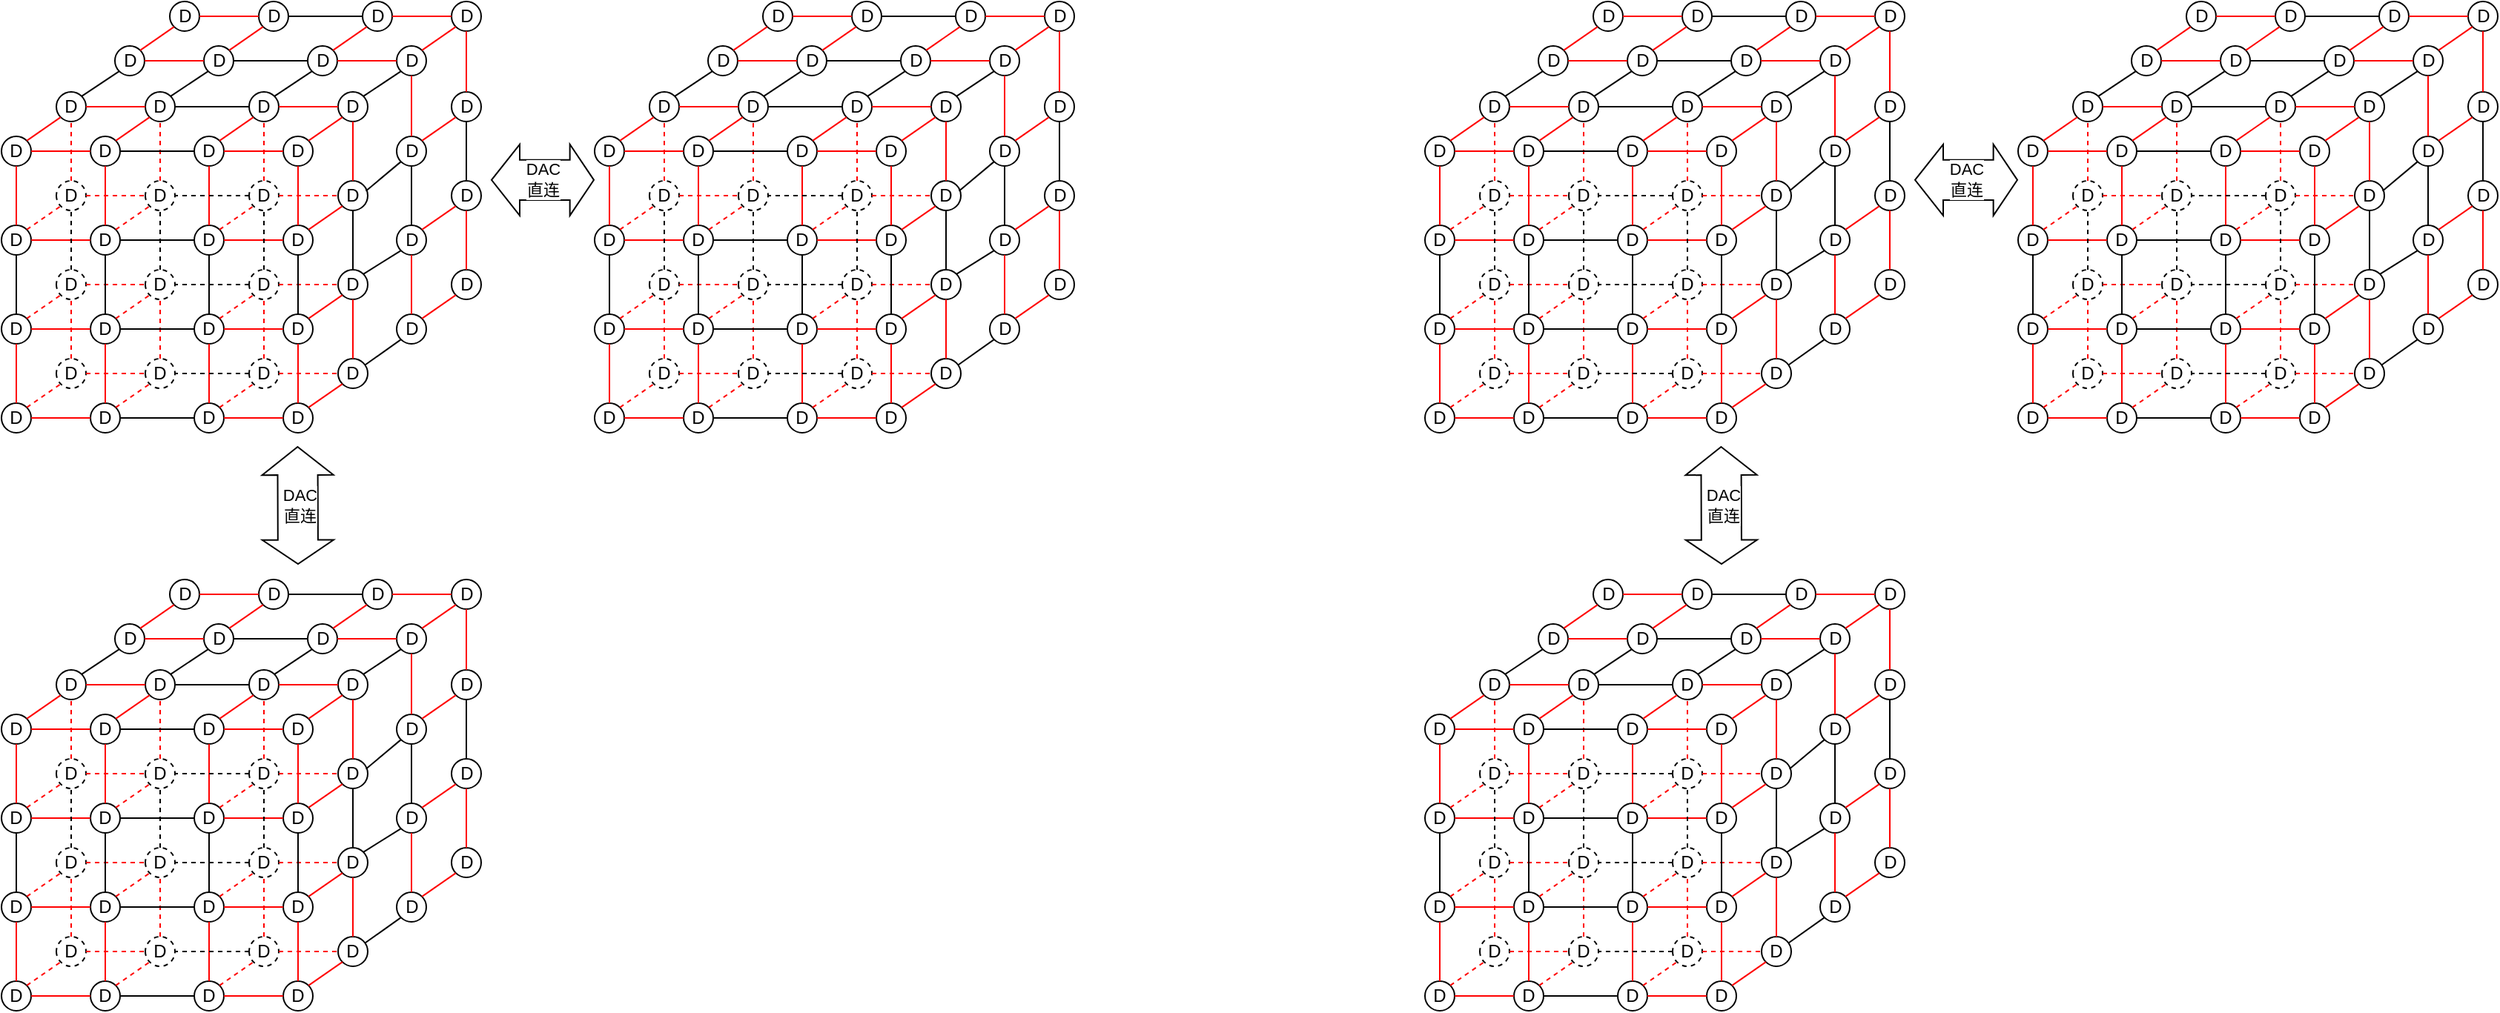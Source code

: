 <mxfile version="24.0.2" type="github">
  <diagram name="Page-1" id="zKAj3Tz4gd_kur2ShOwU">
    <mxGraphModel dx="2765" dy="428" grid="1" gridSize="10" guides="1" tooltips="1" connect="1" arrows="1" fold="1" page="1" pageScale="1" pageWidth="850" pageHeight="1100" math="0" shadow="0">
      <root>
        <mxCell id="0" />
        <mxCell id="1" parent="0" />
        <mxCell id="xw-cH5UaJkt9zk9bHoCD-1" value="D" style="ellipse;whiteSpace=wrap;html=1;aspect=fixed;flipH=1;" vertex="1" parent="1">
          <mxGeometry x="230" y="1571" width="20" height="20" as="geometry" />
        </mxCell>
        <mxCell id="xw-cH5UaJkt9zk9bHoCD-2" value="D" style="ellipse;whiteSpace=wrap;html=1;aspect=fixed;fontColor=#000000;flipH=1;" vertex="1" parent="1">
          <mxGeometry x="290" y="1571" width="20" height="20" as="geometry" />
        </mxCell>
        <mxCell id="xw-cH5UaJkt9zk9bHoCD-3" value="D" style="ellipse;whiteSpace=wrap;html=1;aspect=fixed;fontColor=#000000;flipH=1;" vertex="1" parent="1">
          <mxGeometry x="230" y="1631" width="20" height="20" as="geometry" />
        </mxCell>
        <mxCell id="xw-cH5UaJkt9zk9bHoCD-4" value="D" style="ellipse;whiteSpace=wrap;html=1;aspect=fixed;fontColor=#000000;flipH=1;" vertex="1" parent="1">
          <mxGeometry x="290" y="1631" width="20" height="20" as="geometry" />
        </mxCell>
        <mxCell id="xw-cH5UaJkt9zk9bHoCD-5" value="D" style="ellipse;whiteSpace=wrap;html=1;aspect=fixed;fontColor=#000000;flipH=1;" vertex="1" parent="1">
          <mxGeometry x="267" y="1541" width="20" height="20" as="geometry" />
        </mxCell>
        <mxCell id="xw-cH5UaJkt9zk9bHoCD-6" value="D" style="ellipse;whiteSpace=wrap;html=1;aspect=fixed;fontColor=#000000;flipH=1;" vertex="1" parent="1">
          <mxGeometry x="327" y="1541" width="20" height="20" as="geometry" />
        </mxCell>
        <mxCell id="xw-cH5UaJkt9zk9bHoCD-7" value="D" style="ellipse;whiteSpace=wrap;html=1;aspect=fixed;fontColor=#000000;flipH=1;dashed=1;" vertex="1" parent="1">
          <mxGeometry x="267" y="1601" width="20" height="20" as="geometry" />
        </mxCell>
        <mxCell id="xw-cH5UaJkt9zk9bHoCD-8" value="D" style="ellipse;whiteSpace=wrap;html=1;aspect=fixed;fontColor=#000000;flipH=1;dashed=1;" vertex="1" parent="1">
          <mxGeometry x="327" y="1601" width="20" height="20" as="geometry" />
        </mxCell>
        <mxCell id="xw-cH5UaJkt9zk9bHoCD-9" value="" style="endArrow=none;html=1;rounded=0;entryX=0.5;entryY=1;entryDx=0;entryDy=0;exitX=0.5;exitY=0;exitDx=0;exitDy=0;strokeColor=#FF0000;fontStyle=1" edge="1" parent="1" source="xw-cH5UaJkt9zk9bHoCD-3" target="xw-cH5UaJkt9zk9bHoCD-1">
          <mxGeometry width="50" height="50" relative="1" as="geometry">
            <mxPoint x="170" y="1651" as="sourcePoint" />
            <mxPoint x="220" y="1601" as="targetPoint" />
          </mxGeometry>
        </mxCell>
        <mxCell id="xw-cH5UaJkt9zk9bHoCD-10" value="" style="endArrow=none;html=1;rounded=0;entryX=0;entryY=0.5;entryDx=0;entryDy=0;exitX=1;exitY=0.5;exitDx=0;exitDy=0;strokeColor=#FF0000;" edge="1" parent="1" source="xw-cH5UaJkt9zk9bHoCD-3" target="xw-cH5UaJkt9zk9bHoCD-4">
          <mxGeometry width="50" height="50" relative="1" as="geometry">
            <mxPoint x="260" y="1651" as="sourcePoint" />
            <mxPoint x="250" y="1601" as="targetPoint" />
          </mxGeometry>
        </mxCell>
        <mxCell id="xw-cH5UaJkt9zk9bHoCD-11" value="" style="endArrow=none;html=1;rounded=0;entryX=0.5;entryY=1;entryDx=0;entryDy=0;exitX=0.5;exitY=0;exitDx=0;exitDy=0;strokeColor=#FF0000;" edge="1" parent="1" source="xw-cH5UaJkt9zk9bHoCD-4" target="xw-cH5UaJkt9zk9bHoCD-2">
          <mxGeometry width="50" height="50" relative="1" as="geometry">
            <mxPoint x="260" y="1651" as="sourcePoint" />
            <mxPoint x="260" y="1611" as="targetPoint" />
          </mxGeometry>
        </mxCell>
        <mxCell id="xw-cH5UaJkt9zk9bHoCD-12" value="" style="endArrow=none;html=1;rounded=0;entryX=0;entryY=0.5;entryDx=0;entryDy=0;exitX=1;exitY=0.5;exitDx=0;exitDy=0;strokeColor=#FF0000;" edge="1" parent="1" source="xw-cH5UaJkt9zk9bHoCD-1" target="xw-cH5UaJkt9zk9bHoCD-2">
          <mxGeometry width="50" height="50" relative="1" as="geometry">
            <mxPoint x="270" y="1661" as="sourcePoint" />
            <mxPoint x="270" y="1621" as="targetPoint" />
          </mxGeometry>
        </mxCell>
        <mxCell id="xw-cH5UaJkt9zk9bHoCD-13" value="" style="endArrow=none;html=1;rounded=0;entryX=0;entryY=1;entryDx=0;entryDy=0;exitX=1;exitY=0;exitDx=0;exitDy=0;strokeColor=#FF0000;" edge="1" parent="1" source="xw-cH5UaJkt9zk9bHoCD-1" target="xw-cH5UaJkt9zk9bHoCD-5">
          <mxGeometry width="50" height="50" relative="1" as="geometry">
            <mxPoint x="280" y="1671" as="sourcePoint" />
            <mxPoint x="280" y="1631" as="targetPoint" />
          </mxGeometry>
        </mxCell>
        <mxCell id="xw-cH5UaJkt9zk9bHoCD-14" value="" style="endArrow=none;html=1;rounded=0;entryX=0;entryY=1;entryDx=0;entryDy=0;exitX=1;exitY=0;exitDx=0;exitDy=0;strokeColor=#FF0000;" edge="1" parent="1" source="xw-cH5UaJkt9zk9bHoCD-2" target="xw-cH5UaJkt9zk9bHoCD-6">
          <mxGeometry width="50" height="50" relative="1" as="geometry">
            <mxPoint x="290" y="1681" as="sourcePoint" />
            <mxPoint x="290" y="1641" as="targetPoint" />
          </mxGeometry>
        </mxCell>
        <mxCell id="xw-cH5UaJkt9zk9bHoCD-15" value="" style="endArrow=none;html=1;rounded=0;entryX=0;entryY=0.5;entryDx=0;entryDy=0;exitX=1;exitY=0.5;exitDx=0;exitDy=0;strokeColor=#FF0000;" edge="1" parent="1" source="xw-cH5UaJkt9zk9bHoCD-5" target="xw-cH5UaJkt9zk9bHoCD-6">
          <mxGeometry width="50" height="50" relative="1" as="geometry">
            <mxPoint x="300" y="1691" as="sourcePoint" />
            <mxPoint x="300" y="1651" as="targetPoint" />
          </mxGeometry>
        </mxCell>
        <mxCell id="xw-cH5UaJkt9zk9bHoCD-16" value="" style="endArrow=none;html=1;rounded=0;entryX=0.5;entryY=1;entryDx=0;entryDy=0;exitX=0.5;exitY=0;exitDx=0;exitDy=0;strokeColor=#FF0000;dashed=1;" edge="1" parent="1" source="xw-cH5UaJkt9zk9bHoCD-8" target="xw-cH5UaJkt9zk9bHoCD-6">
          <mxGeometry width="50" height="50" relative="1" as="geometry">
            <mxPoint x="310" y="1701" as="sourcePoint" />
            <mxPoint x="310" y="1661" as="targetPoint" />
          </mxGeometry>
        </mxCell>
        <mxCell id="xw-cH5UaJkt9zk9bHoCD-17" value="" style="endArrow=none;html=1;rounded=0;entryX=0;entryY=1;entryDx=0;entryDy=0;exitX=1;exitY=0;exitDx=0;exitDy=0;strokeColor=#FF0000;dashed=1;" edge="1" parent="1" source="xw-cH5UaJkt9zk9bHoCD-4" target="xw-cH5UaJkt9zk9bHoCD-8">
          <mxGeometry width="50" height="50" relative="1" as="geometry">
            <mxPoint x="320" y="1711" as="sourcePoint" />
            <mxPoint x="320" y="1671" as="targetPoint" />
          </mxGeometry>
        </mxCell>
        <mxCell id="xw-cH5UaJkt9zk9bHoCD-18" value="" style="endArrow=none;html=1;rounded=0;entryX=0;entryY=1;entryDx=0;entryDy=0;exitX=1;exitY=0;exitDx=0;exitDy=0;strokeColor=#FF0000;dashed=1;" edge="1" parent="1" source="xw-cH5UaJkt9zk9bHoCD-3" target="xw-cH5UaJkt9zk9bHoCD-7">
          <mxGeometry width="50" height="50" relative="1" as="geometry">
            <mxPoint x="330" y="1721" as="sourcePoint" />
            <mxPoint x="330" y="1681" as="targetPoint" />
          </mxGeometry>
        </mxCell>
        <mxCell id="xw-cH5UaJkt9zk9bHoCD-19" value="" style="endArrow=none;html=1;rounded=0;entryX=0;entryY=0.5;entryDx=0;entryDy=0;exitX=1;exitY=0.5;exitDx=0;exitDy=0;dashed=1;strokeColor=#FF0000;" edge="1" parent="1" source="xw-cH5UaJkt9zk9bHoCD-7" target="xw-cH5UaJkt9zk9bHoCD-8">
          <mxGeometry width="50" height="50" relative="1" as="geometry">
            <mxPoint x="340" y="1731" as="sourcePoint" />
            <mxPoint x="340" y="1691" as="targetPoint" />
          </mxGeometry>
        </mxCell>
        <mxCell id="xw-cH5UaJkt9zk9bHoCD-20" value="" style="endArrow=none;html=1;rounded=0;entryX=0.5;entryY=1;entryDx=0;entryDy=0;exitX=0.5;exitY=0;exitDx=0;exitDy=0;strokeColor=#FF0000;dashed=1;" edge="1" parent="1" source="xw-cH5UaJkt9zk9bHoCD-7" target="xw-cH5UaJkt9zk9bHoCD-5">
          <mxGeometry width="50" height="50" relative="1" as="geometry">
            <mxPoint x="350" y="1741" as="sourcePoint" />
            <mxPoint x="350" y="1701" as="targetPoint" />
          </mxGeometry>
        </mxCell>
        <mxCell id="xw-cH5UaJkt9zk9bHoCD-21" value="D" style="ellipse;whiteSpace=wrap;html=1;aspect=fixed;fontColor=#000000;flipH=1;" vertex="1" parent="1">
          <mxGeometry x="360" y="1571" width="20" height="20" as="geometry" />
        </mxCell>
        <mxCell id="xw-cH5UaJkt9zk9bHoCD-22" value="D" style="ellipse;whiteSpace=wrap;html=1;aspect=fixed;flipH=1;" vertex="1" parent="1">
          <mxGeometry x="420" y="1571" width="20" height="20" as="geometry" />
        </mxCell>
        <mxCell id="xw-cH5UaJkt9zk9bHoCD-23" value="D" style="ellipse;whiteSpace=wrap;html=1;aspect=fixed;fontColor=#000000;flipH=1;" vertex="1" parent="1">
          <mxGeometry x="360" y="1631" width="20" height="20" as="geometry" />
        </mxCell>
        <mxCell id="xw-cH5UaJkt9zk9bHoCD-24" value="D" style="ellipse;whiteSpace=wrap;html=1;aspect=fixed;fontColor=#000000;flipH=1;" vertex="1" parent="1">
          <mxGeometry x="420" y="1631" width="20" height="20" as="geometry" />
        </mxCell>
        <mxCell id="xw-cH5UaJkt9zk9bHoCD-25" value="D" style="ellipse;whiteSpace=wrap;html=1;aspect=fixed;fontColor=#000000;flipH=1;" vertex="1" parent="1">
          <mxGeometry x="397" y="1541" width="20" height="20" as="geometry" />
        </mxCell>
        <mxCell id="xw-cH5UaJkt9zk9bHoCD-26" value="D" style="ellipse;whiteSpace=wrap;html=1;aspect=fixed;fontColor=#000000;flipH=1;" vertex="1" parent="1">
          <mxGeometry x="457" y="1541" width="20" height="20" as="geometry" />
        </mxCell>
        <mxCell id="xw-cH5UaJkt9zk9bHoCD-27" value="D" style="ellipse;whiteSpace=wrap;html=1;aspect=fixed;fontColor=#000000;flipH=1;dashed=1;" vertex="1" parent="1">
          <mxGeometry x="397" y="1601" width="20" height="20" as="geometry" />
        </mxCell>
        <mxCell id="xw-cH5UaJkt9zk9bHoCD-28" value="D" style="ellipse;whiteSpace=wrap;html=1;aspect=fixed;fontColor=#000000;flipH=1;" vertex="1" parent="1">
          <mxGeometry x="457" y="1601" width="20" height="20" as="geometry" />
        </mxCell>
        <mxCell id="xw-cH5UaJkt9zk9bHoCD-29" value="" style="endArrow=none;html=1;rounded=0;entryX=0.5;entryY=1;entryDx=0;entryDy=0;exitX=0.5;exitY=0;exitDx=0;exitDy=0;strokeColor=#FF0000;" edge="1" parent="1" source="xw-cH5UaJkt9zk9bHoCD-23" target="xw-cH5UaJkt9zk9bHoCD-21">
          <mxGeometry width="50" height="50" relative="1" as="geometry">
            <mxPoint x="300" y="1651" as="sourcePoint" />
            <mxPoint x="350" y="1601" as="targetPoint" />
          </mxGeometry>
        </mxCell>
        <mxCell id="xw-cH5UaJkt9zk9bHoCD-30" value="" style="endArrow=none;html=1;rounded=0;entryX=0;entryY=0.5;entryDx=0;entryDy=0;exitX=1;exitY=0.5;exitDx=0;exitDy=0;strokeColor=#FF0000;" edge="1" parent="1" source="xw-cH5UaJkt9zk9bHoCD-23" target="xw-cH5UaJkt9zk9bHoCD-24">
          <mxGeometry width="50" height="50" relative="1" as="geometry">
            <mxPoint x="390" y="1651" as="sourcePoint" />
            <mxPoint x="380" y="1601" as="targetPoint" />
          </mxGeometry>
        </mxCell>
        <mxCell id="xw-cH5UaJkt9zk9bHoCD-31" value="" style="endArrow=none;html=1;rounded=0;entryX=0.5;entryY=1;entryDx=0;entryDy=0;exitX=0.5;exitY=0;exitDx=0;exitDy=0;strokeColor=#FF0000;" edge="1" parent="1" source="xw-cH5UaJkt9zk9bHoCD-24" target="xw-cH5UaJkt9zk9bHoCD-22">
          <mxGeometry width="50" height="50" relative="1" as="geometry">
            <mxPoint x="390" y="1651" as="sourcePoint" />
            <mxPoint x="390" y="1611" as="targetPoint" />
          </mxGeometry>
        </mxCell>
        <mxCell id="xw-cH5UaJkt9zk9bHoCD-32" value="" style="endArrow=none;html=1;rounded=0;entryX=0;entryY=0.5;entryDx=0;entryDy=0;exitX=1;exitY=0.5;exitDx=0;exitDy=0;strokeColor=#FF0000;" edge="1" parent="1" source="xw-cH5UaJkt9zk9bHoCD-21" target="xw-cH5UaJkt9zk9bHoCD-22">
          <mxGeometry width="50" height="50" relative="1" as="geometry">
            <mxPoint x="400" y="1661" as="sourcePoint" />
            <mxPoint x="400" y="1621" as="targetPoint" />
          </mxGeometry>
        </mxCell>
        <mxCell id="xw-cH5UaJkt9zk9bHoCD-33" value="" style="endArrow=none;html=1;rounded=0;entryX=0;entryY=1;entryDx=0;entryDy=0;exitX=1;exitY=0;exitDx=0;exitDy=0;strokeColor=#FF0000;" edge="1" parent="1" source="xw-cH5UaJkt9zk9bHoCD-21" target="xw-cH5UaJkt9zk9bHoCD-25">
          <mxGeometry width="50" height="50" relative="1" as="geometry">
            <mxPoint x="410" y="1671" as="sourcePoint" />
            <mxPoint x="410" y="1631" as="targetPoint" />
          </mxGeometry>
        </mxCell>
        <mxCell id="xw-cH5UaJkt9zk9bHoCD-34" value="" style="endArrow=none;html=1;rounded=0;entryX=0;entryY=1;entryDx=0;entryDy=0;exitX=1;exitY=0;exitDx=0;exitDy=0;strokeColor=#FF0000;" edge="1" parent="1" source="xw-cH5UaJkt9zk9bHoCD-22" target="xw-cH5UaJkt9zk9bHoCD-26">
          <mxGeometry width="50" height="50" relative="1" as="geometry">
            <mxPoint x="420" y="1681" as="sourcePoint" />
            <mxPoint x="420" y="1641" as="targetPoint" />
          </mxGeometry>
        </mxCell>
        <mxCell id="xw-cH5UaJkt9zk9bHoCD-35" value="" style="endArrow=none;html=1;rounded=0;entryX=0;entryY=0.5;entryDx=0;entryDy=0;exitX=1;exitY=0.5;exitDx=0;exitDy=0;strokeColor=#FF0000;" edge="1" parent="1" source="xw-cH5UaJkt9zk9bHoCD-25" target="xw-cH5UaJkt9zk9bHoCD-26">
          <mxGeometry width="50" height="50" relative="1" as="geometry">
            <mxPoint x="430" y="1691" as="sourcePoint" />
            <mxPoint x="430" y="1651" as="targetPoint" />
          </mxGeometry>
        </mxCell>
        <mxCell id="xw-cH5UaJkt9zk9bHoCD-36" value="" style="endArrow=none;html=1;rounded=0;entryX=0.5;entryY=1;entryDx=0;entryDy=0;exitX=0.5;exitY=0;exitDx=0;exitDy=0;strokeColor=#FF0000;" edge="1" parent="1" source="xw-cH5UaJkt9zk9bHoCD-28" target="xw-cH5UaJkt9zk9bHoCD-26">
          <mxGeometry width="50" height="50" relative="1" as="geometry">
            <mxPoint x="440" y="1701" as="sourcePoint" />
            <mxPoint x="440" y="1661" as="targetPoint" />
          </mxGeometry>
        </mxCell>
        <mxCell id="xw-cH5UaJkt9zk9bHoCD-37" value="" style="endArrow=none;html=1;rounded=0;entryX=0;entryY=1;entryDx=0;entryDy=0;exitX=1;exitY=0;exitDx=0;exitDy=0;strokeColor=#FF0000;" edge="1" parent="1" source="xw-cH5UaJkt9zk9bHoCD-24" target="xw-cH5UaJkt9zk9bHoCD-28">
          <mxGeometry width="50" height="50" relative="1" as="geometry">
            <mxPoint x="450" y="1711" as="sourcePoint" />
            <mxPoint x="450" y="1671" as="targetPoint" />
          </mxGeometry>
        </mxCell>
        <mxCell id="xw-cH5UaJkt9zk9bHoCD-38" value="" style="endArrow=none;html=1;rounded=0;entryX=0;entryY=1;entryDx=0;entryDy=0;exitX=1;exitY=0;exitDx=0;exitDy=0;strokeColor=#FF0000;dashed=1;" edge="1" parent="1" source="xw-cH5UaJkt9zk9bHoCD-23" target="xw-cH5UaJkt9zk9bHoCD-27">
          <mxGeometry width="50" height="50" relative="1" as="geometry">
            <mxPoint x="460" y="1721" as="sourcePoint" />
            <mxPoint x="460" y="1681" as="targetPoint" />
          </mxGeometry>
        </mxCell>
        <mxCell id="xw-cH5UaJkt9zk9bHoCD-39" value="" style="endArrow=none;html=1;rounded=0;entryX=0;entryY=0.5;entryDx=0;entryDy=0;exitX=1;exitY=0.5;exitDx=0;exitDy=0;dashed=1;strokeColor=#FF0000;" edge="1" parent="1" source="xw-cH5UaJkt9zk9bHoCD-27" target="xw-cH5UaJkt9zk9bHoCD-28">
          <mxGeometry width="50" height="50" relative="1" as="geometry">
            <mxPoint x="470" y="1731" as="sourcePoint" />
            <mxPoint x="470" y="1691" as="targetPoint" />
          </mxGeometry>
        </mxCell>
        <mxCell id="xw-cH5UaJkt9zk9bHoCD-40" value="" style="endArrow=none;html=1;rounded=0;entryX=0.5;entryY=1;entryDx=0;entryDy=0;exitX=0.5;exitY=0;exitDx=0;exitDy=0;strokeColor=#FF0000;dashed=1;" edge="1" parent="1" source="xw-cH5UaJkt9zk9bHoCD-27" target="xw-cH5UaJkt9zk9bHoCD-25">
          <mxGeometry width="50" height="50" relative="1" as="geometry">
            <mxPoint x="480" y="1741" as="sourcePoint" />
            <mxPoint x="480" y="1701" as="targetPoint" />
          </mxGeometry>
        </mxCell>
        <mxCell id="xw-cH5UaJkt9zk9bHoCD-41" value="" style="endArrow=none;html=1;rounded=0;entryX=1;entryY=0.5;entryDx=0;entryDy=0;exitX=0;exitY=0.5;exitDx=0;exitDy=0;strokeColor=#000000;" edge="1" parent="1" source="xw-cH5UaJkt9zk9bHoCD-23" target="xw-cH5UaJkt9zk9bHoCD-4">
          <mxGeometry width="50" height="50" relative="1" as="geometry">
            <mxPoint x="336.76" y="1701" as="sourcePoint" />
            <mxPoint x="336.76" y="1661" as="targetPoint" />
          </mxGeometry>
        </mxCell>
        <mxCell id="xw-cH5UaJkt9zk9bHoCD-42" value="" style="endArrow=none;html=1;rounded=0;entryX=1;entryY=0.5;entryDx=0;entryDy=0;exitX=0;exitY=0.5;exitDx=0;exitDy=0;strokeColor=#000000;" edge="1" parent="1" source="xw-cH5UaJkt9zk9bHoCD-21" target="xw-cH5UaJkt9zk9bHoCD-2">
          <mxGeometry width="50" height="50" relative="1" as="geometry">
            <mxPoint x="370.0" y="1651" as="sourcePoint" />
            <mxPoint x="320.0" y="1651" as="targetPoint" />
          </mxGeometry>
        </mxCell>
        <mxCell id="xw-cH5UaJkt9zk9bHoCD-43" value="" style="endArrow=none;html=1;rounded=0;entryX=1;entryY=0.5;entryDx=0;entryDy=0;exitX=0;exitY=0.5;exitDx=0;exitDy=0;strokeColor=#000000;" edge="1" parent="1" source="xw-cH5UaJkt9zk9bHoCD-25" target="xw-cH5UaJkt9zk9bHoCD-6">
          <mxGeometry width="50" height="50" relative="1" as="geometry">
            <mxPoint x="380.0" y="1661" as="sourcePoint" />
            <mxPoint x="330.0" y="1661" as="targetPoint" />
          </mxGeometry>
        </mxCell>
        <mxCell id="xw-cH5UaJkt9zk9bHoCD-44" value="" style="endArrow=none;html=1;rounded=0;entryX=1;entryY=0.5;entryDx=0;entryDy=0;exitX=0;exitY=0.5;exitDx=0;exitDy=0;strokeColor=#000000;dashed=1;" edge="1" parent="1" source="xw-cH5UaJkt9zk9bHoCD-27" target="xw-cH5UaJkt9zk9bHoCD-8">
          <mxGeometry width="50" height="50" relative="1" as="geometry">
            <mxPoint x="390.0" y="1671" as="sourcePoint" />
            <mxPoint x="340.0" y="1671" as="targetPoint" />
          </mxGeometry>
        </mxCell>
        <mxCell id="xw-cH5UaJkt9zk9bHoCD-45" value="D" style="ellipse;whiteSpace=wrap;html=1;aspect=fixed;fontColor=#000000;flipH=1;" vertex="1" parent="1">
          <mxGeometry x="230" y="1691" width="20" height="20" as="geometry" />
        </mxCell>
        <mxCell id="xw-cH5UaJkt9zk9bHoCD-46" value="D" style="ellipse;whiteSpace=wrap;html=1;aspect=fixed;fontColor=#000000;flipH=1;" vertex="1" parent="1">
          <mxGeometry x="290" y="1691" width="20" height="20" as="geometry" />
        </mxCell>
        <mxCell id="xw-cH5UaJkt9zk9bHoCD-47" value="D" style="ellipse;whiteSpace=wrap;html=1;aspect=fixed;flipH=1;" vertex="1" parent="1">
          <mxGeometry x="230" y="1751" width="20" height="20" as="geometry" />
        </mxCell>
        <mxCell id="xw-cH5UaJkt9zk9bHoCD-48" value="D" style="ellipse;whiteSpace=wrap;html=1;aspect=fixed;fontColor=#000000;flipH=1;" vertex="1" parent="1">
          <mxGeometry x="290" y="1751" width="20" height="20" as="geometry" />
        </mxCell>
        <mxCell id="xw-cH5UaJkt9zk9bHoCD-49" value="D" style="ellipse;whiteSpace=wrap;html=1;aspect=fixed;fontColor=#000000;flipH=1;dashed=1;" vertex="1" parent="1">
          <mxGeometry x="267" y="1661" width="20" height="20" as="geometry" />
        </mxCell>
        <mxCell id="xw-cH5UaJkt9zk9bHoCD-50" value="D" style="ellipse;whiteSpace=wrap;html=1;aspect=fixed;fontColor=#000000;flipH=1;dashed=1;" vertex="1" parent="1">
          <mxGeometry x="327" y="1661" width="20" height="20" as="geometry" />
        </mxCell>
        <mxCell id="xw-cH5UaJkt9zk9bHoCD-51" value="D" style="ellipse;whiteSpace=wrap;html=1;aspect=fixed;fontColor=#000000;flipH=1;dashed=1;" vertex="1" parent="1">
          <mxGeometry x="267" y="1721" width="20" height="20" as="geometry" />
        </mxCell>
        <mxCell id="xw-cH5UaJkt9zk9bHoCD-52" value="D" style="ellipse;whiteSpace=wrap;html=1;aspect=fixed;fontColor=#000000;flipH=1;dashed=1;" vertex="1" parent="1">
          <mxGeometry x="327" y="1721" width="20" height="20" as="geometry" />
        </mxCell>
        <mxCell id="xw-cH5UaJkt9zk9bHoCD-53" value="" style="endArrow=none;html=1;rounded=0;entryX=0.5;entryY=1;entryDx=0;entryDy=0;exitX=0.5;exitY=0;exitDx=0;exitDy=0;strokeColor=#FF0000;fontStyle=1" edge="1" parent="1" source="xw-cH5UaJkt9zk9bHoCD-47" target="xw-cH5UaJkt9zk9bHoCD-45">
          <mxGeometry width="50" height="50" relative="1" as="geometry">
            <mxPoint x="170" y="1771" as="sourcePoint" />
            <mxPoint x="220" y="1721" as="targetPoint" />
          </mxGeometry>
        </mxCell>
        <mxCell id="xw-cH5UaJkt9zk9bHoCD-54" value="" style="endArrow=none;html=1;rounded=0;entryX=0;entryY=0.5;entryDx=0;entryDy=0;exitX=1;exitY=0.5;exitDx=0;exitDy=0;strokeColor=#FF0000;" edge="1" parent="1" source="xw-cH5UaJkt9zk9bHoCD-47" target="xw-cH5UaJkt9zk9bHoCD-48">
          <mxGeometry width="50" height="50" relative="1" as="geometry">
            <mxPoint x="260" y="1771" as="sourcePoint" />
            <mxPoint x="250" y="1721" as="targetPoint" />
          </mxGeometry>
        </mxCell>
        <mxCell id="xw-cH5UaJkt9zk9bHoCD-55" value="" style="endArrow=none;html=1;rounded=0;entryX=0.5;entryY=1;entryDx=0;entryDy=0;exitX=0.5;exitY=0;exitDx=0;exitDy=0;strokeColor=#FF0000;" edge="1" parent="1" source="xw-cH5UaJkt9zk9bHoCD-48" target="xw-cH5UaJkt9zk9bHoCD-46">
          <mxGeometry width="50" height="50" relative="1" as="geometry">
            <mxPoint x="260" y="1771" as="sourcePoint" />
            <mxPoint x="260" y="1731" as="targetPoint" />
          </mxGeometry>
        </mxCell>
        <mxCell id="xw-cH5UaJkt9zk9bHoCD-56" value="" style="endArrow=none;html=1;rounded=0;entryX=0;entryY=0.5;entryDx=0;entryDy=0;exitX=1;exitY=0.5;exitDx=0;exitDy=0;strokeColor=#FF0000;" edge="1" parent="1" source="xw-cH5UaJkt9zk9bHoCD-45" target="xw-cH5UaJkt9zk9bHoCD-46">
          <mxGeometry width="50" height="50" relative="1" as="geometry">
            <mxPoint x="270" y="1781" as="sourcePoint" />
            <mxPoint x="270" y="1741" as="targetPoint" />
          </mxGeometry>
        </mxCell>
        <mxCell id="xw-cH5UaJkt9zk9bHoCD-57" value="" style="endArrow=none;html=1;rounded=0;entryX=0;entryY=1;entryDx=0;entryDy=0;exitX=1;exitY=0;exitDx=0;exitDy=0;strokeColor=#FF0000;dashed=1;" edge="1" parent="1" source="xw-cH5UaJkt9zk9bHoCD-45" target="xw-cH5UaJkt9zk9bHoCD-49">
          <mxGeometry width="50" height="50" relative="1" as="geometry">
            <mxPoint x="280" y="1791" as="sourcePoint" />
            <mxPoint x="280" y="1751" as="targetPoint" />
          </mxGeometry>
        </mxCell>
        <mxCell id="xw-cH5UaJkt9zk9bHoCD-58" value="" style="endArrow=none;html=1;rounded=0;entryX=0;entryY=1;entryDx=0;entryDy=0;exitX=1;exitY=0;exitDx=0;exitDy=0;strokeColor=#FF0000;dashed=1;" edge="1" parent="1" source="xw-cH5UaJkt9zk9bHoCD-46" target="xw-cH5UaJkt9zk9bHoCD-50">
          <mxGeometry width="50" height="50" relative="1" as="geometry">
            <mxPoint x="290" y="1801" as="sourcePoint" />
            <mxPoint x="290" y="1761" as="targetPoint" />
          </mxGeometry>
        </mxCell>
        <mxCell id="xw-cH5UaJkt9zk9bHoCD-59" value="" style="endArrow=none;html=1;rounded=0;entryX=0;entryY=0.5;entryDx=0;entryDy=0;exitX=1;exitY=0.5;exitDx=0;exitDy=0;strokeColor=#FF0000;dashed=1;" edge="1" parent="1" source="xw-cH5UaJkt9zk9bHoCD-49" target="xw-cH5UaJkt9zk9bHoCD-50">
          <mxGeometry width="50" height="50" relative="1" as="geometry">
            <mxPoint x="300" y="1811" as="sourcePoint" />
            <mxPoint x="300" y="1771" as="targetPoint" />
          </mxGeometry>
        </mxCell>
        <mxCell id="xw-cH5UaJkt9zk9bHoCD-60" value="" style="endArrow=none;html=1;rounded=0;entryX=0.5;entryY=1;entryDx=0;entryDy=0;exitX=0.5;exitY=0;exitDx=0;exitDy=0;strokeColor=#FF0000;dashed=1;" edge="1" parent="1" source="xw-cH5UaJkt9zk9bHoCD-52" target="xw-cH5UaJkt9zk9bHoCD-50">
          <mxGeometry width="50" height="50" relative="1" as="geometry">
            <mxPoint x="310" y="1821" as="sourcePoint" />
            <mxPoint x="310" y="1781" as="targetPoint" />
          </mxGeometry>
        </mxCell>
        <mxCell id="xw-cH5UaJkt9zk9bHoCD-61" value="" style="endArrow=none;html=1;rounded=0;entryX=0;entryY=1;entryDx=0;entryDy=0;exitX=1;exitY=0;exitDx=0;exitDy=0;strokeColor=#FF0000;dashed=1;" edge="1" parent="1" source="xw-cH5UaJkt9zk9bHoCD-48" target="xw-cH5UaJkt9zk9bHoCD-52">
          <mxGeometry width="50" height="50" relative="1" as="geometry">
            <mxPoint x="320" y="1831" as="sourcePoint" />
            <mxPoint x="320" y="1791" as="targetPoint" />
          </mxGeometry>
        </mxCell>
        <mxCell id="xw-cH5UaJkt9zk9bHoCD-62" value="" style="endArrow=none;html=1;rounded=0;entryX=0;entryY=1;entryDx=0;entryDy=0;exitX=1;exitY=0;exitDx=0;exitDy=0;strokeColor=#FF0000;dashed=1;" edge="1" parent="1" source="xw-cH5UaJkt9zk9bHoCD-47" target="xw-cH5UaJkt9zk9bHoCD-51">
          <mxGeometry width="50" height="50" relative="1" as="geometry">
            <mxPoint x="330" y="1841" as="sourcePoint" />
            <mxPoint x="330" y="1801" as="targetPoint" />
          </mxGeometry>
        </mxCell>
        <mxCell id="xw-cH5UaJkt9zk9bHoCD-63" value="" style="endArrow=none;html=1;rounded=0;entryX=0;entryY=0.5;entryDx=0;entryDy=0;exitX=1;exitY=0.5;exitDx=0;exitDy=0;dashed=1;strokeColor=#FF0000;" edge="1" parent="1" source="xw-cH5UaJkt9zk9bHoCD-51" target="xw-cH5UaJkt9zk9bHoCD-52">
          <mxGeometry width="50" height="50" relative="1" as="geometry">
            <mxPoint x="340" y="1851" as="sourcePoint" />
            <mxPoint x="340" y="1811" as="targetPoint" />
          </mxGeometry>
        </mxCell>
        <mxCell id="xw-cH5UaJkt9zk9bHoCD-64" value="" style="endArrow=none;html=1;rounded=0;entryX=0.5;entryY=1;entryDx=0;entryDy=0;exitX=0.5;exitY=0;exitDx=0;exitDy=0;strokeColor=#FF0000;dashed=1;" edge="1" parent="1" source="xw-cH5UaJkt9zk9bHoCD-51" target="xw-cH5UaJkt9zk9bHoCD-49">
          <mxGeometry width="50" height="50" relative="1" as="geometry">
            <mxPoint x="350" y="1861" as="sourcePoint" />
            <mxPoint x="350" y="1821" as="targetPoint" />
          </mxGeometry>
        </mxCell>
        <mxCell id="xw-cH5UaJkt9zk9bHoCD-65" value="D" style="ellipse;whiteSpace=wrap;html=1;aspect=fixed;fontColor=#000000;flipH=1;" vertex="1" parent="1">
          <mxGeometry x="360" y="1691" width="20" height="20" as="geometry" />
        </mxCell>
        <mxCell id="xw-cH5UaJkt9zk9bHoCD-66" value="D" style="ellipse;whiteSpace=wrap;html=1;aspect=fixed;fontColor=#000000;flipH=1;" vertex="1" parent="1">
          <mxGeometry x="420" y="1691" width="20" height="20" as="geometry" />
        </mxCell>
        <mxCell id="xw-cH5UaJkt9zk9bHoCD-67" value="D" style="ellipse;whiteSpace=wrap;html=1;aspect=fixed;fontColor=#000000;flipH=1;" vertex="1" parent="1">
          <mxGeometry x="360" y="1751" width="20" height="20" as="geometry" />
        </mxCell>
        <mxCell id="xw-cH5UaJkt9zk9bHoCD-68" value="D" style="ellipse;whiteSpace=wrap;html=1;aspect=fixed;flipH=1;" vertex="1" parent="1">
          <mxGeometry x="420" y="1751" width="20" height="20" as="geometry" />
        </mxCell>
        <mxCell id="xw-cH5UaJkt9zk9bHoCD-69" value="D" style="ellipse;whiteSpace=wrap;html=1;aspect=fixed;fontColor=#000000;flipH=1;dashed=1;" vertex="1" parent="1">
          <mxGeometry x="397" y="1661" width="20" height="20" as="geometry" />
        </mxCell>
        <mxCell id="xw-cH5UaJkt9zk9bHoCD-70" value="D" style="ellipse;whiteSpace=wrap;html=1;aspect=fixed;fontColor=#000000;flipH=1;" vertex="1" parent="1">
          <mxGeometry x="457" y="1661" width="20" height="20" as="geometry" />
        </mxCell>
        <mxCell id="xw-cH5UaJkt9zk9bHoCD-71" value="D" style="ellipse;whiteSpace=wrap;html=1;aspect=fixed;fontColor=#000000;flipH=1;dashed=1;" vertex="1" parent="1">
          <mxGeometry x="397" y="1721" width="20" height="20" as="geometry" />
        </mxCell>
        <mxCell id="xw-cH5UaJkt9zk9bHoCD-72" value="D" style="ellipse;whiteSpace=wrap;html=1;aspect=fixed;fontColor=#000000;flipH=1;" vertex="1" parent="1">
          <mxGeometry x="457" y="1721" width="20" height="20" as="geometry" />
        </mxCell>
        <mxCell id="xw-cH5UaJkt9zk9bHoCD-73" value="" style="endArrow=none;html=1;rounded=0;entryX=0.5;entryY=1;entryDx=0;entryDy=0;exitX=0.5;exitY=0;exitDx=0;exitDy=0;strokeColor=#FF0000;" edge="1" parent="1" source="xw-cH5UaJkt9zk9bHoCD-67" target="xw-cH5UaJkt9zk9bHoCD-65">
          <mxGeometry width="50" height="50" relative="1" as="geometry">
            <mxPoint x="300" y="1771" as="sourcePoint" />
            <mxPoint x="350" y="1721" as="targetPoint" />
          </mxGeometry>
        </mxCell>
        <mxCell id="xw-cH5UaJkt9zk9bHoCD-74" value="" style="endArrow=none;html=1;rounded=0;entryX=0;entryY=0.5;entryDx=0;entryDy=0;exitX=1;exitY=0.5;exitDx=0;exitDy=0;strokeColor=#FF0000;" edge="1" parent="1" source="xw-cH5UaJkt9zk9bHoCD-67" target="xw-cH5UaJkt9zk9bHoCD-68">
          <mxGeometry width="50" height="50" relative="1" as="geometry">
            <mxPoint x="390" y="1771" as="sourcePoint" />
            <mxPoint x="380" y="1721" as="targetPoint" />
          </mxGeometry>
        </mxCell>
        <mxCell id="xw-cH5UaJkt9zk9bHoCD-75" value="" style="endArrow=none;html=1;rounded=0;entryX=0.5;entryY=1;entryDx=0;entryDy=0;exitX=0.5;exitY=0;exitDx=0;exitDy=0;strokeColor=#FF0000;" edge="1" parent="1" source="xw-cH5UaJkt9zk9bHoCD-68" target="xw-cH5UaJkt9zk9bHoCD-66">
          <mxGeometry width="50" height="50" relative="1" as="geometry">
            <mxPoint x="390" y="1771" as="sourcePoint" />
            <mxPoint x="390" y="1731" as="targetPoint" />
          </mxGeometry>
        </mxCell>
        <mxCell id="xw-cH5UaJkt9zk9bHoCD-76" value="" style="endArrow=none;html=1;rounded=0;entryX=0;entryY=0.5;entryDx=0;entryDy=0;exitX=1;exitY=0.5;exitDx=0;exitDy=0;strokeColor=#FF0000;" edge="1" parent="1" source="xw-cH5UaJkt9zk9bHoCD-65" target="xw-cH5UaJkt9zk9bHoCD-66">
          <mxGeometry width="50" height="50" relative="1" as="geometry">
            <mxPoint x="400" y="1781" as="sourcePoint" />
            <mxPoint x="400" y="1741" as="targetPoint" />
          </mxGeometry>
        </mxCell>
        <mxCell id="xw-cH5UaJkt9zk9bHoCD-77" value="" style="endArrow=none;html=1;rounded=0;entryX=0;entryY=1;entryDx=0;entryDy=0;exitX=1;exitY=0;exitDx=0;exitDy=0;strokeColor=#FF0000;dashed=1;" edge="1" parent="1" source="xw-cH5UaJkt9zk9bHoCD-65" target="xw-cH5UaJkt9zk9bHoCD-69">
          <mxGeometry width="50" height="50" relative="1" as="geometry">
            <mxPoint x="410" y="1791" as="sourcePoint" />
            <mxPoint x="410" y="1751" as="targetPoint" />
          </mxGeometry>
        </mxCell>
        <mxCell id="xw-cH5UaJkt9zk9bHoCD-78" value="" style="endArrow=none;html=1;rounded=0;entryX=0;entryY=1;entryDx=0;entryDy=0;exitX=1;exitY=0;exitDx=0;exitDy=0;strokeColor=#FF0000;" edge="1" parent="1" source="xw-cH5UaJkt9zk9bHoCD-66" target="xw-cH5UaJkt9zk9bHoCD-70">
          <mxGeometry width="50" height="50" relative="1" as="geometry">
            <mxPoint x="420" y="1801" as="sourcePoint" />
            <mxPoint x="420" y="1761" as="targetPoint" />
          </mxGeometry>
        </mxCell>
        <mxCell id="xw-cH5UaJkt9zk9bHoCD-79" value="" style="endArrow=none;html=1;rounded=0;entryX=0;entryY=0.5;entryDx=0;entryDy=0;exitX=1;exitY=0.5;exitDx=0;exitDy=0;strokeColor=#FF0000;dashed=1;" edge="1" parent="1" source="xw-cH5UaJkt9zk9bHoCD-69" target="xw-cH5UaJkt9zk9bHoCD-70">
          <mxGeometry width="50" height="50" relative="1" as="geometry">
            <mxPoint x="430" y="1811" as="sourcePoint" />
            <mxPoint x="430" y="1771" as="targetPoint" />
          </mxGeometry>
        </mxCell>
        <mxCell id="xw-cH5UaJkt9zk9bHoCD-80" value="" style="endArrow=none;html=1;rounded=0;entryX=0.5;entryY=1;entryDx=0;entryDy=0;exitX=0.5;exitY=0;exitDx=0;exitDy=0;strokeColor=#FF0000;" edge="1" parent="1" source="xw-cH5UaJkt9zk9bHoCD-72" target="xw-cH5UaJkt9zk9bHoCD-70">
          <mxGeometry width="50" height="50" relative="1" as="geometry">
            <mxPoint x="440" y="1821" as="sourcePoint" />
            <mxPoint x="440" y="1781" as="targetPoint" />
          </mxGeometry>
        </mxCell>
        <mxCell id="xw-cH5UaJkt9zk9bHoCD-81" value="" style="endArrow=none;html=1;rounded=0;entryX=0;entryY=1;entryDx=0;entryDy=0;exitX=1;exitY=0;exitDx=0;exitDy=0;strokeColor=#FF0000;" edge="1" parent="1" source="xw-cH5UaJkt9zk9bHoCD-68" target="xw-cH5UaJkt9zk9bHoCD-72">
          <mxGeometry width="50" height="50" relative="1" as="geometry">
            <mxPoint x="450" y="1831" as="sourcePoint" />
            <mxPoint x="450" y="1791" as="targetPoint" />
          </mxGeometry>
        </mxCell>
        <mxCell id="xw-cH5UaJkt9zk9bHoCD-82" value="" style="endArrow=none;html=1;rounded=0;entryX=0;entryY=1;entryDx=0;entryDy=0;exitX=1;exitY=0;exitDx=0;exitDy=0;strokeColor=#FF0000;dashed=1;" edge="1" parent="1" source="xw-cH5UaJkt9zk9bHoCD-67" target="xw-cH5UaJkt9zk9bHoCD-71">
          <mxGeometry width="50" height="50" relative="1" as="geometry">
            <mxPoint x="460" y="1841" as="sourcePoint" />
            <mxPoint x="460" y="1801" as="targetPoint" />
          </mxGeometry>
        </mxCell>
        <mxCell id="xw-cH5UaJkt9zk9bHoCD-83" value="" style="endArrow=none;html=1;rounded=0;entryX=0;entryY=0.5;entryDx=0;entryDy=0;exitX=1;exitY=0.5;exitDx=0;exitDy=0;dashed=1;strokeColor=#FF0000;" edge="1" parent="1" source="xw-cH5UaJkt9zk9bHoCD-71" target="xw-cH5UaJkt9zk9bHoCD-72">
          <mxGeometry width="50" height="50" relative="1" as="geometry">
            <mxPoint x="470" y="1851" as="sourcePoint" />
            <mxPoint x="470" y="1811" as="targetPoint" />
          </mxGeometry>
        </mxCell>
        <mxCell id="xw-cH5UaJkt9zk9bHoCD-84" value="" style="endArrow=none;html=1;rounded=0;entryX=0.5;entryY=1;entryDx=0;entryDy=0;exitX=0.5;exitY=0;exitDx=0;exitDy=0;strokeColor=#FF0000;dashed=1;" edge="1" parent="1" source="xw-cH5UaJkt9zk9bHoCD-71" target="xw-cH5UaJkt9zk9bHoCD-69">
          <mxGeometry width="50" height="50" relative="1" as="geometry">
            <mxPoint x="480" y="1861" as="sourcePoint" />
            <mxPoint x="480" y="1821" as="targetPoint" />
          </mxGeometry>
        </mxCell>
        <mxCell id="xw-cH5UaJkt9zk9bHoCD-85" value="" style="endArrow=none;html=1;rounded=0;entryX=1;entryY=0.5;entryDx=0;entryDy=0;exitX=0;exitY=0.5;exitDx=0;exitDy=0;strokeColor=#000000;" edge="1" parent="1" source="xw-cH5UaJkt9zk9bHoCD-67" target="xw-cH5UaJkt9zk9bHoCD-48">
          <mxGeometry width="50" height="50" relative="1" as="geometry">
            <mxPoint x="336.76" y="1821" as="sourcePoint" />
            <mxPoint x="336.76" y="1781" as="targetPoint" />
          </mxGeometry>
        </mxCell>
        <mxCell id="xw-cH5UaJkt9zk9bHoCD-86" value="" style="endArrow=none;html=1;rounded=0;entryX=1;entryY=0.5;entryDx=0;entryDy=0;exitX=0;exitY=0.5;exitDx=0;exitDy=0;strokeColor=#000000;" edge="1" parent="1" source="xw-cH5UaJkt9zk9bHoCD-65" target="xw-cH5UaJkt9zk9bHoCD-46">
          <mxGeometry width="50" height="50" relative="1" as="geometry">
            <mxPoint x="370.0" y="1771" as="sourcePoint" />
            <mxPoint x="320.0" y="1771" as="targetPoint" />
          </mxGeometry>
        </mxCell>
        <mxCell id="xw-cH5UaJkt9zk9bHoCD-87" value="" style="endArrow=none;html=1;rounded=0;entryX=1;entryY=0.5;entryDx=0;entryDy=0;exitX=0;exitY=0.5;exitDx=0;exitDy=0;strokeColor=#000000;dashed=1;" edge="1" parent="1" source="xw-cH5UaJkt9zk9bHoCD-69" target="xw-cH5UaJkt9zk9bHoCD-50">
          <mxGeometry width="50" height="50" relative="1" as="geometry">
            <mxPoint x="380.0" y="1781" as="sourcePoint" />
            <mxPoint x="330.0" y="1781" as="targetPoint" />
          </mxGeometry>
        </mxCell>
        <mxCell id="xw-cH5UaJkt9zk9bHoCD-88" value="" style="endArrow=none;html=1;rounded=0;entryX=1;entryY=0.5;entryDx=0;entryDy=0;exitX=0;exitY=0.5;exitDx=0;exitDy=0;strokeColor=#000000;dashed=1;" edge="1" parent="1" source="xw-cH5UaJkt9zk9bHoCD-71" target="xw-cH5UaJkt9zk9bHoCD-52">
          <mxGeometry width="50" height="50" relative="1" as="geometry">
            <mxPoint x="390.0" y="1791" as="sourcePoint" />
            <mxPoint x="340.0" y="1791" as="targetPoint" />
          </mxGeometry>
        </mxCell>
        <mxCell id="xw-cH5UaJkt9zk9bHoCD-89" value="" style="endArrow=none;html=1;rounded=0;entryX=0.5;entryY=1;entryDx=0;entryDy=0;exitX=0.5;exitY=0;exitDx=0;exitDy=0;strokeColor=#000000;fontStyle=1" edge="1" parent="1" source="xw-cH5UaJkt9zk9bHoCD-45" target="xw-cH5UaJkt9zk9bHoCD-3">
          <mxGeometry width="50" height="50" relative="1" as="geometry">
            <mxPoint x="370.0" y="1651" as="sourcePoint" />
            <mxPoint x="320.0" y="1651" as="targetPoint" />
          </mxGeometry>
        </mxCell>
        <mxCell id="xw-cH5UaJkt9zk9bHoCD-90" value="" style="endArrow=none;html=1;rounded=0;entryX=0.5;entryY=1;entryDx=0;entryDy=0;exitX=0.5;exitY=0;exitDx=0;exitDy=0;strokeColor=#000000;dashed=1;" edge="1" parent="1" source="xw-cH5UaJkt9zk9bHoCD-49" target="xw-cH5UaJkt9zk9bHoCD-7">
          <mxGeometry width="50" height="50" relative="1" as="geometry">
            <mxPoint x="380.0" y="1661" as="sourcePoint" />
            <mxPoint x="330.0" y="1661" as="targetPoint" />
          </mxGeometry>
        </mxCell>
        <mxCell id="xw-cH5UaJkt9zk9bHoCD-91" value="" style="endArrow=none;html=1;rounded=0;entryX=0.5;entryY=1;entryDx=0;entryDy=0;exitX=0.5;exitY=0;exitDx=0;exitDy=0;strokeColor=#000000;" edge="1" parent="1" source="xw-cH5UaJkt9zk9bHoCD-46" target="xw-cH5UaJkt9zk9bHoCD-4">
          <mxGeometry width="50" height="50" relative="1" as="geometry">
            <mxPoint x="390.0" y="1671" as="sourcePoint" />
            <mxPoint x="340.0" y="1671" as="targetPoint" />
          </mxGeometry>
        </mxCell>
        <mxCell id="xw-cH5UaJkt9zk9bHoCD-92" value="" style="endArrow=none;html=1;rounded=0;entryX=0.5;entryY=1;entryDx=0;entryDy=0;exitX=0.5;exitY=0;exitDx=0;exitDy=0;strokeColor=#000000;dashed=1;" edge="1" parent="1" source="xw-cH5UaJkt9zk9bHoCD-50" target="xw-cH5UaJkt9zk9bHoCD-8">
          <mxGeometry width="50" height="50" relative="1" as="geometry">
            <mxPoint x="400.0" y="1681" as="sourcePoint" />
            <mxPoint x="350.0" y="1681" as="targetPoint" />
          </mxGeometry>
        </mxCell>
        <mxCell id="xw-cH5UaJkt9zk9bHoCD-93" value="" style="endArrow=none;html=1;rounded=0;entryX=0.5;entryY=1;entryDx=0;entryDy=0;exitX=0.5;exitY=0;exitDx=0;exitDy=0;strokeColor=#000000;" edge="1" parent="1" source="xw-cH5UaJkt9zk9bHoCD-65" target="xw-cH5UaJkt9zk9bHoCD-23">
          <mxGeometry width="50" height="50" relative="1" as="geometry">
            <mxPoint x="410.0" y="1691" as="sourcePoint" />
            <mxPoint x="360.0" y="1691" as="targetPoint" />
          </mxGeometry>
        </mxCell>
        <mxCell id="xw-cH5UaJkt9zk9bHoCD-94" value="" style="endArrow=none;html=1;rounded=0;entryX=0.5;entryY=1;entryDx=0;entryDy=0;exitX=0.5;exitY=0;exitDx=0;exitDy=0;strokeColor=#000000;dashed=1;" edge="1" parent="1" source="xw-cH5UaJkt9zk9bHoCD-69" target="xw-cH5UaJkt9zk9bHoCD-27">
          <mxGeometry width="50" height="50" relative="1" as="geometry">
            <mxPoint x="420.0" y="1701" as="sourcePoint" />
            <mxPoint x="370.0" y="1701" as="targetPoint" />
          </mxGeometry>
        </mxCell>
        <mxCell id="xw-cH5UaJkt9zk9bHoCD-95" value="" style="endArrow=none;html=1;rounded=0;entryX=0.5;entryY=1;entryDx=0;entryDy=0;strokeColor=#000000;exitX=0.5;exitY=0;exitDx=0;exitDy=0;" edge="1" parent="1" source="xw-cH5UaJkt9zk9bHoCD-66" target="xw-cH5UaJkt9zk9bHoCD-24">
          <mxGeometry width="50" height="50" relative="1" as="geometry">
            <mxPoint x="440" y="1681" as="sourcePoint" />
            <mxPoint x="380.0" y="1711" as="targetPoint" />
          </mxGeometry>
        </mxCell>
        <mxCell id="xw-cH5UaJkt9zk9bHoCD-96" value="" style="endArrow=none;html=1;rounded=0;entryX=0.5;entryY=1;entryDx=0;entryDy=0;exitX=0.5;exitY=0;exitDx=0;exitDy=0;strokeColor=#000000;" edge="1" parent="1" source="xw-cH5UaJkt9zk9bHoCD-70" target="xw-cH5UaJkt9zk9bHoCD-28">
          <mxGeometry width="50" height="50" relative="1" as="geometry">
            <mxPoint x="440.0" y="1721" as="sourcePoint" />
            <mxPoint x="390.0" y="1721" as="targetPoint" />
          </mxGeometry>
        </mxCell>
        <mxCell id="xw-cH5UaJkt9zk9bHoCD-97" value="D" style="ellipse;whiteSpace=wrap;html=1;aspect=fixed;fontColor=#000000;flipH=1;" vertex="1" parent="1">
          <mxGeometry x="306.5" y="1510" width="20" height="20" as="geometry" />
        </mxCell>
        <mxCell id="xw-cH5UaJkt9zk9bHoCD-98" value="D" style="ellipse;whiteSpace=wrap;html=1;aspect=fixed;fontColor=#000000;flipH=1;" vertex="1" parent="1">
          <mxGeometry x="366.5" y="1510" width="20" height="20" as="geometry" />
        </mxCell>
        <mxCell id="xw-cH5UaJkt9zk9bHoCD-99" value="D" style="ellipse;whiteSpace=wrap;html=1;aspect=fixed;flipH=1;" vertex="1" parent="1">
          <mxGeometry x="343.5" y="1480" width="20" height="20" as="geometry" />
        </mxCell>
        <mxCell id="xw-cH5UaJkt9zk9bHoCD-100" value="D" style="ellipse;whiteSpace=wrap;html=1;aspect=fixed;fontColor=#000000;flipH=1;" vertex="1" parent="1">
          <mxGeometry x="403.5" y="1480" width="20" height="20" as="geometry" />
        </mxCell>
        <mxCell id="xw-cH5UaJkt9zk9bHoCD-101" value="" style="endArrow=none;html=1;rounded=0;entryX=0;entryY=0.5;entryDx=0;entryDy=0;exitX=1;exitY=0.5;exitDx=0;exitDy=0;strokeColor=#FF0000;" edge="1" parent="1" source="xw-cH5UaJkt9zk9bHoCD-97" target="xw-cH5UaJkt9zk9bHoCD-98">
          <mxGeometry width="50" height="50" relative="1" as="geometry">
            <mxPoint x="346.5" y="1600" as="sourcePoint" />
            <mxPoint x="346.5" y="1560" as="targetPoint" />
          </mxGeometry>
        </mxCell>
        <mxCell id="xw-cH5UaJkt9zk9bHoCD-102" value="" style="endArrow=none;html=1;rounded=0;entryX=0;entryY=1;entryDx=0;entryDy=0;exitX=1;exitY=0;exitDx=0;exitDy=0;strokeColor=#FF0000;" edge="1" parent="1" source="xw-cH5UaJkt9zk9bHoCD-97" target="xw-cH5UaJkt9zk9bHoCD-99">
          <mxGeometry width="50" height="50" relative="1" as="geometry">
            <mxPoint x="356.5" y="1610" as="sourcePoint" />
            <mxPoint x="356.5" y="1570" as="targetPoint" />
          </mxGeometry>
        </mxCell>
        <mxCell id="xw-cH5UaJkt9zk9bHoCD-103" value="" style="endArrow=none;html=1;rounded=0;entryX=0;entryY=1;entryDx=0;entryDy=0;exitX=1;exitY=0;exitDx=0;exitDy=0;strokeColor=#FF0000;" edge="1" parent="1" source="xw-cH5UaJkt9zk9bHoCD-98" target="xw-cH5UaJkt9zk9bHoCD-100">
          <mxGeometry width="50" height="50" relative="1" as="geometry">
            <mxPoint x="366.5" y="1620" as="sourcePoint" />
            <mxPoint x="366.5" y="1580" as="targetPoint" />
          </mxGeometry>
        </mxCell>
        <mxCell id="xw-cH5UaJkt9zk9bHoCD-104" value="" style="endArrow=none;html=1;rounded=0;entryX=0;entryY=0.5;entryDx=0;entryDy=0;exitX=1;exitY=0.5;exitDx=0;exitDy=0;strokeColor=#FF0000;" edge="1" parent="1" source="xw-cH5UaJkt9zk9bHoCD-99" target="xw-cH5UaJkt9zk9bHoCD-100">
          <mxGeometry width="50" height="50" relative="1" as="geometry">
            <mxPoint x="376.5" y="1630" as="sourcePoint" />
            <mxPoint x="376.5" y="1590" as="targetPoint" />
          </mxGeometry>
        </mxCell>
        <mxCell id="xw-cH5UaJkt9zk9bHoCD-105" value="D" style="ellipse;whiteSpace=wrap;html=1;aspect=fixed;fontColor=#000000;flipH=1;" vertex="1" parent="1">
          <mxGeometry x="436.5" y="1510" width="20" height="20" as="geometry" />
        </mxCell>
        <mxCell id="xw-cH5UaJkt9zk9bHoCD-106" value="D" style="ellipse;whiteSpace=wrap;html=1;aspect=fixed;fontColor=#000000;flipH=1;" vertex="1" parent="1">
          <mxGeometry x="496.5" y="1510" width="20" height="20" as="geometry" />
        </mxCell>
        <mxCell id="xw-cH5UaJkt9zk9bHoCD-107" value="D" style="ellipse;whiteSpace=wrap;html=1;aspect=fixed;fontColor=#000000;flipH=1;" vertex="1" parent="1">
          <mxGeometry x="473.5" y="1480" width="20" height="20" as="geometry" />
        </mxCell>
        <mxCell id="xw-cH5UaJkt9zk9bHoCD-108" value="D" style="ellipse;whiteSpace=wrap;html=1;aspect=fixed;flipH=1;" vertex="1" parent="1">
          <mxGeometry x="533.5" y="1480" width="20" height="20" as="geometry" />
        </mxCell>
        <mxCell id="xw-cH5UaJkt9zk9bHoCD-109" value="" style="endArrow=none;html=1;rounded=0;entryX=0;entryY=0.5;entryDx=0;entryDy=0;exitX=1;exitY=0.5;exitDx=0;exitDy=0;strokeColor=#FF0000;" edge="1" parent="1" source="xw-cH5UaJkt9zk9bHoCD-105" target="xw-cH5UaJkt9zk9bHoCD-106">
          <mxGeometry width="50" height="50" relative="1" as="geometry">
            <mxPoint x="476.5" y="1600" as="sourcePoint" />
            <mxPoint x="476.5" y="1560" as="targetPoint" />
          </mxGeometry>
        </mxCell>
        <mxCell id="xw-cH5UaJkt9zk9bHoCD-110" value="" style="endArrow=none;html=1;rounded=0;entryX=0;entryY=1;entryDx=0;entryDy=0;exitX=1;exitY=0;exitDx=0;exitDy=0;strokeColor=#FF0000;" edge="1" parent="1" source="xw-cH5UaJkt9zk9bHoCD-105" target="xw-cH5UaJkt9zk9bHoCD-107">
          <mxGeometry width="50" height="50" relative="1" as="geometry">
            <mxPoint x="486.5" y="1610" as="sourcePoint" />
            <mxPoint x="486.5" y="1570" as="targetPoint" />
          </mxGeometry>
        </mxCell>
        <mxCell id="xw-cH5UaJkt9zk9bHoCD-111" value="" style="endArrow=none;html=1;rounded=0;entryX=0;entryY=1;entryDx=0;entryDy=0;exitX=1;exitY=0;exitDx=0;exitDy=0;strokeColor=#FF0000;" edge="1" parent="1" source="xw-cH5UaJkt9zk9bHoCD-106" target="xw-cH5UaJkt9zk9bHoCD-108">
          <mxGeometry width="50" height="50" relative="1" as="geometry">
            <mxPoint x="496.5" y="1620" as="sourcePoint" />
            <mxPoint x="496.5" y="1580" as="targetPoint" />
          </mxGeometry>
        </mxCell>
        <mxCell id="xw-cH5UaJkt9zk9bHoCD-112" value="" style="endArrow=none;html=1;rounded=0;entryX=0;entryY=0.5;entryDx=0;entryDy=0;exitX=1;exitY=0.5;exitDx=0;exitDy=0;strokeColor=#FF0000;" edge="1" parent="1" source="xw-cH5UaJkt9zk9bHoCD-107" target="xw-cH5UaJkt9zk9bHoCD-108">
          <mxGeometry width="50" height="50" relative="1" as="geometry">
            <mxPoint x="506.5" y="1630" as="sourcePoint" />
            <mxPoint x="506.5" y="1590" as="targetPoint" />
          </mxGeometry>
        </mxCell>
        <mxCell id="xw-cH5UaJkt9zk9bHoCD-113" value="" style="endArrow=none;html=1;rounded=0;entryX=1;entryY=0.5;entryDx=0;entryDy=0;exitX=0;exitY=0.5;exitDx=0;exitDy=0;strokeColor=#000000;" edge="1" parent="1" source="xw-cH5UaJkt9zk9bHoCD-105" target="xw-cH5UaJkt9zk9bHoCD-98">
          <mxGeometry width="50" height="50" relative="1" as="geometry">
            <mxPoint x="446.5" y="1590" as="sourcePoint" />
            <mxPoint x="396.5" y="1590" as="targetPoint" />
          </mxGeometry>
        </mxCell>
        <mxCell id="xw-cH5UaJkt9zk9bHoCD-114" value="" style="endArrow=none;html=1;rounded=0;entryX=1;entryY=0.5;entryDx=0;entryDy=0;exitX=0;exitY=0.5;exitDx=0;exitDy=0;strokeColor=#000000;" edge="1" parent="1" source="xw-cH5UaJkt9zk9bHoCD-107" target="xw-cH5UaJkt9zk9bHoCD-100">
          <mxGeometry width="50" height="50" relative="1" as="geometry">
            <mxPoint x="456.5" y="1600" as="sourcePoint" />
            <mxPoint x="406.5" y="1600" as="targetPoint" />
          </mxGeometry>
        </mxCell>
        <mxCell id="xw-cH5UaJkt9zk9bHoCD-115" value="" style="endArrow=none;html=1;rounded=0;entryX=1;entryY=0;entryDx=0;entryDy=0;exitX=0;exitY=1;exitDx=0;exitDy=0;strokeColor=#000000;" edge="1" parent="1" source="xw-cH5UaJkt9zk9bHoCD-97" target="xw-cH5UaJkt9zk9bHoCD-5">
          <mxGeometry width="50" height="50" relative="1" as="geometry">
            <mxPoint x="446.5" y="1530" as="sourcePoint" />
            <mxPoint x="396.5" y="1530" as="targetPoint" />
          </mxGeometry>
        </mxCell>
        <mxCell id="xw-cH5UaJkt9zk9bHoCD-116" value="" style="endArrow=none;html=1;rounded=0;entryX=1;entryY=0;entryDx=0;entryDy=0;exitX=0;exitY=1;exitDx=0;exitDy=0;strokeColor=#000000;" edge="1" parent="1" source="xw-cH5UaJkt9zk9bHoCD-98" target="xw-cH5UaJkt9zk9bHoCD-6">
          <mxGeometry width="50" height="50" relative="1" as="geometry">
            <mxPoint x="456.5" y="1540" as="sourcePoint" />
            <mxPoint x="406.5" y="1540" as="targetPoint" />
          </mxGeometry>
        </mxCell>
        <mxCell id="xw-cH5UaJkt9zk9bHoCD-117" value="" style="endArrow=none;html=1;rounded=0;entryX=1;entryY=0;entryDx=0;entryDy=0;exitX=0;exitY=1;exitDx=0;exitDy=0;strokeColor=#000000;" edge="1" parent="1" source="xw-cH5UaJkt9zk9bHoCD-105" target="xw-cH5UaJkt9zk9bHoCD-25">
          <mxGeometry width="50" height="50" relative="1" as="geometry">
            <mxPoint x="466.5" y="1550" as="sourcePoint" />
            <mxPoint x="416.5" y="1550" as="targetPoint" />
          </mxGeometry>
        </mxCell>
        <mxCell id="xw-cH5UaJkt9zk9bHoCD-118" value="" style="endArrow=none;html=1;rounded=0;entryX=1;entryY=0;entryDx=0;entryDy=0;strokeColor=#000000;exitX=0;exitY=1;exitDx=0;exitDy=0;" edge="1" parent="1" source="xw-cH5UaJkt9zk9bHoCD-106" target="xw-cH5UaJkt9zk9bHoCD-26">
          <mxGeometry width="50" height="50" relative="1" as="geometry">
            <mxPoint x="500" y="1551" as="sourcePoint" />
            <mxPoint x="426.5" y="1560" as="targetPoint" />
          </mxGeometry>
        </mxCell>
        <mxCell id="xw-cH5UaJkt9zk9bHoCD-119" value="D" style="ellipse;whiteSpace=wrap;html=1;aspect=fixed;fontColor=#000000;flipH=1;" vertex="1" parent="1">
          <mxGeometry x="496.5" y="1571" width="20" height="20" as="geometry" />
        </mxCell>
        <mxCell id="xw-cH5UaJkt9zk9bHoCD-120" value="D" style="ellipse;whiteSpace=wrap;html=1;aspect=fixed;fontColor=#000000;flipH=1;" vertex="1" parent="1">
          <mxGeometry x="496.5" y="1631" width="20" height="20" as="geometry" />
        </mxCell>
        <mxCell id="xw-cH5UaJkt9zk9bHoCD-121" value="D" style="ellipse;whiteSpace=wrap;html=1;aspect=fixed;fontColor=#000000;flipH=1;" vertex="1" parent="1">
          <mxGeometry x="496.5" y="1691" width="20" height="20" as="geometry" />
        </mxCell>
        <mxCell id="xw-cH5UaJkt9zk9bHoCD-122" value="D" style="ellipse;whiteSpace=wrap;html=1;aspect=fixed;fontColor=#000000;flipH=1;" vertex="1" parent="1">
          <mxGeometry x="533.5" y="1601" width="20" height="20" as="geometry" />
        </mxCell>
        <mxCell id="xw-cH5UaJkt9zk9bHoCD-123" value="D" style="ellipse;whiteSpace=wrap;html=1;aspect=fixed;flipH=1;" vertex="1" parent="1">
          <mxGeometry x="533.5" y="1661" width="20" height="20" as="geometry" />
        </mxCell>
        <mxCell id="xw-cH5UaJkt9zk9bHoCD-124" value="" style="endArrow=none;html=1;rounded=0;entryX=0.5;entryY=1;entryDx=0;entryDy=0;exitX=0.5;exitY=0;exitDx=0;exitDy=0;strokeColor=#FF0000;" edge="1" parent="1" source="xw-cH5UaJkt9zk9bHoCD-121" target="xw-cH5UaJkt9zk9bHoCD-120">
          <mxGeometry width="50" height="50" relative="1" as="geometry">
            <mxPoint x="466.5" y="1711" as="sourcePoint" />
            <mxPoint x="466.5" y="1671" as="targetPoint" />
          </mxGeometry>
        </mxCell>
        <mxCell id="xw-cH5UaJkt9zk9bHoCD-125" value="" style="endArrow=none;html=1;rounded=0;entryX=0;entryY=1;entryDx=0;entryDy=0;exitX=1;exitY=0;exitDx=0;exitDy=0;strokeColor=#FF0000;" edge="1" parent="1" source="xw-cH5UaJkt9zk9bHoCD-120" target="xw-cH5UaJkt9zk9bHoCD-122">
          <mxGeometry width="50" height="50" relative="1" as="geometry">
            <mxPoint x="496.5" y="1741" as="sourcePoint" />
            <mxPoint x="496.5" y="1701" as="targetPoint" />
          </mxGeometry>
        </mxCell>
        <mxCell id="xw-cH5UaJkt9zk9bHoCD-126" value="" style="endArrow=none;html=1;rounded=0;entryX=0.5;entryY=1;entryDx=0;entryDy=0;exitX=0.5;exitY=0;exitDx=0;exitDy=0;strokeColor=#FF0000;" edge="1" parent="1" source="xw-cH5UaJkt9zk9bHoCD-123" target="xw-cH5UaJkt9zk9bHoCD-122">
          <mxGeometry width="50" height="50" relative="1" as="geometry">
            <mxPoint x="516.5" y="1761" as="sourcePoint" />
            <mxPoint x="516.5" y="1721" as="targetPoint" />
          </mxGeometry>
        </mxCell>
        <mxCell id="xw-cH5UaJkt9zk9bHoCD-127" value="" style="endArrow=none;html=1;rounded=0;entryX=0;entryY=1;entryDx=0;entryDy=0;exitX=1;exitY=0;exitDx=0;exitDy=0;strokeColor=#FF0000;" edge="1" parent="1" source="xw-cH5UaJkt9zk9bHoCD-121" target="xw-cH5UaJkt9zk9bHoCD-123">
          <mxGeometry width="50" height="50" relative="1" as="geometry">
            <mxPoint x="526.5" y="1771" as="sourcePoint" />
            <mxPoint x="526.5" y="1731" as="targetPoint" />
          </mxGeometry>
        </mxCell>
        <mxCell id="xw-cH5UaJkt9zk9bHoCD-128" value="" style="endArrow=none;html=1;rounded=0;entryX=0.5;entryY=1;entryDx=0;entryDy=0;strokeColor=#000000;exitX=0.5;exitY=0;exitDx=0;exitDy=0;" edge="1" parent="1" source="xw-cH5UaJkt9zk9bHoCD-120" target="xw-cH5UaJkt9zk9bHoCD-119">
          <mxGeometry width="50" height="50" relative="1" as="geometry">
            <mxPoint x="516.5" y="1621" as="sourcePoint" />
            <mxPoint x="456.5" y="1651" as="targetPoint" />
          </mxGeometry>
        </mxCell>
        <mxCell id="xw-cH5UaJkt9zk9bHoCD-129" value="D" style="ellipse;whiteSpace=wrap;html=1;aspect=fixed;fontColor=#000000;flipH=1;" vertex="1" parent="1">
          <mxGeometry x="533.5" y="1541" width="20" height="20" as="geometry" />
        </mxCell>
        <mxCell id="xw-cH5UaJkt9zk9bHoCD-130" value="" style="endArrow=none;html=1;rounded=0;entryX=0;entryY=1;entryDx=0;entryDy=0;exitX=1;exitY=0;exitDx=0;exitDy=0;strokeColor=#FF0000;" edge="1" parent="1" source="xw-cH5UaJkt9zk9bHoCD-119" target="xw-cH5UaJkt9zk9bHoCD-129">
          <mxGeometry width="50" height="50" relative="1" as="geometry">
            <mxPoint x="526.5" y="1651" as="sourcePoint" />
            <mxPoint x="526.5" y="1611" as="targetPoint" />
          </mxGeometry>
        </mxCell>
        <mxCell id="xw-cH5UaJkt9zk9bHoCD-131" value="" style="endArrow=none;html=1;rounded=0;entryX=0.5;entryY=1;entryDx=0;entryDy=0;strokeColor=#000000;exitX=0.5;exitY=0;exitDx=0;exitDy=0;" edge="1" parent="1" source="xw-cH5UaJkt9zk9bHoCD-122" target="xw-cH5UaJkt9zk9bHoCD-129">
          <mxGeometry width="50" height="50" relative="1" as="geometry">
            <mxPoint x="516.5" y="1641" as="sourcePoint" />
            <mxPoint x="516.5" y="1601" as="targetPoint" />
          </mxGeometry>
        </mxCell>
        <mxCell id="xw-cH5UaJkt9zk9bHoCD-132" value="" style="endArrow=none;html=1;rounded=0;entryX=0.06;entryY=0.343;entryDx=0;entryDy=0;strokeColor=#000000;exitX=0;exitY=1;exitDx=0;exitDy=0;entryPerimeter=0;" edge="1" parent="1" source="xw-cH5UaJkt9zk9bHoCD-119" target="xw-cH5UaJkt9zk9bHoCD-28">
          <mxGeometry width="50" height="50" relative="1" as="geometry">
            <mxPoint x="529.5" y="1651" as="sourcePoint" />
            <mxPoint x="529.5" y="1611" as="targetPoint" />
          </mxGeometry>
        </mxCell>
        <mxCell id="xw-cH5UaJkt9zk9bHoCD-133" value="" style="endArrow=none;html=1;rounded=0;entryX=0;entryY=1;entryDx=0;entryDy=0;strokeColor=#000000;exitX=1;exitY=0;exitDx=0;exitDy=0;" edge="1" parent="1" source="xw-cH5UaJkt9zk9bHoCD-70" target="xw-cH5UaJkt9zk9bHoCD-120">
          <mxGeometry width="50" height="50" relative="1" as="geometry">
            <mxPoint x="539.5" y="1661" as="sourcePoint" />
            <mxPoint x="539.5" y="1621" as="targetPoint" />
          </mxGeometry>
        </mxCell>
        <mxCell id="xw-cH5UaJkt9zk9bHoCD-134" value="" style="endArrow=none;html=1;rounded=0;entryX=0;entryY=1;entryDx=0;entryDy=0;strokeColor=#000000;" edge="1" parent="1" source="xw-cH5UaJkt9zk9bHoCD-72" target="xw-cH5UaJkt9zk9bHoCD-121">
          <mxGeometry width="50" height="50" relative="1" as="geometry">
            <mxPoint x="549.5" y="1671" as="sourcePoint" />
            <mxPoint x="549.5" y="1631" as="targetPoint" />
          </mxGeometry>
        </mxCell>
        <mxCell id="xw-cH5UaJkt9zk9bHoCD-135" value="" style="endArrow=none;html=1;rounded=0;entryX=0.5;entryY=1;entryDx=0;entryDy=0;exitX=0.5;exitY=0;exitDx=0;exitDy=0;strokeColor=#FF0000;" edge="1" parent="1" source="xw-cH5UaJkt9zk9bHoCD-119" target="xw-cH5UaJkt9zk9bHoCD-106">
          <mxGeometry width="50" height="50" relative="1" as="geometry">
            <mxPoint x="477" y="1611" as="sourcePoint" />
            <mxPoint x="477" y="1571" as="targetPoint" />
          </mxGeometry>
        </mxCell>
        <mxCell id="xw-cH5UaJkt9zk9bHoCD-136" value="" style="endArrow=none;html=1;rounded=0;entryX=0.5;entryY=1;entryDx=0;entryDy=0;exitX=0.5;exitY=0;exitDx=0;exitDy=0;strokeColor=#FF0000;" edge="1" parent="1" source="xw-cH5UaJkt9zk9bHoCD-129" target="xw-cH5UaJkt9zk9bHoCD-108">
          <mxGeometry width="50" height="50" relative="1" as="geometry">
            <mxPoint x="487" y="1621" as="sourcePoint" />
            <mxPoint x="487" y="1581" as="targetPoint" />
          </mxGeometry>
        </mxCell>
        <mxCell id="xw-cH5UaJkt9zk9bHoCD-137" value="D" style="ellipse;whiteSpace=wrap;html=1;aspect=fixed;flipH=1;" vertex="1" parent="1">
          <mxGeometry x="230" y="1961" width="20" height="20" as="geometry" />
        </mxCell>
        <mxCell id="xw-cH5UaJkt9zk9bHoCD-138" value="D" style="ellipse;whiteSpace=wrap;html=1;aspect=fixed;fontColor=#000000;flipH=1;" vertex="1" parent="1">
          <mxGeometry x="290" y="1961" width="20" height="20" as="geometry" />
        </mxCell>
        <mxCell id="xw-cH5UaJkt9zk9bHoCD-139" value="D" style="ellipse;whiteSpace=wrap;html=1;aspect=fixed;fontColor=#000000;flipH=1;" vertex="1" parent="1">
          <mxGeometry x="230" y="2021" width="20" height="20" as="geometry" />
        </mxCell>
        <mxCell id="xw-cH5UaJkt9zk9bHoCD-140" value="D" style="ellipse;whiteSpace=wrap;html=1;aspect=fixed;fontColor=#000000;flipH=1;" vertex="1" parent="1">
          <mxGeometry x="290" y="2021" width="20" height="20" as="geometry" />
        </mxCell>
        <mxCell id="xw-cH5UaJkt9zk9bHoCD-141" value="D" style="ellipse;whiteSpace=wrap;html=1;aspect=fixed;fontColor=#000000;flipH=1;" vertex="1" parent="1">
          <mxGeometry x="267" y="1931" width="20" height="20" as="geometry" />
        </mxCell>
        <mxCell id="xw-cH5UaJkt9zk9bHoCD-142" value="D" style="ellipse;whiteSpace=wrap;html=1;aspect=fixed;fontColor=#000000;flipH=1;" vertex="1" parent="1">
          <mxGeometry x="327" y="1931" width="20" height="20" as="geometry" />
        </mxCell>
        <mxCell id="xw-cH5UaJkt9zk9bHoCD-143" value="D" style="ellipse;whiteSpace=wrap;html=1;aspect=fixed;fontColor=#000000;flipH=1;dashed=1;" vertex="1" parent="1">
          <mxGeometry x="267" y="1991" width="20" height="20" as="geometry" />
        </mxCell>
        <mxCell id="xw-cH5UaJkt9zk9bHoCD-144" value="D" style="ellipse;whiteSpace=wrap;html=1;aspect=fixed;fontColor=#000000;flipH=1;dashed=1;" vertex="1" parent="1">
          <mxGeometry x="327" y="1991" width="20" height="20" as="geometry" />
        </mxCell>
        <mxCell id="xw-cH5UaJkt9zk9bHoCD-145" value="" style="endArrow=none;html=1;rounded=0;entryX=0.5;entryY=1;entryDx=0;entryDy=0;exitX=0.5;exitY=0;exitDx=0;exitDy=0;strokeColor=#FF0000;fontStyle=1" edge="1" parent="1" source="xw-cH5UaJkt9zk9bHoCD-139" target="xw-cH5UaJkt9zk9bHoCD-137">
          <mxGeometry width="50" height="50" relative="1" as="geometry">
            <mxPoint x="170" y="2041" as="sourcePoint" />
            <mxPoint x="220" y="1991" as="targetPoint" />
          </mxGeometry>
        </mxCell>
        <mxCell id="xw-cH5UaJkt9zk9bHoCD-146" value="" style="endArrow=none;html=1;rounded=0;entryX=0;entryY=0.5;entryDx=0;entryDy=0;exitX=1;exitY=0.5;exitDx=0;exitDy=0;strokeColor=#FF0000;" edge="1" parent="1" source="xw-cH5UaJkt9zk9bHoCD-139" target="xw-cH5UaJkt9zk9bHoCD-140">
          <mxGeometry width="50" height="50" relative="1" as="geometry">
            <mxPoint x="260" y="2041" as="sourcePoint" />
            <mxPoint x="250" y="1991" as="targetPoint" />
          </mxGeometry>
        </mxCell>
        <mxCell id="xw-cH5UaJkt9zk9bHoCD-147" value="" style="endArrow=none;html=1;rounded=0;entryX=0.5;entryY=1;entryDx=0;entryDy=0;exitX=0.5;exitY=0;exitDx=0;exitDy=0;strokeColor=#FF0000;" edge="1" parent="1" source="xw-cH5UaJkt9zk9bHoCD-140" target="xw-cH5UaJkt9zk9bHoCD-138">
          <mxGeometry width="50" height="50" relative="1" as="geometry">
            <mxPoint x="260" y="2041" as="sourcePoint" />
            <mxPoint x="260" y="2001" as="targetPoint" />
          </mxGeometry>
        </mxCell>
        <mxCell id="xw-cH5UaJkt9zk9bHoCD-148" value="" style="endArrow=none;html=1;rounded=0;entryX=0;entryY=0.5;entryDx=0;entryDy=0;exitX=1;exitY=0.5;exitDx=0;exitDy=0;strokeColor=#FF0000;" edge="1" parent="1" source="xw-cH5UaJkt9zk9bHoCD-137" target="xw-cH5UaJkt9zk9bHoCD-138">
          <mxGeometry width="50" height="50" relative="1" as="geometry">
            <mxPoint x="270" y="2051" as="sourcePoint" />
            <mxPoint x="270" y="2011" as="targetPoint" />
          </mxGeometry>
        </mxCell>
        <mxCell id="xw-cH5UaJkt9zk9bHoCD-149" value="" style="endArrow=none;html=1;rounded=0;entryX=0;entryY=1;entryDx=0;entryDy=0;exitX=1;exitY=0;exitDx=0;exitDy=0;strokeColor=#FF0000;" edge="1" parent="1" source="xw-cH5UaJkt9zk9bHoCD-137" target="xw-cH5UaJkt9zk9bHoCD-141">
          <mxGeometry width="50" height="50" relative="1" as="geometry">
            <mxPoint x="280" y="2061" as="sourcePoint" />
            <mxPoint x="280" y="2021" as="targetPoint" />
          </mxGeometry>
        </mxCell>
        <mxCell id="xw-cH5UaJkt9zk9bHoCD-150" value="" style="endArrow=none;html=1;rounded=0;entryX=0;entryY=1;entryDx=0;entryDy=0;exitX=1;exitY=0;exitDx=0;exitDy=0;strokeColor=#FF0000;" edge="1" parent="1" source="xw-cH5UaJkt9zk9bHoCD-138" target="xw-cH5UaJkt9zk9bHoCD-142">
          <mxGeometry width="50" height="50" relative="1" as="geometry">
            <mxPoint x="290" y="2071" as="sourcePoint" />
            <mxPoint x="290" y="2031" as="targetPoint" />
          </mxGeometry>
        </mxCell>
        <mxCell id="xw-cH5UaJkt9zk9bHoCD-151" value="" style="endArrow=none;html=1;rounded=0;entryX=0;entryY=0.5;entryDx=0;entryDy=0;exitX=1;exitY=0.5;exitDx=0;exitDy=0;strokeColor=#FF0000;" edge="1" parent="1" source="xw-cH5UaJkt9zk9bHoCD-141" target="xw-cH5UaJkt9zk9bHoCD-142">
          <mxGeometry width="50" height="50" relative="1" as="geometry">
            <mxPoint x="300" y="2081" as="sourcePoint" />
            <mxPoint x="300" y="2041" as="targetPoint" />
          </mxGeometry>
        </mxCell>
        <mxCell id="xw-cH5UaJkt9zk9bHoCD-152" value="" style="endArrow=none;html=1;rounded=0;entryX=0.5;entryY=1;entryDx=0;entryDy=0;exitX=0.5;exitY=0;exitDx=0;exitDy=0;strokeColor=#FF0000;dashed=1;" edge="1" parent="1" source="xw-cH5UaJkt9zk9bHoCD-144" target="xw-cH5UaJkt9zk9bHoCD-142">
          <mxGeometry width="50" height="50" relative="1" as="geometry">
            <mxPoint x="310" y="2091" as="sourcePoint" />
            <mxPoint x="310" y="2051" as="targetPoint" />
          </mxGeometry>
        </mxCell>
        <mxCell id="xw-cH5UaJkt9zk9bHoCD-153" value="" style="endArrow=none;html=1;rounded=0;entryX=0;entryY=1;entryDx=0;entryDy=0;exitX=1;exitY=0;exitDx=0;exitDy=0;strokeColor=#FF0000;dashed=1;" edge="1" parent="1" source="xw-cH5UaJkt9zk9bHoCD-140" target="xw-cH5UaJkt9zk9bHoCD-144">
          <mxGeometry width="50" height="50" relative="1" as="geometry">
            <mxPoint x="320" y="2101" as="sourcePoint" />
            <mxPoint x="320" y="2061" as="targetPoint" />
          </mxGeometry>
        </mxCell>
        <mxCell id="xw-cH5UaJkt9zk9bHoCD-154" value="" style="endArrow=none;html=1;rounded=0;entryX=0;entryY=1;entryDx=0;entryDy=0;exitX=1;exitY=0;exitDx=0;exitDy=0;strokeColor=#FF0000;dashed=1;" edge="1" parent="1" source="xw-cH5UaJkt9zk9bHoCD-139" target="xw-cH5UaJkt9zk9bHoCD-143">
          <mxGeometry width="50" height="50" relative="1" as="geometry">
            <mxPoint x="330" y="2111" as="sourcePoint" />
            <mxPoint x="330" y="2071" as="targetPoint" />
          </mxGeometry>
        </mxCell>
        <mxCell id="xw-cH5UaJkt9zk9bHoCD-155" value="" style="endArrow=none;html=1;rounded=0;entryX=0;entryY=0.5;entryDx=0;entryDy=0;exitX=1;exitY=0.5;exitDx=0;exitDy=0;dashed=1;strokeColor=#FF0000;" edge="1" parent="1" source="xw-cH5UaJkt9zk9bHoCD-143" target="xw-cH5UaJkt9zk9bHoCD-144">
          <mxGeometry width="50" height="50" relative="1" as="geometry">
            <mxPoint x="340" y="2121" as="sourcePoint" />
            <mxPoint x="340" y="2081" as="targetPoint" />
          </mxGeometry>
        </mxCell>
        <mxCell id="xw-cH5UaJkt9zk9bHoCD-156" value="" style="endArrow=none;html=1;rounded=0;entryX=0.5;entryY=1;entryDx=0;entryDy=0;exitX=0.5;exitY=0;exitDx=0;exitDy=0;strokeColor=#FF0000;dashed=1;" edge="1" parent="1" source="xw-cH5UaJkt9zk9bHoCD-143" target="xw-cH5UaJkt9zk9bHoCD-141">
          <mxGeometry width="50" height="50" relative="1" as="geometry">
            <mxPoint x="350" y="2131" as="sourcePoint" />
            <mxPoint x="350" y="2091" as="targetPoint" />
          </mxGeometry>
        </mxCell>
        <mxCell id="xw-cH5UaJkt9zk9bHoCD-157" value="D" style="ellipse;whiteSpace=wrap;html=1;aspect=fixed;fontColor=#000000;flipH=1;" vertex="1" parent="1">
          <mxGeometry x="360" y="1961" width="20" height="20" as="geometry" />
        </mxCell>
        <mxCell id="xw-cH5UaJkt9zk9bHoCD-158" value="D" style="ellipse;whiteSpace=wrap;html=1;aspect=fixed;flipH=1;" vertex="1" parent="1">
          <mxGeometry x="420" y="1961" width="20" height="20" as="geometry" />
        </mxCell>
        <mxCell id="xw-cH5UaJkt9zk9bHoCD-159" value="D" style="ellipse;whiteSpace=wrap;html=1;aspect=fixed;fontColor=#000000;flipH=1;" vertex="1" parent="1">
          <mxGeometry x="360" y="2021" width="20" height="20" as="geometry" />
        </mxCell>
        <mxCell id="xw-cH5UaJkt9zk9bHoCD-160" value="D" style="ellipse;whiteSpace=wrap;html=1;aspect=fixed;fontColor=#000000;flipH=1;" vertex="1" parent="1">
          <mxGeometry x="420" y="2021" width="20" height="20" as="geometry" />
        </mxCell>
        <mxCell id="xw-cH5UaJkt9zk9bHoCD-161" value="D" style="ellipse;whiteSpace=wrap;html=1;aspect=fixed;fontColor=#000000;flipH=1;" vertex="1" parent="1">
          <mxGeometry x="397" y="1931" width="20" height="20" as="geometry" />
        </mxCell>
        <mxCell id="xw-cH5UaJkt9zk9bHoCD-162" value="D" style="ellipse;whiteSpace=wrap;html=1;aspect=fixed;fontColor=#000000;flipH=1;" vertex="1" parent="1">
          <mxGeometry x="457" y="1931" width="20" height="20" as="geometry" />
        </mxCell>
        <mxCell id="xw-cH5UaJkt9zk9bHoCD-163" value="D" style="ellipse;whiteSpace=wrap;html=1;aspect=fixed;fontColor=#000000;flipH=1;dashed=1;" vertex="1" parent="1">
          <mxGeometry x="397" y="1991" width="20" height="20" as="geometry" />
        </mxCell>
        <mxCell id="xw-cH5UaJkt9zk9bHoCD-164" value="D" style="ellipse;whiteSpace=wrap;html=1;aspect=fixed;fontColor=#000000;flipH=1;" vertex="1" parent="1">
          <mxGeometry x="457" y="1991" width="20" height="20" as="geometry" />
        </mxCell>
        <mxCell id="xw-cH5UaJkt9zk9bHoCD-165" value="" style="endArrow=none;html=1;rounded=0;entryX=0.5;entryY=1;entryDx=0;entryDy=0;exitX=0.5;exitY=0;exitDx=0;exitDy=0;strokeColor=#FF0000;" edge="1" parent="1" source="xw-cH5UaJkt9zk9bHoCD-159" target="xw-cH5UaJkt9zk9bHoCD-157">
          <mxGeometry width="50" height="50" relative="1" as="geometry">
            <mxPoint x="300" y="2041" as="sourcePoint" />
            <mxPoint x="350" y="1991" as="targetPoint" />
          </mxGeometry>
        </mxCell>
        <mxCell id="xw-cH5UaJkt9zk9bHoCD-166" value="" style="endArrow=none;html=1;rounded=0;entryX=0;entryY=0.5;entryDx=0;entryDy=0;exitX=1;exitY=0.5;exitDx=0;exitDy=0;strokeColor=#FF0000;" edge="1" parent="1" source="xw-cH5UaJkt9zk9bHoCD-159" target="xw-cH5UaJkt9zk9bHoCD-160">
          <mxGeometry width="50" height="50" relative="1" as="geometry">
            <mxPoint x="390" y="2041" as="sourcePoint" />
            <mxPoint x="380" y="1991" as="targetPoint" />
          </mxGeometry>
        </mxCell>
        <mxCell id="xw-cH5UaJkt9zk9bHoCD-167" value="" style="endArrow=none;html=1;rounded=0;entryX=0.5;entryY=1;entryDx=0;entryDy=0;exitX=0.5;exitY=0;exitDx=0;exitDy=0;strokeColor=#FF0000;" edge="1" parent="1" source="xw-cH5UaJkt9zk9bHoCD-160" target="xw-cH5UaJkt9zk9bHoCD-158">
          <mxGeometry width="50" height="50" relative="1" as="geometry">
            <mxPoint x="390" y="2041" as="sourcePoint" />
            <mxPoint x="390" y="2001" as="targetPoint" />
          </mxGeometry>
        </mxCell>
        <mxCell id="xw-cH5UaJkt9zk9bHoCD-168" value="" style="endArrow=none;html=1;rounded=0;entryX=0;entryY=0.5;entryDx=0;entryDy=0;exitX=1;exitY=0.5;exitDx=0;exitDy=0;strokeColor=#FF0000;" edge="1" parent="1" source="xw-cH5UaJkt9zk9bHoCD-157" target="xw-cH5UaJkt9zk9bHoCD-158">
          <mxGeometry width="50" height="50" relative="1" as="geometry">
            <mxPoint x="400" y="2051" as="sourcePoint" />
            <mxPoint x="400" y="2011" as="targetPoint" />
          </mxGeometry>
        </mxCell>
        <mxCell id="xw-cH5UaJkt9zk9bHoCD-169" value="" style="endArrow=none;html=1;rounded=0;entryX=0;entryY=1;entryDx=0;entryDy=0;exitX=1;exitY=0;exitDx=0;exitDy=0;strokeColor=#FF0000;" edge="1" parent="1" source="xw-cH5UaJkt9zk9bHoCD-157" target="xw-cH5UaJkt9zk9bHoCD-161">
          <mxGeometry width="50" height="50" relative="1" as="geometry">
            <mxPoint x="410" y="2061" as="sourcePoint" />
            <mxPoint x="410" y="2021" as="targetPoint" />
          </mxGeometry>
        </mxCell>
        <mxCell id="xw-cH5UaJkt9zk9bHoCD-170" value="" style="endArrow=none;html=1;rounded=0;entryX=0;entryY=1;entryDx=0;entryDy=0;exitX=1;exitY=0;exitDx=0;exitDy=0;strokeColor=#FF0000;" edge="1" parent="1" source="xw-cH5UaJkt9zk9bHoCD-158" target="xw-cH5UaJkt9zk9bHoCD-162">
          <mxGeometry width="50" height="50" relative="1" as="geometry">
            <mxPoint x="420" y="2071" as="sourcePoint" />
            <mxPoint x="420" y="2031" as="targetPoint" />
          </mxGeometry>
        </mxCell>
        <mxCell id="xw-cH5UaJkt9zk9bHoCD-171" value="" style="endArrow=none;html=1;rounded=0;entryX=0;entryY=0.5;entryDx=0;entryDy=0;exitX=1;exitY=0.5;exitDx=0;exitDy=0;strokeColor=#FF0000;" edge="1" parent="1" source="xw-cH5UaJkt9zk9bHoCD-161" target="xw-cH5UaJkt9zk9bHoCD-162">
          <mxGeometry width="50" height="50" relative="1" as="geometry">
            <mxPoint x="430" y="2081" as="sourcePoint" />
            <mxPoint x="430" y="2041" as="targetPoint" />
          </mxGeometry>
        </mxCell>
        <mxCell id="xw-cH5UaJkt9zk9bHoCD-172" value="" style="endArrow=none;html=1;rounded=0;entryX=0.5;entryY=1;entryDx=0;entryDy=0;exitX=0.5;exitY=0;exitDx=0;exitDy=0;strokeColor=#FF0000;" edge="1" parent="1" source="xw-cH5UaJkt9zk9bHoCD-164" target="xw-cH5UaJkt9zk9bHoCD-162">
          <mxGeometry width="50" height="50" relative="1" as="geometry">
            <mxPoint x="440" y="2091" as="sourcePoint" />
            <mxPoint x="440" y="2051" as="targetPoint" />
          </mxGeometry>
        </mxCell>
        <mxCell id="xw-cH5UaJkt9zk9bHoCD-173" value="" style="endArrow=none;html=1;rounded=0;entryX=0;entryY=1;entryDx=0;entryDy=0;exitX=1;exitY=0;exitDx=0;exitDy=0;strokeColor=#FF0000;" edge="1" parent="1" source="xw-cH5UaJkt9zk9bHoCD-160" target="xw-cH5UaJkt9zk9bHoCD-164">
          <mxGeometry width="50" height="50" relative="1" as="geometry">
            <mxPoint x="450" y="2101" as="sourcePoint" />
            <mxPoint x="450" y="2061" as="targetPoint" />
          </mxGeometry>
        </mxCell>
        <mxCell id="xw-cH5UaJkt9zk9bHoCD-174" value="" style="endArrow=none;html=1;rounded=0;entryX=0;entryY=1;entryDx=0;entryDy=0;exitX=1;exitY=0;exitDx=0;exitDy=0;strokeColor=#FF0000;dashed=1;" edge="1" parent="1" source="xw-cH5UaJkt9zk9bHoCD-159" target="xw-cH5UaJkt9zk9bHoCD-163">
          <mxGeometry width="50" height="50" relative="1" as="geometry">
            <mxPoint x="460" y="2111" as="sourcePoint" />
            <mxPoint x="460" y="2071" as="targetPoint" />
          </mxGeometry>
        </mxCell>
        <mxCell id="xw-cH5UaJkt9zk9bHoCD-175" value="" style="endArrow=none;html=1;rounded=0;entryX=0;entryY=0.5;entryDx=0;entryDy=0;exitX=1;exitY=0.5;exitDx=0;exitDy=0;dashed=1;strokeColor=#FF0000;" edge="1" parent="1" source="xw-cH5UaJkt9zk9bHoCD-163" target="xw-cH5UaJkt9zk9bHoCD-164">
          <mxGeometry width="50" height="50" relative="1" as="geometry">
            <mxPoint x="470" y="2121" as="sourcePoint" />
            <mxPoint x="470" y="2081" as="targetPoint" />
          </mxGeometry>
        </mxCell>
        <mxCell id="xw-cH5UaJkt9zk9bHoCD-176" value="" style="endArrow=none;html=1;rounded=0;entryX=0.5;entryY=1;entryDx=0;entryDy=0;exitX=0.5;exitY=0;exitDx=0;exitDy=0;strokeColor=#FF0000;dashed=1;" edge="1" parent="1" source="xw-cH5UaJkt9zk9bHoCD-163" target="xw-cH5UaJkt9zk9bHoCD-161">
          <mxGeometry width="50" height="50" relative="1" as="geometry">
            <mxPoint x="480" y="2131" as="sourcePoint" />
            <mxPoint x="480" y="2091" as="targetPoint" />
          </mxGeometry>
        </mxCell>
        <mxCell id="xw-cH5UaJkt9zk9bHoCD-177" value="" style="endArrow=none;html=1;rounded=0;entryX=1;entryY=0.5;entryDx=0;entryDy=0;exitX=0;exitY=0.5;exitDx=0;exitDy=0;strokeColor=#000000;" edge="1" parent="1" source="xw-cH5UaJkt9zk9bHoCD-159" target="xw-cH5UaJkt9zk9bHoCD-140">
          <mxGeometry width="50" height="50" relative="1" as="geometry">
            <mxPoint x="336.76" y="2091" as="sourcePoint" />
            <mxPoint x="336.76" y="2051" as="targetPoint" />
          </mxGeometry>
        </mxCell>
        <mxCell id="xw-cH5UaJkt9zk9bHoCD-178" value="" style="endArrow=none;html=1;rounded=0;entryX=1;entryY=0.5;entryDx=0;entryDy=0;exitX=0;exitY=0.5;exitDx=0;exitDy=0;strokeColor=#000000;" edge="1" parent="1" source="xw-cH5UaJkt9zk9bHoCD-157" target="xw-cH5UaJkt9zk9bHoCD-138">
          <mxGeometry width="50" height="50" relative="1" as="geometry">
            <mxPoint x="370.0" y="2041" as="sourcePoint" />
            <mxPoint x="320.0" y="2041" as="targetPoint" />
          </mxGeometry>
        </mxCell>
        <mxCell id="xw-cH5UaJkt9zk9bHoCD-179" value="" style="endArrow=none;html=1;rounded=0;entryX=1;entryY=0.5;entryDx=0;entryDy=0;exitX=0;exitY=0.5;exitDx=0;exitDy=0;strokeColor=#000000;" edge="1" parent="1" source="xw-cH5UaJkt9zk9bHoCD-161" target="xw-cH5UaJkt9zk9bHoCD-142">
          <mxGeometry width="50" height="50" relative="1" as="geometry">
            <mxPoint x="380.0" y="2051" as="sourcePoint" />
            <mxPoint x="330.0" y="2051" as="targetPoint" />
          </mxGeometry>
        </mxCell>
        <mxCell id="xw-cH5UaJkt9zk9bHoCD-180" value="" style="endArrow=none;html=1;rounded=0;entryX=1;entryY=0.5;entryDx=0;entryDy=0;exitX=0;exitY=0.5;exitDx=0;exitDy=0;strokeColor=#000000;dashed=1;" edge="1" parent="1" source="xw-cH5UaJkt9zk9bHoCD-163" target="xw-cH5UaJkt9zk9bHoCD-144">
          <mxGeometry width="50" height="50" relative="1" as="geometry">
            <mxPoint x="390.0" y="2061" as="sourcePoint" />
            <mxPoint x="340.0" y="2061" as="targetPoint" />
          </mxGeometry>
        </mxCell>
        <mxCell id="xw-cH5UaJkt9zk9bHoCD-181" value="D" style="ellipse;whiteSpace=wrap;html=1;aspect=fixed;fontColor=#000000;flipH=1;" vertex="1" parent="1">
          <mxGeometry x="230" y="2081" width="20" height="20" as="geometry" />
        </mxCell>
        <mxCell id="xw-cH5UaJkt9zk9bHoCD-182" value="D" style="ellipse;whiteSpace=wrap;html=1;aspect=fixed;fontColor=#000000;flipH=1;" vertex="1" parent="1">
          <mxGeometry x="290" y="2081" width="20" height="20" as="geometry" />
        </mxCell>
        <mxCell id="xw-cH5UaJkt9zk9bHoCD-183" value="D" style="ellipse;whiteSpace=wrap;html=1;aspect=fixed;flipH=1;" vertex="1" parent="1">
          <mxGeometry x="230" y="2141" width="20" height="20" as="geometry" />
        </mxCell>
        <mxCell id="xw-cH5UaJkt9zk9bHoCD-184" value="D" style="ellipse;whiteSpace=wrap;html=1;aspect=fixed;fontColor=#000000;flipH=1;" vertex="1" parent="1">
          <mxGeometry x="290" y="2141" width="20" height="20" as="geometry" />
        </mxCell>
        <mxCell id="xw-cH5UaJkt9zk9bHoCD-185" value="D" style="ellipse;whiteSpace=wrap;html=1;aspect=fixed;fontColor=#000000;flipH=1;dashed=1;" vertex="1" parent="1">
          <mxGeometry x="267" y="2051" width="20" height="20" as="geometry" />
        </mxCell>
        <mxCell id="xw-cH5UaJkt9zk9bHoCD-186" value="D" style="ellipse;whiteSpace=wrap;html=1;aspect=fixed;fontColor=#000000;flipH=1;dashed=1;" vertex="1" parent="1">
          <mxGeometry x="327" y="2051" width="20" height="20" as="geometry" />
        </mxCell>
        <mxCell id="xw-cH5UaJkt9zk9bHoCD-187" value="D" style="ellipse;whiteSpace=wrap;html=1;aspect=fixed;fontColor=#000000;flipH=1;dashed=1;" vertex="1" parent="1">
          <mxGeometry x="267" y="2111" width="20" height="20" as="geometry" />
        </mxCell>
        <mxCell id="xw-cH5UaJkt9zk9bHoCD-188" value="D" style="ellipse;whiteSpace=wrap;html=1;aspect=fixed;fontColor=#000000;flipH=1;dashed=1;" vertex="1" parent="1">
          <mxGeometry x="327" y="2111" width="20" height="20" as="geometry" />
        </mxCell>
        <mxCell id="xw-cH5UaJkt9zk9bHoCD-189" value="" style="endArrow=none;html=1;rounded=0;entryX=0.5;entryY=1;entryDx=0;entryDy=0;exitX=0.5;exitY=0;exitDx=0;exitDy=0;strokeColor=#FF0000;fontStyle=1" edge="1" parent="1" source="xw-cH5UaJkt9zk9bHoCD-183" target="xw-cH5UaJkt9zk9bHoCD-181">
          <mxGeometry width="50" height="50" relative="1" as="geometry">
            <mxPoint x="170" y="2161" as="sourcePoint" />
            <mxPoint x="220" y="2111" as="targetPoint" />
          </mxGeometry>
        </mxCell>
        <mxCell id="xw-cH5UaJkt9zk9bHoCD-190" value="" style="endArrow=none;html=1;rounded=0;entryX=0;entryY=0.5;entryDx=0;entryDy=0;exitX=1;exitY=0.5;exitDx=0;exitDy=0;strokeColor=#FF0000;" edge="1" parent="1" source="xw-cH5UaJkt9zk9bHoCD-183" target="xw-cH5UaJkt9zk9bHoCD-184">
          <mxGeometry width="50" height="50" relative="1" as="geometry">
            <mxPoint x="260" y="2161" as="sourcePoint" />
            <mxPoint x="250" y="2111" as="targetPoint" />
          </mxGeometry>
        </mxCell>
        <mxCell id="xw-cH5UaJkt9zk9bHoCD-191" value="" style="endArrow=none;html=1;rounded=0;entryX=0.5;entryY=1;entryDx=0;entryDy=0;exitX=0.5;exitY=0;exitDx=0;exitDy=0;strokeColor=#FF0000;" edge="1" parent="1" source="xw-cH5UaJkt9zk9bHoCD-184" target="xw-cH5UaJkt9zk9bHoCD-182">
          <mxGeometry width="50" height="50" relative="1" as="geometry">
            <mxPoint x="260" y="2161" as="sourcePoint" />
            <mxPoint x="260" y="2121" as="targetPoint" />
          </mxGeometry>
        </mxCell>
        <mxCell id="xw-cH5UaJkt9zk9bHoCD-192" value="" style="endArrow=none;html=1;rounded=0;entryX=0;entryY=0.5;entryDx=0;entryDy=0;exitX=1;exitY=0.5;exitDx=0;exitDy=0;strokeColor=#FF0000;" edge="1" parent="1" source="xw-cH5UaJkt9zk9bHoCD-181" target="xw-cH5UaJkt9zk9bHoCD-182">
          <mxGeometry width="50" height="50" relative="1" as="geometry">
            <mxPoint x="270" y="2171" as="sourcePoint" />
            <mxPoint x="270" y="2131" as="targetPoint" />
          </mxGeometry>
        </mxCell>
        <mxCell id="xw-cH5UaJkt9zk9bHoCD-193" value="" style="endArrow=none;html=1;rounded=0;entryX=0;entryY=1;entryDx=0;entryDy=0;exitX=1;exitY=0;exitDx=0;exitDy=0;strokeColor=#FF0000;dashed=1;" edge="1" parent="1" source="xw-cH5UaJkt9zk9bHoCD-181" target="xw-cH5UaJkt9zk9bHoCD-185">
          <mxGeometry width="50" height="50" relative="1" as="geometry">
            <mxPoint x="280" y="2181" as="sourcePoint" />
            <mxPoint x="280" y="2141" as="targetPoint" />
          </mxGeometry>
        </mxCell>
        <mxCell id="xw-cH5UaJkt9zk9bHoCD-194" value="" style="endArrow=none;html=1;rounded=0;entryX=0;entryY=1;entryDx=0;entryDy=0;exitX=1;exitY=0;exitDx=0;exitDy=0;strokeColor=#FF0000;dashed=1;" edge="1" parent="1" source="xw-cH5UaJkt9zk9bHoCD-182" target="xw-cH5UaJkt9zk9bHoCD-186">
          <mxGeometry width="50" height="50" relative="1" as="geometry">
            <mxPoint x="290" y="2191" as="sourcePoint" />
            <mxPoint x="290" y="2151" as="targetPoint" />
          </mxGeometry>
        </mxCell>
        <mxCell id="xw-cH5UaJkt9zk9bHoCD-195" value="" style="endArrow=none;html=1;rounded=0;entryX=0;entryY=0.5;entryDx=0;entryDy=0;exitX=1;exitY=0.5;exitDx=0;exitDy=0;strokeColor=#FF0000;dashed=1;" edge="1" parent="1" source="xw-cH5UaJkt9zk9bHoCD-185" target="xw-cH5UaJkt9zk9bHoCD-186">
          <mxGeometry width="50" height="50" relative="1" as="geometry">
            <mxPoint x="300" y="2201" as="sourcePoint" />
            <mxPoint x="300" y="2161" as="targetPoint" />
          </mxGeometry>
        </mxCell>
        <mxCell id="xw-cH5UaJkt9zk9bHoCD-196" value="" style="endArrow=none;html=1;rounded=0;entryX=0.5;entryY=1;entryDx=0;entryDy=0;exitX=0.5;exitY=0;exitDx=0;exitDy=0;strokeColor=#FF0000;dashed=1;" edge="1" parent="1" source="xw-cH5UaJkt9zk9bHoCD-188" target="xw-cH5UaJkt9zk9bHoCD-186">
          <mxGeometry width="50" height="50" relative="1" as="geometry">
            <mxPoint x="310" y="2211" as="sourcePoint" />
            <mxPoint x="310" y="2171" as="targetPoint" />
          </mxGeometry>
        </mxCell>
        <mxCell id="xw-cH5UaJkt9zk9bHoCD-197" value="" style="endArrow=none;html=1;rounded=0;entryX=0;entryY=1;entryDx=0;entryDy=0;exitX=1;exitY=0;exitDx=0;exitDy=0;strokeColor=#FF0000;dashed=1;" edge="1" parent="1" source="xw-cH5UaJkt9zk9bHoCD-184" target="xw-cH5UaJkt9zk9bHoCD-188">
          <mxGeometry width="50" height="50" relative="1" as="geometry">
            <mxPoint x="320" y="2221" as="sourcePoint" />
            <mxPoint x="320" y="2181" as="targetPoint" />
          </mxGeometry>
        </mxCell>
        <mxCell id="xw-cH5UaJkt9zk9bHoCD-198" value="" style="endArrow=none;html=1;rounded=0;entryX=0;entryY=1;entryDx=0;entryDy=0;exitX=1;exitY=0;exitDx=0;exitDy=0;strokeColor=#FF0000;dashed=1;" edge="1" parent="1" source="xw-cH5UaJkt9zk9bHoCD-183" target="xw-cH5UaJkt9zk9bHoCD-187">
          <mxGeometry width="50" height="50" relative="1" as="geometry">
            <mxPoint x="330" y="2231" as="sourcePoint" />
            <mxPoint x="330" y="2191" as="targetPoint" />
          </mxGeometry>
        </mxCell>
        <mxCell id="xw-cH5UaJkt9zk9bHoCD-199" value="" style="endArrow=none;html=1;rounded=0;entryX=0;entryY=0.5;entryDx=0;entryDy=0;exitX=1;exitY=0.5;exitDx=0;exitDy=0;dashed=1;strokeColor=#FF0000;" edge="1" parent="1" source="xw-cH5UaJkt9zk9bHoCD-187" target="xw-cH5UaJkt9zk9bHoCD-188">
          <mxGeometry width="50" height="50" relative="1" as="geometry">
            <mxPoint x="340" y="2241" as="sourcePoint" />
            <mxPoint x="340" y="2201" as="targetPoint" />
          </mxGeometry>
        </mxCell>
        <mxCell id="xw-cH5UaJkt9zk9bHoCD-200" value="" style="endArrow=none;html=1;rounded=0;entryX=0.5;entryY=1;entryDx=0;entryDy=0;exitX=0.5;exitY=0;exitDx=0;exitDy=0;strokeColor=#FF0000;dashed=1;" edge="1" parent="1" source="xw-cH5UaJkt9zk9bHoCD-187" target="xw-cH5UaJkt9zk9bHoCD-185">
          <mxGeometry width="50" height="50" relative="1" as="geometry">
            <mxPoint x="350" y="2251" as="sourcePoint" />
            <mxPoint x="350" y="2211" as="targetPoint" />
          </mxGeometry>
        </mxCell>
        <mxCell id="xw-cH5UaJkt9zk9bHoCD-201" value="D" style="ellipse;whiteSpace=wrap;html=1;aspect=fixed;fontColor=#000000;flipH=1;" vertex="1" parent="1">
          <mxGeometry x="360" y="2081" width="20" height="20" as="geometry" />
        </mxCell>
        <mxCell id="xw-cH5UaJkt9zk9bHoCD-202" value="D" style="ellipse;whiteSpace=wrap;html=1;aspect=fixed;fontColor=#000000;flipH=1;" vertex="1" parent="1">
          <mxGeometry x="420" y="2081" width="20" height="20" as="geometry" />
        </mxCell>
        <mxCell id="xw-cH5UaJkt9zk9bHoCD-203" value="D" style="ellipse;whiteSpace=wrap;html=1;aspect=fixed;fontColor=#000000;flipH=1;" vertex="1" parent="1">
          <mxGeometry x="360" y="2141" width="20" height="20" as="geometry" />
        </mxCell>
        <mxCell id="xw-cH5UaJkt9zk9bHoCD-204" value="D" style="ellipse;whiteSpace=wrap;html=1;aspect=fixed;flipH=1;" vertex="1" parent="1">
          <mxGeometry x="420" y="2141" width="20" height="20" as="geometry" />
        </mxCell>
        <mxCell id="xw-cH5UaJkt9zk9bHoCD-205" value="D" style="ellipse;whiteSpace=wrap;html=1;aspect=fixed;fontColor=#000000;flipH=1;dashed=1;" vertex="1" parent="1">
          <mxGeometry x="397" y="2051" width="20" height="20" as="geometry" />
        </mxCell>
        <mxCell id="xw-cH5UaJkt9zk9bHoCD-206" value="D" style="ellipse;whiteSpace=wrap;html=1;aspect=fixed;fontColor=#000000;flipH=1;" vertex="1" parent="1">
          <mxGeometry x="457" y="2051" width="20" height="20" as="geometry" />
        </mxCell>
        <mxCell id="xw-cH5UaJkt9zk9bHoCD-207" value="D" style="ellipse;whiteSpace=wrap;html=1;aspect=fixed;fontColor=#000000;flipH=1;dashed=1;" vertex="1" parent="1">
          <mxGeometry x="397" y="2111" width="20" height="20" as="geometry" />
        </mxCell>
        <mxCell id="xw-cH5UaJkt9zk9bHoCD-208" value="D" style="ellipse;whiteSpace=wrap;html=1;aspect=fixed;fontColor=#000000;flipH=1;" vertex="1" parent="1">
          <mxGeometry x="457" y="2111" width="20" height="20" as="geometry" />
        </mxCell>
        <mxCell id="xw-cH5UaJkt9zk9bHoCD-209" value="" style="endArrow=none;html=1;rounded=0;entryX=0.5;entryY=1;entryDx=0;entryDy=0;exitX=0.5;exitY=0;exitDx=0;exitDy=0;strokeColor=#FF0000;" edge="1" parent="1" source="xw-cH5UaJkt9zk9bHoCD-203" target="xw-cH5UaJkt9zk9bHoCD-201">
          <mxGeometry width="50" height="50" relative="1" as="geometry">
            <mxPoint x="300" y="2161" as="sourcePoint" />
            <mxPoint x="350" y="2111" as="targetPoint" />
          </mxGeometry>
        </mxCell>
        <mxCell id="xw-cH5UaJkt9zk9bHoCD-210" value="" style="endArrow=none;html=1;rounded=0;entryX=0;entryY=0.5;entryDx=0;entryDy=0;exitX=1;exitY=0.5;exitDx=0;exitDy=0;strokeColor=#FF0000;" edge="1" parent="1" source="xw-cH5UaJkt9zk9bHoCD-203" target="xw-cH5UaJkt9zk9bHoCD-204">
          <mxGeometry width="50" height="50" relative="1" as="geometry">
            <mxPoint x="390" y="2161" as="sourcePoint" />
            <mxPoint x="380" y="2111" as="targetPoint" />
          </mxGeometry>
        </mxCell>
        <mxCell id="xw-cH5UaJkt9zk9bHoCD-211" value="" style="endArrow=none;html=1;rounded=0;entryX=0.5;entryY=1;entryDx=0;entryDy=0;exitX=0.5;exitY=0;exitDx=0;exitDy=0;strokeColor=#FF0000;" edge="1" parent="1" source="xw-cH5UaJkt9zk9bHoCD-204" target="xw-cH5UaJkt9zk9bHoCD-202">
          <mxGeometry width="50" height="50" relative="1" as="geometry">
            <mxPoint x="390" y="2161" as="sourcePoint" />
            <mxPoint x="390" y="2121" as="targetPoint" />
          </mxGeometry>
        </mxCell>
        <mxCell id="xw-cH5UaJkt9zk9bHoCD-212" value="" style="endArrow=none;html=1;rounded=0;entryX=0;entryY=0.5;entryDx=0;entryDy=0;exitX=1;exitY=0.5;exitDx=0;exitDy=0;strokeColor=#FF0000;" edge="1" parent="1" source="xw-cH5UaJkt9zk9bHoCD-201" target="xw-cH5UaJkt9zk9bHoCD-202">
          <mxGeometry width="50" height="50" relative="1" as="geometry">
            <mxPoint x="400" y="2171" as="sourcePoint" />
            <mxPoint x="400" y="2131" as="targetPoint" />
          </mxGeometry>
        </mxCell>
        <mxCell id="xw-cH5UaJkt9zk9bHoCD-213" value="" style="endArrow=none;html=1;rounded=0;entryX=0;entryY=1;entryDx=0;entryDy=0;exitX=1;exitY=0;exitDx=0;exitDy=0;strokeColor=#FF0000;dashed=1;" edge="1" parent="1" source="xw-cH5UaJkt9zk9bHoCD-201" target="xw-cH5UaJkt9zk9bHoCD-205">
          <mxGeometry width="50" height="50" relative="1" as="geometry">
            <mxPoint x="410" y="2181" as="sourcePoint" />
            <mxPoint x="410" y="2141" as="targetPoint" />
          </mxGeometry>
        </mxCell>
        <mxCell id="xw-cH5UaJkt9zk9bHoCD-214" value="" style="endArrow=none;html=1;rounded=0;entryX=0;entryY=1;entryDx=0;entryDy=0;exitX=1;exitY=0;exitDx=0;exitDy=0;strokeColor=#FF0000;" edge="1" parent="1" source="xw-cH5UaJkt9zk9bHoCD-202" target="xw-cH5UaJkt9zk9bHoCD-206">
          <mxGeometry width="50" height="50" relative="1" as="geometry">
            <mxPoint x="420" y="2191" as="sourcePoint" />
            <mxPoint x="420" y="2151" as="targetPoint" />
          </mxGeometry>
        </mxCell>
        <mxCell id="xw-cH5UaJkt9zk9bHoCD-215" value="" style="endArrow=none;html=1;rounded=0;entryX=0;entryY=0.5;entryDx=0;entryDy=0;exitX=1;exitY=0.5;exitDx=0;exitDy=0;strokeColor=#FF0000;dashed=1;" edge="1" parent="1" source="xw-cH5UaJkt9zk9bHoCD-205" target="xw-cH5UaJkt9zk9bHoCD-206">
          <mxGeometry width="50" height="50" relative="1" as="geometry">
            <mxPoint x="430" y="2201" as="sourcePoint" />
            <mxPoint x="430" y="2161" as="targetPoint" />
          </mxGeometry>
        </mxCell>
        <mxCell id="xw-cH5UaJkt9zk9bHoCD-216" value="" style="endArrow=none;html=1;rounded=0;entryX=0.5;entryY=1;entryDx=0;entryDy=0;exitX=0.5;exitY=0;exitDx=0;exitDy=0;strokeColor=#FF0000;" edge="1" parent="1" source="xw-cH5UaJkt9zk9bHoCD-208" target="xw-cH5UaJkt9zk9bHoCD-206">
          <mxGeometry width="50" height="50" relative="1" as="geometry">
            <mxPoint x="440" y="2211" as="sourcePoint" />
            <mxPoint x="440" y="2171" as="targetPoint" />
          </mxGeometry>
        </mxCell>
        <mxCell id="xw-cH5UaJkt9zk9bHoCD-217" value="" style="endArrow=none;html=1;rounded=0;entryX=0;entryY=1;entryDx=0;entryDy=0;exitX=1;exitY=0;exitDx=0;exitDy=0;strokeColor=#FF0000;" edge="1" parent="1" source="xw-cH5UaJkt9zk9bHoCD-204" target="xw-cH5UaJkt9zk9bHoCD-208">
          <mxGeometry width="50" height="50" relative="1" as="geometry">
            <mxPoint x="450" y="2221" as="sourcePoint" />
            <mxPoint x="450" y="2181" as="targetPoint" />
          </mxGeometry>
        </mxCell>
        <mxCell id="xw-cH5UaJkt9zk9bHoCD-218" value="" style="endArrow=none;html=1;rounded=0;entryX=0;entryY=1;entryDx=0;entryDy=0;exitX=1;exitY=0;exitDx=0;exitDy=0;strokeColor=#FF0000;dashed=1;" edge="1" parent="1" source="xw-cH5UaJkt9zk9bHoCD-203" target="xw-cH5UaJkt9zk9bHoCD-207">
          <mxGeometry width="50" height="50" relative="1" as="geometry">
            <mxPoint x="460" y="2231" as="sourcePoint" />
            <mxPoint x="460" y="2191" as="targetPoint" />
          </mxGeometry>
        </mxCell>
        <mxCell id="xw-cH5UaJkt9zk9bHoCD-219" value="" style="endArrow=none;html=1;rounded=0;entryX=0;entryY=0.5;entryDx=0;entryDy=0;exitX=1;exitY=0.5;exitDx=0;exitDy=0;dashed=1;strokeColor=#FF0000;" edge="1" parent="1" source="xw-cH5UaJkt9zk9bHoCD-207" target="xw-cH5UaJkt9zk9bHoCD-208">
          <mxGeometry width="50" height="50" relative="1" as="geometry">
            <mxPoint x="470" y="2241" as="sourcePoint" />
            <mxPoint x="470" y="2201" as="targetPoint" />
          </mxGeometry>
        </mxCell>
        <mxCell id="xw-cH5UaJkt9zk9bHoCD-220" value="" style="endArrow=none;html=1;rounded=0;entryX=0.5;entryY=1;entryDx=0;entryDy=0;exitX=0.5;exitY=0;exitDx=0;exitDy=0;strokeColor=#FF0000;dashed=1;" edge="1" parent="1" source="xw-cH5UaJkt9zk9bHoCD-207" target="xw-cH5UaJkt9zk9bHoCD-205">
          <mxGeometry width="50" height="50" relative="1" as="geometry">
            <mxPoint x="480" y="2251" as="sourcePoint" />
            <mxPoint x="480" y="2211" as="targetPoint" />
          </mxGeometry>
        </mxCell>
        <mxCell id="xw-cH5UaJkt9zk9bHoCD-221" value="" style="endArrow=none;html=1;rounded=0;entryX=1;entryY=0.5;entryDx=0;entryDy=0;exitX=0;exitY=0.5;exitDx=0;exitDy=0;strokeColor=#000000;" edge="1" parent="1" source="xw-cH5UaJkt9zk9bHoCD-203" target="xw-cH5UaJkt9zk9bHoCD-184">
          <mxGeometry width="50" height="50" relative="1" as="geometry">
            <mxPoint x="336.76" y="2211" as="sourcePoint" />
            <mxPoint x="336.76" y="2171" as="targetPoint" />
          </mxGeometry>
        </mxCell>
        <mxCell id="xw-cH5UaJkt9zk9bHoCD-222" value="" style="endArrow=none;html=1;rounded=0;entryX=1;entryY=0.5;entryDx=0;entryDy=0;exitX=0;exitY=0.5;exitDx=0;exitDy=0;strokeColor=#000000;" edge="1" parent="1" source="xw-cH5UaJkt9zk9bHoCD-201" target="xw-cH5UaJkt9zk9bHoCD-182">
          <mxGeometry width="50" height="50" relative="1" as="geometry">
            <mxPoint x="370.0" y="2161" as="sourcePoint" />
            <mxPoint x="320.0" y="2161" as="targetPoint" />
          </mxGeometry>
        </mxCell>
        <mxCell id="xw-cH5UaJkt9zk9bHoCD-223" value="" style="endArrow=none;html=1;rounded=0;entryX=1;entryY=0.5;entryDx=0;entryDy=0;exitX=0;exitY=0.5;exitDx=0;exitDy=0;strokeColor=#000000;dashed=1;" edge="1" parent="1" source="xw-cH5UaJkt9zk9bHoCD-205" target="xw-cH5UaJkt9zk9bHoCD-186">
          <mxGeometry width="50" height="50" relative="1" as="geometry">
            <mxPoint x="380.0" y="2171" as="sourcePoint" />
            <mxPoint x="330.0" y="2171" as="targetPoint" />
          </mxGeometry>
        </mxCell>
        <mxCell id="xw-cH5UaJkt9zk9bHoCD-224" value="" style="endArrow=none;html=1;rounded=0;entryX=1;entryY=0.5;entryDx=0;entryDy=0;exitX=0;exitY=0.5;exitDx=0;exitDy=0;strokeColor=#000000;dashed=1;" edge="1" parent="1" source="xw-cH5UaJkt9zk9bHoCD-207" target="xw-cH5UaJkt9zk9bHoCD-188">
          <mxGeometry width="50" height="50" relative="1" as="geometry">
            <mxPoint x="390.0" y="2181" as="sourcePoint" />
            <mxPoint x="340.0" y="2181" as="targetPoint" />
          </mxGeometry>
        </mxCell>
        <mxCell id="xw-cH5UaJkt9zk9bHoCD-225" value="" style="endArrow=none;html=1;rounded=0;entryX=0.5;entryY=1;entryDx=0;entryDy=0;exitX=0.5;exitY=0;exitDx=0;exitDy=0;strokeColor=#000000;fontStyle=1" edge="1" parent="1" source="xw-cH5UaJkt9zk9bHoCD-181" target="xw-cH5UaJkt9zk9bHoCD-139">
          <mxGeometry width="50" height="50" relative="1" as="geometry">
            <mxPoint x="370.0" y="2041" as="sourcePoint" />
            <mxPoint x="320.0" y="2041" as="targetPoint" />
          </mxGeometry>
        </mxCell>
        <mxCell id="xw-cH5UaJkt9zk9bHoCD-226" value="" style="endArrow=none;html=1;rounded=0;entryX=0.5;entryY=1;entryDx=0;entryDy=0;exitX=0.5;exitY=0;exitDx=0;exitDy=0;strokeColor=#000000;dashed=1;" edge="1" parent="1" source="xw-cH5UaJkt9zk9bHoCD-185" target="xw-cH5UaJkt9zk9bHoCD-143">
          <mxGeometry width="50" height="50" relative="1" as="geometry">
            <mxPoint x="380.0" y="2051" as="sourcePoint" />
            <mxPoint x="330.0" y="2051" as="targetPoint" />
          </mxGeometry>
        </mxCell>
        <mxCell id="xw-cH5UaJkt9zk9bHoCD-227" value="" style="endArrow=none;html=1;rounded=0;entryX=0.5;entryY=1;entryDx=0;entryDy=0;exitX=0.5;exitY=0;exitDx=0;exitDy=0;strokeColor=#000000;" edge="1" parent="1" source="xw-cH5UaJkt9zk9bHoCD-182" target="xw-cH5UaJkt9zk9bHoCD-140">
          <mxGeometry width="50" height="50" relative="1" as="geometry">
            <mxPoint x="390.0" y="2061" as="sourcePoint" />
            <mxPoint x="340.0" y="2061" as="targetPoint" />
          </mxGeometry>
        </mxCell>
        <mxCell id="xw-cH5UaJkt9zk9bHoCD-228" value="" style="endArrow=none;html=1;rounded=0;entryX=0.5;entryY=1;entryDx=0;entryDy=0;exitX=0.5;exitY=0;exitDx=0;exitDy=0;strokeColor=#000000;dashed=1;" edge="1" parent="1" source="xw-cH5UaJkt9zk9bHoCD-186" target="xw-cH5UaJkt9zk9bHoCD-144">
          <mxGeometry width="50" height="50" relative="1" as="geometry">
            <mxPoint x="400.0" y="2071" as="sourcePoint" />
            <mxPoint x="350.0" y="2071" as="targetPoint" />
          </mxGeometry>
        </mxCell>
        <mxCell id="xw-cH5UaJkt9zk9bHoCD-229" value="" style="endArrow=none;html=1;rounded=0;entryX=0.5;entryY=1;entryDx=0;entryDy=0;exitX=0.5;exitY=0;exitDx=0;exitDy=0;strokeColor=#000000;" edge="1" parent="1" source="xw-cH5UaJkt9zk9bHoCD-201" target="xw-cH5UaJkt9zk9bHoCD-159">
          <mxGeometry width="50" height="50" relative="1" as="geometry">
            <mxPoint x="410.0" y="2081" as="sourcePoint" />
            <mxPoint x="360.0" y="2081" as="targetPoint" />
          </mxGeometry>
        </mxCell>
        <mxCell id="xw-cH5UaJkt9zk9bHoCD-230" value="" style="endArrow=none;html=1;rounded=0;entryX=0.5;entryY=1;entryDx=0;entryDy=0;exitX=0.5;exitY=0;exitDx=0;exitDy=0;strokeColor=#000000;dashed=1;" edge="1" parent="1" source="xw-cH5UaJkt9zk9bHoCD-205" target="xw-cH5UaJkt9zk9bHoCD-163">
          <mxGeometry width="50" height="50" relative="1" as="geometry">
            <mxPoint x="420.0" y="2091" as="sourcePoint" />
            <mxPoint x="370.0" y="2091" as="targetPoint" />
          </mxGeometry>
        </mxCell>
        <mxCell id="xw-cH5UaJkt9zk9bHoCD-231" value="" style="endArrow=none;html=1;rounded=0;entryX=0.5;entryY=1;entryDx=0;entryDy=0;strokeColor=#000000;exitX=0.5;exitY=0;exitDx=0;exitDy=0;" edge="1" parent="1" source="xw-cH5UaJkt9zk9bHoCD-202" target="xw-cH5UaJkt9zk9bHoCD-160">
          <mxGeometry width="50" height="50" relative="1" as="geometry">
            <mxPoint x="440" y="2071" as="sourcePoint" />
            <mxPoint x="380.0" y="2101" as="targetPoint" />
          </mxGeometry>
        </mxCell>
        <mxCell id="xw-cH5UaJkt9zk9bHoCD-232" value="" style="endArrow=none;html=1;rounded=0;entryX=0.5;entryY=1;entryDx=0;entryDy=0;exitX=0.5;exitY=0;exitDx=0;exitDy=0;strokeColor=#000000;" edge="1" parent="1" source="xw-cH5UaJkt9zk9bHoCD-206" target="xw-cH5UaJkt9zk9bHoCD-164">
          <mxGeometry width="50" height="50" relative="1" as="geometry">
            <mxPoint x="440.0" y="2111" as="sourcePoint" />
            <mxPoint x="390.0" y="2111" as="targetPoint" />
          </mxGeometry>
        </mxCell>
        <mxCell id="xw-cH5UaJkt9zk9bHoCD-233" value="D" style="ellipse;whiteSpace=wrap;html=1;aspect=fixed;fontColor=#000000;flipH=1;" vertex="1" parent="1">
          <mxGeometry x="306.5" y="1900" width="20" height="20" as="geometry" />
        </mxCell>
        <mxCell id="xw-cH5UaJkt9zk9bHoCD-234" value="D" style="ellipse;whiteSpace=wrap;html=1;aspect=fixed;fontColor=#000000;flipH=1;" vertex="1" parent="1">
          <mxGeometry x="366.5" y="1900" width="20" height="20" as="geometry" />
        </mxCell>
        <mxCell id="xw-cH5UaJkt9zk9bHoCD-235" value="D" style="ellipse;whiteSpace=wrap;html=1;aspect=fixed;flipH=1;" vertex="1" parent="1">
          <mxGeometry x="343.5" y="1870" width="20" height="20" as="geometry" />
        </mxCell>
        <mxCell id="xw-cH5UaJkt9zk9bHoCD-236" value="D" style="ellipse;whiteSpace=wrap;html=1;aspect=fixed;fontColor=#000000;flipH=1;" vertex="1" parent="1">
          <mxGeometry x="403.5" y="1870" width="20" height="20" as="geometry" />
        </mxCell>
        <mxCell id="xw-cH5UaJkt9zk9bHoCD-237" value="" style="endArrow=none;html=1;rounded=0;entryX=0;entryY=0.5;entryDx=0;entryDy=0;exitX=1;exitY=0.5;exitDx=0;exitDy=0;strokeColor=#FF0000;" edge="1" parent="1" source="xw-cH5UaJkt9zk9bHoCD-233" target="xw-cH5UaJkt9zk9bHoCD-234">
          <mxGeometry width="50" height="50" relative="1" as="geometry">
            <mxPoint x="346.5" y="1990" as="sourcePoint" />
            <mxPoint x="346.5" y="1950" as="targetPoint" />
          </mxGeometry>
        </mxCell>
        <mxCell id="xw-cH5UaJkt9zk9bHoCD-238" value="" style="endArrow=none;html=1;rounded=0;entryX=0;entryY=1;entryDx=0;entryDy=0;exitX=1;exitY=0;exitDx=0;exitDy=0;strokeColor=#FF0000;" edge="1" parent="1" source="xw-cH5UaJkt9zk9bHoCD-233" target="xw-cH5UaJkt9zk9bHoCD-235">
          <mxGeometry width="50" height="50" relative="1" as="geometry">
            <mxPoint x="356.5" y="2000" as="sourcePoint" />
            <mxPoint x="356.5" y="1960" as="targetPoint" />
          </mxGeometry>
        </mxCell>
        <mxCell id="xw-cH5UaJkt9zk9bHoCD-239" value="" style="endArrow=none;html=1;rounded=0;entryX=0;entryY=1;entryDx=0;entryDy=0;exitX=1;exitY=0;exitDx=0;exitDy=0;strokeColor=#FF0000;" edge="1" parent="1" source="xw-cH5UaJkt9zk9bHoCD-234" target="xw-cH5UaJkt9zk9bHoCD-236">
          <mxGeometry width="50" height="50" relative="1" as="geometry">
            <mxPoint x="366.5" y="2010" as="sourcePoint" />
            <mxPoint x="366.5" y="1970" as="targetPoint" />
          </mxGeometry>
        </mxCell>
        <mxCell id="xw-cH5UaJkt9zk9bHoCD-240" value="" style="endArrow=none;html=1;rounded=0;entryX=0;entryY=0.5;entryDx=0;entryDy=0;exitX=1;exitY=0.5;exitDx=0;exitDy=0;strokeColor=#FF0000;" edge="1" parent="1" source="xw-cH5UaJkt9zk9bHoCD-235" target="xw-cH5UaJkt9zk9bHoCD-236">
          <mxGeometry width="50" height="50" relative="1" as="geometry">
            <mxPoint x="376.5" y="2020" as="sourcePoint" />
            <mxPoint x="376.5" y="1980" as="targetPoint" />
          </mxGeometry>
        </mxCell>
        <mxCell id="xw-cH5UaJkt9zk9bHoCD-241" value="D" style="ellipse;whiteSpace=wrap;html=1;aspect=fixed;fontColor=#000000;flipH=1;" vertex="1" parent="1">
          <mxGeometry x="436.5" y="1900" width="20" height="20" as="geometry" />
        </mxCell>
        <mxCell id="xw-cH5UaJkt9zk9bHoCD-242" value="D" style="ellipse;whiteSpace=wrap;html=1;aspect=fixed;fontColor=#000000;flipH=1;" vertex="1" parent="1">
          <mxGeometry x="496.5" y="1900" width="20" height="20" as="geometry" />
        </mxCell>
        <mxCell id="xw-cH5UaJkt9zk9bHoCD-243" value="D" style="ellipse;whiteSpace=wrap;html=1;aspect=fixed;fontColor=#000000;flipH=1;" vertex="1" parent="1">
          <mxGeometry x="473.5" y="1870" width="20" height="20" as="geometry" />
        </mxCell>
        <mxCell id="xw-cH5UaJkt9zk9bHoCD-244" value="D" style="ellipse;whiteSpace=wrap;html=1;aspect=fixed;flipH=1;" vertex="1" parent="1">
          <mxGeometry x="533.5" y="1870" width="20" height="20" as="geometry" />
        </mxCell>
        <mxCell id="xw-cH5UaJkt9zk9bHoCD-245" value="" style="endArrow=none;html=1;rounded=0;entryX=0;entryY=0.5;entryDx=0;entryDy=0;exitX=1;exitY=0.5;exitDx=0;exitDy=0;strokeColor=#FF0000;" edge="1" parent="1" source="xw-cH5UaJkt9zk9bHoCD-241" target="xw-cH5UaJkt9zk9bHoCD-242">
          <mxGeometry width="50" height="50" relative="1" as="geometry">
            <mxPoint x="476.5" y="1990" as="sourcePoint" />
            <mxPoint x="476.5" y="1950" as="targetPoint" />
          </mxGeometry>
        </mxCell>
        <mxCell id="xw-cH5UaJkt9zk9bHoCD-246" value="" style="endArrow=none;html=1;rounded=0;entryX=0;entryY=1;entryDx=0;entryDy=0;exitX=1;exitY=0;exitDx=0;exitDy=0;strokeColor=#FF0000;" edge="1" parent="1" source="xw-cH5UaJkt9zk9bHoCD-241" target="xw-cH5UaJkt9zk9bHoCD-243">
          <mxGeometry width="50" height="50" relative="1" as="geometry">
            <mxPoint x="486.5" y="2000" as="sourcePoint" />
            <mxPoint x="486.5" y="1960" as="targetPoint" />
          </mxGeometry>
        </mxCell>
        <mxCell id="xw-cH5UaJkt9zk9bHoCD-247" value="" style="endArrow=none;html=1;rounded=0;entryX=0;entryY=1;entryDx=0;entryDy=0;exitX=1;exitY=0;exitDx=0;exitDy=0;strokeColor=#FF0000;" edge="1" parent="1" source="xw-cH5UaJkt9zk9bHoCD-242" target="xw-cH5UaJkt9zk9bHoCD-244">
          <mxGeometry width="50" height="50" relative="1" as="geometry">
            <mxPoint x="496.5" y="2010" as="sourcePoint" />
            <mxPoint x="496.5" y="1970" as="targetPoint" />
          </mxGeometry>
        </mxCell>
        <mxCell id="xw-cH5UaJkt9zk9bHoCD-248" value="" style="endArrow=none;html=1;rounded=0;entryX=0;entryY=0.5;entryDx=0;entryDy=0;exitX=1;exitY=0.5;exitDx=0;exitDy=0;strokeColor=#FF0000;" edge="1" parent="1" source="xw-cH5UaJkt9zk9bHoCD-243" target="xw-cH5UaJkt9zk9bHoCD-244">
          <mxGeometry width="50" height="50" relative="1" as="geometry">
            <mxPoint x="506.5" y="2020" as="sourcePoint" />
            <mxPoint x="506.5" y="1980" as="targetPoint" />
          </mxGeometry>
        </mxCell>
        <mxCell id="xw-cH5UaJkt9zk9bHoCD-249" value="" style="endArrow=none;html=1;rounded=0;entryX=1;entryY=0.5;entryDx=0;entryDy=0;exitX=0;exitY=0.5;exitDx=0;exitDy=0;strokeColor=#000000;" edge="1" parent="1" source="xw-cH5UaJkt9zk9bHoCD-241" target="xw-cH5UaJkt9zk9bHoCD-234">
          <mxGeometry width="50" height="50" relative="1" as="geometry">
            <mxPoint x="446.5" y="1980" as="sourcePoint" />
            <mxPoint x="396.5" y="1980" as="targetPoint" />
          </mxGeometry>
        </mxCell>
        <mxCell id="xw-cH5UaJkt9zk9bHoCD-250" value="" style="endArrow=none;html=1;rounded=0;entryX=1;entryY=0.5;entryDx=0;entryDy=0;exitX=0;exitY=0.5;exitDx=0;exitDy=0;strokeColor=#000000;" edge="1" parent="1" source="xw-cH5UaJkt9zk9bHoCD-243" target="xw-cH5UaJkt9zk9bHoCD-236">
          <mxGeometry width="50" height="50" relative="1" as="geometry">
            <mxPoint x="456.5" y="1990" as="sourcePoint" />
            <mxPoint x="406.5" y="1990" as="targetPoint" />
          </mxGeometry>
        </mxCell>
        <mxCell id="xw-cH5UaJkt9zk9bHoCD-251" value="" style="endArrow=none;html=1;rounded=0;entryX=1;entryY=0;entryDx=0;entryDy=0;exitX=0;exitY=1;exitDx=0;exitDy=0;strokeColor=#000000;" edge="1" parent="1" source="xw-cH5UaJkt9zk9bHoCD-233" target="xw-cH5UaJkt9zk9bHoCD-141">
          <mxGeometry width="50" height="50" relative="1" as="geometry">
            <mxPoint x="446.5" y="1920" as="sourcePoint" />
            <mxPoint x="396.5" y="1920" as="targetPoint" />
          </mxGeometry>
        </mxCell>
        <mxCell id="xw-cH5UaJkt9zk9bHoCD-252" value="" style="endArrow=none;html=1;rounded=0;entryX=1;entryY=0;entryDx=0;entryDy=0;exitX=0;exitY=1;exitDx=0;exitDy=0;strokeColor=#000000;" edge="1" parent="1" source="xw-cH5UaJkt9zk9bHoCD-234" target="xw-cH5UaJkt9zk9bHoCD-142">
          <mxGeometry width="50" height="50" relative="1" as="geometry">
            <mxPoint x="456.5" y="1930" as="sourcePoint" />
            <mxPoint x="406.5" y="1930" as="targetPoint" />
          </mxGeometry>
        </mxCell>
        <mxCell id="xw-cH5UaJkt9zk9bHoCD-253" value="" style="endArrow=none;html=1;rounded=0;entryX=1;entryY=0;entryDx=0;entryDy=0;exitX=0;exitY=1;exitDx=0;exitDy=0;strokeColor=#000000;" edge="1" parent="1" source="xw-cH5UaJkt9zk9bHoCD-241" target="xw-cH5UaJkt9zk9bHoCD-161">
          <mxGeometry width="50" height="50" relative="1" as="geometry">
            <mxPoint x="466.5" y="1940" as="sourcePoint" />
            <mxPoint x="416.5" y="1940" as="targetPoint" />
          </mxGeometry>
        </mxCell>
        <mxCell id="xw-cH5UaJkt9zk9bHoCD-254" value="" style="endArrow=none;html=1;rounded=0;entryX=1;entryY=0;entryDx=0;entryDy=0;strokeColor=#000000;exitX=0;exitY=1;exitDx=0;exitDy=0;" edge="1" parent="1" source="xw-cH5UaJkt9zk9bHoCD-242" target="xw-cH5UaJkt9zk9bHoCD-162">
          <mxGeometry width="50" height="50" relative="1" as="geometry">
            <mxPoint x="500" y="1941" as="sourcePoint" />
            <mxPoint x="426.5" y="1950" as="targetPoint" />
          </mxGeometry>
        </mxCell>
        <mxCell id="xw-cH5UaJkt9zk9bHoCD-255" value="D" style="ellipse;whiteSpace=wrap;html=1;aspect=fixed;fontColor=#000000;flipH=1;" vertex="1" parent="1">
          <mxGeometry x="496.5" y="1961" width="20" height="20" as="geometry" />
        </mxCell>
        <mxCell id="xw-cH5UaJkt9zk9bHoCD-256" value="D" style="ellipse;whiteSpace=wrap;html=1;aspect=fixed;fontColor=#000000;flipH=1;" vertex="1" parent="1">
          <mxGeometry x="496.5" y="2021" width="20" height="20" as="geometry" />
        </mxCell>
        <mxCell id="xw-cH5UaJkt9zk9bHoCD-257" value="D" style="ellipse;whiteSpace=wrap;html=1;aspect=fixed;fontColor=#000000;flipH=1;" vertex="1" parent="1">
          <mxGeometry x="496.5" y="2081" width="20" height="20" as="geometry" />
        </mxCell>
        <mxCell id="xw-cH5UaJkt9zk9bHoCD-258" value="D" style="ellipse;whiteSpace=wrap;html=1;aspect=fixed;fontColor=#000000;flipH=1;" vertex="1" parent="1">
          <mxGeometry x="533.5" y="1991" width="20" height="20" as="geometry" />
        </mxCell>
        <mxCell id="xw-cH5UaJkt9zk9bHoCD-259" value="D" style="ellipse;whiteSpace=wrap;html=1;aspect=fixed;flipH=1;" vertex="1" parent="1">
          <mxGeometry x="533.5" y="2051" width="20" height="20" as="geometry" />
        </mxCell>
        <mxCell id="xw-cH5UaJkt9zk9bHoCD-260" value="" style="endArrow=none;html=1;rounded=0;entryX=0.5;entryY=1;entryDx=0;entryDy=0;exitX=0.5;exitY=0;exitDx=0;exitDy=0;strokeColor=#FF0000;" edge="1" parent="1" source="xw-cH5UaJkt9zk9bHoCD-257" target="xw-cH5UaJkt9zk9bHoCD-256">
          <mxGeometry width="50" height="50" relative="1" as="geometry">
            <mxPoint x="466.5" y="2101" as="sourcePoint" />
            <mxPoint x="466.5" y="2061" as="targetPoint" />
          </mxGeometry>
        </mxCell>
        <mxCell id="xw-cH5UaJkt9zk9bHoCD-261" value="" style="endArrow=none;html=1;rounded=0;entryX=0;entryY=1;entryDx=0;entryDy=0;exitX=1;exitY=0;exitDx=0;exitDy=0;strokeColor=#FF0000;" edge="1" parent="1" source="xw-cH5UaJkt9zk9bHoCD-256" target="xw-cH5UaJkt9zk9bHoCD-258">
          <mxGeometry width="50" height="50" relative="1" as="geometry">
            <mxPoint x="496.5" y="2131" as="sourcePoint" />
            <mxPoint x="496.5" y="2091" as="targetPoint" />
          </mxGeometry>
        </mxCell>
        <mxCell id="xw-cH5UaJkt9zk9bHoCD-262" value="" style="endArrow=none;html=1;rounded=0;entryX=0.5;entryY=1;entryDx=0;entryDy=0;exitX=0.5;exitY=0;exitDx=0;exitDy=0;strokeColor=#FF0000;" edge="1" parent="1" source="xw-cH5UaJkt9zk9bHoCD-259" target="xw-cH5UaJkt9zk9bHoCD-258">
          <mxGeometry width="50" height="50" relative="1" as="geometry">
            <mxPoint x="516.5" y="2151" as="sourcePoint" />
            <mxPoint x="516.5" y="2111" as="targetPoint" />
          </mxGeometry>
        </mxCell>
        <mxCell id="xw-cH5UaJkt9zk9bHoCD-263" value="" style="endArrow=none;html=1;rounded=0;entryX=0;entryY=1;entryDx=0;entryDy=0;exitX=1;exitY=0;exitDx=0;exitDy=0;strokeColor=#FF0000;" edge="1" parent="1" source="xw-cH5UaJkt9zk9bHoCD-257" target="xw-cH5UaJkt9zk9bHoCD-259">
          <mxGeometry width="50" height="50" relative="1" as="geometry">
            <mxPoint x="526.5" y="2161" as="sourcePoint" />
            <mxPoint x="526.5" y="2121" as="targetPoint" />
          </mxGeometry>
        </mxCell>
        <mxCell id="xw-cH5UaJkt9zk9bHoCD-264" value="" style="endArrow=none;html=1;rounded=0;entryX=0.5;entryY=1;entryDx=0;entryDy=0;strokeColor=#000000;exitX=0.5;exitY=0;exitDx=0;exitDy=0;" edge="1" parent="1" source="xw-cH5UaJkt9zk9bHoCD-256" target="xw-cH5UaJkt9zk9bHoCD-255">
          <mxGeometry width="50" height="50" relative="1" as="geometry">
            <mxPoint x="516.5" y="2011" as="sourcePoint" />
            <mxPoint x="456.5" y="2041" as="targetPoint" />
          </mxGeometry>
        </mxCell>
        <mxCell id="xw-cH5UaJkt9zk9bHoCD-265" value="D" style="ellipse;whiteSpace=wrap;html=1;aspect=fixed;fontColor=#000000;flipH=1;" vertex="1" parent="1">
          <mxGeometry x="533.5" y="1931" width="20" height="20" as="geometry" />
        </mxCell>
        <mxCell id="xw-cH5UaJkt9zk9bHoCD-266" value="" style="endArrow=none;html=1;rounded=0;entryX=0;entryY=1;entryDx=0;entryDy=0;exitX=1;exitY=0;exitDx=0;exitDy=0;strokeColor=#FF0000;" edge="1" parent="1" source="xw-cH5UaJkt9zk9bHoCD-255" target="xw-cH5UaJkt9zk9bHoCD-265">
          <mxGeometry width="50" height="50" relative="1" as="geometry">
            <mxPoint x="526.5" y="2041" as="sourcePoint" />
            <mxPoint x="526.5" y="2001" as="targetPoint" />
          </mxGeometry>
        </mxCell>
        <mxCell id="xw-cH5UaJkt9zk9bHoCD-267" value="" style="endArrow=none;html=1;rounded=0;entryX=0.5;entryY=1;entryDx=0;entryDy=0;strokeColor=#000000;exitX=0.5;exitY=0;exitDx=0;exitDy=0;" edge="1" parent="1" source="xw-cH5UaJkt9zk9bHoCD-258" target="xw-cH5UaJkt9zk9bHoCD-265">
          <mxGeometry width="50" height="50" relative="1" as="geometry">
            <mxPoint x="516.5" y="2031" as="sourcePoint" />
            <mxPoint x="516.5" y="1991" as="targetPoint" />
          </mxGeometry>
        </mxCell>
        <mxCell id="xw-cH5UaJkt9zk9bHoCD-268" value="" style="endArrow=none;html=1;rounded=0;entryX=0.06;entryY=0.343;entryDx=0;entryDy=0;strokeColor=#000000;exitX=0;exitY=1;exitDx=0;exitDy=0;entryPerimeter=0;" edge="1" parent="1" source="xw-cH5UaJkt9zk9bHoCD-255" target="xw-cH5UaJkt9zk9bHoCD-164">
          <mxGeometry width="50" height="50" relative="1" as="geometry">
            <mxPoint x="529.5" y="2041" as="sourcePoint" />
            <mxPoint x="529.5" y="2001" as="targetPoint" />
          </mxGeometry>
        </mxCell>
        <mxCell id="xw-cH5UaJkt9zk9bHoCD-269" value="" style="endArrow=none;html=1;rounded=0;entryX=0;entryY=1;entryDx=0;entryDy=0;strokeColor=#000000;exitX=1;exitY=0;exitDx=0;exitDy=0;" edge="1" parent="1" source="xw-cH5UaJkt9zk9bHoCD-206" target="xw-cH5UaJkt9zk9bHoCD-256">
          <mxGeometry width="50" height="50" relative="1" as="geometry">
            <mxPoint x="539.5" y="2051" as="sourcePoint" />
            <mxPoint x="539.5" y="2011" as="targetPoint" />
          </mxGeometry>
        </mxCell>
        <mxCell id="xw-cH5UaJkt9zk9bHoCD-270" value="" style="endArrow=none;html=1;rounded=0;entryX=0;entryY=1;entryDx=0;entryDy=0;strokeColor=#000000;" edge="1" parent="1" source="xw-cH5UaJkt9zk9bHoCD-208" target="xw-cH5UaJkt9zk9bHoCD-257">
          <mxGeometry width="50" height="50" relative="1" as="geometry">
            <mxPoint x="549.5" y="2061" as="sourcePoint" />
            <mxPoint x="549.5" y="2021" as="targetPoint" />
          </mxGeometry>
        </mxCell>
        <mxCell id="xw-cH5UaJkt9zk9bHoCD-271" value="" style="endArrow=none;html=1;rounded=0;entryX=0.5;entryY=1;entryDx=0;entryDy=0;exitX=0.5;exitY=0;exitDx=0;exitDy=0;strokeColor=#FF0000;" edge="1" parent="1" source="xw-cH5UaJkt9zk9bHoCD-255" target="xw-cH5UaJkt9zk9bHoCD-242">
          <mxGeometry width="50" height="50" relative="1" as="geometry">
            <mxPoint x="477" y="2001" as="sourcePoint" />
            <mxPoint x="477" y="1961" as="targetPoint" />
          </mxGeometry>
        </mxCell>
        <mxCell id="xw-cH5UaJkt9zk9bHoCD-272" value="" style="endArrow=none;html=1;rounded=0;entryX=0.5;entryY=1;entryDx=0;entryDy=0;exitX=0.5;exitY=0;exitDx=0;exitDy=0;strokeColor=#FF0000;" edge="1" parent="1" source="xw-cH5UaJkt9zk9bHoCD-265" target="xw-cH5UaJkt9zk9bHoCD-244">
          <mxGeometry width="50" height="50" relative="1" as="geometry">
            <mxPoint x="487" y="2011" as="sourcePoint" />
            <mxPoint x="487" y="1971" as="targetPoint" />
          </mxGeometry>
        </mxCell>
        <mxCell id="xw-cH5UaJkt9zk9bHoCD-274" value="" style="shape=flexArrow;endArrow=classic;startArrow=classic;html=1;rounded=0;width=27.059;startSize=5.059;" edge="1" parent="1">
          <mxGeometry width="100" height="100" relative="1" as="geometry">
            <mxPoint x="430" y="1860" as="sourcePoint" />
            <mxPoint x="429.71" y="1780" as="targetPoint" />
          </mxGeometry>
        </mxCell>
        <mxCell id="xw-cH5UaJkt9zk9bHoCD-275" value="DAC&lt;div&gt;直连&lt;/div&gt;" style="edgeLabel;html=1;align=center;verticalAlign=middle;resizable=0;points=[];" vertex="1" connectable="0" parent="xw-cH5UaJkt9zk9bHoCD-274">
          <mxGeometry x="-0.002" y="-1" relative="1" as="geometry">
            <mxPoint as="offset" />
          </mxGeometry>
        </mxCell>
        <mxCell id="xw-cH5UaJkt9zk9bHoCD-412" value="D" style="ellipse;whiteSpace=wrap;html=1;aspect=fixed;flipH=1;" vertex="1" parent="1">
          <mxGeometry x="630" y="1571" width="20" height="20" as="geometry" />
        </mxCell>
        <mxCell id="xw-cH5UaJkt9zk9bHoCD-413" value="D" style="ellipse;whiteSpace=wrap;html=1;aspect=fixed;fontColor=#000000;flipH=1;" vertex="1" parent="1">
          <mxGeometry x="690" y="1571" width="20" height="20" as="geometry" />
        </mxCell>
        <mxCell id="xw-cH5UaJkt9zk9bHoCD-414" value="D" style="ellipse;whiteSpace=wrap;html=1;aspect=fixed;fontColor=#000000;flipH=1;" vertex="1" parent="1">
          <mxGeometry x="630" y="1631" width="20" height="20" as="geometry" />
        </mxCell>
        <mxCell id="xw-cH5UaJkt9zk9bHoCD-415" value="D" style="ellipse;whiteSpace=wrap;html=1;aspect=fixed;fontColor=#000000;flipH=1;" vertex="1" parent="1">
          <mxGeometry x="690" y="1631" width="20" height="20" as="geometry" />
        </mxCell>
        <mxCell id="xw-cH5UaJkt9zk9bHoCD-416" value="D" style="ellipse;whiteSpace=wrap;html=1;aspect=fixed;fontColor=#000000;flipH=1;" vertex="1" parent="1">
          <mxGeometry x="667" y="1541" width="20" height="20" as="geometry" />
        </mxCell>
        <mxCell id="xw-cH5UaJkt9zk9bHoCD-417" value="D" style="ellipse;whiteSpace=wrap;html=1;aspect=fixed;fontColor=#000000;flipH=1;" vertex="1" parent="1">
          <mxGeometry x="727" y="1541" width="20" height="20" as="geometry" />
        </mxCell>
        <mxCell id="xw-cH5UaJkt9zk9bHoCD-418" value="D" style="ellipse;whiteSpace=wrap;html=1;aspect=fixed;fontColor=#000000;flipH=1;dashed=1;" vertex="1" parent="1">
          <mxGeometry x="667" y="1601" width="20" height="20" as="geometry" />
        </mxCell>
        <mxCell id="xw-cH5UaJkt9zk9bHoCD-419" value="D" style="ellipse;whiteSpace=wrap;html=1;aspect=fixed;fontColor=#000000;flipH=1;dashed=1;" vertex="1" parent="1">
          <mxGeometry x="727" y="1601" width="20" height="20" as="geometry" />
        </mxCell>
        <mxCell id="xw-cH5UaJkt9zk9bHoCD-420" value="" style="endArrow=none;html=1;rounded=0;entryX=0.5;entryY=1;entryDx=0;entryDy=0;exitX=0.5;exitY=0;exitDx=0;exitDy=0;strokeColor=#FF0000;fontStyle=1" edge="1" parent="1" source="xw-cH5UaJkt9zk9bHoCD-414" target="xw-cH5UaJkt9zk9bHoCD-412">
          <mxGeometry width="50" height="50" relative="1" as="geometry">
            <mxPoint x="570" y="1651" as="sourcePoint" />
            <mxPoint x="620" y="1601" as="targetPoint" />
          </mxGeometry>
        </mxCell>
        <mxCell id="xw-cH5UaJkt9zk9bHoCD-421" value="" style="endArrow=none;html=1;rounded=0;entryX=0;entryY=0.5;entryDx=0;entryDy=0;exitX=1;exitY=0.5;exitDx=0;exitDy=0;strokeColor=#FF0000;" edge="1" parent="1" source="xw-cH5UaJkt9zk9bHoCD-414" target="xw-cH5UaJkt9zk9bHoCD-415">
          <mxGeometry width="50" height="50" relative="1" as="geometry">
            <mxPoint x="660" y="1651" as="sourcePoint" />
            <mxPoint x="650" y="1601" as="targetPoint" />
          </mxGeometry>
        </mxCell>
        <mxCell id="xw-cH5UaJkt9zk9bHoCD-422" value="" style="endArrow=none;html=1;rounded=0;entryX=0.5;entryY=1;entryDx=0;entryDy=0;exitX=0.5;exitY=0;exitDx=0;exitDy=0;strokeColor=#FF0000;" edge="1" parent="1" source="xw-cH5UaJkt9zk9bHoCD-415" target="xw-cH5UaJkt9zk9bHoCD-413">
          <mxGeometry width="50" height="50" relative="1" as="geometry">
            <mxPoint x="660" y="1651" as="sourcePoint" />
            <mxPoint x="660" y="1611" as="targetPoint" />
          </mxGeometry>
        </mxCell>
        <mxCell id="xw-cH5UaJkt9zk9bHoCD-423" value="" style="endArrow=none;html=1;rounded=0;entryX=0;entryY=0.5;entryDx=0;entryDy=0;exitX=1;exitY=0.5;exitDx=0;exitDy=0;strokeColor=#FF0000;" edge="1" parent="1" source="xw-cH5UaJkt9zk9bHoCD-412" target="xw-cH5UaJkt9zk9bHoCD-413">
          <mxGeometry width="50" height="50" relative="1" as="geometry">
            <mxPoint x="670" y="1661" as="sourcePoint" />
            <mxPoint x="670" y="1621" as="targetPoint" />
          </mxGeometry>
        </mxCell>
        <mxCell id="xw-cH5UaJkt9zk9bHoCD-424" value="" style="endArrow=none;html=1;rounded=0;entryX=0;entryY=1;entryDx=0;entryDy=0;exitX=1;exitY=0;exitDx=0;exitDy=0;strokeColor=#FF0000;" edge="1" parent="1" source="xw-cH5UaJkt9zk9bHoCD-412" target="xw-cH5UaJkt9zk9bHoCD-416">
          <mxGeometry width="50" height="50" relative="1" as="geometry">
            <mxPoint x="680" y="1671" as="sourcePoint" />
            <mxPoint x="680" y="1631" as="targetPoint" />
          </mxGeometry>
        </mxCell>
        <mxCell id="xw-cH5UaJkt9zk9bHoCD-425" value="" style="endArrow=none;html=1;rounded=0;entryX=0;entryY=1;entryDx=0;entryDy=0;exitX=1;exitY=0;exitDx=0;exitDy=0;strokeColor=#FF0000;" edge="1" parent="1" source="xw-cH5UaJkt9zk9bHoCD-413" target="xw-cH5UaJkt9zk9bHoCD-417">
          <mxGeometry width="50" height="50" relative="1" as="geometry">
            <mxPoint x="690" y="1681" as="sourcePoint" />
            <mxPoint x="690" y="1641" as="targetPoint" />
          </mxGeometry>
        </mxCell>
        <mxCell id="xw-cH5UaJkt9zk9bHoCD-426" value="" style="endArrow=none;html=1;rounded=0;entryX=0;entryY=0.5;entryDx=0;entryDy=0;exitX=1;exitY=0.5;exitDx=0;exitDy=0;strokeColor=#FF0000;" edge="1" parent="1" source="xw-cH5UaJkt9zk9bHoCD-416" target="xw-cH5UaJkt9zk9bHoCD-417">
          <mxGeometry width="50" height="50" relative="1" as="geometry">
            <mxPoint x="700" y="1691" as="sourcePoint" />
            <mxPoint x="700" y="1651" as="targetPoint" />
          </mxGeometry>
        </mxCell>
        <mxCell id="xw-cH5UaJkt9zk9bHoCD-427" value="" style="endArrow=none;html=1;rounded=0;entryX=0.5;entryY=1;entryDx=0;entryDy=0;exitX=0.5;exitY=0;exitDx=0;exitDy=0;strokeColor=#FF0000;dashed=1;" edge="1" parent="1" source="xw-cH5UaJkt9zk9bHoCD-419" target="xw-cH5UaJkt9zk9bHoCD-417">
          <mxGeometry width="50" height="50" relative="1" as="geometry">
            <mxPoint x="710" y="1701" as="sourcePoint" />
            <mxPoint x="710" y="1661" as="targetPoint" />
          </mxGeometry>
        </mxCell>
        <mxCell id="xw-cH5UaJkt9zk9bHoCD-428" value="" style="endArrow=none;html=1;rounded=0;entryX=0;entryY=1;entryDx=0;entryDy=0;exitX=1;exitY=0;exitDx=0;exitDy=0;strokeColor=#FF0000;dashed=1;" edge="1" parent="1" source="xw-cH5UaJkt9zk9bHoCD-415" target="xw-cH5UaJkt9zk9bHoCD-419">
          <mxGeometry width="50" height="50" relative="1" as="geometry">
            <mxPoint x="720" y="1711" as="sourcePoint" />
            <mxPoint x="720" y="1671" as="targetPoint" />
          </mxGeometry>
        </mxCell>
        <mxCell id="xw-cH5UaJkt9zk9bHoCD-429" value="" style="endArrow=none;html=1;rounded=0;entryX=0;entryY=1;entryDx=0;entryDy=0;exitX=1;exitY=0;exitDx=0;exitDy=0;strokeColor=#FF0000;dashed=1;" edge="1" parent="1" source="xw-cH5UaJkt9zk9bHoCD-414" target="xw-cH5UaJkt9zk9bHoCD-418">
          <mxGeometry width="50" height="50" relative="1" as="geometry">
            <mxPoint x="730" y="1721" as="sourcePoint" />
            <mxPoint x="730" y="1681" as="targetPoint" />
          </mxGeometry>
        </mxCell>
        <mxCell id="xw-cH5UaJkt9zk9bHoCD-430" value="" style="endArrow=none;html=1;rounded=0;entryX=0;entryY=0.5;entryDx=0;entryDy=0;exitX=1;exitY=0.5;exitDx=0;exitDy=0;dashed=1;strokeColor=#FF0000;" edge="1" parent="1" source="xw-cH5UaJkt9zk9bHoCD-418" target="xw-cH5UaJkt9zk9bHoCD-419">
          <mxGeometry width="50" height="50" relative="1" as="geometry">
            <mxPoint x="740" y="1731" as="sourcePoint" />
            <mxPoint x="740" y="1691" as="targetPoint" />
          </mxGeometry>
        </mxCell>
        <mxCell id="xw-cH5UaJkt9zk9bHoCD-431" value="" style="endArrow=none;html=1;rounded=0;entryX=0.5;entryY=1;entryDx=0;entryDy=0;exitX=0.5;exitY=0;exitDx=0;exitDy=0;strokeColor=#FF0000;dashed=1;" edge="1" parent="1" source="xw-cH5UaJkt9zk9bHoCD-418" target="xw-cH5UaJkt9zk9bHoCD-416">
          <mxGeometry width="50" height="50" relative="1" as="geometry">
            <mxPoint x="750" y="1741" as="sourcePoint" />
            <mxPoint x="750" y="1701" as="targetPoint" />
          </mxGeometry>
        </mxCell>
        <mxCell id="xw-cH5UaJkt9zk9bHoCD-432" value="D" style="ellipse;whiteSpace=wrap;html=1;aspect=fixed;fontColor=#000000;flipH=1;" vertex="1" parent="1">
          <mxGeometry x="760" y="1571" width="20" height="20" as="geometry" />
        </mxCell>
        <mxCell id="xw-cH5UaJkt9zk9bHoCD-433" value="D" style="ellipse;whiteSpace=wrap;html=1;aspect=fixed;flipH=1;" vertex="1" parent="1">
          <mxGeometry x="820" y="1571" width="20" height="20" as="geometry" />
        </mxCell>
        <mxCell id="xw-cH5UaJkt9zk9bHoCD-434" value="D" style="ellipse;whiteSpace=wrap;html=1;aspect=fixed;fontColor=#000000;flipH=1;" vertex="1" parent="1">
          <mxGeometry x="760" y="1631" width="20" height="20" as="geometry" />
        </mxCell>
        <mxCell id="xw-cH5UaJkt9zk9bHoCD-435" value="D" style="ellipse;whiteSpace=wrap;html=1;aspect=fixed;fontColor=#000000;flipH=1;" vertex="1" parent="1">
          <mxGeometry x="820" y="1631" width="20" height="20" as="geometry" />
        </mxCell>
        <mxCell id="xw-cH5UaJkt9zk9bHoCD-436" value="D" style="ellipse;whiteSpace=wrap;html=1;aspect=fixed;fontColor=#000000;flipH=1;" vertex="1" parent="1">
          <mxGeometry x="797" y="1541" width="20" height="20" as="geometry" />
        </mxCell>
        <mxCell id="xw-cH5UaJkt9zk9bHoCD-437" value="D" style="ellipse;whiteSpace=wrap;html=1;aspect=fixed;fontColor=#000000;flipH=1;" vertex="1" parent="1">
          <mxGeometry x="857" y="1541" width="20" height="20" as="geometry" />
        </mxCell>
        <mxCell id="xw-cH5UaJkt9zk9bHoCD-438" value="D" style="ellipse;whiteSpace=wrap;html=1;aspect=fixed;fontColor=#000000;flipH=1;dashed=1;" vertex="1" parent="1">
          <mxGeometry x="797" y="1601" width="20" height="20" as="geometry" />
        </mxCell>
        <mxCell id="xw-cH5UaJkt9zk9bHoCD-439" value="D" style="ellipse;whiteSpace=wrap;html=1;aspect=fixed;fontColor=#000000;flipH=1;" vertex="1" parent="1">
          <mxGeometry x="857" y="1601" width="20" height="20" as="geometry" />
        </mxCell>
        <mxCell id="xw-cH5UaJkt9zk9bHoCD-440" value="" style="endArrow=none;html=1;rounded=0;entryX=0.5;entryY=1;entryDx=0;entryDy=0;exitX=0.5;exitY=0;exitDx=0;exitDy=0;strokeColor=#FF0000;" edge="1" parent="1" source="xw-cH5UaJkt9zk9bHoCD-434" target="xw-cH5UaJkt9zk9bHoCD-432">
          <mxGeometry width="50" height="50" relative="1" as="geometry">
            <mxPoint x="700" y="1651" as="sourcePoint" />
            <mxPoint x="750" y="1601" as="targetPoint" />
          </mxGeometry>
        </mxCell>
        <mxCell id="xw-cH5UaJkt9zk9bHoCD-441" value="" style="endArrow=none;html=1;rounded=0;entryX=0;entryY=0.5;entryDx=0;entryDy=0;exitX=1;exitY=0.5;exitDx=0;exitDy=0;strokeColor=#FF0000;" edge="1" parent="1" source="xw-cH5UaJkt9zk9bHoCD-434" target="xw-cH5UaJkt9zk9bHoCD-435">
          <mxGeometry width="50" height="50" relative="1" as="geometry">
            <mxPoint x="790" y="1651" as="sourcePoint" />
            <mxPoint x="780" y="1601" as="targetPoint" />
          </mxGeometry>
        </mxCell>
        <mxCell id="xw-cH5UaJkt9zk9bHoCD-442" value="" style="endArrow=none;html=1;rounded=0;entryX=0.5;entryY=1;entryDx=0;entryDy=0;exitX=0.5;exitY=0;exitDx=0;exitDy=0;strokeColor=#FF0000;" edge="1" parent="1" source="xw-cH5UaJkt9zk9bHoCD-435" target="xw-cH5UaJkt9zk9bHoCD-433">
          <mxGeometry width="50" height="50" relative="1" as="geometry">
            <mxPoint x="790" y="1651" as="sourcePoint" />
            <mxPoint x="790" y="1611" as="targetPoint" />
          </mxGeometry>
        </mxCell>
        <mxCell id="xw-cH5UaJkt9zk9bHoCD-443" value="" style="endArrow=none;html=1;rounded=0;entryX=0;entryY=0.5;entryDx=0;entryDy=0;exitX=1;exitY=0.5;exitDx=0;exitDy=0;strokeColor=#FF0000;" edge="1" parent="1" source="xw-cH5UaJkt9zk9bHoCD-432" target="xw-cH5UaJkt9zk9bHoCD-433">
          <mxGeometry width="50" height="50" relative="1" as="geometry">
            <mxPoint x="800" y="1661" as="sourcePoint" />
            <mxPoint x="800" y="1621" as="targetPoint" />
          </mxGeometry>
        </mxCell>
        <mxCell id="xw-cH5UaJkt9zk9bHoCD-444" value="" style="endArrow=none;html=1;rounded=0;entryX=0;entryY=1;entryDx=0;entryDy=0;exitX=1;exitY=0;exitDx=0;exitDy=0;strokeColor=#FF0000;" edge="1" parent="1" source="xw-cH5UaJkt9zk9bHoCD-432" target="xw-cH5UaJkt9zk9bHoCD-436">
          <mxGeometry width="50" height="50" relative="1" as="geometry">
            <mxPoint x="810" y="1671" as="sourcePoint" />
            <mxPoint x="810" y="1631" as="targetPoint" />
          </mxGeometry>
        </mxCell>
        <mxCell id="xw-cH5UaJkt9zk9bHoCD-445" value="" style="endArrow=none;html=1;rounded=0;entryX=0;entryY=1;entryDx=0;entryDy=0;exitX=1;exitY=0;exitDx=0;exitDy=0;strokeColor=#FF0000;" edge="1" parent="1" source="xw-cH5UaJkt9zk9bHoCD-433" target="xw-cH5UaJkt9zk9bHoCD-437">
          <mxGeometry width="50" height="50" relative="1" as="geometry">
            <mxPoint x="820" y="1681" as="sourcePoint" />
            <mxPoint x="820" y="1641" as="targetPoint" />
          </mxGeometry>
        </mxCell>
        <mxCell id="xw-cH5UaJkt9zk9bHoCD-446" value="" style="endArrow=none;html=1;rounded=0;entryX=0;entryY=0.5;entryDx=0;entryDy=0;exitX=1;exitY=0.5;exitDx=0;exitDy=0;strokeColor=#FF0000;" edge="1" parent="1" source="xw-cH5UaJkt9zk9bHoCD-436" target="xw-cH5UaJkt9zk9bHoCD-437">
          <mxGeometry width="50" height="50" relative="1" as="geometry">
            <mxPoint x="830" y="1691" as="sourcePoint" />
            <mxPoint x="830" y="1651" as="targetPoint" />
          </mxGeometry>
        </mxCell>
        <mxCell id="xw-cH5UaJkt9zk9bHoCD-447" value="" style="endArrow=none;html=1;rounded=0;entryX=0.5;entryY=1;entryDx=0;entryDy=0;exitX=0.5;exitY=0;exitDx=0;exitDy=0;strokeColor=#FF0000;" edge="1" parent="1" source="xw-cH5UaJkt9zk9bHoCD-439" target="xw-cH5UaJkt9zk9bHoCD-437">
          <mxGeometry width="50" height="50" relative="1" as="geometry">
            <mxPoint x="840" y="1701" as="sourcePoint" />
            <mxPoint x="840" y="1661" as="targetPoint" />
          </mxGeometry>
        </mxCell>
        <mxCell id="xw-cH5UaJkt9zk9bHoCD-448" value="" style="endArrow=none;html=1;rounded=0;entryX=0;entryY=1;entryDx=0;entryDy=0;exitX=1;exitY=0;exitDx=0;exitDy=0;strokeColor=#FF0000;" edge="1" parent="1" source="xw-cH5UaJkt9zk9bHoCD-435" target="xw-cH5UaJkt9zk9bHoCD-439">
          <mxGeometry width="50" height="50" relative="1" as="geometry">
            <mxPoint x="850" y="1711" as="sourcePoint" />
            <mxPoint x="850" y="1671" as="targetPoint" />
          </mxGeometry>
        </mxCell>
        <mxCell id="xw-cH5UaJkt9zk9bHoCD-449" value="" style="endArrow=none;html=1;rounded=0;entryX=0;entryY=1;entryDx=0;entryDy=0;exitX=1;exitY=0;exitDx=0;exitDy=0;strokeColor=#FF0000;dashed=1;" edge="1" parent="1" source="xw-cH5UaJkt9zk9bHoCD-434" target="xw-cH5UaJkt9zk9bHoCD-438">
          <mxGeometry width="50" height="50" relative="1" as="geometry">
            <mxPoint x="860" y="1721" as="sourcePoint" />
            <mxPoint x="860" y="1681" as="targetPoint" />
          </mxGeometry>
        </mxCell>
        <mxCell id="xw-cH5UaJkt9zk9bHoCD-450" value="" style="endArrow=none;html=1;rounded=0;entryX=0;entryY=0.5;entryDx=0;entryDy=0;exitX=1;exitY=0.5;exitDx=0;exitDy=0;dashed=1;strokeColor=#FF0000;" edge="1" parent="1" source="xw-cH5UaJkt9zk9bHoCD-438" target="xw-cH5UaJkt9zk9bHoCD-439">
          <mxGeometry width="50" height="50" relative="1" as="geometry">
            <mxPoint x="870" y="1731" as="sourcePoint" />
            <mxPoint x="870" y="1691" as="targetPoint" />
          </mxGeometry>
        </mxCell>
        <mxCell id="xw-cH5UaJkt9zk9bHoCD-451" value="" style="endArrow=none;html=1;rounded=0;entryX=0.5;entryY=1;entryDx=0;entryDy=0;exitX=0.5;exitY=0;exitDx=0;exitDy=0;strokeColor=#FF0000;dashed=1;" edge="1" parent="1" source="xw-cH5UaJkt9zk9bHoCD-438" target="xw-cH5UaJkt9zk9bHoCD-436">
          <mxGeometry width="50" height="50" relative="1" as="geometry">
            <mxPoint x="880" y="1741" as="sourcePoint" />
            <mxPoint x="880" y="1701" as="targetPoint" />
          </mxGeometry>
        </mxCell>
        <mxCell id="xw-cH5UaJkt9zk9bHoCD-452" value="" style="endArrow=none;html=1;rounded=0;entryX=1;entryY=0.5;entryDx=0;entryDy=0;exitX=0;exitY=0.5;exitDx=0;exitDy=0;strokeColor=#000000;" edge="1" parent="1" source="xw-cH5UaJkt9zk9bHoCD-434" target="xw-cH5UaJkt9zk9bHoCD-415">
          <mxGeometry width="50" height="50" relative="1" as="geometry">
            <mxPoint x="736.76" y="1701" as="sourcePoint" />
            <mxPoint x="736.76" y="1661" as="targetPoint" />
          </mxGeometry>
        </mxCell>
        <mxCell id="xw-cH5UaJkt9zk9bHoCD-453" value="" style="endArrow=none;html=1;rounded=0;entryX=1;entryY=0.5;entryDx=0;entryDy=0;exitX=0;exitY=0.5;exitDx=0;exitDy=0;strokeColor=#000000;" edge="1" parent="1" source="xw-cH5UaJkt9zk9bHoCD-432" target="xw-cH5UaJkt9zk9bHoCD-413">
          <mxGeometry width="50" height="50" relative="1" as="geometry">
            <mxPoint x="770.0" y="1651" as="sourcePoint" />
            <mxPoint x="720.0" y="1651" as="targetPoint" />
          </mxGeometry>
        </mxCell>
        <mxCell id="xw-cH5UaJkt9zk9bHoCD-454" value="" style="endArrow=none;html=1;rounded=0;entryX=1;entryY=0.5;entryDx=0;entryDy=0;exitX=0;exitY=0.5;exitDx=0;exitDy=0;strokeColor=#000000;" edge="1" parent="1" source="xw-cH5UaJkt9zk9bHoCD-436" target="xw-cH5UaJkt9zk9bHoCD-417">
          <mxGeometry width="50" height="50" relative="1" as="geometry">
            <mxPoint x="780.0" y="1661" as="sourcePoint" />
            <mxPoint x="730.0" y="1661" as="targetPoint" />
          </mxGeometry>
        </mxCell>
        <mxCell id="xw-cH5UaJkt9zk9bHoCD-455" value="" style="endArrow=none;html=1;rounded=0;entryX=1;entryY=0.5;entryDx=0;entryDy=0;exitX=0;exitY=0.5;exitDx=0;exitDy=0;strokeColor=#000000;dashed=1;" edge="1" parent="1" source="xw-cH5UaJkt9zk9bHoCD-438" target="xw-cH5UaJkt9zk9bHoCD-419">
          <mxGeometry width="50" height="50" relative="1" as="geometry">
            <mxPoint x="790.0" y="1671" as="sourcePoint" />
            <mxPoint x="740.0" y="1671" as="targetPoint" />
          </mxGeometry>
        </mxCell>
        <mxCell id="xw-cH5UaJkt9zk9bHoCD-456" value="D" style="ellipse;whiteSpace=wrap;html=1;aspect=fixed;fontColor=#000000;flipH=1;" vertex="1" parent="1">
          <mxGeometry x="630" y="1691" width="20" height="20" as="geometry" />
        </mxCell>
        <mxCell id="xw-cH5UaJkt9zk9bHoCD-457" value="D" style="ellipse;whiteSpace=wrap;html=1;aspect=fixed;fontColor=#000000;flipH=1;" vertex="1" parent="1">
          <mxGeometry x="690" y="1691" width="20" height="20" as="geometry" />
        </mxCell>
        <mxCell id="xw-cH5UaJkt9zk9bHoCD-458" value="D" style="ellipse;whiteSpace=wrap;html=1;aspect=fixed;flipH=1;" vertex="1" parent="1">
          <mxGeometry x="630" y="1751" width="20" height="20" as="geometry" />
        </mxCell>
        <mxCell id="xw-cH5UaJkt9zk9bHoCD-459" value="D" style="ellipse;whiteSpace=wrap;html=1;aspect=fixed;fontColor=#000000;flipH=1;" vertex="1" parent="1">
          <mxGeometry x="690" y="1751" width="20" height="20" as="geometry" />
        </mxCell>
        <mxCell id="xw-cH5UaJkt9zk9bHoCD-460" value="D" style="ellipse;whiteSpace=wrap;html=1;aspect=fixed;fontColor=#000000;flipH=1;dashed=1;" vertex="1" parent="1">
          <mxGeometry x="667" y="1661" width="20" height="20" as="geometry" />
        </mxCell>
        <mxCell id="xw-cH5UaJkt9zk9bHoCD-461" value="D" style="ellipse;whiteSpace=wrap;html=1;aspect=fixed;fontColor=#000000;flipH=1;dashed=1;" vertex="1" parent="1">
          <mxGeometry x="727" y="1661" width="20" height="20" as="geometry" />
        </mxCell>
        <mxCell id="xw-cH5UaJkt9zk9bHoCD-462" value="D" style="ellipse;whiteSpace=wrap;html=1;aspect=fixed;fontColor=#000000;flipH=1;dashed=1;" vertex="1" parent="1">
          <mxGeometry x="667" y="1721" width="20" height="20" as="geometry" />
        </mxCell>
        <mxCell id="xw-cH5UaJkt9zk9bHoCD-463" value="D" style="ellipse;whiteSpace=wrap;html=1;aspect=fixed;fontColor=#000000;flipH=1;dashed=1;" vertex="1" parent="1">
          <mxGeometry x="727" y="1721" width="20" height="20" as="geometry" />
        </mxCell>
        <mxCell id="xw-cH5UaJkt9zk9bHoCD-464" value="" style="endArrow=none;html=1;rounded=0;entryX=0.5;entryY=1;entryDx=0;entryDy=0;exitX=0.5;exitY=0;exitDx=0;exitDy=0;strokeColor=#FF0000;fontStyle=1" edge="1" parent="1" source="xw-cH5UaJkt9zk9bHoCD-458" target="xw-cH5UaJkt9zk9bHoCD-456">
          <mxGeometry width="50" height="50" relative="1" as="geometry">
            <mxPoint x="570" y="1771" as="sourcePoint" />
            <mxPoint x="620" y="1721" as="targetPoint" />
          </mxGeometry>
        </mxCell>
        <mxCell id="xw-cH5UaJkt9zk9bHoCD-465" value="" style="endArrow=none;html=1;rounded=0;entryX=0;entryY=0.5;entryDx=0;entryDy=0;exitX=1;exitY=0.5;exitDx=0;exitDy=0;strokeColor=#FF0000;" edge="1" parent="1" source="xw-cH5UaJkt9zk9bHoCD-458" target="xw-cH5UaJkt9zk9bHoCD-459">
          <mxGeometry width="50" height="50" relative="1" as="geometry">
            <mxPoint x="660" y="1771" as="sourcePoint" />
            <mxPoint x="650" y="1721" as="targetPoint" />
          </mxGeometry>
        </mxCell>
        <mxCell id="xw-cH5UaJkt9zk9bHoCD-466" value="" style="endArrow=none;html=1;rounded=0;entryX=0.5;entryY=1;entryDx=0;entryDy=0;exitX=0.5;exitY=0;exitDx=0;exitDy=0;strokeColor=#FF0000;" edge="1" parent="1" source="xw-cH5UaJkt9zk9bHoCD-459" target="xw-cH5UaJkt9zk9bHoCD-457">
          <mxGeometry width="50" height="50" relative="1" as="geometry">
            <mxPoint x="660" y="1771" as="sourcePoint" />
            <mxPoint x="660" y="1731" as="targetPoint" />
          </mxGeometry>
        </mxCell>
        <mxCell id="xw-cH5UaJkt9zk9bHoCD-467" value="" style="endArrow=none;html=1;rounded=0;entryX=0;entryY=0.5;entryDx=0;entryDy=0;exitX=1;exitY=0.5;exitDx=0;exitDy=0;strokeColor=#FF0000;" edge="1" parent="1" source="xw-cH5UaJkt9zk9bHoCD-456" target="xw-cH5UaJkt9zk9bHoCD-457">
          <mxGeometry width="50" height="50" relative="1" as="geometry">
            <mxPoint x="670" y="1781" as="sourcePoint" />
            <mxPoint x="670" y="1741" as="targetPoint" />
          </mxGeometry>
        </mxCell>
        <mxCell id="xw-cH5UaJkt9zk9bHoCD-468" value="" style="endArrow=none;html=1;rounded=0;entryX=0;entryY=1;entryDx=0;entryDy=0;exitX=1;exitY=0;exitDx=0;exitDy=0;strokeColor=#FF0000;dashed=1;" edge="1" parent="1" source="xw-cH5UaJkt9zk9bHoCD-456" target="xw-cH5UaJkt9zk9bHoCD-460">
          <mxGeometry width="50" height="50" relative="1" as="geometry">
            <mxPoint x="680" y="1791" as="sourcePoint" />
            <mxPoint x="680" y="1751" as="targetPoint" />
          </mxGeometry>
        </mxCell>
        <mxCell id="xw-cH5UaJkt9zk9bHoCD-469" value="" style="endArrow=none;html=1;rounded=0;entryX=0;entryY=1;entryDx=0;entryDy=0;exitX=1;exitY=0;exitDx=0;exitDy=0;strokeColor=#FF0000;dashed=1;" edge="1" parent="1" source="xw-cH5UaJkt9zk9bHoCD-457" target="xw-cH5UaJkt9zk9bHoCD-461">
          <mxGeometry width="50" height="50" relative="1" as="geometry">
            <mxPoint x="690" y="1801" as="sourcePoint" />
            <mxPoint x="690" y="1761" as="targetPoint" />
          </mxGeometry>
        </mxCell>
        <mxCell id="xw-cH5UaJkt9zk9bHoCD-470" value="" style="endArrow=none;html=1;rounded=0;entryX=0;entryY=0.5;entryDx=0;entryDy=0;exitX=1;exitY=0.5;exitDx=0;exitDy=0;strokeColor=#FF0000;dashed=1;" edge="1" parent="1" source="xw-cH5UaJkt9zk9bHoCD-460" target="xw-cH5UaJkt9zk9bHoCD-461">
          <mxGeometry width="50" height="50" relative="1" as="geometry">
            <mxPoint x="700" y="1811" as="sourcePoint" />
            <mxPoint x="700" y="1771" as="targetPoint" />
          </mxGeometry>
        </mxCell>
        <mxCell id="xw-cH5UaJkt9zk9bHoCD-471" value="" style="endArrow=none;html=1;rounded=0;entryX=0.5;entryY=1;entryDx=0;entryDy=0;exitX=0.5;exitY=0;exitDx=0;exitDy=0;strokeColor=#FF0000;dashed=1;" edge="1" parent="1" source="xw-cH5UaJkt9zk9bHoCD-463" target="xw-cH5UaJkt9zk9bHoCD-461">
          <mxGeometry width="50" height="50" relative="1" as="geometry">
            <mxPoint x="710" y="1821" as="sourcePoint" />
            <mxPoint x="710" y="1781" as="targetPoint" />
          </mxGeometry>
        </mxCell>
        <mxCell id="xw-cH5UaJkt9zk9bHoCD-472" value="" style="endArrow=none;html=1;rounded=0;entryX=0;entryY=1;entryDx=0;entryDy=0;exitX=1;exitY=0;exitDx=0;exitDy=0;strokeColor=#FF0000;dashed=1;" edge="1" parent="1" source="xw-cH5UaJkt9zk9bHoCD-459" target="xw-cH5UaJkt9zk9bHoCD-463">
          <mxGeometry width="50" height="50" relative="1" as="geometry">
            <mxPoint x="720" y="1831" as="sourcePoint" />
            <mxPoint x="720" y="1791" as="targetPoint" />
          </mxGeometry>
        </mxCell>
        <mxCell id="xw-cH5UaJkt9zk9bHoCD-473" value="" style="endArrow=none;html=1;rounded=0;entryX=0;entryY=1;entryDx=0;entryDy=0;exitX=1;exitY=0;exitDx=0;exitDy=0;strokeColor=#FF0000;dashed=1;" edge="1" parent="1" source="xw-cH5UaJkt9zk9bHoCD-458" target="xw-cH5UaJkt9zk9bHoCD-462">
          <mxGeometry width="50" height="50" relative="1" as="geometry">
            <mxPoint x="730" y="1841" as="sourcePoint" />
            <mxPoint x="730" y="1801" as="targetPoint" />
          </mxGeometry>
        </mxCell>
        <mxCell id="xw-cH5UaJkt9zk9bHoCD-474" value="" style="endArrow=none;html=1;rounded=0;entryX=0;entryY=0.5;entryDx=0;entryDy=0;exitX=1;exitY=0.5;exitDx=0;exitDy=0;dashed=1;strokeColor=#FF0000;" edge="1" parent="1" source="xw-cH5UaJkt9zk9bHoCD-462" target="xw-cH5UaJkt9zk9bHoCD-463">
          <mxGeometry width="50" height="50" relative="1" as="geometry">
            <mxPoint x="740" y="1851" as="sourcePoint" />
            <mxPoint x="740" y="1811" as="targetPoint" />
          </mxGeometry>
        </mxCell>
        <mxCell id="xw-cH5UaJkt9zk9bHoCD-475" value="" style="endArrow=none;html=1;rounded=0;entryX=0.5;entryY=1;entryDx=0;entryDy=0;exitX=0.5;exitY=0;exitDx=0;exitDy=0;strokeColor=#FF0000;dashed=1;" edge="1" parent="1" source="xw-cH5UaJkt9zk9bHoCD-462" target="xw-cH5UaJkt9zk9bHoCD-460">
          <mxGeometry width="50" height="50" relative="1" as="geometry">
            <mxPoint x="750" y="1861" as="sourcePoint" />
            <mxPoint x="750" y="1821" as="targetPoint" />
          </mxGeometry>
        </mxCell>
        <mxCell id="xw-cH5UaJkt9zk9bHoCD-476" value="D" style="ellipse;whiteSpace=wrap;html=1;aspect=fixed;fontColor=#000000;flipH=1;" vertex="1" parent="1">
          <mxGeometry x="760" y="1691" width="20" height="20" as="geometry" />
        </mxCell>
        <mxCell id="xw-cH5UaJkt9zk9bHoCD-477" value="D" style="ellipse;whiteSpace=wrap;html=1;aspect=fixed;fontColor=#000000;flipH=1;" vertex="1" parent="1">
          <mxGeometry x="820" y="1691" width="20" height="20" as="geometry" />
        </mxCell>
        <mxCell id="xw-cH5UaJkt9zk9bHoCD-478" value="D" style="ellipse;whiteSpace=wrap;html=1;aspect=fixed;fontColor=#000000;flipH=1;" vertex="1" parent="1">
          <mxGeometry x="760" y="1751" width="20" height="20" as="geometry" />
        </mxCell>
        <mxCell id="xw-cH5UaJkt9zk9bHoCD-479" value="D" style="ellipse;whiteSpace=wrap;html=1;aspect=fixed;flipH=1;" vertex="1" parent="1">
          <mxGeometry x="820" y="1751" width="20" height="20" as="geometry" />
        </mxCell>
        <mxCell id="xw-cH5UaJkt9zk9bHoCD-480" value="D" style="ellipse;whiteSpace=wrap;html=1;aspect=fixed;fontColor=#000000;flipH=1;dashed=1;" vertex="1" parent="1">
          <mxGeometry x="797" y="1661" width="20" height="20" as="geometry" />
        </mxCell>
        <mxCell id="xw-cH5UaJkt9zk9bHoCD-481" value="D" style="ellipse;whiteSpace=wrap;html=1;aspect=fixed;fontColor=#000000;flipH=1;" vertex="1" parent="1">
          <mxGeometry x="857" y="1661" width="20" height="20" as="geometry" />
        </mxCell>
        <mxCell id="xw-cH5UaJkt9zk9bHoCD-482" value="D" style="ellipse;whiteSpace=wrap;html=1;aspect=fixed;fontColor=#000000;flipH=1;dashed=1;" vertex="1" parent="1">
          <mxGeometry x="797" y="1721" width="20" height="20" as="geometry" />
        </mxCell>
        <mxCell id="xw-cH5UaJkt9zk9bHoCD-483" value="D" style="ellipse;whiteSpace=wrap;html=1;aspect=fixed;fontColor=#000000;flipH=1;" vertex="1" parent="1">
          <mxGeometry x="857" y="1721" width="20" height="20" as="geometry" />
        </mxCell>
        <mxCell id="xw-cH5UaJkt9zk9bHoCD-484" value="" style="endArrow=none;html=1;rounded=0;entryX=0.5;entryY=1;entryDx=0;entryDy=0;exitX=0.5;exitY=0;exitDx=0;exitDy=0;strokeColor=#FF0000;" edge="1" parent="1" source="xw-cH5UaJkt9zk9bHoCD-478" target="xw-cH5UaJkt9zk9bHoCD-476">
          <mxGeometry width="50" height="50" relative="1" as="geometry">
            <mxPoint x="700" y="1771" as="sourcePoint" />
            <mxPoint x="750" y="1721" as="targetPoint" />
          </mxGeometry>
        </mxCell>
        <mxCell id="xw-cH5UaJkt9zk9bHoCD-485" value="" style="endArrow=none;html=1;rounded=0;entryX=0;entryY=0.5;entryDx=0;entryDy=0;exitX=1;exitY=0.5;exitDx=0;exitDy=0;strokeColor=#FF0000;" edge="1" parent="1" source="xw-cH5UaJkt9zk9bHoCD-478" target="xw-cH5UaJkt9zk9bHoCD-479">
          <mxGeometry width="50" height="50" relative="1" as="geometry">
            <mxPoint x="790" y="1771" as="sourcePoint" />
            <mxPoint x="780" y="1721" as="targetPoint" />
          </mxGeometry>
        </mxCell>
        <mxCell id="xw-cH5UaJkt9zk9bHoCD-486" value="" style="endArrow=none;html=1;rounded=0;entryX=0.5;entryY=1;entryDx=0;entryDy=0;exitX=0.5;exitY=0;exitDx=0;exitDy=0;strokeColor=#FF0000;" edge="1" parent="1" source="xw-cH5UaJkt9zk9bHoCD-479" target="xw-cH5UaJkt9zk9bHoCD-477">
          <mxGeometry width="50" height="50" relative="1" as="geometry">
            <mxPoint x="790" y="1771" as="sourcePoint" />
            <mxPoint x="790" y="1731" as="targetPoint" />
          </mxGeometry>
        </mxCell>
        <mxCell id="xw-cH5UaJkt9zk9bHoCD-487" value="" style="endArrow=none;html=1;rounded=0;entryX=0;entryY=0.5;entryDx=0;entryDy=0;exitX=1;exitY=0.5;exitDx=0;exitDy=0;strokeColor=#FF0000;" edge="1" parent="1" source="xw-cH5UaJkt9zk9bHoCD-476" target="xw-cH5UaJkt9zk9bHoCD-477">
          <mxGeometry width="50" height="50" relative="1" as="geometry">
            <mxPoint x="800" y="1781" as="sourcePoint" />
            <mxPoint x="800" y="1741" as="targetPoint" />
          </mxGeometry>
        </mxCell>
        <mxCell id="xw-cH5UaJkt9zk9bHoCD-488" value="" style="endArrow=none;html=1;rounded=0;entryX=0;entryY=1;entryDx=0;entryDy=0;exitX=1;exitY=0;exitDx=0;exitDy=0;strokeColor=#FF0000;dashed=1;" edge="1" parent="1" source="xw-cH5UaJkt9zk9bHoCD-476" target="xw-cH5UaJkt9zk9bHoCD-480">
          <mxGeometry width="50" height="50" relative="1" as="geometry">
            <mxPoint x="810" y="1791" as="sourcePoint" />
            <mxPoint x="810" y="1751" as="targetPoint" />
          </mxGeometry>
        </mxCell>
        <mxCell id="xw-cH5UaJkt9zk9bHoCD-489" value="" style="endArrow=none;html=1;rounded=0;entryX=0;entryY=1;entryDx=0;entryDy=0;exitX=1;exitY=0;exitDx=0;exitDy=0;strokeColor=#FF0000;" edge="1" parent="1" source="xw-cH5UaJkt9zk9bHoCD-477" target="xw-cH5UaJkt9zk9bHoCD-481">
          <mxGeometry width="50" height="50" relative="1" as="geometry">
            <mxPoint x="820" y="1801" as="sourcePoint" />
            <mxPoint x="820" y="1761" as="targetPoint" />
          </mxGeometry>
        </mxCell>
        <mxCell id="xw-cH5UaJkt9zk9bHoCD-490" value="" style="endArrow=none;html=1;rounded=0;entryX=0;entryY=0.5;entryDx=0;entryDy=0;exitX=1;exitY=0.5;exitDx=0;exitDy=0;strokeColor=#FF0000;dashed=1;" edge="1" parent="1" source="xw-cH5UaJkt9zk9bHoCD-480" target="xw-cH5UaJkt9zk9bHoCD-481">
          <mxGeometry width="50" height="50" relative="1" as="geometry">
            <mxPoint x="830" y="1811" as="sourcePoint" />
            <mxPoint x="830" y="1771" as="targetPoint" />
          </mxGeometry>
        </mxCell>
        <mxCell id="xw-cH5UaJkt9zk9bHoCD-491" value="" style="endArrow=none;html=1;rounded=0;entryX=0.5;entryY=1;entryDx=0;entryDy=0;exitX=0.5;exitY=0;exitDx=0;exitDy=0;strokeColor=#FF0000;" edge="1" parent="1" source="xw-cH5UaJkt9zk9bHoCD-483" target="xw-cH5UaJkt9zk9bHoCD-481">
          <mxGeometry width="50" height="50" relative="1" as="geometry">
            <mxPoint x="840" y="1821" as="sourcePoint" />
            <mxPoint x="840" y="1781" as="targetPoint" />
          </mxGeometry>
        </mxCell>
        <mxCell id="xw-cH5UaJkt9zk9bHoCD-492" value="" style="endArrow=none;html=1;rounded=0;entryX=0;entryY=1;entryDx=0;entryDy=0;exitX=1;exitY=0;exitDx=0;exitDy=0;strokeColor=#FF0000;" edge="1" parent="1" source="xw-cH5UaJkt9zk9bHoCD-479" target="xw-cH5UaJkt9zk9bHoCD-483">
          <mxGeometry width="50" height="50" relative="1" as="geometry">
            <mxPoint x="850" y="1831" as="sourcePoint" />
            <mxPoint x="850" y="1791" as="targetPoint" />
          </mxGeometry>
        </mxCell>
        <mxCell id="xw-cH5UaJkt9zk9bHoCD-493" value="" style="endArrow=none;html=1;rounded=0;entryX=0;entryY=1;entryDx=0;entryDy=0;exitX=1;exitY=0;exitDx=0;exitDy=0;strokeColor=#FF0000;dashed=1;" edge="1" parent="1" source="xw-cH5UaJkt9zk9bHoCD-478" target="xw-cH5UaJkt9zk9bHoCD-482">
          <mxGeometry width="50" height="50" relative="1" as="geometry">
            <mxPoint x="860" y="1841" as="sourcePoint" />
            <mxPoint x="860" y="1801" as="targetPoint" />
          </mxGeometry>
        </mxCell>
        <mxCell id="xw-cH5UaJkt9zk9bHoCD-494" value="" style="endArrow=none;html=1;rounded=0;entryX=0;entryY=0.5;entryDx=0;entryDy=0;exitX=1;exitY=0.5;exitDx=0;exitDy=0;dashed=1;strokeColor=#FF0000;" edge="1" parent="1" source="xw-cH5UaJkt9zk9bHoCD-482" target="xw-cH5UaJkt9zk9bHoCD-483">
          <mxGeometry width="50" height="50" relative="1" as="geometry">
            <mxPoint x="870" y="1851" as="sourcePoint" />
            <mxPoint x="870" y="1811" as="targetPoint" />
          </mxGeometry>
        </mxCell>
        <mxCell id="xw-cH5UaJkt9zk9bHoCD-495" value="" style="endArrow=none;html=1;rounded=0;entryX=0.5;entryY=1;entryDx=0;entryDy=0;exitX=0.5;exitY=0;exitDx=0;exitDy=0;strokeColor=#FF0000;dashed=1;" edge="1" parent="1" source="xw-cH5UaJkt9zk9bHoCD-482" target="xw-cH5UaJkt9zk9bHoCD-480">
          <mxGeometry width="50" height="50" relative="1" as="geometry">
            <mxPoint x="880" y="1861" as="sourcePoint" />
            <mxPoint x="880" y="1821" as="targetPoint" />
          </mxGeometry>
        </mxCell>
        <mxCell id="xw-cH5UaJkt9zk9bHoCD-496" value="" style="endArrow=none;html=1;rounded=0;entryX=1;entryY=0.5;entryDx=0;entryDy=0;exitX=0;exitY=0.5;exitDx=0;exitDy=0;strokeColor=#000000;" edge="1" parent="1" source="xw-cH5UaJkt9zk9bHoCD-478" target="xw-cH5UaJkt9zk9bHoCD-459">
          <mxGeometry width="50" height="50" relative="1" as="geometry">
            <mxPoint x="736.76" y="1821" as="sourcePoint" />
            <mxPoint x="736.76" y="1781" as="targetPoint" />
          </mxGeometry>
        </mxCell>
        <mxCell id="xw-cH5UaJkt9zk9bHoCD-497" value="" style="endArrow=none;html=1;rounded=0;entryX=1;entryY=0.5;entryDx=0;entryDy=0;exitX=0;exitY=0.5;exitDx=0;exitDy=0;strokeColor=#000000;" edge="1" parent="1" source="xw-cH5UaJkt9zk9bHoCD-476" target="xw-cH5UaJkt9zk9bHoCD-457">
          <mxGeometry width="50" height="50" relative="1" as="geometry">
            <mxPoint x="770.0" y="1771" as="sourcePoint" />
            <mxPoint x="720.0" y="1771" as="targetPoint" />
          </mxGeometry>
        </mxCell>
        <mxCell id="xw-cH5UaJkt9zk9bHoCD-498" value="" style="endArrow=none;html=1;rounded=0;entryX=1;entryY=0.5;entryDx=0;entryDy=0;exitX=0;exitY=0.5;exitDx=0;exitDy=0;strokeColor=#000000;dashed=1;" edge="1" parent="1" source="xw-cH5UaJkt9zk9bHoCD-480" target="xw-cH5UaJkt9zk9bHoCD-461">
          <mxGeometry width="50" height="50" relative="1" as="geometry">
            <mxPoint x="780.0" y="1781" as="sourcePoint" />
            <mxPoint x="730.0" y="1781" as="targetPoint" />
          </mxGeometry>
        </mxCell>
        <mxCell id="xw-cH5UaJkt9zk9bHoCD-499" value="" style="endArrow=none;html=1;rounded=0;entryX=1;entryY=0.5;entryDx=0;entryDy=0;exitX=0;exitY=0.5;exitDx=0;exitDy=0;strokeColor=#000000;dashed=1;" edge="1" parent="1" source="xw-cH5UaJkt9zk9bHoCD-482" target="xw-cH5UaJkt9zk9bHoCD-463">
          <mxGeometry width="50" height="50" relative="1" as="geometry">
            <mxPoint x="790.0" y="1791" as="sourcePoint" />
            <mxPoint x="740.0" y="1791" as="targetPoint" />
          </mxGeometry>
        </mxCell>
        <mxCell id="xw-cH5UaJkt9zk9bHoCD-500" value="" style="endArrow=none;html=1;rounded=0;entryX=0.5;entryY=1;entryDx=0;entryDy=0;exitX=0.5;exitY=0;exitDx=0;exitDy=0;strokeColor=#000000;fontStyle=1" edge="1" parent="1" source="xw-cH5UaJkt9zk9bHoCD-456" target="xw-cH5UaJkt9zk9bHoCD-414">
          <mxGeometry width="50" height="50" relative="1" as="geometry">
            <mxPoint x="770.0" y="1651" as="sourcePoint" />
            <mxPoint x="720.0" y="1651" as="targetPoint" />
          </mxGeometry>
        </mxCell>
        <mxCell id="xw-cH5UaJkt9zk9bHoCD-501" value="" style="endArrow=none;html=1;rounded=0;entryX=0.5;entryY=1;entryDx=0;entryDy=0;exitX=0.5;exitY=0;exitDx=0;exitDy=0;strokeColor=#000000;dashed=1;" edge="1" parent="1" source="xw-cH5UaJkt9zk9bHoCD-460" target="xw-cH5UaJkt9zk9bHoCD-418">
          <mxGeometry width="50" height="50" relative="1" as="geometry">
            <mxPoint x="780.0" y="1661" as="sourcePoint" />
            <mxPoint x="730.0" y="1661" as="targetPoint" />
          </mxGeometry>
        </mxCell>
        <mxCell id="xw-cH5UaJkt9zk9bHoCD-502" value="" style="endArrow=none;html=1;rounded=0;entryX=0.5;entryY=1;entryDx=0;entryDy=0;exitX=0.5;exitY=0;exitDx=0;exitDy=0;strokeColor=#000000;" edge="1" parent="1" source="xw-cH5UaJkt9zk9bHoCD-457" target="xw-cH5UaJkt9zk9bHoCD-415">
          <mxGeometry width="50" height="50" relative="1" as="geometry">
            <mxPoint x="790.0" y="1671" as="sourcePoint" />
            <mxPoint x="740.0" y="1671" as="targetPoint" />
          </mxGeometry>
        </mxCell>
        <mxCell id="xw-cH5UaJkt9zk9bHoCD-503" value="" style="endArrow=none;html=1;rounded=0;entryX=0.5;entryY=1;entryDx=0;entryDy=0;exitX=0.5;exitY=0;exitDx=0;exitDy=0;strokeColor=#000000;dashed=1;" edge="1" parent="1" source="xw-cH5UaJkt9zk9bHoCD-461" target="xw-cH5UaJkt9zk9bHoCD-419">
          <mxGeometry width="50" height="50" relative="1" as="geometry">
            <mxPoint x="800.0" y="1681" as="sourcePoint" />
            <mxPoint x="750.0" y="1681" as="targetPoint" />
          </mxGeometry>
        </mxCell>
        <mxCell id="xw-cH5UaJkt9zk9bHoCD-504" value="" style="endArrow=none;html=1;rounded=0;entryX=0.5;entryY=1;entryDx=0;entryDy=0;exitX=0.5;exitY=0;exitDx=0;exitDy=0;strokeColor=#000000;" edge="1" parent="1" source="xw-cH5UaJkt9zk9bHoCD-476" target="xw-cH5UaJkt9zk9bHoCD-434">
          <mxGeometry width="50" height="50" relative="1" as="geometry">
            <mxPoint x="810.0" y="1691" as="sourcePoint" />
            <mxPoint x="760.0" y="1691" as="targetPoint" />
          </mxGeometry>
        </mxCell>
        <mxCell id="xw-cH5UaJkt9zk9bHoCD-505" value="" style="endArrow=none;html=1;rounded=0;entryX=0.5;entryY=1;entryDx=0;entryDy=0;exitX=0.5;exitY=0;exitDx=0;exitDy=0;strokeColor=#000000;dashed=1;" edge="1" parent="1" source="xw-cH5UaJkt9zk9bHoCD-480" target="xw-cH5UaJkt9zk9bHoCD-438">
          <mxGeometry width="50" height="50" relative="1" as="geometry">
            <mxPoint x="820.0" y="1701" as="sourcePoint" />
            <mxPoint x="770.0" y="1701" as="targetPoint" />
          </mxGeometry>
        </mxCell>
        <mxCell id="xw-cH5UaJkt9zk9bHoCD-506" value="" style="endArrow=none;html=1;rounded=0;entryX=0.5;entryY=1;entryDx=0;entryDy=0;strokeColor=#000000;exitX=0.5;exitY=0;exitDx=0;exitDy=0;" edge="1" parent="1" source="xw-cH5UaJkt9zk9bHoCD-477" target="xw-cH5UaJkt9zk9bHoCD-435">
          <mxGeometry width="50" height="50" relative="1" as="geometry">
            <mxPoint x="840" y="1681" as="sourcePoint" />
            <mxPoint x="780.0" y="1711" as="targetPoint" />
          </mxGeometry>
        </mxCell>
        <mxCell id="xw-cH5UaJkt9zk9bHoCD-507" value="" style="endArrow=none;html=1;rounded=0;entryX=0.5;entryY=1;entryDx=0;entryDy=0;exitX=0.5;exitY=0;exitDx=0;exitDy=0;strokeColor=#000000;" edge="1" parent="1" source="xw-cH5UaJkt9zk9bHoCD-481" target="xw-cH5UaJkt9zk9bHoCD-439">
          <mxGeometry width="50" height="50" relative="1" as="geometry">
            <mxPoint x="840.0" y="1721" as="sourcePoint" />
            <mxPoint x="790.0" y="1721" as="targetPoint" />
          </mxGeometry>
        </mxCell>
        <mxCell id="xw-cH5UaJkt9zk9bHoCD-508" value="D" style="ellipse;whiteSpace=wrap;html=1;aspect=fixed;fontColor=#000000;flipH=1;" vertex="1" parent="1">
          <mxGeometry x="706.5" y="1510" width="20" height="20" as="geometry" />
        </mxCell>
        <mxCell id="xw-cH5UaJkt9zk9bHoCD-509" value="D" style="ellipse;whiteSpace=wrap;html=1;aspect=fixed;fontColor=#000000;flipH=1;" vertex="1" parent="1">
          <mxGeometry x="766.5" y="1510" width="20" height="20" as="geometry" />
        </mxCell>
        <mxCell id="xw-cH5UaJkt9zk9bHoCD-510" value="D" style="ellipse;whiteSpace=wrap;html=1;aspect=fixed;flipH=1;" vertex="1" parent="1">
          <mxGeometry x="743.5" y="1480" width="20" height="20" as="geometry" />
        </mxCell>
        <mxCell id="xw-cH5UaJkt9zk9bHoCD-511" value="D" style="ellipse;whiteSpace=wrap;html=1;aspect=fixed;fontColor=#000000;flipH=1;" vertex="1" parent="1">
          <mxGeometry x="803.5" y="1480" width="20" height="20" as="geometry" />
        </mxCell>
        <mxCell id="xw-cH5UaJkt9zk9bHoCD-512" value="" style="endArrow=none;html=1;rounded=0;entryX=0;entryY=0.5;entryDx=0;entryDy=0;exitX=1;exitY=0.5;exitDx=0;exitDy=0;strokeColor=#FF0000;" edge="1" parent="1" source="xw-cH5UaJkt9zk9bHoCD-508" target="xw-cH5UaJkt9zk9bHoCD-509">
          <mxGeometry width="50" height="50" relative="1" as="geometry">
            <mxPoint x="746.5" y="1600" as="sourcePoint" />
            <mxPoint x="746.5" y="1560" as="targetPoint" />
          </mxGeometry>
        </mxCell>
        <mxCell id="xw-cH5UaJkt9zk9bHoCD-513" value="" style="endArrow=none;html=1;rounded=0;entryX=0;entryY=1;entryDx=0;entryDy=0;exitX=1;exitY=0;exitDx=0;exitDy=0;strokeColor=#FF0000;" edge="1" parent="1" source="xw-cH5UaJkt9zk9bHoCD-508" target="xw-cH5UaJkt9zk9bHoCD-510">
          <mxGeometry width="50" height="50" relative="1" as="geometry">
            <mxPoint x="756.5" y="1610" as="sourcePoint" />
            <mxPoint x="756.5" y="1570" as="targetPoint" />
          </mxGeometry>
        </mxCell>
        <mxCell id="xw-cH5UaJkt9zk9bHoCD-514" value="" style="endArrow=none;html=1;rounded=0;entryX=0;entryY=1;entryDx=0;entryDy=0;exitX=1;exitY=0;exitDx=0;exitDy=0;strokeColor=#FF0000;" edge="1" parent="1" source="xw-cH5UaJkt9zk9bHoCD-509" target="xw-cH5UaJkt9zk9bHoCD-511">
          <mxGeometry width="50" height="50" relative="1" as="geometry">
            <mxPoint x="766.5" y="1620" as="sourcePoint" />
            <mxPoint x="766.5" y="1580" as="targetPoint" />
          </mxGeometry>
        </mxCell>
        <mxCell id="xw-cH5UaJkt9zk9bHoCD-515" value="" style="endArrow=none;html=1;rounded=0;entryX=0;entryY=0.5;entryDx=0;entryDy=0;exitX=1;exitY=0.5;exitDx=0;exitDy=0;strokeColor=#FF0000;" edge="1" parent="1" source="xw-cH5UaJkt9zk9bHoCD-510" target="xw-cH5UaJkt9zk9bHoCD-511">
          <mxGeometry width="50" height="50" relative="1" as="geometry">
            <mxPoint x="776.5" y="1630" as="sourcePoint" />
            <mxPoint x="776.5" y="1590" as="targetPoint" />
          </mxGeometry>
        </mxCell>
        <mxCell id="xw-cH5UaJkt9zk9bHoCD-516" value="D" style="ellipse;whiteSpace=wrap;html=1;aspect=fixed;fontColor=#000000;flipH=1;" vertex="1" parent="1">
          <mxGeometry x="836.5" y="1510" width="20" height="20" as="geometry" />
        </mxCell>
        <mxCell id="xw-cH5UaJkt9zk9bHoCD-517" value="D" style="ellipse;whiteSpace=wrap;html=1;aspect=fixed;fontColor=#000000;flipH=1;" vertex="1" parent="1">
          <mxGeometry x="896.5" y="1510" width="20" height="20" as="geometry" />
        </mxCell>
        <mxCell id="xw-cH5UaJkt9zk9bHoCD-518" value="D" style="ellipse;whiteSpace=wrap;html=1;aspect=fixed;fontColor=#000000;flipH=1;" vertex="1" parent="1">
          <mxGeometry x="873.5" y="1480" width="20" height="20" as="geometry" />
        </mxCell>
        <mxCell id="xw-cH5UaJkt9zk9bHoCD-519" value="D" style="ellipse;whiteSpace=wrap;html=1;aspect=fixed;flipH=1;" vertex="1" parent="1">
          <mxGeometry x="933.5" y="1480" width="20" height="20" as="geometry" />
        </mxCell>
        <mxCell id="xw-cH5UaJkt9zk9bHoCD-520" value="" style="endArrow=none;html=1;rounded=0;entryX=0;entryY=0.5;entryDx=0;entryDy=0;exitX=1;exitY=0.5;exitDx=0;exitDy=0;strokeColor=#FF0000;" edge="1" parent="1" source="xw-cH5UaJkt9zk9bHoCD-516" target="xw-cH5UaJkt9zk9bHoCD-517">
          <mxGeometry width="50" height="50" relative="1" as="geometry">
            <mxPoint x="876.5" y="1600" as="sourcePoint" />
            <mxPoint x="876.5" y="1560" as="targetPoint" />
          </mxGeometry>
        </mxCell>
        <mxCell id="xw-cH5UaJkt9zk9bHoCD-521" value="" style="endArrow=none;html=1;rounded=0;entryX=0;entryY=1;entryDx=0;entryDy=0;exitX=1;exitY=0;exitDx=0;exitDy=0;strokeColor=#FF0000;" edge="1" parent="1" source="xw-cH5UaJkt9zk9bHoCD-516" target="xw-cH5UaJkt9zk9bHoCD-518">
          <mxGeometry width="50" height="50" relative="1" as="geometry">
            <mxPoint x="886.5" y="1610" as="sourcePoint" />
            <mxPoint x="886.5" y="1570" as="targetPoint" />
          </mxGeometry>
        </mxCell>
        <mxCell id="xw-cH5UaJkt9zk9bHoCD-522" value="" style="endArrow=none;html=1;rounded=0;entryX=0;entryY=1;entryDx=0;entryDy=0;exitX=1;exitY=0;exitDx=0;exitDy=0;strokeColor=#FF0000;" edge="1" parent="1" source="xw-cH5UaJkt9zk9bHoCD-517" target="xw-cH5UaJkt9zk9bHoCD-519">
          <mxGeometry width="50" height="50" relative="1" as="geometry">
            <mxPoint x="896.5" y="1620" as="sourcePoint" />
            <mxPoint x="896.5" y="1580" as="targetPoint" />
          </mxGeometry>
        </mxCell>
        <mxCell id="xw-cH5UaJkt9zk9bHoCD-523" value="" style="endArrow=none;html=1;rounded=0;entryX=0;entryY=0.5;entryDx=0;entryDy=0;exitX=1;exitY=0.5;exitDx=0;exitDy=0;strokeColor=#FF0000;" edge="1" parent="1" source="xw-cH5UaJkt9zk9bHoCD-518" target="xw-cH5UaJkt9zk9bHoCD-519">
          <mxGeometry width="50" height="50" relative="1" as="geometry">
            <mxPoint x="906.5" y="1630" as="sourcePoint" />
            <mxPoint x="906.5" y="1590" as="targetPoint" />
          </mxGeometry>
        </mxCell>
        <mxCell id="xw-cH5UaJkt9zk9bHoCD-524" value="" style="endArrow=none;html=1;rounded=0;entryX=1;entryY=0.5;entryDx=0;entryDy=0;exitX=0;exitY=0.5;exitDx=0;exitDy=0;strokeColor=#000000;" edge="1" parent="1" source="xw-cH5UaJkt9zk9bHoCD-516" target="xw-cH5UaJkt9zk9bHoCD-509">
          <mxGeometry width="50" height="50" relative="1" as="geometry">
            <mxPoint x="846.5" y="1590" as="sourcePoint" />
            <mxPoint x="796.5" y="1590" as="targetPoint" />
          </mxGeometry>
        </mxCell>
        <mxCell id="xw-cH5UaJkt9zk9bHoCD-525" value="" style="endArrow=none;html=1;rounded=0;entryX=1;entryY=0.5;entryDx=0;entryDy=0;exitX=0;exitY=0.5;exitDx=0;exitDy=0;strokeColor=#000000;" edge="1" parent="1" source="xw-cH5UaJkt9zk9bHoCD-518" target="xw-cH5UaJkt9zk9bHoCD-511">
          <mxGeometry width="50" height="50" relative="1" as="geometry">
            <mxPoint x="856.5" y="1600" as="sourcePoint" />
            <mxPoint x="806.5" y="1600" as="targetPoint" />
          </mxGeometry>
        </mxCell>
        <mxCell id="xw-cH5UaJkt9zk9bHoCD-526" value="" style="endArrow=none;html=1;rounded=0;entryX=1;entryY=0;entryDx=0;entryDy=0;exitX=0;exitY=1;exitDx=0;exitDy=0;strokeColor=#000000;" edge="1" parent="1" source="xw-cH5UaJkt9zk9bHoCD-508" target="xw-cH5UaJkt9zk9bHoCD-416">
          <mxGeometry width="50" height="50" relative="1" as="geometry">
            <mxPoint x="846.5" y="1530" as="sourcePoint" />
            <mxPoint x="796.5" y="1530" as="targetPoint" />
          </mxGeometry>
        </mxCell>
        <mxCell id="xw-cH5UaJkt9zk9bHoCD-527" value="" style="endArrow=none;html=1;rounded=0;entryX=1;entryY=0;entryDx=0;entryDy=0;exitX=0;exitY=1;exitDx=0;exitDy=0;strokeColor=#000000;" edge="1" parent="1" source="xw-cH5UaJkt9zk9bHoCD-509" target="xw-cH5UaJkt9zk9bHoCD-417">
          <mxGeometry width="50" height="50" relative="1" as="geometry">
            <mxPoint x="856.5" y="1540" as="sourcePoint" />
            <mxPoint x="806.5" y="1540" as="targetPoint" />
          </mxGeometry>
        </mxCell>
        <mxCell id="xw-cH5UaJkt9zk9bHoCD-528" value="" style="endArrow=none;html=1;rounded=0;entryX=1;entryY=0;entryDx=0;entryDy=0;exitX=0;exitY=1;exitDx=0;exitDy=0;strokeColor=#000000;" edge="1" parent="1" source="xw-cH5UaJkt9zk9bHoCD-516" target="xw-cH5UaJkt9zk9bHoCD-436">
          <mxGeometry width="50" height="50" relative="1" as="geometry">
            <mxPoint x="866.5" y="1550" as="sourcePoint" />
            <mxPoint x="816.5" y="1550" as="targetPoint" />
          </mxGeometry>
        </mxCell>
        <mxCell id="xw-cH5UaJkt9zk9bHoCD-529" value="" style="endArrow=none;html=1;rounded=0;entryX=1;entryY=0;entryDx=0;entryDy=0;strokeColor=#000000;exitX=0;exitY=1;exitDx=0;exitDy=0;" edge="1" parent="1" source="xw-cH5UaJkt9zk9bHoCD-517" target="xw-cH5UaJkt9zk9bHoCD-437">
          <mxGeometry width="50" height="50" relative="1" as="geometry">
            <mxPoint x="900" y="1551" as="sourcePoint" />
            <mxPoint x="826.5" y="1560" as="targetPoint" />
          </mxGeometry>
        </mxCell>
        <mxCell id="xw-cH5UaJkt9zk9bHoCD-530" value="D" style="ellipse;whiteSpace=wrap;html=1;aspect=fixed;fontColor=#000000;flipH=1;" vertex="1" parent="1">
          <mxGeometry x="896.5" y="1571" width="20" height="20" as="geometry" />
        </mxCell>
        <mxCell id="xw-cH5UaJkt9zk9bHoCD-531" value="D" style="ellipse;whiteSpace=wrap;html=1;aspect=fixed;fontColor=#000000;flipH=1;" vertex="1" parent="1">
          <mxGeometry x="896.5" y="1631" width="20" height="20" as="geometry" />
        </mxCell>
        <mxCell id="xw-cH5UaJkt9zk9bHoCD-532" value="D" style="ellipse;whiteSpace=wrap;html=1;aspect=fixed;fontColor=#000000;flipH=1;" vertex="1" parent="1">
          <mxGeometry x="896.5" y="1691" width="20" height="20" as="geometry" />
        </mxCell>
        <mxCell id="xw-cH5UaJkt9zk9bHoCD-533" value="D" style="ellipse;whiteSpace=wrap;html=1;aspect=fixed;fontColor=#000000;flipH=1;" vertex="1" parent="1">
          <mxGeometry x="933.5" y="1601" width="20" height="20" as="geometry" />
        </mxCell>
        <mxCell id="xw-cH5UaJkt9zk9bHoCD-534" value="D" style="ellipse;whiteSpace=wrap;html=1;aspect=fixed;flipH=1;" vertex="1" parent="1">
          <mxGeometry x="933.5" y="1661" width="20" height="20" as="geometry" />
        </mxCell>
        <mxCell id="xw-cH5UaJkt9zk9bHoCD-535" value="" style="endArrow=none;html=1;rounded=0;entryX=0.5;entryY=1;entryDx=0;entryDy=0;exitX=0.5;exitY=0;exitDx=0;exitDy=0;strokeColor=#FF0000;" edge="1" parent="1" source="xw-cH5UaJkt9zk9bHoCD-532" target="xw-cH5UaJkt9zk9bHoCD-531">
          <mxGeometry width="50" height="50" relative="1" as="geometry">
            <mxPoint x="866.5" y="1711" as="sourcePoint" />
            <mxPoint x="866.5" y="1671" as="targetPoint" />
          </mxGeometry>
        </mxCell>
        <mxCell id="xw-cH5UaJkt9zk9bHoCD-536" value="" style="endArrow=none;html=1;rounded=0;entryX=0;entryY=1;entryDx=0;entryDy=0;exitX=1;exitY=0;exitDx=0;exitDy=0;strokeColor=#FF0000;" edge="1" parent="1" source="xw-cH5UaJkt9zk9bHoCD-531" target="xw-cH5UaJkt9zk9bHoCD-533">
          <mxGeometry width="50" height="50" relative="1" as="geometry">
            <mxPoint x="896.5" y="1741" as="sourcePoint" />
            <mxPoint x="896.5" y="1701" as="targetPoint" />
          </mxGeometry>
        </mxCell>
        <mxCell id="xw-cH5UaJkt9zk9bHoCD-537" value="" style="endArrow=none;html=1;rounded=0;entryX=0.5;entryY=1;entryDx=0;entryDy=0;exitX=0.5;exitY=0;exitDx=0;exitDy=0;strokeColor=#FF0000;" edge="1" parent="1" source="xw-cH5UaJkt9zk9bHoCD-534" target="xw-cH5UaJkt9zk9bHoCD-533">
          <mxGeometry width="50" height="50" relative="1" as="geometry">
            <mxPoint x="916.5" y="1761" as="sourcePoint" />
            <mxPoint x="916.5" y="1721" as="targetPoint" />
          </mxGeometry>
        </mxCell>
        <mxCell id="xw-cH5UaJkt9zk9bHoCD-538" value="" style="endArrow=none;html=1;rounded=0;entryX=0;entryY=1;entryDx=0;entryDy=0;exitX=1;exitY=0;exitDx=0;exitDy=0;strokeColor=#FF0000;" edge="1" parent="1" source="xw-cH5UaJkt9zk9bHoCD-532" target="xw-cH5UaJkt9zk9bHoCD-534">
          <mxGeometry width="50" height="50" relative="1" as="geometry">
            <mxPoint x="926.5" y="1771" as="sourcePoint" />
            <mxPoint x="926.5" y="1731" as="targetPoint" />
          </mxGeometry>
        </mxCell>
        <mxCell id="xw-cH5UaJkt9zk9bHoCD-539" value="" style="endArrow=none;html=1;rounded=0;entryX=0.5;entryY=1;entryDx=0;entryDy=0;strokeColor=#000000;exitX=0.5;exitY=0;exitDx=0;exitDy=0;" edge="1" parent="1" source="xw-cH5UaJkt9zk9bHoCD-531" target="xw-cH5UaJkt9zk9bHoCD-530">
          <mxGeometry width="50" height="50" relative="1" as="geometry">
            <mxPoint x="916.5" y="1621" as="sourcePoint" />
            <mxPoint x="856.5" y="1651" as="targetPoint" />
          </mxGeometry>
        </mxCell>
        <mxCell id="xw-cH5UaJkt9zk9bHoCD-540" value="D" style="ellipse;whiteSpace=wrap;html=1;aspect=fixed;fontColor=#000000;flipH=1;" vertex="1" parent="1">
          <mxGeometry x="933.5" y="1541" width="20" height="20" as="geometry" />
        </mxCell>
        <mxCell id="xw-cH5UaJkt9zk9bHoCD-541" value="" style="endArrow=none;html=1;rounded=0;entryX=0;entryY=1;entryDx=0;entryDy=0;exitX=1;exitY=0;exitDx=0;exitDy=0;strokeColor=#FF0000;" edge="1" parent="1" source="xw-cH5UaJkt9zk9bHoCD-530" target="xw-cH5UaJkt9zk9bHoCD-540">
          <mxGeometry width="50" height="50" relative="1" as="geometry">
            <mxPoint x="926.5" y="1651" as="sourcePoint" />
            <mxPoint x="926.5" y="1611" as="targetPoint" />
          </mxGeometry>
        </mxCell>
        <mxCell id="xw-cH5UaJkt9zk9bHoCD-542" value="" style="endArrow=none;html=1;rounded=0;entryX=0.5;entryY=1;entryDx=0;entryDy=0;strokeColor=#000000;exitX=0.5;exitY=0;exitDx=0;exitDy=0;" edge="1" parent="1" source="xw-cH5UaJkt9zk9bHoCD-533" target="xw-cH5UaJkt9zk9bHoCD-540">
          <mxGeometry width="50" height="50" relative="1" as="geometry">
            <mxPoint x="916.5" y="1641" as="sourcePoint" />
            <mxPoint x="916.5" y="1601" as="targetPoint" />
          </mxGeometry>
        </mxCell>
        <mxCell id="xw-cH5UaJkt9zk9bHoCD-543" value="" style="endArrow=none;html=1;rounded=0;entryX=0.06;entryY=0.343;entryDx=0;entryDy=0;strokeColor=#000000;exitX=0;exitY=1;exitDx=0;exitDy=0;entryPerimeter=0;" edge="1" parent="1" source="xw-cH5UaJkt9zk9bHoCD-530" target="xw-cH5UaJkt9zk9bHoCD-439">
          <mxGeometry width="50" height="50" relative="1" as="geometry">
            <mxPoint x="929.5" y="1651" as="sourcePoint" />
            <mxPoint x="929.5" y="1611" as="targetPoint" />
          </mxGeometry>
        </mxCell>
        <mxCell id="xw-cH5UaJkt9zk9bHoCD-544" value="" style="endArrow=none;html=1;rounded=0;entryX=0;entryY=1;entryDx=0;entryDy=0;strokeColor=#000000;exitX=1;exitY=0;exitDx=0;exitDy=0;" edge="1" parent="1" source="xw-cH5UaJkt9zk9bHoCD-481" target="xw-cH5UaJkt9zk9bHoCD-531">
          <mxGeometry width="50" height="50" relative="1" as="geometry">
            <mxPoint x="939.5" y="1661" as="sourcePoint" />
            <mxPoint x="939.5" y="1621" as="targetPoint" />
          </mxGeometry>
        </mxCell>
        <mxCell id="xw-cH5UaJkt9zk9bHoCD-545" value="" style="endArrow=none;html=1;rounded=0;entryX=0;entryY=1;entryDx=0;entryDy=0;strokeColor=#000000;" edge="1" parent="1" source="xw-cH5UaJkt9zk9bHoCD-483" target="xw-cH5UaJkt9zk9bHoCD-532">
          <mxGeometry width="50" height="50" relative="1" as="geometry">
            <mxPoint x="949.5" y="1671" as="sourcePoint" />
            <mxPoint x="949.5" y="1631" as="targetPoint" />
          </mxGeometry>
        </mxCell>
        <mxCell id="xw-cH5UaJkt9zk9bHoCD-546" value="" style="endArrow=none;html=1;rounded=0;entryX=0.5;entryY=1;entryDx=0;entryDy=0;exitX=0.5;exitY=0;exitDx=0;exitDy=0;strokeColor=#FF0000;" edge="1" parent="1" source="xw-cH5UaJkt9zk9bHoCD-530" target="xw-cH5UaJkt9zk9bHoCD-517">
          <mxGeometry width="50" height="50" relative="1" as="geometry">
            <mxPoint x="877" y="1611" as="sourcePoint" />
            <mxPoint x="877" y="1571" as="targetPoint" />
          </mxGeometry>
        </mxCell>
        <mxCell id="xw-cH5UaJkt9zk9bHoCD-547" value="" style="endArrow=none;html=1;rounded=0;entryX=0.5;entryY=1;entryDx=0;entryDy=0;exitX=0.5;exitY=0;exitDx=0;exitDy=0;strokeColor=#FF0000;" edge="1" parent="1" source="xw-cH5UaJkt9zk9bHoCD-540" target="xw-cH5UaJkt9zk9bHoCD-519">
          <mxGeometry width="50" height="50" relative="1" as="geometry">
            <mxPoint x="887" y="1621" as="sourcePoint" />
            <mxPoint x="887" y="1581" as="targetPoint" />
          </mxGeometry>
        </mxCell>
        <mxCell id="xw-cH5UaJkt9zk9bHoCD-549" value="" style="shape=flexArrow;endArrow=classic;startArrow=classic;html=1;rounded=0;width=27.059;startSize=5.059;" edge="1" parent="1">
          <mxGeometry width="100" height="100" relative="1" as="geometry">
            <mxPoint x="630" y="1600.41" as="sourcePoint" />
            <mxPoint x="560" y="1600.41" as="targetPoint" />
          </mxGeometry>
        </mxCell>
        <mxCell id="xw-cH5UaJkt9zk9bHoCD-550" value="DAC&lt;div&gt;直连&lt;/div&gt;" style="edgeLabel;html=1;align=center;verticalAlign=middle;resizable=0;points=[];" vertex="1" connectable="0" parent="xw-cH5UaJkt9zk9bHoCD-549">
          <mxGeometry x="-0.002" y="-1" relative="1" as="geometry">
            <mxPoint as="offset" />
          </mxGeometry>
        </mxCell>
        <mxCell id="xw-cH5UaJkt9zk9bHoCD-551" value="D" style="ellipse;whiteSpace=wrap;html=1;aspect=fixed;flipH=1;" vertex="1" parent="1">
          <mxGeometry x="1190" y="1571" width="20" height="20" as="geometry" />
        </mxCell>
        <mxCell id="xw-cH5UaJkt9zk9bHoCD-552" value="D" style="ellipse;whiteSpace=wrap;html=1;aspect=fixed;fontColor=#000000;flipH=1;" vertex="1" parent="1">
          <mxGeometry x="1250" y="1571" width="20" height="20" as="geometry" />
        </mxCell>
        <mxCell id="xw-cH5UaJkt9zk9bHoCD-553" value="D" style="ellipse;whiteSpace=wrap;html=1;aspect=fixed;fontColor=#000000;flipH=1;" vertex="1" parent="1">
          <mxGeometry x="1190" y="1631" width="20" height="20" as="geometry" />
        </mxCell>
        <mxCell id="xw-cH5UaJkt9zk9bHoCD-554" value="D" style="ellipse;whiteSpace=wrap;html=1;aspect=fixed;fontColor=#000000;flipH=1;" vertex="1" parent="1">
          <mxGeometry x="1250" y="1631" width="20" height="20" as="geometry" />
        </mxCell>
        <mxCell id="xw-cH5UaJkt9zk9bHoCD-555" value="D" style="ellipse;whiteSpace=wrap;html=1;aspect=fixed;fontColor=#000000;flipH=1;" vertex="1" parent="1">
          <mxGeometry x="1227" y="1541" width="20" height="20" as="geometry" />
        </mxCell>
        <mxCell id="xw-cH5UaJkt9zk9bHoCD-556" value="D" style="ellipse;whiteSpace=wrap;html=1;aspect=fixed;fontColor=#000000;flipH=1;" vertex="1" parent="1">
          <mxGeometry x="1287" y="1541" width="20" height="20" as="geometry" />
        </mxCell>
        <mxCell id="xw-cH5UaJkt9zk9bHoCD-557" value="D" style="ellipse;whiteSpace=wrap;html=1;aspect=fixed;fontColor=#000000;flipH=1;dashed=1;" vertex="1" parent="1">
          <mxGeometry x="1227" y="1601" width="20" height="20" as="geometry" />
        </mxCell>
        <mxCell id="xw-cH5UaJkt9zk9bHoCD-558" value="D" style="ellipse;whiteSpace=wrap;html=1;aspect=fixed;fontColor=#000000;flipH=1;dashed=1;" vertex="1" parent="1">
          <mxGeometry x="1287" y="1601" width="20" height="20" as="geometry" />
        </mxCell>
        <mxCell id="xw-cH5UaJkt9zk9bHoCD-559" value="" style="endArrow=none;html=1;rounded=0;entryX=0.5;entryY=1;entryDx=0;entryDy=0;exitX=0.5;exitY=0;exitDx=0;exitDy=0;strokeColor=#FF0000;fontStyle=1" edge="1" parent="1" source="xw-cH5UaJkt9zk9bHoCD-553" target="xw-cH5UaJkt9zk9bHoCD-551">
          <mxGeometry width="50" height="50" relative="1" as="geometry">
            <mxPoint x="1130" y="1651" as="sourcePoint" />
            <mxPoint x="1180" y="1601" as="targetPoint" />
          </mxGeometry>
        </mxCell>
        <mxCell id="xw-cH5UaJkt9zk9bHoCD-560" value="" style="endArrow=none;html=1;rounded=0;entryX=0;entryY=0.5;entryDx=0;entryDy=0;exitX=1;exitY=0.5;exitDx=0;exitDy=0;strokeColor=#FF0000;" edge="1" parent="1" source="xw-cH5UaJkt9zk9bHoCD-553" target="xw-cH5UaJkt9zk9bHoCD-554">
          <mxGeometry width="50" height="50" relative="1" as="geometry">
            <mxPoint x="1220" y="1651" as="sourcePoint" />
            <mxPoint x="1210" y="1601" as="targetPoint" />
          </mxGeometry>
        </mxCell>
        <mxCell id="xw-cH5UaJkt9zk9bHoCD-561" value="" style="endArrow=none;html=1;rounded=0;entryX=0.5;entryY=1;entryDx=0;entryDy=0;exitX=0.5;exitY=0;exitDx=0;exitDy=0;strokeColor=#FF0000;" edge="1" parent="1" source="xw-cH5UaJkt9zk9bHoCD-554" target="xw-cH5UaJkt9zk9bHoCD-552">
          <mxGeometry width="50" height="50" relative="1" as="geometry">
            <mxPoint x="1220" y="1651" as="sourcePoint" />
            <mxPoint x="1220" y="1611" as="targetPoint" />
          </mxGeometry>
        </mxCell>
        <mxCell id="xw-cH5UaJkt9zk9bHoCD-562" value="" style="endArrow=none;html=1;rounded=0;entryX=0;entryY=0.5;entryDx=0;entryDy=0;exitX=1;exitY=0.5;exitDx=0;exitDy=0;strokeColor=#FF0000;" edge="1" parent="1" source="xw-cH5UaJkt9zk9bHoCD-551" target="xw-cH5UaJkt9zk9bHoCD-552">
          <mxGeometry width="50" height="50" relative="1" as="geometry">
            <mxPoint x="1230" y="1661" as="sourcePoint" />
            <mxPoint x="1230" y="1621" as="targetPoint" />
          </mxGeometry>
        </mxCell>
        <mxCell id="xw-cH5UaJkt9zk9bHoCD-563" value="" style="endArrow=none;html=1;rounded=0;entryX=0;entryY=1;entryDx=0;entryDy=0;exitX=1;exitY=0;exitDx=0;exitDy=0;strokeColor=#FF0000;" edge="1" parent="1" source="xw-cH5UaJkt9zk9bHoCD-551" target="xw-cH5UaJkt9zk9bHoCD-555">
          <mxGeometry width="50" height="50" relative="1" as="geometry">
            <mxPoint x="1240" y="1671" as="sourcePoint" />
            <mxPoint x="1240" y="1631" as="targetPoint" />
          </mxGeometry>
        </mxCell>
        <mxCell id="xw-cH5UaJkt9zk9bHoCD-564" value="" style="endArrow=none;html=1;rounded=0;entryX=0;entryY=1;entryDx=0;entryDy=0;exitX=1;exitY=0;exitDx=0;exitDy=0;strokeColor=#FF0000;" edge="1" parent="1" source="xw-cH5UaJkt9zk9bHoCD-552" target="xw-cH5UaJkt9zk9bHoCD-556">
          <mxGeometry width="50" height="50" relative="1" as="geometry">
            <mxPoint x="1250" y="1681" as="sourcePoint" />
            <mxPoint x="1250" y="1641" as="targetPoint" />
          </mxGeometry>
        </mxCell>
        <mxCell id="xw-cH5UaJkt9zk9bHoCD-565" value="" style="endArrow=none;html=1;rounded=0;entryX=0;entryY=0.5;entryDx=0;entryDy=0;exitX=1;exitY=0.5;exitDx=0;exitDy=0;strokeColor=#FF0000;" edge="1" parent="1" source="xw-cH5UaJkt9zk9bHoCD-555" target="xw-cH5UaJkt9zk9bHoCD-556">
          <mxGeometry width="50" height="50" relative="1" as="geometry">
            <mxPoint x="1260" y="1691" as="sourcePoint" />
            <mxPoint x="1260" y="1651" as="targetPoint" />
          </mxGeometry>
        </mxCell>
        <mxCell id="xw-cH5UaJkt9zk9bHoCD-566" value="" style="endArrow=none;html=1;rounded=0;entryX=0.5;entryY=1;entryDx=0;entryDy=0;exitX=0.5;exitY=0;exitDx=0;exitDy=0;strokeColor=#FF0000;dashed=1;" edge="1" parent="1" source="xw-cH5UaJkt9zk9bHoCD-558" target="xw-cH5UaJkt9zk9bHoCD-556">
          <mxGeometry width="50" height="50" relative="1" as="geometry">
            <mxPoint x="1270" y="1701" as="sourcePoint" />
            <mxPoint x="1270" y="1661" as="targetPoint" />
          </mxGeometry>
        </mxCell>
        <mxCell id="xw-cH5UaJkt9zk9bHoCD-567" value="" style="endArrow=none;html=1;rounded=0;entryX=0;entryY=1;entryDx=0;entryDy=0;exitX=1;exitY=0;exitDx=0;exitDy=0;strokeColor=#FF0000;dashed=1;" edge="1" parent="1" source="xw-cH5UaJkt9zk9bHoCD-554" target="xw-cH5UaJkt9zk9bHoCD-558">
          <mxGeometry width="50" height="50" relative="1" as="geometry">
            <mxPoint x="1280" y="1711" as="sourcePoint" />
            <mxPoint x="1280" y="1671" as="targetPoint" />
          </mxGeometry>
        </mxCell>
        <mxCell id="xw-cH5UaJkt9zk9bHoCD-568" value="" style="endArrow=none;html=1;rounded=0;entryX=0;entryY=1;entryDx=0;entryDy=0;exitX=1;exitY=0;exitDx=0;exitDy=0;strokeColor=#FF0000;dashed=1;" edge="1" parent="1" source="xw-cH5UaJkt9zk9bHoCD-553" target="xw-cH5UaJkt9zk9bHoCD-557">
          <mxGeometry width="50" height="50" relative="1" as="geometry">
            <mxPoint x="1290" y="1721" as="sourcePoint" />
            <mxPoint x="1290" y="1681" as="targetPoint" />
          </mxGeometry>
        </mxCell>
        <mxCell id="xw-cH5UaJkt9zk9bHoCD-569" value="" style="endArrow=none;html=1;rounded=0;entryX=0;entryY=0.5;entryDx=0;entryDy=0;exitX=1;exitY=0.5;exitDx=0;exitDy=0;dashed=1;strokeColor=#FF0000;" edge="1" parent="1" source="xw-cH5UaJkt9zk9bHoCD-557" target="xw-cH5UaJkt9zk9bHoCD-558">
          <mxGeometry width="50" height="50" relative="1" as="geometry">
            <mxPoint x="1300" y="1731" as="sourcePoint" />
            <mxPoint x="1300" y="1691" as="targetPoint" />
          </mxGeometry>
        </mxCell>
        <mxCell id="xw-cH5UaJkt9zk9bHoCD-570" value="" style="endArrow=none;html=1;rounded=0;entryX=0.5;entryY=1;entryDx=0;entryDy=0;exitX=0.5;exitY=0;exitDx=0;exitDy=0;strokeColor=#FF0000;dashed=1;" edge="1" parent="1" source="xw-cH5UaJkt9zk9bHoCD-557" target="xw-cH5UaJkt9zk9bHoCD-555">
          <mxGeometry width="50" height="50" relative="1" as="geometry">
            <mxPoint x="1310" y="1741" as="sourcePoint" />
            <mxPoint x="1310" y="1701" as="targetPoint" />
          </mxGeometry>
        </mxCell>
        <mxCell id="xw-cH5UaJkt9zk9bHoCD-571" value="D" style="ellipse;whiteSpace=wrap;html=1;aspect=fixed;fontColor=#000000;flipH=1;" vertex="1" parent="1">
          <mxGeometry x="1320" y="1571" width="20" height="20" as="geometry" />
        </mxCell>
        <mxCell id="xw-cH5UaJkt9zk9bHoCD-572" value="D" style="ellipse;whiteSpace=wrap;html=1;aspect=fixed;flipH=1;" vertex="1" parent="1">
          <mxGeometry x="1380" y="1571" width="20" height="20" as="geometry" />
        </mxCell>
        <mxCell id="xw-cH5UaJkt9zk9bHoCD-573" value="D" style="ellipse;whiteSpace=wrap;html=1;aspect=fixed;fontColor=#000000;flipH=1;" vertex="1" parent="1">
          <mxGeometry x="1320" y="1631" width="20" height="20" as="geometry" />
        </mxCell>
        <mxCell id="xw-cH5UaJkt9zk9bHoCD-574" value="D" style="ellipse;whiteSpace=wrap;html=1;aspect=fixed;fontColor=#000000;flipH=1;" vertex="1" parent="1">
          <mxGeometry x="1380" y="1631" width="20" height="20" as="geometry" />
        </mxCell>
        <mxCell id="xw-cH5UaJkt9zk9bHoCD-575" value="D" style="ellipse;whiteSpace=wrap;html=1;aspect=fixed;fontColor=#000000;flipH=1;" vertex="1" parent="1">
          <mxGeometry x="1357" y="1541" width="20" height="20" as="geometry" />
        </mxCell>
        <mxCell id="xw-cH5UaJkt9zk9bHoCD-576" value="D" style="ellipse;whiteSpace=wrap;html=1;aspect=fixed;fontColor=#000000;flipH=1;" vertex="1" parent="1">
          <mxGeometry x="1417" y="1541" width="20" height="20" as="geometry" />
        </mxCell>
        <mxCell id="xw-cH5UaJkt9zk9bHoCD-577" value="D" style="ellipse;whiteSpace=wrap;html=1;aspect=fixed;fontColor=#000000;flipH=1;dashed=1;" vertex="1" parent="1">
          <mxGeometry x="1357" y="1601" width="20" height="20" as="geometry" />
        </mxCell>
        <mxCell id="xw-cH5UaJkt9zk9bHoCD-578" value="D" style="ellipse;whiteSpace=wrap;html=1;aspect=fixed;fontColor=#000000;flipH=1;" vertex="1" parent="1">
          <mxGeometry x="1417" y="1601" width="20" height="20" as="geometry" />
        </mxCell>
        <mxCell id="xw-cH5UaJkt9zk9bHoCD-579" value="" style="endArrow=none;html=1;rounded=0;entryX=0.5;entryY=1;entryDx=0;entryDy=0;exitX=0.5;exitY=0;exitDx=0;exitDy=0;strokeColor=#FF0000;" edge="1" parent="1" source="xw-cH5UaJkt9zk9bHoCD-573" target="xw-cH5UaJkt9zk9bHoCD-571">
          <mxGeometry width="50" height="50" relative="1" as="geometry">
            <mxPoint x="1260" y="1651" as="sourcePoint" />
            <mxPoint x="1310" y="1601" as="targetPoint" />
          </mxGeometry>
        </mxCell>
        <mxCell id="xw-cH5UaJkt9zk9bHoCD-580" value="" style="endArrow=none;html=1;rounded=0;entryX=0;entryY=0.5;entryDx=0;entryDy=0;exitX=1;exitY=0.5;exitDx=0;exitDy=0;strokeColor=#FF0000;" edge="1" parent="1" source="xw-cH5UaJkt9zk9bHoCD-573" target="xw-cH5UaJkt9zk9bHoCD-574">
          <mxGeometry width="50" height="50" relative="1" as="geometry">
            <mxPoint x="1350" y="1651" as="sourcePoint" />
            <mxPoint x="1340" y="1601" as="targetPoint" />
          </mxGeometry>
        </mxCell>
        <mxCell id="xw-cH5UaJkt9zk9bHoCD-581" value="" style="endArrow=none;html=1;rounded=0;entryX=0.5;entryY=1;entryDx=0;entryDy=0;exitX=0.5;exitY=0;exitDx=0;exitDy=0;strokeColor=#FF0000;" edge="1" parent="1" source="xw-cH5UaJkt9zk9bHoCD-574" target="xw-cH5UaJkt9zk9bHoCD-572">
          <mxGeometry width="50" height="50" relative="1" as="geometry">
            <mxPoint x="1350" y="1651" as="sourcePoint" />
            <mxPoint x="1350" y="1611" as="targetPoint" />
          </mxGeometry>
        </mxCell>
        <mxCell id="xw-cH5UaJkt9zk9bHoCD-582" value="" style="endArrow=none;html=1;rounded=0;entryX=0;entryY=0.5;entryDx=0;entryDy=0;exitX=1;exitY=0.5;exitDx=0;exitDy=0;strokeColor=#FF0000;" edge="1" parent="1" source="xw-cH5UaJkt9zk9bHoCD-571" target="xw-cH5UaJkt9zk9bHoCD-572">
          <mxGeometry width="50" height="50" relative="1" as="geometry">
            <mxPoint x="1360" y="1661" as="sourcePoint" />
            <mxPoint x="1360" y="1621" as="targetPoint" />
          </mxGeometry>
        </mxCell>
        <mxCell id="xw-cH5UaJkt9zk9bHoCD-583" value="" style="endArrow=none;html=1;rounded=0;entryX=0;entryY=1;entryDx=0;entryDy=0;exitX=1;exitY=0;exitDx=0;exitDy=0;strokeColor=#FF0000;" edge="1" parent="1" source="xw-cH5UaJkt9zk9bHoCD-571" target="xw-cH5UaJkt9zk9bHoCD-575">
          <mxGeometry width="50" height="50" relative="1" as="geometry">
            <mxPoint x="1370" y="1671" as="sourcePoint" />
            <mxPoint x="1370" y="1631" as="targetPoint" />
          </mxGeometry>
        </mxCell>
        <mxCell id="xw-cH5UaJkt9zk9bHoCD-584" value="" style="endArrow=none;html=1;rounded=0;entryX=0;entryY=1;entryDx=0;entryDy=0;exitX=1;exitY=0;exitDx=0;exitDy=0;strokeColor=#FF0000;" edge="1" parent="1" source="xw-cH5UaJkt9zk9bHoCD-572" target="xw-cH5UaJkt9zk9bHoCD-576">
          <mxGeometry width="50" height="50" relative="1" as="geometry">
            <mxPoint x="1380" y="1681" as="sourcePoint" />
            <mxPoint x="1380" y="1641" as="targetPoint" />
          </mxGeometry>
        </mxCell>
        <mxCell id="xw-cH5UaJkt9zk9bHoCD-585" value="" style="endArrow=none;html=1;rounded=0;entryX=0;entryY=0.5;entryDx=0;entryDy=0;exitX=1;exitY=0.5;exitDx=0;exitDy=0;strokeColor=#FF0000;" edge="1" parent="1" source="xw-cH5UaJkt9zk9bHoCD-575" target="xw-cH5UaJkt9zk9bHoCD-576">
          <mxGeometry width="50" height="50" relative="1" as="geometry">
            <mxPoint x="1390" y="1691" as="sourcePoint" />
            <mxPoint x="1390" y="1651" as="targetPoint" />
          </mxGeometry>
        </mxCell>
        <mxCell id="xw-cH5UaJkt9zk9bHoCD-586" value="" style="endArrow=none;html=1;rounded=0;entryX=0.5;entryY=1;entryDx=0;entryDy=0;exitX=0.5;exitY=0;exitDx=0;exitDy=0;strokeColor=#FF0000;" edge="1" parent="1" source="xw-cH5UaJkt9zk9bHoCD-578" target="xw-cH5UaJkt9zk9bHoCD-576">
          <mxGeometry width="50" height="50" relative="1" as="geometry">
            <mxPoint x="1400" y="1701" as="sourcePoint" />
            <mxPoint x="1400" y="1661" as="targetPoint" />
          </mxGeometry>
        </mxCell>
        <mxCell id="xw-cH5UaJkt9zk9bHoCD-587" value="" style="endArrow=none;html=1;rounded=0;entryX=0;entryY=1;entryDx=0;entryDy=0;exitX=1;exitY=0;exitDx=0;exitDy=0;strokeColor=#FF0000;" edge="1" parent="1" source="xw-cH5UaJkt9zk9bHoCD-574" target="xw-cH5UaJkt9zk9bHoCD-578">
          <mxGeometry width="50" height="50" relative="1" as="geometry">
            <mxPoint x="1410" y="1711" as="sourcePoint" />
            <mxPoint x="1410" y="1671" as="targetPoint" />
          </mxGeometry>
        </mxCell>
        <mxCell id="xw-cH5UaJkt9zk9bHoCD-588" value="" style="endArrow=none;html=1;rounded=0;entryX=0;entryY=1;entryDx=0;entryDy=0;exitX=1;exitY=0;exitDx=0;exitDy=0;strokeColor=#FF0000;dashed=1;" edge="1" parent="1" source="xw-cH5UaJkt9zk9bHoCD-573" target="xw-cH5UaJkt9zk9bHoCD-577">
          <mxGeometry width="50" height="50" relative="1" as="geometry">
            <mxPoint x="1420" y="1721" as="sourcePoint" />
            <mxPoint x="1420" y="1681" as="targetPoint" />
          </mxGeometry>
        </mxCell>
        <mxCell id="xw-cH5UaJkt9zk9bHoCD-589" value="" style="endArrow=none;html=1;rounded=0;entryX=0;entryY=0.5;entryDx=0;entryDy=0;exitX=1;exitY=0.5;exitDx=0;exitDy=0;dashed=1;strokeColor=#FF0000;" edge="1" parent="1" source="xw-cH5UaJkt9zk9bHoCD-577" target="xw-cH5UaJkt9zk9bHoCD-578">
          <mxGeometry width="50" height="50" relative="1" as="geometry">
            <mxPoint x="1430" y="1731" as="sourcePoint" />
            <mxPoint x="1430" y="1691" as="targetPoint" />
          </mxGeometry>
        </mxCell>
        <mxCell id="xw-cH5UaJkt9zk9bHoCD-590" value="" style="endArrow=none;html=1;rounded=0;entryX=0.5;entryY=1;entryDx=0;entryDy=0;exitX=0.5;exitY=0;exitDx=0;exitDy=0;strokeColor=#FF0000;dashed=1;" edge="1" parent="1" source="xw-cH5UaJkt9zk9bHoCD-577" target="xw-cH5UaJkt9zk9bHoCD-575">
          <mxGeometry width="50" height="50" relative="1" as="geometry">
            <mxPoint x="1440" y="1741" as="sourcePoint" />
            <mxPoint x="1440" y="1701" as="targetPoint" />
          </mxGeometry>
        </mxCell>
        <mxCell id="xw-cH5UaJkt9zk9bHoCD-591" value="" style="endArrow=none;html=1;rounded=0;entryX=1;entryY=0.5;entryDx=0;entryDy=0;exitX=0;exitY=0.5;exitDx=0;exitDy=0;strokeColor=#000000;" edge="1" parent="1" source="xw-cH5UaJkt9zk9bHoCD-573" target="xw-cH5UaJkt9zk9bHoCD-554">
          <mxGeometry width="50" height="50" relative="1" as="geometry">
            <mxPoint x="1296.76" y="1701" as="sourcePoint" />
            <mxPoint x="1296.76" y="1661" as="targetPoint" />
          </mxGeometry>
        </mxCell>
        <mxCell id="xw-cH5UaJkt9zk9bHoCD-592" value="" style="endArrow=none;html=1;rounded=0;entryX=1;entryY=0.5;entryDx=0;entryDy=0;exitX=0;exitY=0.5;exitDx=0;exitDy=0;strokeColor=#000000;" edge="1" parent="1" source="xw-cH5UaJkt9zk9bHoCD-571" target="xw-cH5UaJkt9zk9bHoCD-552">
          <mxGeometry width="50" height="50" relative="1" as="geometry">
            <mxPoint x="1330.0" y="1651" as="sourcePoint" />
            <mxPoint x="1280.0" y="1651" as="targetPoint" />
          </mxGeometry>
        </mxCell>
        <mxCell id="xw-cH5UaJkt9zk9bHoCD-593" value="" style="endArrow=none;html=1;rounded=0;entryX=1;entryY=0.5;entryDx=0;entryDy=0;exitX=0;exitY=0.5;exitDx=0;exitDy=0;strokeColor=#000000;" edge="1" parent="1" source="xw-cH5UaJkt9zk9bHoCD-575" target="xw-cH5UaJkt9zk9bHoCD-556">
          <mxGeometry width="50" height="50" relative="1" as="geometry">
            <mxPoint x="1340.0" y="1661" as="sourcePoint" />
            <mxPoint x="1290.0" y="1661" as="targetPoint" />
          </mxGeometry>
        </mxCell>
        <mxCell id="xw-cH5UaJkt9zk9bHoCD-594" value="" style="endArrow=none;html=1;rounded=0;entryX=1;entryY=0.5;entryDx=0;entryDy=0;exitX=0;exitY=0.5;exitDx=0;exitDy=0;strokeColor=#000000;dashed=1;" edge="1" parent="1" source="xw-cH5UaJkt9zk9bHoCD-577" target="xw-cH5UaJkt9zk9bHoCD-558">
          <mxGeometry width="50" height="50" relative="1" as="geometry">
            <mxPoint x="1350.0" y="1671" as="sourcePoint" />
            <mxPoint x="1300.0" y="1671" as="targetPoint" />
          </mxGeometry>
        </mxCell>
        <mxCell id="xw-cH5UaJkt9zk9bHoCD-595" value="D" style="ellipse;whiteSpace=wrap;html=1;aspect=fixed;fontColor=#000000;flipH=1;" vertex="1" parent="1">
          <mxGeometry x="1190" y="1691" width="20" height="20" as="geometry" />
        </mxCell>
        <mxCell id="xw-cH5UaJkt9zk9bHoCD-596" value="D" style="ellipse;whiteSpace=wrap;html=1;aspect=fixed;fontColor=#000000;flipH=1;" vertex="1" parent="1">
          <mxGeometry x="1250" y="1691" width="20" height="20" as="geometry" />
        </mxCell>
        <mxCell id="xw-cH5UaJkt9zk9bHoCD-597" value="D" style="ellipse;whiteSpace=wrap;html=1;aspect=fixed;flipH=1;" vertex="1" parent="1">
          <mxGeometry x="1190" y="1751" width="20" height="20" as="geometry" />
        </mxCell>
        <mxCell id="xw-cH5UaJkt9zk9bHoCD-598" value="D" style="ellipse;whiteSpace=wrap;html=1;aspect=fixed;fontColor=#000000;flipH=1;" vertex="1" parent="1">
          <mxGeometry x="1250" y="1751" width="20" height="20" as="geometry" />
        </mxCell>
        <mxCell id="xw-cH5UaJkt9zk9bHoCD-599" value="D" style="ellipse;whiteSpace=wrap;html=1;aspect=fixed;fontColor=#000000;flipH=1;dashed=1;" vertex="1" parent="1">
          <mxGeometry x="1227" y="1661" width="20" height="20" as="geometry" />
        </mxCell>
        <mxCell id="xw-cH5UaJkt9zk9bHoCD-600" value="D" style="ellipse;whiteSpace=wrap;html=1;aspect=fixed;fontColor=#000000;flipH=1;dashed=1;" vertex="1" parent="1">
          <mxGeometry x="1287" y="1661" width="20" height="20" as="geometry" />
        </mxCell>
        <mxCell id="xw-cH5UaJkt9zk9bHoCD-601" value="D" style="ellipse;whiteSpace=wrap;html=1;aspect=fixed;fontColor=#000000;flipH=1;dashed=1;" vertex="1" parent="1">
          <mxGeometry x="1227" y="1721" width="20" height="20" as="geometry" />
        </mxCell>
        <mxCell id="xw-cH5UaJkt9zk9bHoCD-602" value="D" style="ellipse;whiteSpace=wrap;html=1;aspect=fixed;fontColor=#000000;flipH=1;dashed=1;" vertex="1" parent="1">
          <mxGeometry x="1287" y="1721" width="20" height="20" as="geometry" />
        </mxCell>
        <mxCell id="xw-cH5UaJkt9zk9bHoCD-603" value="" style="endArrow=none;html=1;rounded=0;entryX=0.5;entryY=1;entryDx=0;entryDy=0;exitX=0.5;exitY=0;exitDx=0;exitDy=0;strokeColor=#FF0000;fontStyle=1" edge="1" parent="1" source="xw-cH5UaJkt9zk9bHoCD-597" target="xw-cH5UaJkt9zk9bHoCD-595">
          <mxGeometry width="50" height="50" relative="1" as="geometry">
            <mxPoint x="1130" y="1771" as="sourcePoint" />
            <mxPoint x="1180" y="1721" as="targetPoint" />
          </mxGeometry>
        </mxCell>
        <mxCell id="xw-cH5UaJkt9zk9bHoCD-604" value="" style="endArrow=none;html=1;rounded=0;entryX=0;entryY=0.5;entryDx=0;entryDy=0;exitX=1;exitY=0.5;exitDx=0;exitDy=0;strokeColor=#FF0000;" edge="1" parent="1" source="xw-cH5UaJkt9zk9bHoCD-597" target="xw-cH5UaJkt9zk9bHoCD-598">
          <mxGeometry width="50" height="50" relative="1" as="geometry">
            <mxPoint x="1220" y="1771" as="sourcePoint" />
            <mxPoint x="1210" y="1721" as="targetPoint" />
          </mxGeometry>
        </mxCell>
        <mxCell id="xw-cH5UaJkt9zk9bHoCD-605" value="" style="endArrow=none;html=1;rounded=0;entryX=0.5;entryY=1;entryDx=0;entryDy=0;exitX=0.5;exitY=0;exitDx=0;exitDy=0;strokeColor=#FF0000;" edge="1" parent="1" source="xw-cH5UaJkt9zk9bHoCD-598" target="xw-cH5UaJkt9zk9bHoCD-596">
          <mxGeometry width="50" height="50" relative="1" as="geometry">
            <mxPoint x="1220" y="1771" as="sourcePoint" />
            <mxPoint x="1220" y="1731" as="targetPoint" />
          </mxGeometry>
        </mxCell>
        <mxCell id="xw-cH5UaJkt9zk9bHoCD-606" value="" style="endArrow=none;html=1;rounded=0;entryX=0;entryY=0.5;entryDx=0;entryDy=0;exitX=1;exitY=0.5;exitDx=0;exitDy=0;strokeColor=#FF0000;" edge="1" parent="1" source="xw-cH5UaJkt9zk9bHoCD-595" target="xw-cH5UaJkt9zk9bHoCD-596">
          <mxGeometry width="50" height="50" relative="1" as="geometry">
            <mxPoint x="1230" y="1781" as="sourcePoint" />
            <mxPoint x="1230" y="1741" as="targetPoint" />
          </mxGeometry>
        </mxCell>
        <mxCell id="xw-cH5UaJkt9zk9bHoCD-607" value="" style="endArrow=none;html=1;rounded=0;entryX=0;entryY=1;entryDx=0;entryDy=0;exitX=1;exitY=0;exitDx=0;exitDy=0;strokeColor=#FF0000;dashed=1;" edge="1" parent="1" source="xw-cH5UaJkt9zk9bHoCD-595" target="xw-cH5UaJkt9zk9bHoCD-599">
          <mxGeometry width="50" height="50" relative="1" as="geometry">
            <mxPoint x="1240" y="1791" as="sourcePoint" />
            <mxPoint x="1240" y="1751" as="targetPoint" />
          </mxGeometry>
        </mxCell>
        <mxCell id="xw-cH5UaJkt9zk9bHoCD-608" value="" style="endArrow=none;html=1;rounded=0;entryX=0;entryY=1;entryDx=0;entryDy=0;exitX=1;exitY=0;exitDx=0;exitDy=0;strokeColor=#FF0000;dashed=1;" edge="1" parent="1" source="xw-cH5UaJkt9zk9bHoCD-596" target="xw-cH5UaJkt9zk9bHoCD-600">
          <mxGeometry width="50" height="50" relative="1" as="geometry">
            <mxPoint x="1250" y="1801" as="sourcePoint" />
            <mxPoint x="1250" y="1761" as="targetPoint" />
          </mxGeometry>
        </mxCell>
        <mxCell id="xw-cH5UaJkt9zk9bHoCD-609" value="" style="endArrow=none;html=1;rounded=0;entryX=0;entryY=0.5;entryDx=0;entryDy=0;exitX=1;exitY=0.5;exitDx=0;exitDy=0;strokeColor=#FF0000;dashed=1;" edge="1" parent="1" source="xw-cH5UaJkt9zk9bHoCD-599" target="xw-cH5UaJkt9zk9bHoCD-600">
          <mxGeometry width="50" height="50" relative="1" as="geometry">
            <mxPoint x="1260" y="1811" as="sourcePoint" />
            <mxPoint x="1260" y="1771" as="targetPoint" />
          </mxGeometry>
        </mxCell>
        <mxCell id="xw-cH5UaJkt9zk9bHoCD-610" value="" style="endArrow=none;html=1;rounded=0;entryX=0.5;entryY=1;entryDx=0;entryDy=0;exitX=0.5;exitY=0;exitDx=0;exitDy=0;strokeColor=#FF0000;dashed=1;" edge="1" parent="1" source="xw-cH5UaJkt9zk9bHoCD-602" target="xw-cH5UaJkt9zk9bHoCD-600">
          <mxGeometry width="50" height="50" relative="1" as="geometry">
            <mxPoint x="1270" y="1821" as="sourcePoint" />
            <mxPoint x="1270" y="1781" as="targetPoint" />
          </mxGeometry>
        </mxCell>
        <mxCell id="xw-cH5UaJkt9zk9bHoCD-611" value="" style="endArrow=none;html=1;rounded=0;entryX=0;entryY=1;entryDx=0;entryDy=0;exitX=1;exitY=0;exitDx=0;exitDy=0;strokeColor=#FF0000;dashed=1;" edge="1" parent="1" source="xw-cH5UaJkt9zk9bHoCD-598" target="xw-cH5UaJkt9zk9bHoCD-602">
          <mxGeometry width="50" height="50" relative="1" as="geometry">
            <mxPoint x="1280" y="1831" as="sourcePoint" />
            <mxPoint x="1280" y="1791" as="targetPoint" />
          </mxGeometry>
        </mxCell>
        <mxCell id="xw-cH5UaJkt9zk9bHoCD-612" value="" style="endArrow=none;html=1;rounded=0;entryX=0;entryY=1;entryDx=0;entryDy=0;exitX=1;exitY=0;exitDx=0;exitDy=0;strokeColor=#FF0000;dashed=1;" edge="1" parent="1" source="xw-cH5UaJkt9zk9bHoCD-597" target="xw-cH5UaJkt9zk9bHoCD-601">
          <mxGeometry width="50" height="50" relative="1" as="geometry">
            <mxPoint x="1290" y="1841" as="sourcePoint" />
            <mxPoint x="1290" y="1801" as="targetPoint" />
          </mxGeometry>
        </mxCell>
        <mxCell id="xw-cH5UaJkt9zk9bHoCD-613" value="" style="endArrow=none;html=1;rounded=0;entryX=0;entryY=0.5;entryDx=0;entryDy=0;exitX=1;exitY=0.5;exitDx=0;exitDy=0;dashed=1;strokeColor=#FF0000;" edge="1" parent="1" source="xw-cH5UaJkt9zk9bHoCD-601" target="xw-cH5UaJkt9zk9bHoCD-602">
          <mxGeometry width="50" height="50" relative="1" as="geometry">
            <mxPoint x="1300" y="1851" as="sourcePoint" />
            <mxPoint x="1300" y="1811" as="targetPoint" />
          </mxGeometry>
        </mxCell>
        <mxCell id="xw-cH5UaJkt9zk9bHoCD-614" value="" style="endArrow=none;html=1;rounded=0;entryX=0.5;entryY=1;entryDx=0;entryDy=0;exitX=0.5;exitY=0;exitDx=0;exitDy=0;strokeColor=#FF0000;dashed=1;" edge="1" parent="1" source="xw-cH5UaJkt9zk9bHoCD-601" target="xw-cH5UaJkt9zk9bHoCD-599">
          <mxGeometry width="50" height="50" relative="1" as="geometry">
            <mxPoint x="1310" y="1861" as="sourcePoint" />
            <mxPoint x="1310" y="1821" as="targetPoint" />
          </mxGeometry>
        </mxCell>
        <mxCell id="xw-cH5UaJkt9zk9bHoCD-615" value="D" style="ellipse;whiteSpace=wrap;html=1;aspect=fixed;fontColor=#000000;flipH=1;" vertex="1" parent="1">
          <mxGeometry x="1320" y="1691" width="20" height="20" as="geometry" />
        </mxCell>
        <mxCell id="xw-cH5UaJkt9zk9bHoCD-616" value="D" style="ellipse;whiteSpace=wrap;html=1;aspect=fixed;fontColor=#000000;flipH=1;" vertex="1" parent="1">
          <mxGeometry x="1380" y="1691" width="20" height="20" as="geometry" />
        </mxCell>
        <mxCell id="xw-cH5UaJkt9zk9bHoCD-617" value="D" style="ellipse;whiteSpace=wrap;html=1;aspect=fixed;fontColor=#000000;flipH=1;" vertex="1" parent="1">
          <mxGeometry x="1320" y="1751" width="20" height="20" as="geometry" />
        </mxCell>
        <mxCell id="xw-cH5UaJkt9zk9bHoCD-618" value="D" style="ellipse;whiteSpace=wrap;html=1;aspect=fixed;flipH=1;" vertex="1" parent="1">
          <mxGeometry x="1380" y="1751" width="20" height="20" as="geometry" />
        </mxCell>
        <mxCell id="xw-cH5UaJkt9zk9bHoCD-619" value="D" style="ellipse;whiteSpace=wrap;html=1;aspect=fixed;fontColor=#000000;flipH=1;dashed=1;" vertex="1" parent="1">
          <mxGeometry x="1357" y="1661" width="20" height="20" as="geometry" />
        </mxCell>
        <mxCell id="xw-cH5UaJkt9zk9bHoCD-620" value="D" style="ellipse;whiteSpace=wrap;html=1;aspect=fixed;fontColor=#000000;flipH=1;" vertex="1" parent="1">
          <mxGeometry x="1417" y="1661" width="20" height="20" as="geometry" />
        </mxCell>
        <mxCell id="xw-cH5UaJkt9zk9bHoCD-621" value="D" style="ellipse;whiteSpace=wrap;html=1;aspect=fixed;fontColor=#000000;flipH=1;dashed=1;" vertex="1" parent="1">
          <mxGeometry x="1357" y="1721" width="20" height="20" as="geometry" />
        </mxCell>
        <mxCell id="xw-cH5UaJkt9zk9bHoCD-622" value="D" style="ellipse;whiteSpace=wrap;html=1;aspect=fixed;fontColor=#000000;flipH=1;" vertex="1" parent="1">
          <mxGeometry x="1417" y="1721" width="20" height="20" as="geometry" />
        </mxCell>
        <mxCell id="xw-cH5UaJkt9zk9bHoCD-623" value="" style="endArrow=none;html=1;rounded=0;entryX=0.5;entryY=1;entryDx=0;entryDy=0;exitX=0.5;exitY=0;exitDx=0;exitDy=0;strokeColor=#FF0000;" edge="1" parent="1" source="xw-cH5UaJkt9zk9bHoCD-617" target="xw-cH5UaJkt9zk9bHoCD-615">
          <mxGeometry width="50" height="50" relative="1" as="geometry">
            <mxPoint x="1260" y="1771" as="sourcePoint" />
            <mxPoint x="1310" y="1721" as="targetPoint" />
          </mxGeometry>
        </mxCell>
        <mxCell id="xw-cH5UaJkt9zk9bHoCD-624" value="" style="endArrow=none;html=1;rounded=0;entryX=0;entryY=0.5;entryDx=0;entryDy=0;exitX=1;exitY=0.5;exitDx=0;exitDy=0;strokeColor=#FF0000;" edge="1" parent="1" source="xw-cH5UaJkt9zk9bHoCD-617" target="xw-cH5UaJkt9zk9bHoCD-618">
          <mxGeometry width="50" height="50" relative="1" as="geometry">
            <mxPoint x="1350" y="1771" as="sourcePoint" />
            <mxPoint x="1340" y="1721" as="targetPoint" />
          </mxGeometry>
        </mxCell>
        <mxCell id="xw-cH5UaJkt9zk9bHoCD-625" value="" style="endArrow=none;html=1;rounded=0;entryX=0.5;entryY=1;entryDx=0;entryDy=0;exitX=0.5;exitY=0;exitDx=0;exitDy=0;strokeColor=#FF0000;" edge="1" parent="1" source="xw-cH5UaJkt9zk9bHoCD-618" target="xw-cH5UaJkt9zk9bHoCD-616">
          <mxGeometry width="50" height="50" relative="1" as="geometry">
            <mxPoint x="1350" y="1771" as="sourcePoint" />
            <mxPoint x="1350" y="1731" as="targetPoint" />
          </mxGeometry>
        </mxCell>
        <mxCell id="xw-cH5UaJkt9zk9bHoCD-626" value="" style="endArrow=none;html=1;rounded=0;entryX=0;entryY=0.5;entryDx=0;entryDy=0;exitX=1;exitY=0.5;exitDx=0;exitDy=0;strokeColor=#FF0000;" edge="1" parent="1" source="xw-cH5UaJkt9zk9bHoCD-615" target="xw-cH5UaJkt9zk9bHoCD-616">
          <mxGeometry width="50" height="50" relative="1" as="geometry">
            <mxPoint x="1360" y="1781" as="sourcePoint" />
            <mxPoint x="1360" y="1741" as="targetPoint" />
          </mxGeometry>
        </mxCell>
        <mxCell id="xw-cH5UaJkt9zk9bHoCD-627" value="" style="endArrow=none;html=1;rounded=0;entryX=0;entryY=1;entryDx=0;entryDy=0;exitX=1;exitY=0;exitDx=0;exitDy=0;strokeColor=#FF0000;dashed=1;" edge="1" parent="1" source="xw-cH5UaJkt9zk9bHoCD-615" target="xw-cH5UaJkt9zk9bHoCD-619">
          <mxGeometry width="50" height="50" relative="1" as="geometry">
            <mxPoint x="1370" y="1791" as="sourcePoint" />
            <mxPoint x="1370" y="1751" as="targetPoint" />
          </mxGeometry>
        </mxCell>
        <mxCell id="xw-cH5UaJkt9zk9bHoCD-628" value="" style="endArrow=none;html=1;rounded=0;entryX=0;entryY=1;entryDx=0;entryDy=0;exitX=1;exitY=0;exitDx=0;exitDy=0;strokeColor=#FF0000;" edge="1" parent="1" source="xw-cH5UaJkt9zk9bHoCD-616" target="xw-cH5UaJkt9zk9bHoCD-620">
          <mxGeometry width="50" height="50" relative="1" as="geometry">
            <mxPoint x="1380" y="1801" as="sourcePoint" />
            <mxPoint x="1380" y="1761" as="targetPoint" />
          </mxGeometry>
        </mxCell>
        <mxCell id="xw-cH5UaJkt9zk9bHoCD-629" value="" style="endArrow=none;html=1;rounded=0;entryX=0;entryY=0.5;entryDx=0;entryDy=0;exitX=1;exitY=0.5;exitDx=0;exitDy=0;strokeColor=#FF0000;dashed=1;" edge="1" parent="1" source="xw-cH5UaJkt9zk9bHoCD-619" target="xw-cH5UaJkt9zk9bHoCD-620">
          <mxGeometry width="50" height="50" relative="1" as="geometry">
            <mxPoint x="1390" y="1811" as="sourcePoint" />
            <mxPoint x="1390" y="1771" as="targetPoint" />
          </mxGeometry>
        </mxCell>
        <mxCell id="xw-cH5UaJkt9zk9bHoCD-630" value="" style="endArrow=none;html=1;rounded=0;entryX=0.5;entryY=1;entryDx=0;entryDy=0;exitX=0.5;exitY=0;exitDx=0;exitDy=0;strokeColor=#FF0000;" edge="1" parent="1" source="xw-cH5UaJkt9zk9bHoCD-622" target="xw-cH5UaJkt9zk9bHoCD-620">
          <mxGeometry width="50" height="50" relative="1" as="geometry">
            <mxPoint x="1400" y="1821" as="sourcePoint" />
            <mxPoint x="1400" y="1781" as="targetPoint" />
          </mxGeometry>
        </mxCell>
        <mxCell id="xw-cH5UaJkt9zk9bHoCD-631" value="" style="endArrow=none;html=1;rounded=0;entryX=0;entryY=1;entryDx=0;entryDy=0;exitX=1;exitY=0;exitDx=0;exitDy=0;strokeColor=#FF0000;" edge="1" parent="1" source="xw-cH5UaJkt9zk9bHoCD-618" target="xw-cH5UaJkt9zk9bHoCD-622">
          <mxGeometry width="50" height="50" relative="1" as="geometry">
            <mxPoint x="1410" y="1831" as="sourcePoint" />
            <mxPoint x="1410" y="1791" as="targetPoint" />
          </mxGeometry>
        </mxCell>
        <mxCell id="xw-cH5UaJkt9zk9bHoCD-632" value="" style="endArrow=none;html=1;rounded=0;entryX=0;entryY=1;entryDx=0;entryDy=0;exitX=1;exitY=0;exitDx=0;exitDy=0;strokeColor=#FF0000;dashed=1;" edge="1" parent="1" source="xw-cH5UaJkt9zk9bHoCD-617" target="xw-cH5UaJkt9zk9bHoCD-621">
          <mxGeometry width="50" height="50" relative="1" as="geometry">
            <mxPoint x="1420" y="1841" as="sourcePoint" />
            <mxPoint x="1420" y="1801" as="targetPoint" />
          </mxGeometry>
        </mxCell>
        <mxCell id="xw-cH5UaJkt9zk9bHoCD-633" value="" style="endArrow=none;html=1;rounded=0;entryX=0;entryY=0.5;entryDx=0;entryDy=0;exitX=1;exitY=0.5;exitDx=0;exitDy=0;dashed=1;strokeColor=#FF0000;" edge="1" parent="1" source="xw-cH5UaJkt9zk9bHoCD-621" target="xw-cH5UaJkt9zk9bHoCD-622">
          <mxGeometry width="50" height="50" relative="1" as="geometry">
            <mxPoint x="1430" y="1851" as="sourcePoint" />
            <mxPoint x="1430" y="1811" as="targetPoint" />
          </mxGeometry>
        </mxCell>
        <mxCell id="xw-cH5UaJkt9zk9bHoCD-634" value="" style="endArrow=none;html=1;rounded=0;entryX=0.5;entryY=1;entryDx=0;entryDy=0;exitX=0.5;exitY=0;exitDx=0;exitDy=0;strokeColor=#FF0000;dashed=1;" edge="1" parent="1" source="xw-cH5UaJkt9zk9bHoCD-621" target="xw-cH5UaJkt9zk9bHoCD-619">
          <mxGeometry width="50" height="50" relative="1" as="geometry">
            <mxPoint x="1440" y="1861" as="sourcePoint" />
            <mxPoint x="1440" y="1821" as="targetPoint" />
          </mxGeometry>
        </mxCell>
        <mxCell id="xw-cH5UaJkt9zk9bHoCD-635" value="" style="endArrow=none;html=1;rounded=0;entryX=1;entryY=0.5;entryDx=0;entryDy=0;exitX=0;exitY=0.5;exitDx=0;exitDy=0;strokeColor=#000000;" edge="1" parent="1" source="xw-cH5UaJkt9zk9bHoCD-617" target="xw-cH5UaJkt9zk9bHoCD-598">
          <mxGeometry width="50" height="50" relative="1" as="geometry">
            <mxPoint x="1296.76" y="1821" as="sourcePoint" />
            <mxPoint x="1296.76" y="1781" as="targetPoint" />
          </mxGeometry>
        </mxCell>
        <mxCell id="xw-cH5UaJkt9zk9bHoCD-636" value="" style="endArrow=none;html=1;rounded=0;entryX=1;entryY=0.5;entryDx=0;entryDy=0;exitX=0;exitY=0.5;exitDx=0;exitDy=0;strokeColor=#000000;" edge="1" parent="1" source="xw-cH5UaJkt9zk9bHoCD-615" target="xw-cH5UaJkt9zk9bHoCD-596">
          <mxGeometry width="50" height="50" relative="1" as="geometry">
            <mxPoint x="1330.0" y="1771" as="sourcePoint" />
            <mxPoint x="1280.0" y="1771" as="targetPoint" />
          </mxGeometry>
        </mxCell>
        <mxCell id="xw-cH5UaJkt9zk9bHoCD-637" value="" style="endArrow=none;html=1;rounded=0;entryX=1;entryY=0.5;entryDx=0;entryDy=0;exitX=0;exitY=0.5;exitDx=0;exitDy=0;strokeColor=#000000;dashed=1;" edge="1" parent="1" source="xw-cH5UaJkt9zk9bHoCD-619" target="xw-cH5UaJkt9zk9bHoCD-600">
          <mxGeometry width="50" height="50" relative="1" as="geometry">
            <mxPoint x="1340.0" y="1781" as="sourcePoint" />
            <mxPoint x="1290.0" y="1781" as="targetPoint" />
          </mxGeometry>
        </mxCell>
        <mxCell id="xw-cH5UaJkt9zk9bHoCD-638" value="" style="endArrow=none;html=1;rounded=0;entryX=1;entryY=0.5;entryDx=0;entryDy=0;exitX=0;exitY=0.5;exitDx=0;exitDy=0;strokeColor=#000000;dashed=1;" edge="1" parent="1" source="xw-cH5UaJkt9zk9bHoCD-621" target="xw-cH5UaJkt9zk9bHoCD-602">
          <mxGeometry width="50" height="50" relative="1" as="geometry">
            <mxPoint x="1350.0" y="1791" as="sourcePoint" />
            <mxPoint x="1300.0" y="1791" as="targetPoint" />
          </mxGeometry>
        </mxCell>
        <mxCell id="xw-cH5UaJkt9zk9bHoCD-639" value="" style="endArrow=none;html=1;rounded=0;entryX=0.5;entryY=1;entryDx=0;entryDy=0;exitX=0.5;exitY=0;exitDx=0;exitDy=0;strokeColor=#000000;fontStyle=1" edge="1" parent="1" source="xw-cH5UaJkt9zk9bHoCD-595" target="xw-cH5UaJkt9zk9bHoCD-553">
          <mxGeometry width="50" height="50" relative="1" as="geometry">
            <mxPoint x="1330.0" y="1651" as="sourcePoint" />
            <mxPoint x="1280.0" y="1651" as="targetPoint" />
          </mxGeometry>
        </mxCell>
        <mxCell id="xw-cH5UaJkt9zk9bHoCD-640" value="" style="endArrow=none;html=1;rounded=0;entryX=0.5;entryY=1;entryDx=0;entryDy=0;exitX=0.5;exitY=0;exitDx=0;exitDy=0;strokeColor=#000000;dashed=1;" edge="1" parent="1" source="xw-cH5UaJkt9zk9bHoCD-599" target="xw-cH5UaJkt9zk9bHoCD-557">
          <mxGeometry width="50" height="50" relative="1" as="geometry">
            <mxPoint x="1340.0" y="1661" as="sourcePoint" />
            <mxPoint x="1290.0" y="1661" as="targetPoint" />
          </mxGeometry>
        </mxCell>
        <mxCell id="xw-cH5UaJkt9zk9bHoCD-641" value="" style="endArrow=none;html=1;rounded=0;entryX=0.5;entryY=1;entryDx=0;entryDy=0;exitX=0.5;exitY=0;exitDx=0;exitDy=0;strokeColor=#000000;" edge="1" parent="1" source="xw-cH5UaJkt9zk9bHoCD-596" target="xw-cH5UaJkt9zk9bHoCD-554">
          <mxGeometry width="50" height="50" relative="1" as="geometry">
            <mxPoint x="1350.0" y="1671" as="sourcePoint" />
            <mxPoint x="1300.0" y="1671" as="targetPoint" />
          </mxGeometry>
        </mxCell>
        <mxCell id="xw-cH5UaJkt9zk9bHoCD-642" value="" style="endArrow=none;html=1;rounded=0;entryX=0.5;entryY=1;entryDx=0;entryDy=0;exitX=0.5;exitY=0;exitDx=0;exitDy=0;strokeColor=#000000;dashed=1;" edge="1" parent="1" source="xw-cH5UaJkt9zk9bHoCD-600" target="xw-cH5UaJkt9zk9bHoCD-558">
          <mxGeometry width="50" height="50" relative="1" as="geometry">
            <mxPoint x="1360.0" y="1681" as="sourcePoint" />
            <mxPoint x="1310.0" y="1681" as="targetPoint" />
          </mxGeometry>
        </mxCell>
        <mxCell id="xw-cH5UaJkt9zk9bHoCD-643" value="" style="endArrow=none;html=1;rounded=0;entryX=0.5;entryY=1;entryDx=0;entryDy=0;exitX=0.5;exitY=0;exitDx=0;exitDy=0;strokeColor=#000000;" edge="1" parent="1" source="xw-cH5UaJkt9zk9bHoCD-615" target="xw-cH5UaJkt9zk9bHoCD-573">
          <mxGeometry width="50" height="50" relative="1" as="geometry">
            <mxPoint x="1370.0" y="1691" as="sourcePoint" />
            <mxPoint x="1320.0" y="1691" as="targetPoint" />
          </mxGeometry>
        </mxCell>
        <mxCell id="xw-cH5UaJkt9zk9bHoCD-644" value="" style="endArrow=none;html=1;rounded=0;entryX=0.5;entryY=1;entryDx=0;entryDy=0;exitX=0.5;exitY=0;exitDx=0;exitDy=0;strokeColor=#000000;dashed=1;" edge="1" parent="1" source="xw-cH5UaJkt9zk9bHoCD-619" target="xw-cH5UaJkt9zk9bHoCD-577">
          <mxGeometry width="50" height="50" relative="1" as="geometry">
            <mxPoint x="1380.0" y="1701" as="sourcePoint" />
            <mxPoint x="1330.0" y="1701" as="targetPoint" />
          </mxGeometry>
        </mxCell>
        <mxCell id="xw-cH5UaJkt9zk9bHoCD-645" value="" style="endArrow=none;html=1;rounded=0;entryX=0.5;entryY=1;entryDx=0;entryDy=0;strokeColor=#000000;exitX=0.5;exitY=0;exitDx=0;exitDy=0;" edge="1" parent="1" source="xw-cH5UaJkt9zk9bHoCD-616" target="xw-cH5UaJkt9zk9bHoCD-574">
          <mxGeometry width="50" height="50" relative="1" as="geometry">
            <mxPoint x="1400" y="1681" as="sourcePoint" />
            <mxPoint x="1340.0" y="1711" as="targetPoint" />
          </mxGeometry>
        </mxCell>
        <mxCell id="xw-cH5UaJkt9zk9bHoCD-646" value="" style="endArrow=none;html=1;rounded=0;entryX=0.5;entryY=1;entryDx=0;entryDy=0;exitX=0.5;exitY=0;exitDx=0;exitDy=0;strokeColor=#000000;" edge="1" parent="1" source="xw-cH5UaJkt9zk9bHoCD-620" target="xw-cH5UaJkt9zk9bHoCD-578">
          <mxGeometry width="50" height="50" relative="1" as="geometry">
            <mxPoint x="1400.0" y="1721" as="sourcePoint" />
            <mxPoint x="1350.0" y="1721" as="targetPoint" />
          </mxGeometry>
        </mxCell>
        <mxCell id="xw-cH5UaJkt9zk9bHoCD-647" value="D" style="ellipse;whiteSpace=wrap;html=1;aspect=fixed;fontColor=#000000;flipH=1;" vertex="1" parent="1">
          <mxGeometry x="1266.5" y="1510" width="20" height="20" as="geometry" />
        </mxCell>
        <mxCell id="xw-cH5UaJkt9zk9bHoCD-648" value="D" style="ellipse;whiteSpace=wrap;html=1;aspect=fixed;fontColor=#000000;flipH=1;" vertex="1" parent="1">
          <mxGeometry x="1326.5" y="1510" width="20" height="20" as="geometry" />
        </mxCell>
        <mxCell id="xw-cH5UaJkt9zk9bHoCD-649" value="D" style="ellipse;whiteSpace=wrap;html=1;aspect=fixed;flipH=1;" vertex="1" parent="1">
          <mxGeometry x="1303.5" y="1480" width="20" height="20" as="geometry" />
        </mxCell>
        <mxCell id="xw-cH5UaJkt9zk9bHoCD-650" value="D" style="ellipse;whiteSpace=wrap;html=1;aspect=fixed;fontColor=#000000;flipH=1;" vertex="1" parent="1">
          <mxGeometry x="1363.5" y="1480" width="20" height="20" as="geometry" />
        </mxCell>
        <mxCell id="xw-cH5UaJkt9zk9bHoCD-651" value="" style="endArrow=none;html=1;rounded=0;entryX=0;entryY=0.5;entryDx=0;entryDy=0;exitX=1;exitY=0.5;exitDx=0;exitDy=0;strokeColor=#FF0000;" edge="1" parent="1" source="xw-cH5UaJkt9zk9bHoCD-647" target="xw-cH5UaJkt9zk9bHoCD-648">
          <mxGeometry width="50" height="50" relative="1" as="geometry">
            <mxPoint x="1306.5" y="1600" as="sourcePoint" />
            <mxPoint x="1306.5" y="1560" as="targetPoint" />
          </mxGeometry>
        </mxCell>
        <mxCell id="xw-cH5UaJkt9zk9bHoCD-652" value="" style="endArrow=none;html=1;rounded=0;entryX=0;entryY=1;entryDx=0;entryDy=0;exitX=1;exitY=0;exitDx=0;exitDy=0;strokeColor=#FF0000;" edge="1" parent="1" source="xw-cH5UaJkt9zk9bHoCD-647" target="xw-cH5UaJkt9zk9bHoCD-649">
          <mxGeometry width="50" height="50" relative="1" as="geometry">
            <mxPoint x="1316.5" y="1610" as="sourcePoint" />
            <mxPoint x="1316.5" y="1570" as="targetPoint" />
          </mxGeometry>
        </mxCell>
        <mxCell id="xw-cH5UaJkt9zk9bHoCD-653" value="" style="endArrow=none;html=1;rounded=0;entryX=0;entryY=1;entryDx=0;entryDy=0;exitX=1;exitY=0;exitDx=0;exitDy=0;strokeColor=#FF0000;" edge="1" parent="1" source="xw-cH5UaJkt9zk9bHoCD-648" target="xw-cH5UaJkt9zk9bHoCD-650">
          <mxGeometry width="50" height="50" relative="1" as="geometry">
            <mxPoint x="1326.5" y="1620" as="sourcePoint" />
            <mxPoint x="1326.5" y="1580" as="targetPoint" />
          </mxGeometry>
        </mxCell>
        <mxCell id="xw-cH5UaJkt9zk9bHoCD-654" value="" style="endArrow=none;html=1;rounded=0;entryX=0;entryY=0.5;entryDx=0;entryDy=0;exitX=1;exitY=0.5;exitDx=0;exitDy=0;strokeColor=#FF0000;" edge="1" parent="1" source="xw-cH5UaJkt9zk9bHoCD-649" target="xw-cH5UaJkt9zk9bHoCD-650">
          <mxGeometry width="50" height="50" relative="1" as="geometry">
            <mxPoint x="1336.5" y="1630" as="sourcePoint" />
            <mxPoint x="1336.5" y="1590" as="targetPoint" />
          </mxGeometry>
        </mxCell>
        <mxCell id="xw-cH5UaJkt9zk9bHoCD-655" value="D" style="ellipse;whiteSpace=wrap;html=1;aspect=fixed;fontColor=#000000;flipH=1;" vertex="1" parent="1">
          <mxGeometry x="1396.5" y="1510" width="20" height="20" as="geometry" />
        </mxCell>
        <mxCell id="xw-cH5UaJkt9zk9bHoCD-656" value="D" style="ellipse;whiteSpace=wrap;html=1;aspect=fixed;fontColor=#000000;flipH=1;" vertex="1" parent="1">
          <mxGeometry x="1456.5" y="1510" width="20" height="20" as="geometry" />
        </mxCell>
        <mxCell id="xw-cH5UaJkt9zk9bHoCD-657" value="D" style="ellipse;whiteSpace=wrap;html=1;aspect=fixed;fontColor=#000000;flipH=1;" vertex="1" parent="1">
          <mxGeometry x="1433.5" y="1480" width="20" height="20" as="geometry" />
        </mxCell>
        <mxCell id="xw-cH5UaJkt9zk9bHoCD-658" value="D" style="ellipse;whiteSpace=wrap;html=1;aspect=fixed;flipH=1;" vertex="1" parent="1">
          <mxGeometry x="1493.5" y="1480" width="20" height="20" as="geometry" />
        </mxCell>
        <mxCell id="xw-cH5UaJkt9zk9bHoCD-659" value="" style="endArrow=none;html=1;rounded=0;entryX=0;entryY=0.5;entryDx=0;entryDy=0;exitX=1;exitY=0.5;exitDx=0;exitDy=0;strokeColor=#FF0000;" edge="1" parent="1" source="xw-cH5UaJkt9zk9bHoCD-655" target="xw-cH5UaJkt9zk9bHoCD-656">
          <mxGeometry width="50" height="50" relative="1" as="geometry">
            <mxPoint x="1436.5" y="1600" as="sourcePoint" />
            <mxPoint x="1436.5" y="1560" as="targetPoint" />
          </mxGeometry>
        </mxCell>
        <mxCell id="xw-cH5UaJkt9zk9bHoCD-660" value="" style="endArrow=none;html=1;rounded=0;entryX=0;entryY=1;entryDx=0;entryDy=0;exitX=1;exitY=0;exitDx=0;exitDy=0;strokeColor=#FF0000;" edge="1" parent="1" source="xw-cH5UaJkt9zk9bHoCD-655" target="xw-cH5UaJkt9zk9bHoCD-657">
          <mxGeometry width="50" height="50" relative="1" as="geometry">
            <mxPoint x="1446.5" y="1610" as="sourcePoint" />
            <mxPoint x="1446.5" y="1570" as="targetPoint" />
          </mxGeometry>
        </mxCell>
        <mxCell id="xw-cH5UaJkt9zk9bHoCD-661" value="" style="endArrow=none;html=1;rounded=0;entryX=0;entryY=1;entryDx=0;entryDy=0;exitX=1;exitY=0;exitDx=0;exitDy=0;strokeColor=#FF0000;" edge="1" parent="1" source="xw-cH5UaJkt9zk9bHoCD-656" target="xw-cH5UaJkt9zk9bHoCD-658">
          <mxGeometry width="50" height="50" relative="1" as="geometry">
            <mxPoint x="1456.5" y="1620" as="sourcePoint" />
            <mxPoint x="1456.5" y="1580" as="targetPoint" />
          </mxGeometry>
        </mxCell>
        <mxCell id="xw-cH5UaJkt9zk9bHoCD-662" value="" style="endArrow=none;html=1;rounded=0;entryX=0;entryY=0.5;entryDx=0;entryDy=0;exitX=1;exitY=0.5;exitDx=0;exitDy=0;strokeColor=#FF0000;" edge="1" parent="1" source="xw-cH5UaJkt9zk9bHoCD-657" target="xw-cH5UaJkt9zk9bHoCD-658">
          <mxGeometry width="50" height="50" relative="1" as="geometry">
            <mxPoint x="1466.5" y="1630" as="sourcePoint" />
            <mxPoint x="1466.5" y="1590" as="targetPoint" />
          </mxGeometry>
        </mxCell>
        <mxCell id="xw-cH5UaJkt9zk9bHoCD-663" value="" style="endArrow=none;html=1;rounded=0;entryX=1;entryY=0.5;entryDx=0;entryDy=0;exitX=0;exitY=0.5;exitDx=0;exitDy=0;strokeColor=#000000;" edge="1" parent="1" source="xw-cH5UaJkt9zk9bHoCD-655" target="xw-cH5UaJkt9zk9bHoCD-648">
          <mxGeometry width="50" height="50" relative="1" as="geometry">
            <mxPoint x="1406.5" y="1590" as="sourcePoint" />
            <mxPoint x="1356.5" y="1590" as="targetPoint" />
          </mxGeometry>
        </mxCell>
        <mxCell id="xw-cH5UaJkt9zk9bHoCD-664" value="" style="endArrow=none;html=1;rounded=0;entryX=1;entryY=0.5;entryDx=0;entryDy=0;exitX=0;exitY=0.5;exitDx=0;exitDy=0;strokeColor=#000000;" edge="1" parent="1" source="xw-cH5UaJkt9zk9bHoCD-657" target="xw-cH5UaJkt9zk9bHoCD-650">
          <mxGeometry width="50" height="50" relative="1" as="geometry">
            <mxPoint x="1416.5" y="1600" as="sourcePoint" />
            <mxPoint x="1366.5" y="1600" as="targetPoint" />
          </mxGeometry>
        </mxCell>
        <mxCell id="xw-cH5UaJkt9zk9bHoCD-665" value="" style="endArrow=none;html=1;rounded=0;entryX=1;entryY=0;entryDx=0;entryDy=0;exitX=0;exitY=1;exitDx=0;exitDy=0;strokeColor=#000000;" edge="1" parent="1" source="xw-cH5UaJkt9zk9bHoCD-647" target="xw-cH5UaJkt9zk9bHoCD-555">
          <mxGeometry width="50" height="50" relative="1" as="geometry">
            <mxPoint x="1406.5" y="1530" as="sourcePoint" />
            <mxPoint x="1356.5" y="1530" as="targetPoint" />
          </mxGeometry>
        </mxCell>
        <mxCell id="xw-cH5UaJkt9zk9bHoCD-666" value="" style="endArrow=none;html=1;rounded=0;entryX=1;entryY=0;entryDx=0;entryDy=0;exitX=0;exitY=1;exitDx=0;exitDy=0;strokeColor=#000000;" edge="1" parent="1" source="xw-cH5UaJkt9zk9bHoCD-648" target="xw-cH5UaJkt9zk9bHoCD-556">
          <mxGeometry width="50" height="50" relative="1" as="geometry">
            <mxPoint x="1416.5" y="1540" as="sourcePoint" />
            <mxPoint x="1366.5" y="1540" as="targetPoint" />
          </mxGeometry>
        </mxCell>
        <mxCell id="xw-cH5UaJkt9zk9bHoCD-667" value="" style="endArrow=none;html=1;rounded=0;entryX=1;entryY=0;entryDx=0;entryDy=0;exitX=0;exitY=1;exitDx=0;exitDy=0;strokeColor=#000000;" edge="1" parent="1" source="xw-cH5UaJkt9zk9bHoCD-655" target="xw-cH5UaJkt9zk9bHoCD-575">
          <mxGeometry width="50" height="50" relative="1" as="geometry">
            <mxPoint x="1426.5" y="1550" as="sourcePoint" />
            <mxPoint x="1376.5" y="1550" as="targetPoint" />
          </mxGeometry>
        </mxCell>
        <mxCell id="xw-cH5UaJkt9zk9bHoCD-668" value="" style="endArrow=none;html=1;rounded=0;entryX=1;entryY=0;entryDx=0;entryDy=0;strokeColor=#000000;exitX=0;exitY=1;exitDx=0;exitDy=0;" edge="1" parent="1" source="xw-cH5UaJkt9zk9bHoCD-656" target="xw-cH5UaJkt9zk9bHoCD-576">
          <mxGeometry width="50" height="50" relative="1" as="geometry">
            <mxPoint x="1460" y="1551" as="sourcePoint" />
            <mxPoint x="1386.5" y="1560" as="targetPoint" />
          </mxGeometry>
        </mxCell>
        <mxCell id="xw-cH5UaJkt9zk9bHoCD-669" value="D" style="ellipse;whiteSpace=wrap;html=1;aspect=fixed;fontColor=#000000;flipH=1;" vertex="1" parent="1">
          <mxGeometry x="1456.5" y="1571" width="20" height="20" as="geometry" />
        </mxCell>
        <mxCell id="xw-cH5UaJkt9zk9bHoCD-670" value="D" style="ellipse;whiteSpace=wrap;html=1;aspect=fixed;fontColor=#000000;flipH=1;" vertex="1" parent="1">
          <mxGeometry x="1456.5" y="1631" width="20" height="20" as="geometry" />
        </mxCell>
        <mxCell id="xw-cH5UaJkt9zk9bHoCD-671" value="D" style="ellipse;whiteSpace=wrap;html=1;aspect=fixed;fontColor=#000000;flipH=1;" vertex="1" parent="1">
          <mxGeometry x="1456.5" y="1691" width="20" height="20" as="geometry" />
        </mxCell>
        <mxCell id="xw-cH5UaJkt9zk9bHoCD-672" value="D" style="ellipse;whiteSpace=wrap;html=1;aspect=fixed;fontColor=#000000;flipH=1;" vertex="1" parent="1">
          <mxGeometry x="1493.5" y="1601" width="20" height="20" as="geometry" />
        </mxCell>
        <mxCell id="xw-cH5UaJkt9zk9bHoCD-673" value="D" style="ellipse;whiteSpace=wrap;html=1;aspect=fixed;flipH=1;" vertex="1" parent="1">
          <mxGeometry x="1493.5" y="1661" width="20" height="20" as="geometry" />
        </mxCell>
        <mxCell id="xw-cH5UaJkt9zk9bHoCD-674" value="" style="endArrow=none;html=1;rounded=0;entryX=0.5;entryY=1;entryDx=0;entryDy=0;exitX=0.5;exitY=0;exitDx=0;exitDy=0;strokeColor=#FF0000;" edge="1" parent="1" source="xw-cH5UaJkt9zk9bHoCD-671" target="xw-cH5UaJkt9zk9bHoCD-670">
          <mxGeometry width="50" height="50" relative="1" as="geometry">
            <mxPoint x="1426.5" y="1711" as="sourcePoint" />
            <mxPoint x="1426.5" y="1671" as="targetPoint" />
          </mxGeometry>
        </mxCell>
        <mxCell id="xw-cH5UaJkt9zk9bHoCD-675" value="" style="endArrow=none;html=1;rounded=0;entryX=0;entryY=1;entryDx=0;entryDy=0;exitX=1;exitY=0;exitDx=0;exitDy=0;strokeColor=#FF0000;" edge="1" parent="1" source="xw-cH5UaJkt9zk9bHoCD-670" target="xw-cH5UaJkt9zk9bHoCD-672">
          <mxGeometry width="50" height="50" relative="1" as="geometry">
            <mxPoint x="1456.5" y="1741" as="sourcePoint" />
            <mxPoint x="1456.5" y="1701" as="targetPoint" />
          </mxGeometry>
        </mxCell>
        <mxCell id="xw-cH5UaJkt9zk9bHoCD-676" value="" style="endArrow=none;html=1;rounded=0;entryX=0.5;entryY=1;entryDx=0;entryDy=0;exitX=0.5;exitY=0;exitDx=0;exitDy=0;strokeColor=#FF0000;" edge="1" parent="1" source="xw-cH5UaJkt9zk9bHoCD-673" target="xw-cH5UaJkt9zk9bHoCD-672">
          <mxGeometry width="50" height="50" relative="1" as="geometry">
            <mxPoint x="1476.5" y="1761" as="sourcePoint" />
            <mxPoint x="1476.5" y="1721" as="targetPoint" />
          </mxGeometry>
        </mxCell>
        <mxCell id="xw-cH5UaJkt9zk9bHoCD-677" value="" style="endArrow=none;html=1;rounded=0;entryX=0;entryY=1;entryDx=0;entryDy=0;exitX=1;exitY=0;exitDx=0;exitDy=0;strokeColor=#FF0000;" edge="1" parent="1" source="xw-cH5UaJkt9zk9bHoCD-671" target="xw-cH5UaJkt9zk9bHoCD-673">
          <mxGeometry width="50" height="50" relative="1" as="geometry">
            <mxPoint x="1486.5" y="1771" as="sourcePoint" />
            <mxPoint x="1486.5" y="1731" as="targetPoint" />
          </mxGeometry>
        </mxCell>
        <mxCell id="xw-cH5UaJkt9zk9bHoCD-678" value="" style="endArrow=none;html=1;rounded=0;entryX=0.5;entryY=1;entryDx=0;entryDy=0;strokeColor=#000000;exitX=0.5;exitY=0;exitDx=0;exitDy=0;" edge="1" parent="1" source="xw-cH5UaJkt9zk9bHoCD-670" target="xw-cH5UaJkt9zk9bHoCD-669">
          <mxGeometry width="50" height="50" relative="1" as="geometry">
            <mxPoint x="1476.5" y="1621" as="sourcePoint" />
            <mxPoint x="1416.5" y="1651" as="targetPoint" />
          </mxGeometry>
        </mxCell>
        <mxCell id="xw-cH5UaJkt9zk9bHoCD-679" value="D" style="ellipse;whiteSpace=wrap;html=1;aspect=fixed;fontColor=#000000;flipH=1;" vertex="1" parent="1">
          <mxGeometry x="1493.5" y="1541" width="20" height="20" as="geometry" />
        </mxCell>
        <mxCell id="xw-cH5UaJkt9zk9bHoCD-680" value="" style="endArrow=none;html=1;rounded=0;entryX=0;entryY=1;entryDx=0;entryDy=0;exitX=1;exitY=0;exitDx=0;exitDy=0;strokeColor=#FF0000;" edge="1" parent="1" source="xw-cH5UaJkt9zk9bHoCD-669" target="xw-cH5UaJkt9zk9bHoCD-679">
          <mxGeometry width="50" height="50" relative="1" as="geometry">
            <mxPoint x="1486.5" y="1651" as="sourcePoint" />
            <mxPoint x="1486.5" y="1611" as="targetPoint" />
          </mxGeometry>
        </mxCell>
        <mxCell id="xw-cH5UaJkt9zk9bHoCD-681" value="" style="endArrow=none;html=1;rounded=0;entryX=0.5;entryY=1;entryDx=0;entryDy=0;strokeColor=#000000;exitX=0.5;exitY=0;exitDx=0;exitDy=0;" edge="1" parent="1" source="xw-cH5UaJkt9zk9bHoCD-672" target="xw-cH5UaJkt9zk9bHoCD-679">
          <mxGeometry width="50" height="50" relative="1" as="geometry">
            <mxPoint x="1476.5" y="1641" as="sourcePoint" />
            <mxPoint x="1476.5" y="1601" as="targetPoint" />
          </mxGeometry>
        </mxCell>
        <mxCell id="xw-cH5UaJkt9zk9bHoCD-682" value="" style="endArrow=none;html=1;rounded=0;entryX=0.06;entryY=0.343;entryDx=0;entryDy=0;strokeColor=#000000;exitX=0;exitY=1;exitDx=0;exitDy=0;entryPerimeter=0;" edge="1" parent="1" source="xw-cH5UaJkt9zk9bHoCD-669" target="xw-cH5UaJkt9zk9bHoCD-578">
          <mxGeometry width="50" height="50" relative="1" as="geometry">
            <mxPoint x="1489.5" y="1651" as="sourcePoint" />
            <mxPoint x="1489.5" y="1611" as="targetPoint" />
          </mxGeometry>
        </mxCell>
        <mxCell id="xw-cH5UaJkt9zk9bHoCD-683" value="" style="endArrow=none;html=1;rounded=0;entryX=0;entryY=1;entryDx=0;entryDy=0;strokeColor=#000000;exitX=1;exitY=0;exitDx=0;exitDy=0;" edge="1" parent="1" source="xw-cH5UaJkt9zk9bHoCD-620" target="xw-cH5UaJkt9zk9bHoCD-670">
          <mxGeometry width="50" height="50" relative="1" as="geometry">
            <mxPoint x="1499.5" y="1661" as="sourcePoint" />
            <mxPoint x="1499.5" y="1621" as="targetPoint" />
          </mxGeometry>
        </mxCell>
        <mxCell id="xw-cH5UaJkt9zk9bHoCD-684" value="" style="endArrow=none;html=1;rounded=0;entryX=0;entryY=1;entryDx=0;entryDy=0;strokeColor=#000000;" edge="1" parent="1" source="xw-cH5UaJkt9zk9bHoCD-622" target="xw-cH5UaJkt9zk9bHoCD-671">
          <mxGeometry width="50" height="50" relative="1" as="geometry">
            <mxPoint x="1509.5" y="1671" as="sourcePoint" />
            <mxPoint x="1509.5" y="1631" as="targetPoint" />
          </mxGeometry>
        </mxCell>
        <mxCell id="xw-cH5UaJkt9zk9bHoCD-685" value="" style="endArrow=none;html=1;rounded=0;entryX=0.5;entryY=1;entryDx=0;entryDy=0;exitX=0.5;exitY=0;exitDx=0;exitDy=0;strokeColor=#FF0000;" edge="1" parent="1" source="xw-cH5UaJkt9zk9bHoCD-669" target="xw-cH5UaJkt9zk9bHoCD-656">
          <mxGeometry width="50" height="50" relative="1" as="geometry">
            <mxPoint x="1437" y="1611" as="sourcePoint" />
            <mxPoint x="1437" y="1571" as="targetPoint" />
          </mxGeometry>
        </mxCell>
        <mxCell id="xw-cH5UaJkt9zk9bHoCD-686" value="" style="endArrow=none;html=1;rounded=0;entryX=0.5;entryY=1;entryDx=0;entryDy=0;exitX=0.5;exitY=0;exitDx=0;exitDy=0;strokeColor=#FF0000;" edge="1" parent="1" source="xw-cH5UaJkt9zk9bHoCD-679" target="xw-cH5UaJkt9zk9bHoCD-658">
          <mxGeometry width="50" height="50" relative="1" as="geometry">
            <mxPoint x="1447" y="1621" as="sourcePoint" />
            <mxPoint x="1447" y="1581" as="targetPoint" />
          </mxGeometry>
        </mxCell>
        <mxCell id="xw-cH5UaJkt9zk9bHoCD-687" value="D" style="ellipse;whiteSpace=wrap;html=1;aspect=fixed;flipH=1;" vertex="1" parent="1">
          <mxGeometry x="1190" y="1961" width="20" height="20" as="geometry" />
        </mxCell>
        <mxCell id="xw-cH5UaJkt9zk9bHoCD-688" value="D" style="ellipse;whiteSpace=wrap;html=1;aspect=fixed;fontColor=#000000;flipH=1;" vertex="1" parent="1">
          <mxGeometry x="1250" y="1961" width="20" height="20" as="geometry" />
        </mxCell>
        <mxCell id="xw-cH5UaJkt9zk9bHoCD-689" value="D" style="ellipse;whiteSpace=wrap;html=1;aspect=fixed;fontColor=#000000;flipH=1;" vertex="1" parent="1">
          <mxGeometry x="1190" y="2021" width="20" height="20" as="geometry" />
        </mxCell>
        <mxCell id="xw-cH5UaJkt9zk9bHoCD-690" value="D" style="ellipse;whiteSpace=wrap;html=1;aspect=fixed;fontColor=#000000;flipH=1;" vertex="1" parent="1">
          <mxGeometry x="1250" y="2021" width="20" height="20" as="geometry" />
        </mxCell>
        <mxCell id="xw-cH5UaJkt9zk9bHoCD-691" value="D" style="ellipse;whiteSpace=wrap;html=1;aspect=fixed;fontColor=#000000;flipH=1;" vertex="1" parent="1">
          <mxGeometry x="1227" y="1931" width="20" height="20" as="geometry" />
        </mxCell>
        <mxCell id="xw-cH5UaJkt9zk9bHoCD-692" value="D" style="ellipse;whiteSpace=wrap;html=1;aspect=fixed;fontColor=#000000;flipH=1;" vertex="1" parent="1">
          <mxGeometry x="1287" y="1931" width="20" height="20" as="geometry" />
        </mxCell>
        <mxCell id="xw-cH5UaJkt9zk9bHoCD-693" value="D" style="ellipse;whiteSpace=wrap;html=1;aspect=fixed;fontColor=#000000;flipH=1;dashed=1;" vertex="1" parent="1">
          <mxGeometry x="1227" y="1991" width="20" height="20" as="geometry" />
        </mxCell>
        <mxCell id="xw-cH5UaJkt9zk9bHoCD-694" value="D" style="ellipse;whiteSpace=wrap;html=1;aspect=fixed;fontColor=#000000;flipH=1;dashed=1;" vertex="1" parent="1">
          <mxGeometry x="1287" y="1991" width="20" height="20" as="geometry" />
        </mxCell>
        <mxCell id="xw-cH5UaJkt9zk9bHoCD-695" value="" style="endArrow=none;html=1;rounded=0;entryX=0.5;entryY=1;entryDx=0;entryDy=0;exitX=0.5;exitY=0;exitDx=0;exitDy=0;strokeColor=#FF0000;fontStyle=1" edge="1" parent="1" source="xw-cH5UaJkt9zk9bHoCD-689" target="xw-cH5UaJkt9zk9bHoCD-687">
          <mxGeometry width="50" height="50" relative="1" as="geometry">
            <mxPoint x="1130" y="2041" as="sourcePoint" />
            <mxPoint x="1180" y="1991" as="targetPoint" />
          </mxGeometry>
        </mxCell>
        <mxCell id="xw-cH5UaJkt9zk9bHoCD-696" value="" style="endArrow=none;html=1;rounded=0;entryX=0;entryY=0.5;entryDx=0;entryDy=0;exitX=1;exitY=0.5;exitDx=0;exitDy=0;strokeColor=#FF0000;" edge="1" parent="1" source="xw-cH5UaJkt9zk9bHoCD-689" target="xw-cH5UaJkt9zk9bHoCD-690">
          <mxGeometry width="50" height="50" relative="1" as="geometry">
            <mxPoint x="1220" y="2041" as="sourcePoint" />
            <mxPoint x="1210" y="1991" as="targetPoint" />
          </mxGeometry>
        </mxCell>
        <mxCell id="xw-cH5UaJkt9zk9bHoCD-697" value="" style="endArrow=none;html=1;rounded=0;entryX=0.5;entryY=1;entryDx=0;entryDy=0;exitX=0.5;exitY=0;exitDx=0;exitDy=0;strokeColor=#FF0000;" edge="1" parent="1" source="xw-cH5UaJkt9zk9bHoCD-690" target="xw-cH5UaJkt9zk9bHoCD-688">
          <mxGeometry width="50" height="50" relative="1" as="geometry">
            <mxPoint x="1220" y="2041" as="sourcePoint" />
            <mxPoint x="1220" y="2001" as="targetPoint" />
          </mxGeometry>
        </mxCell>
        <mxCell id="xw-cH5UaJkt9zk9bHoCD-698" value="" style="endArrow=none;html=1;rounded=0;entryX=0;entryY=0.5;entryDx=0;entryDy=0;exitX=1;exitY=0.5;exitDx=0;exitDy=0;strokeColor=#FF0000;" edge="1" parent="1" source="xw-cH5UaJkt9zk9bHoCD-687" target="xw-cH5UaJkt9zk9bHoCD-688">
          <mxGeometry width="50" height="50" relative="1" as="geometry">
            <mxPoint x="1230" y="2051" as="sourcePoint" />
            <mxPoint x="1230" y="2011" as="targetPoint" />
          </mxGeometry>
        </mxCell>
        <mxCell id="xw-cH5UaJkt9zk9bHoCD-699" value="" style="endArrow=none;html=1;rounded=0;entryX=0;entryY=1;entryDx=0;entryDy=0;exitX=1;exitY=0;exitDx=0;exitDy=0;strokeColor=#FF0000;" edge="1" parent="1" source="xw-cH5UaJkt9zk9bHoCD-687" target="xw-cH5UaJkt9zk9bHoCD-691">
          <mxGeometry width="50" height="50" relative="1" as="geometry">
            <mxPoint x="1240" y="2061" as="sourcePoint" />
            <mxPoint x="1240" y="2021" as="targetPoint" />
          </mxGeometry>
        </mxCell>
        <mxCell id="xw-cH5UaJkt9zk9bHoCD-700" value="" style="endArrow=none;html=1;rounded=0;entryX=0;entryY=1;entryDx=0;entryDy=0;exitX=1;exitY=0;exitDx=0;exitDy=0;strokeColor=#FF0000;" edge="1" parent="1" source="xw-cH5UaJkt9zk9bHoCD-688" target="xw-cH5UaJkt9zk9bHoCD-692">
          <mxGeometry width="50" height="50" relative="1" as="geometry">
            <mxPoint x="1250" y="2071" as="sourcePoint" />
            <mxPoint x="1250" y="2031" as="targetPoint" />
          </mxGeometry>
        </mxCell>
        <mxCell id="xw-cH5UaJkt9zk9bHoCD-701" value="" style="endArrow=none;html=1;rounded=0;entryX=0;entryY=0.5;entryDx=0;entryDy=0;exitX=1;exitY=0.5;exitDx=0;exitDy=0;strokeColor=#FF0000;" edge="1" parent="1" source="xw-cH5UaJkt9zk9bHoCD-691" target="xw-cH5UaJkt9zk9bHoCD-692">
          <mxGeometry width="50" height="50" relative="1" as="geometry">
            <mxPoint x="1260" y="2081" as="sourcePoint" />
            <mxPoint x="1260" y="2041" as="targetPoint" />
          </mxGeometry>
        </mxCell>
        <mxCell id="xw-cH5UaJkt9zk9bHoCD-702" value="" style="endArrow=none;html=1;rounded=0;entryX=0.5;entryY=1;entryDx=0;entryDy=0;exitX=0.5;exitY=0;exitDx=0;exitDy=0;strokeColor=#FF0000;dashed=1;" edge="1" parent="1" source="xw-cH5UaJkt9zk9bHoCD-694" target="xw-cH5UaJkt9zk9bHoCD-692">
          <mxGeometry width="50" height="50" relative="1" as="geometry">
            <mxPoint x="1270" y="2091" as="sourcePoint" />
            <mxPoint x="1270" y="2051" as="targetPoint" />
          </mxGeometry>
        </mxCell>
        <mxCell id="xw-cH5UaJkt9zk9bHoCD-703" value="" style="endArrow=none;html=1;rounded=0;entryX=0;entryY=1;entryDx=0;entryDy=0;exitX=1;exitY=0;exitDx=0;exitDy=0;strokeColor=#FF0000;dashed=1;" edge="1" parent="1" source="xw-cH5UaJkt9zk9bHoCD-690" target="xw-cH5UaJkt9zk9bHoCD-694">
          <mxGeometry width="50" height="50" relative="1" as="geometry">
            <mxPoint x="1280" y="2101" as="sourcePoint" />
            <mxPoint x="1280" y="2061" as="targetPoint" />
          </mxGeometry>
        </mxCell>
        <mxCell id="xw-cH5UaJkt9zk9bHoCD-704" value="" style="endArrow=none;html=1;rounded=0;entryX=0;entryY=1;entryDx=0;entryDy=0;exitX=1;exitY=0;exitDx=0;exitDy=0;strokeColor=#FF0000;dashed=1;" edge="1" parent="1" source="xw-cH5UaJkt9zk9bHoCD-689" target="xw-cH5UaJkt9zk9bHoCD-693">
          <mxGeometry width="50" height="50" relative="1" as="geometry">
            <mxPoint x="1290" y="2111" as="sourcePoint" />
            <mxPoint x="1290" y="2071" as="targetPoint" />
          </mxGeometry>
        </mxCell>
        <mxCell id="xw-cH5UaJkt9zk9bHoCD-705" value="" style="endArrow=none;html=1;rounded=0;entryX=0;entryY=0.5;entryDx=0;entryDy=0;exitX=1;exitY=0.5;exitDx=0;exitDy=0;dashed=1;strokeColor=#FF0000;" edge="1" parent="1" source="xw-cH5UaJkt9zk9bHoCD-693" target="xw-cH5UaJkt9zk9bHoCD-694">
          <mxGeometry width="50" height="50" relative="1" as="geometry">
            <mxPoint x="1300" y="2121" as="sourcePoint" />
            <mxPoint x="1300" y="2081" as="targetPoint" />
          </mxGeometry>
        </mxCell>
        <mxCell id="xw-cH5UaJkt9zk9bHoCD-706" value="" style="endArrow=none;html=1;rounded=0;entryX=0.5;entryY=1;entryDx=0;entryDy=0;exitX=0.5;exitY=0;exitDx=0;exitDy=0;strokeColor=#FF0000;dashed=1;" edge="1" parent="1" source="xw-cH5UaJkt9zk9bHoCD-693" target="xw-cH5UaJkt9zk9bHoCD-691">
          <mxGeometry width="50" height="50" relative="1" as="geometry">
            <mxPoint x="1310" y="2131" as="sourcePoint" />
            <mxPoint x="1310" y="2091" as="targetPoint" />
          </mxGeometry>
        </mxCell>
        <mxCell id="xw-cH5UaJkt9zk9bHoCD-707" value="D" style="ellipse;whiteSpace=wrap;html=1;aspect=fixed;fontColor=#000000;flipH=1;" vertex="1" parent="1">
          <mxGeometry x="1320" y="1961" width="20" height="20" as="geometry" />
        </mxCell>
        <mxCell id="xw-cH5UaJkt9zk9bHoCD-708" value="D" style="ellipse;whiteSpace=wrap;html=1;aspect=fixed;flipH=1;" vertex="1" parent="1">
          <mxGeometry x="1380" y="1961" width="20" height="20" as="geometry" />
        </mxCell>
        <mxCell id="xw-cH5UaJkt9zk9bHoCD-709" value="D" style="ellipse;whiteSpace=wrap;html=1;aspect=fixed;fontColor=#000000;flipH=1;" vertex="1" parent="1">
          <mxGeometry x="1320" y="2021" width="20" height="20" as="geometry" />
        </mxCell>
        <mxCell id="xw-cH5UaJkt9zk9bHoCD-710" value="D" style="ellipse;whiteSpace=wrap;html=1;aspect=fixed;fontColor=#000000;flipH=1;" vertex="1" parent="1">
          <mxGeometry x="1380" y="2021" width="20" height="20" as="geometry" />
        </mxCell>
        <mxCell id="xw-cH5UaJkt9zk9bHoCD-711" value="D" style="ellipse;whiteSpace=wrap;html=1;aspect=fixed;fontColor=#000000;flipH=1;" vertex="1" parent="1">
          <mxGeometry x="1357" y="1931" width="20" height="20" as="geometry" />
        </mxCell>
        <mxCell id="xw-cH5UaJkt9zk9bHoCD-712" value="D" style="ellipse;whiteSpace=wrap;html=1;aspect=fixed;fontColor=#000000;flipH=1;" vertex="1" parent="1">
          <mxGeometry x="1417" y="1931" width="20" height="20" as="geometry" />
        </mxCell>
        <mxCell id="xw-cH5UaJkt9zk9bHoCD-713" value="D" style="ellipse;whiteSpace=wrap;html=1;aspect=fixed;fontColor=#000000;flipH=1;dashed=1;" vertex="1" parent="1">
          <mxGeometry x="1357" y="1991" width="20" height="20" as="geometry" />
        </mxCell>
        <mxCell id="xw-cH5UaJkt9zk9bHoCD-714" value="D" style="ellipse;whiteSpace=wrap;html=1;aspect=fixed;fontColor=#000000;flipH=1;" vertex="1" parent="1">
          <mxGeometry x="1417" y="1991" width="20" height="20" as="geometry" />
        </mxCell>
        <mxCell id="xw-cH5UaJkt9zk9bHoCD-715" value="" style="endArrow=none;html=1;rounded=0;entryX=0.5;entryY=1;entryDx=0;entryDy=0;exitX=0.5;exitY=0;exitDx=0;exitDy=0;strokeColor=#FF0000;" edge="1" parent="1" source="xw-cH5UaJkt9zk9bHoCD-709" target="xw-cH5UaJkt9zk9bHoCD-707">
          <mxGeometry width="50" height="50" relative="1" as="geometry">
            <mxPoint x="1260" y="2041" as="sourcePoint" />
            <mxPoint x="1310" y="1991" as="targetPoint" />
          </mxGeometry>
        </mxCell>
        <mxCell id="xw-cH5UaJkt9zk9bHoCD-716" value="" style="endArrow=none;html=1;rounded=0;entryX=0;entryY=0.5;entryDx=0;entryDy=0;exitX=1;exitY=0.5;exitDx=0;exitDy=0;strokeColor=#FF0000;" edge="1" parent="1" source="xw-cH5UaJkt9zk9bHoCD-709" target="xw-cH5UaJkt9zk9bHoCD-710">
          <mxGeometry width="50" height="50" relative="1" as="geometry">
            <mxPoint x="1350" y="2041" as="sourcePoint" />
            <mxPoint x="1340" y="1991" as="targetPoint" />
          </mxGeometry>
        </mxCell>
        <mxCell id="xw-cH5UaJkt9zk9bHoCD-717" value="" style="endArrow=none;html=1;rounded=0;entryX=0.5;entryY=1;entryDx=0;entryDy=0;exitX=0.5;exitY=0;exitDx=0;exitDy=0;strokeColor=#FF0000;" edge="1" parent="1" source="xw-cH5UaJkt9zk9bHoCD-710" target="xw-cH5UaJkt9zk9bHoCD-708">
          <mxGeometry width="50" height="50" relative="1" as="geometry">
            <mxPoint x="1350" y="2041" as="sourcePoint" />
            <mxPoint x="1350" y="2001" as="targetPoint" />
          </mxGeometry>
        </mxCell>
        <mxCell id="xw-cH5UaJkt9zk9bHoCD-718" value="" style="endArrow=none;html=1;rounded=0;entryX=0;entryY=0.5;entryDx=0;entryDy=0;exitX=1;exitY=0.5;exitDx=0;exitDy=0;strokeColor=#FF0000;" edge="1" parent="1" source="xw-cH5UaJkt9zk9bHoCD-707" target="xw-cH5UaJkt9zk9bHoCD-708">
          <mxGeometry width="50" height="50" relative="1" as="geometry">
            <mxPoint x="1360" y="2051" as="sourcePoint" />
            <mxPoint x="1360" y="2011" as="targetPoint" />
          </mxGeometry>
        </mxCell>
        <mxCell id="xw-cH5UaJkt9zk9bHoCD-719" value="" style="endArrow=none;html=1;rounded=0;entryX=0;entryY=1;entryDx=0;entryDy=0;exitX=1;exitY=0;exitDx=0;exitDy=0;strokeColor=#FF0000;" edge="1" parent="1" source="xw-cH5UaJkt9zk9bHoCD-707" target="xw-cH5UaJkt9zk9bHoCD-711">
          <mxGeometry width="50" height="50" relative="1" as="geometry">
            <mxPoint x="1370" y="2061" as="sourcePoint" />
            <mxPoint x="1370" y="2021" as="targetPoint" />
          </mxGeometry>
        </mxCell>
        <mxCell id="xw-cH5UaJkt9zk9bHoCD-720" value="" style="endArrow=none;html=1;rounded=0;entryX=0;entryY=1;entryDx=0;entryDy=0;exitX=1;exitY=0;exitDx=0;exitDy=0;strokeColor=#FF0000;" edge="1" parent="1" source="xw-cH5UaJkt9zk9bHoCD-708" target="xw-cH5UaJkt9zk9bHoCD-712">
          <mxGeometry width="50" height="50" relative="1" as="geometry">
            <mxPoint x="1380" y="2071" as="sourcePoint" />
            <mxPoint x="1380" y="2031" as="targetPoint" />
          </mxGeometry>
        </mxCell>
        <mxCell id="xw-cH5UaJkt9zk9bHoCD-721" value="" style="endArrow=none;html=1;rounded=0;entryX=0;entryY=0.5;entryDx=0;entryDy=0;exitX=1;exitY=0.5;exitDx=0;exitDy=0;strokeColor=#FF0000;" edge="1" parent="1" source="xw-cH5UaJkt9zk9bHoCD-711" target="xw-cH5UaJkt9zk9bHoCD-712">
          <mxGeometry width="50" height="50" relative="1" as="geometry">
            <mxPoint x="1390" y="2081" as="sourcePoint" />
            <mxPoint x="1390" y="2041" as="targetPoint" />
          </mxGeometry>
        </mxCell>
        <mxCell id="xw-cH5UaJkt9zk9bHoCD-722" value="" style="endArrow=none;html=1;rounded=0;entryX=0.5;entryY=1;entryDx=0;entryDy=0;exitX=0.5;exitY=0;exitDx=0;exitDy=0;strokeColor=#FF0000;" edge="1" parent="1" source="xw-cH5UaJkt9zk9bHoCD-714" target="xw-cH5UaJkt9zk9bHoCD-712">
          <mxGeometry width="50" height="50" relative="1" as="geometry">
            <mxPoint x="1400" y="2091" as="sourcePoint" />
            <mxPoint x="1400" y="2051" as="targetPoint" />
          </mxGeometry>
        </mxCell>
        <mxCell id="xw-cH5UaJkt9zk9bHoCD-723" value="" style="endArrow=none;html=1;rounded=0;entryX=0;entryY=1;entryDx=0;entryDy=0;exitX=1;exitY=0;exitDx=0;exitDy=0;strokeColor=#FF0000;" edge="1" parent="1" source="xw-cH5UaJkt9zk9bHoCD-710" target="xw-cH5UaJkt9zk9bHoCD-714">
          <mxGeometry width="50" height="50" relative="1" as="geometry">
            <mxPoint x="1410" y="2101" as="sourcePoint" />
            <mxPoint x="1410" y="2061" as="targetPoint" />
          </mxGeometry>
        </mxCell>
        <mxCell id="xw-cH5UaJkt9zk9bHoCD-724" value="" style="endArrow=none;html=1;rounded=0;entryX=0;entryY=1;entryDx=0;entryDy=0;exitX=1;exitY=0;exitDx=0;exitDy=0;strokeColor=#FF0000;dashed=1;" edge="1" parent="1" source="xw-cH5UaJkt9zk9bHoCD-709" target="xw-cH5UaJkt9zk9bHoCD-713">
          <mxGeometry width="50" height="50" relative="1" as="geometry">
            <mxPoint x="1420" y="2111" as="sourcePoint" />
            <mxPoint x="1420" y="2071" as="targetPoint" />
          </mxGeometry>
        </mxCell>
        <mxCell id="xw-cH5UaJkt9zk9bHoCD-725" value="" style="endArrow=none;html=1;rounded=0;entryX=0;entryY=0.5;entryDx=0;entryDy=0;exitX=1;exitY=0.5;exitDx=0;exitDy=0;dashed=1;strokeColor=#FF0000;" edge="1" parent="1" source="xw-cH5UaJkt9zk9bHoCD-713" target="xw-cH5UaJkt9zk9bHoCD-714">
          <mxGeometry width="50" height="50" relative="1" as="geometry">
            <mxPoint x="1430" y="2121" as="sourcePoint" />
            <mxPoint x="1430" y="2081" as="targetPoint" />
          </mxGeometry>
        </mxCell>
        <mxCell id="xw-cH5UaJkt9zk9bHoCD-726" value="" style="endArrow=none;html=1;rounded=0;entryX=0.5;entryY=1;entryDx=0;entryDy=0;exitX=0.5;exitY=0;exitDx=0;exitDy=0;strokeColor=#FF0000;dashed=1;" edge="1" parent="1" source="xw-cH5UaJkt9zk9bHoCD-713" target="xw-cH5UaJkt9zk9bHoCD-711">
          <mxGeometry width="50" height="50" relative="1" as="geometry">
            <mxPoint x="1440" y="2131" as="sourcePoint" />
            <mxPoint x="1440" y="2091" as="targetPoint" />
          </mxGeometry>
        </mxCell>
        <mxCell id="xw-cH5UaJkt9zk9bHoCD-727" value="" style="endArrow=none;html=1;rounded=0;entryX=1;entryY=0.5;entryDx=0;entryDy=0;exitX=0;exitY=0.5;exitDx=0;exitDy=0;strokeColor=#000000;" edge="1" parent="1" source="xw-cH5UaJkt9zk9bHoCD-709" target="xw-cH5UaJkt9zk9bHoCD-690">
          <mxGeometry width="50" height="50" relative="1" as="geometry">
            <mxPoint x="1296.76" y="2091" as="sourcePoint" />
            <mxPoint x="1296.76" y="2051" as="targetPoint" />
          </mxGeometry>
        </mxCell>
        <mxCell id="xw-cH5UaJkt9zk9bHoCD-728" value="" style="endArrow=none;html=1;rounded=0;entryX=1;entryY=0.5;entryDx=0;entryDy=0;exitX=0;exitY=0.5;exitDx=0;exitDy=0;strokeColor=#000000;" edge="1" parent="1" source="xw-cH5UaJkt9zk9bHoCD-707" target="xw-cH5UaJkt9zk9bHoCD-688">
          <mxGeometry width="50" height="50" relative="1" as="geometry">
            <mxPoint x="1330.0" y="2041" as="sourcePoint" />
            <mxPoint x="1280.0" y="2041" as="targetPoint" />
          </mxGeometry>
        </mxCell>
        <mxCell id="xw-cH5UaJkt9zk9bHoCD-729" value="" style="endArrow=none;html=1;rounded=0;entryX=1;entryY=0.5;entryDx=0;entryDy=0;exitX=0;exitY=0.5;exitDx=0;exitDy=0;strokeColor=#000000;" edge="1" parent="1" source="xw-cH5UaJkt9zk9bHoCD-711" target="xw-cH5UaJkt9zk9bHoCD-692">
          <mxGeometry width="50" height="50" relative="1" as="geometry">
            <mxPoint x="1340.0" y="2051" as="sourcePoint" />
            <mxPoint x="1290.0" y="2051" as="targetPoint" />
          </mxGeometry>
        </mxCell>
        <mxCell id="xw-cH5UaJkt9zk9bHoCD-730" value="" style="endArrow=none;html=1;rounded=0;entryX=1;entryY=0.5;entryDx=0;entryDy=0;exitX=0;exitY=0.5;exitDx=0;exitDy=0;strokeColor=#000000;dashed=1;" edge="1" parent="1" source="xw-cH5UaJkt9zk9bHoCD-713" target="xw-cH5UaJkt9zk9bHoCD-694">
          <mxGeometry width="50" height="50" relative="1" as="geometry">
            <mxPoint x="1350.0" y="2061" as="sourcePoint" />
            <mxPoint x="1300.0" y="2061" as="targetPoint" />
          </mxGeometry>
        </mxCell>
        <mxCell id="xw-cH5UaJkt9zk9bHoCD-731" value="D" style="ellipse;whiteSpace=wrap;html=1;aspect=fixed;fontColor=#000000;flipH=1;" vertex="1" parent="1">
          <mxGeometry x="1190" y="2081" width="20" height="20" as="geometry" />
        </mxCell>
        <mxCell id="xw-cH5UaJkt9zk9bHoCD-732" value="D" style="ellipse;whiteSpace=wrap;html=1;aspect=fixed;fontColor=#000000;flipH=1;" vertex="1" parent="1">
          <mxGeometry x="1250" y="2081" width="20" height="20" as="geometry" />
        </mxCell>
        <mxCell id="xw-cH5UaJkt9zk9bHoCD-733" value="D" style="ellipse;whiteSpace=wrap;html=1;aspect=fixed;flipH=1;" vertex="1" parent="1">
          <mxGeometry x="1190" y="2141" width="20" height="20" as="geometry" />
        </mxCell>
        <mxCell id="xw-cH5UaJkt9zk9bHoCD-734" value="D" style="ellipse;whiteSpace=wrap;html=1;aspect=fixed;fontColor=#000000;flipH=1;" vertex="1" parent="1">
          <mxGeometry x="1250" y="2141" width="20" height="20" as="geometry" />
        </mxCell>
        <mxCell id="xw-cH5UaJkt9zk9bHoCD-735" value="D" style="ellipse;whiteSpace=wrap;html=1;aspect=fixed;fontColor=#000000;flipH=1;dashed=1;" vertex="1" parent="1">
          <mxGeometry x="1227" y="2051" width="20" height="20" as="geometry" />
        </mxCell>
        <mxCell id="xw-cH5UaJkt9zk9bHoCD-736" value="D" style="ellipse;whiteSpace=wrap;html=1;aspect=fixed;fontColor=#000000;flipH=1;dashed=1;" vertex="1" parent="1">
          <mxGeometry x="1287" y="2051" width="20" height="20" as="geometry" />
        </mxCell>
        <mxCell id="xw-cH5UaJkt9zk9bHoCD-737" value="D" style="ellipse;whiteSpace=wrap;html=1;aspect=fixed;fontColor=#000000;flipH=1;dashed=1;" vertex="1" parent="1">
          <mxGeometry x="1227" y="2111" width="20" height="20" as="geometry" />
        </mxCell>
        <mxCell id="xw-cH5UaJkt9zk9bHoCD-738" value="D" style="ellipse;whiteSpace=wrap;html=1;aspect=fixed;fontColor=#000000;flipH=1;dashed=1;" vertex="1" parent="1">
          <mxGeometry x="1287" y="2111" width="20" height="20" as="geometry" />
        </mxCell>
        <mxCell id="xw-cH5UaJkt9zk9bHoCD-739" value="" style="endArrow=none;html=1;rounded=0;entryX=0.5;entryY=1;entryDx=0;entryDy=0;exitX=0.5;exitY=0;exitDx=0;exitDy=0;strokeColor=#FF0000;fontStyle=1" edge="1" parent="1" source="xw-cH5UaJkt9zk9bHoCD-733" target="xw-cH5UaJkt9zk9bHoCD-731">
          <mxGeometry width="50" height="50" relative="1" as="geometry">
            <mxPoint x="1130" y="2161" as="sourcePoint" />
            <mxPoint x="1180" y="2111" as="targetPoint" />
          </mxGeometry>
        </mxCell>
        <mxCell id="xw-cH5UaJkt9zk9bHoCD-740" value="" style="endArrow=none;html=1;rounded=0;entryX=0;entryY=0.5;entryDx=0;entryDy=0;exitX=1;exitY=0.5;exitDx=0;exitDy=0;strokeColor=#FF0000;" edge="1" parent="1" source="xw-cH5UaJkt9zk9bHoCD-733" target="xw-cH5UaJkt9zk9bHoCD-734">
          <mxGeometry width="50" height="50" relative="1" as="geometry">
            <mxPoint x="1220" y="2161" as="sourcePoint" />
            <mxPoint x="1210" y="2111" as="targetPoint" />
          </mxGeometry>
        </mxCell>
        <mxCell id="xw-cH5UaJkt9zk9bHoCD-741" value="" style="endArrow=none;html=1;rounded=0;entryX=0.5;entryY=1;entryDx=0;entryDy=0;exitX=0.5;exitY=0;exitDx=0;exitDy=0;strokeColor=#FF0000;" edge="1" parent="1" source="xw-cH5UaJkt9zk9bHoCD-734" target="xw-cH5UaJkt9zk9bHoCD-732">
          <mxGeometry width="50" height="50" relative="1" as="geometry">
            <mxPoint x="1220" y="2161" as="sourcePoint" />
            <mxPoint x="1220" y="2121" as="targetPoint" />
          </mxGeometry>
        </mxCell>
        <mxCell id="xw-cH5UaJkt9zk9bHoCD-742" value="" style="endArrow=none;html=1;rounded=0;entryX=0;entryY=0.5;entryDx=0;entryDy=0;exitX=1;exitY=0.5;exitDx=0;exitDy=0;strokeColor=#FF0000;" edge="1" parent="1" source="xw-cH5UaJkt9zk9bHoCD-731" target="xw-cH5UaJkt9zk9bHoCD-732">
          <mxGeometry width="50" height="50" relative="1" as="geometry">
            <mxPoint x="1230" y="2171" as="sourcePoint" />
            <mxPoint x="1230" y="2131" as="targetPoint" />
          </mxGeometry>
        </mxCell>
        <mxCell id="xw-cH5UaJkt9zk9bHoCD-743" value="" style="endArrow=none;html=1;rounded=0;entryX=0;entryY=1;entryDx=0;entryDy=0;exitX=1;exitY=0;exitDx=0;exitDy=0;strokeColor=#FF0000;dashed=1;" edge="1" parent="1" source="xw-cH5UaJkt9zk9bHoCD-731" target="xw-cH5UaJkt9zk9bHoCD-735">
          <mxGeometry width="50" height="50" relative="1" as="geometry">
            <mxPoint x="1240" y="2181" as="sourcePoint" />
            <mxPoint x="1240" y="2141" as="targetPoint" />
          </mxGeometry>
        </mxCell>
        <mxCell id="xw-cH5UaJkt9zk9bHoCD-744" value="" style="endArrow=none;html=1;rounded=0;entryX=0;entryY=1;entryDx=0;entryDy=0;exitX=1;exitY=0;exitDx=0;exitDy=0;strokeColor=#FF0000;dashed=1;" edge="1" parent="1" source="xw-cH5UaJkt9zk9bHoCD-732" target="xw-cH5UaJkt9zk9bHoCD-736">
          <mxGeometry width="50" height="50" relative="1" as="geometry">
            <mxPoint x="1250" y="2191" as="sourcePoint" />
            <mxPoint x="1250" y="2151" as="targetPoint" />
          </mxGeometry>
        </mxCell>
        <mxCell id="xw-cH5UaJkt9zk9bHoCD-745" value="" style="endArrow=none;html=1;rounded=0;entryX=0;entryY=0.5;entryDx=0;entryDy=0;exitX=1;exitY=0.5;exitDx=0;exitDy=0;strokeColor=#FF0000;dashed=1;" edge="1" parent="1" source="xw-cH5UaJkt9zk9bHoCD-735" target="xw-cH5UaJkt9zk9bHoCD-736">
          <mxGeometry width="50" height="50" relative="1" as="geometry">
            <mxPoint x="1260" y="2201" as="sourcePoint" />
            <mxPoint x="1260" y="2161" as="targetPoint" />
          </mxGeometry>
        </mxCell>
        <mxCell id="xw-cH5UaJkt9zk9bHoCD-746" value="" style="endArrow=none;html=1;rounded=0;entryX=0.5;entryY=1;entryDx=0;entryDy=0;exitX=0.5;exitY=0;exitDx=0;exitDy=0;strokeColor=#FF0000;dashed=1;" edge="1" parent="1" source="xw-cH5UaJkt9zk9bHoCD-738" target="xw-cH5UaJkt9zk9bHoCD-736">
          <mxGeometry width="50" height="50" relative="1" as="geometry">
            <mxPoint x="1270" y="2211" as="sourcePoint" />
            <mxPoint x="1270" y="2171" as="targetPoint" />
          </mxGeometry>
        </mxCell>
        <mxCell id="xw-cH5UaJkt9zk9bHoCD-747" value="" style="endArrow=none;html=1;rounded=0;entryX=0;entryY=1;entryDx=0;entryDy=0;exitX=1;exitY=0;exitDx=0;exitDy=0;strokeColor=#FF0000;dashed=1;" edge="1" parent="1" source="xw-cH5UaJkt9zk9bHoCD-734" target="xw-cH5UaJkt9zk9bHoCD-738">
          <mxGeometry width="50" height="50" relative="1" as="geometry">
            <mxPoint x="1280" y="2221" as="sourcePoint" />
            <mxPoint x="1280" y="2181" as="targetPoint" />
          </mxGeometry>
        </mxCell>
        <mxCell id="xw-cH5UaJkt9zk9bHoCD-748" value="" style="endArrow=none;html=1;rounded=0;entryX=0;entryY=1;entryDx=0;entryDy=0;exitX=1;exitY=0;exitDx=0;exitDy=0;strokeColor=#FF0000;dashed=1;" edge="1" parent="1" source="xw-cH5UaJkt9zk9bHoCD-733" target="xw-cH5UaJkt9zk9bHoCD-737">
          <mxGeometry width="50" height="50" relative="1" as="geometry">
            <mxPoint x="1290" y="2231" as="sourcePoint" />
            <mxPoint x="1290" y="2191" as="targetPoint" />
          </mxGeometry>
        </mxCell>
        <mxCell id="xw-cH5UaJkt9zk9bHoCD-749" value="" style="endArrow=none;html=1;rounded=0;entryX=0;entryY=0.5;entryDx=0;entryDy=0;exitX=1;exitY=0.5;exitDx=0;exitDy=0;dashed=1;strokeColor=#FF0000;" edge="1" parent="1" source="xw-cH5UaJkt9zk9bHoCD-737" target="xw-cH5UaJkt9zk9bHoCD-738">
          <mxGeometry width="50" height="50" relative="1" as="geometry">
            <mxPoint x="1300" y="2241" as="sourcePoint" />
            <mxPoint x="1300" y="2201" as="targetPoint" />
          </mxGeometry>
        </mxCell>
        <mxCell id="xw-cH5UaJkt9zk9bHoCD-750" value="" style="endArrow=none;html=1;rounded=0;entryX=0.5;entryY=1;entryDx=0;entryDy=0;exitX=0.5;exitY=0;exitDx=0;exitDy=0;strokeColor=#FF0000;dashed=1;" edge="1" parent="1" source="xw-cH5UaJkt9zk9bHoCD-737" target="xw-cH5UaJkt9zk9bHoCD-735">
          <mxGeometry width="50" height="50" relative="1" as="geometry">
            <mxPoint x="1310" y="2251" as="sourcePoint" />
            <mxPoint x="1310" y="2211" as="targetPoint" />
          </mxGeometry>
        </mxCell>
        <mxCell id="xw-cH5UaJkt9zk9bHoCD-751" value="D" style="ellipse;whiteSpace=wrap;html=1;aspect=fixed;fontColor=#000000;flipH=1;" vertex="1" parent="1">
          <mxGeometry x="1320" y="2081" width="20" height="20" as="geometry" />
        </mxCell>
        <mxCell id="xw-cH5UaJkt9zk9bHoCD-752" value="D" style="ellipse;whiteSpace=wrap;html=1;aspect=fixed;fontColor=#000000;flipH=1;" vertex="1" parent="1">
          <mxGeometry x="1380" y="2081" width="20" height="20" as="geometry" />
        </mxCell>
        <mxCell id="xw-cH5UaJkt9zk9bHoCD-753" value="D" style="ellipse;whiteSpace=wrap;html=1;aspect=fixed;fontColor=#000000;flipH=1;" vertex="1" parent="1">
          <mxGeometry x="1320" y="2141" width="20" height="20" as="geometry" />
        </mxCell>
        <mxCell id="xw-cH5UaJkt9zk9bHoCD-754" value="D" style="ellipse;whiteSpace=wrap;html=1;aspect=fixed;flipH=1;" vertex="1" parent="1">
          <mxGeometry x="1380" y="2141" width="20" height="20" as="geometry" />
        </mxCell>
        <mxCell id="xw-cH5UaJkt9zk9bHoCD-755" value="D" style="ellipse;whiteSpace=wrap;html=1;aspect=fixed;fontColor=#000000;flipH=1;dashed=1;" vertex="1" parent="1">
          <mxGeometry x="1357" y="2051" width="20" height="20" as="geometry" />
        </mxCell>
        <mxCell id="xw-cH5UaJkt9zk9bHoCD-756" value="D" style="ellipse;whiteSpace=wrap;html=1;aspect=fixed;fontColor=#000000;flipH=1;" vertex="1" parent="1">
          <mxGeometry x="1417" y="2051" width="20" height="20" as="geometry" />
        </mxCell>
        <mxCell id="xw-cH5UaJkt9zk9bHoCD-757" value="D" style="ellipse;whiteSpace=wrap;html=1;aspect=fixed;fontColor=#000000;flipH=1;dashed=1;" vertex="1" parent="1">
          <mxGeometry x="1357" y="2111" width="20" height="20" as="geometry" />
        </mxCell>
        <mxCell id="xw-cH5UaJkt9zk9bHoCD-758" value="D" style="ellipse;whiteSpace=wrap;html=1;aspect=fixed;fontColor=#000000;flipH=1;" vertex="1" parent="1">
          <mxGeometry x="1417" y="2111" width="20" height="20" as="geometry" />
        </mxCell>
        <mxCell id="xw-cH5UaJkt9zk9bHoCD-759" value="" style="endArrow=none;html=1;rounded=0;entryX=0.5;entryY=1;entryDx=0;entryDy=0;exitX=0.5;exitY=0;exitDx=0;exitDy=0;strokeColor=#FF0000;" edge="1" parent="1" source="xw-cH5UaJkt9zk9bHoCD-753" target="xw-cH5UaJkt9zk9bHoCD-751">
          <mxGeometry width="50" height="50" relative="1" as="geometry">
            <mxPoint x="1260" y="2161" as="sourcePoint" />
            <mxPoint x="1310" y="2111" as="targetPoint" />
          </mxGeometry>
        </mxCell>
        <mxCell id="xw-cH5UaJkt9zk9bHoCD-760" value="" style="endArrow=none;html=1;rounded=0;entryX=0;entryY=0.5;entryDx=0;entryDy=0;exitX=1;exitY=0.5;exitDx=0;exitDy=0;strokeColor=#FF0000;" edge="1" parent="1" source="xw-cH5UaJkt9zk9bHoCD-753" target="xw-cH5UaJkt9zk9bHoCD-754">
          <mxGeometry width="50" height="50" relative="1" as="geometry">
            <mxPoint x="1350" y="2161" as="sourcePoint" />
            <mxPoint x="1340" y="2111" as="targetPoint" />
          </mxGeometry>
        </mxCell>
        <mxCell id="xw-cH5UaJkt9zk9bHoCD-761" value="" style="endArrow=none;html=1;rounded=0;entryX=0.5;entryY=1;entryDx=0;entryDy=0;exitX=0.5;exitY=0;exitDx=0;exitDy=0;strokeColor=#FF0000;" edge="1" parent="1" source="xw-cH5UaJkt9zk9bHoCD-754" target="xw-cH5UaJkt9zk9bHoCD-752">
          <mxGeometry width="50" height="50" relative="1" as="geometry">
            <mxPoint x="1350" y="2161" as="sourcePoint" />
            <mxPoint x="1350" y="2121" as="targetPoint" />
          </mxGeometry>
        </mxCell>
        <mxCell id="xw-cH5UaJkt9zk9bHoCD-762" value="" style="endArrow=none;html=1;rounded=0;entryX=0;entryY=0.5;entryDx=0;entryDy=0;exitX=1;exitY=0.5;exitDx=0;exitDy=0;strokeColor=#FF0000;" edge="1" parent="1" source="xw-cH5UaJkt9zk9bHoCD-751" target="xw-cH5UaJkt9zk9bHoCD-752">
          <mxGeometry width="50" height="50" relative="1" as="geometry">
            <mxPoint x="1360" y="2171" as="sourcePoint" />
            <mxPoint x="1360" y="2131" as="targetPoint" />
          </mxGeometry>
        </mxCell>
        <mxCell id="xw-cH5UaJkt9zk9bHoCD-763" value="" style="endArrow=none;html=1;rounded=0;entryX=0;entryY=1;entryDx=0;entryDy=0;exitX=1;exitY=0;exitDx=0;exitDy=0;strokeColor=#FF0000;dashed=1;" edge="1" parent="1" source="xw-cH5UaJkt9zk9bHoCD-751" target="xw-cH5UaJkt9zk9bHoCD-755">
          <mxGeometry width="50" height="50" relative="1" as="geometry">
            <mxPoint x="1370" y="2181" as="sourcePoint" />
            <mxPoint x="1370" y="2141" as="targetPoint" />
          </mxGeometry>
        </mxCell>
        <mxCell id="xw-cH5UaJkt9zk9bHoCD-764" value="" style="endArrow=none;html=1;rounded=0;entryX=0;entryY=1;entryDx=0;entryDy=0;exitX=1;exitY=0;exitDx=0;exitDy=0;strokeColor=#FF0000;" edge="1" parent="1" source="xw-cH5UaJkt9zk9bHoCD-752" target="xw-cH5UaJkt9zk9bHoCD-756">
          <mxGeometry width="50" height="50" relative="1" as="geometry">
            <mxPoint x="1380" y="2191" as="sourcePoint" />
            <mxPoint x="1380" y="2151" as="targetPoint" />
          </mxGeometry>
        </mxCell>
        <mxCell id="xw-cH5UaJkt9zk9bHoCD-765" value="" style="endArrow=none;html=1;rounded=0;entryX=0;entryY=0.5;entryDx=0;entryDy=0;exitX=1;exitY=0.5;exitDx=0;exitDy=0;strokeColor=#FF0000;dashed=1;" edge="1" parent="1" source="xw-cH5UaJkt9zk9bHoCD-755" target="xw-cH5UaJkt9zk9bHoCD-756">
          <mxGeometry width="50" height="50" relative="1" as="geometry">
            <mxPoint x="1390" y="2201" as="sourcePoint" />
            <mxPoint x="1390" y="2161" as="targetPoint" />
          </mxGeometry>
        </mxCell>
        <mxCell id="xw-cH5UaJkt9zk9bHoCD-766" value="" style="endArrow=none;html=1;rounded=0;entryX=0.5;entryY=1;entryDx=0;entryDy=0;exitX=0.5;exitY=0;exitDx=0;exitDy=0;strokeColor=#FF0000;" edge="1" parent="1" source="xw-cH5UaJkt9zk9bHoCD-758" target="xw-cH5UaJkt9zk9bHoCD-756">
          <mxGeometry width="50" height="50" relative="1" as="geometry">
            <mxPoint x="1400" y="2211" as="sourcePoint" />
            <mxPoint x="1400" y="2171" as="targetPoint" />
          </mxGeometry>
        </mxCell>
        <mxCell id="xw-cH5UaJkt9zk9bHoCD-767" value="" style="endArrow=none;html=1;rounded=0;entryX=0;entryY=1;entryDx=0;entryDy=0;exitX=1;exitY=0;exitDx=0;exitDy=0;strokeColor=#FF0000;" edge="1" parent="1" source="xw-cH5UaJkt9zk9bHoCD-754" target="xw-cH5UaJkt9zk9bHoCD-758">
          <mxGeometry width="50" height="50" relative="1" as="geometry">
            <mxPoint x="1410" y="2221" as="sourcePoint" />
            <mxPoint x="1410" y="2181" as="targetPoint" />
          </mxGeometry>
        </mxCell>
        <mxCell id="xw-cH5UaJkt9zk9bHoCD-768" value="" style="endArrow=none;html=1;rounded=0;entryX=0;entryY=1;entryDx=0;entryDy=0;exitX=1;exitY=0;exitDx=0;exitDy=0;strokeColor=#FF0000;dashed=1;" edge="1" parent="1" source="xw-cH5UaJkt9zk9bHoCD-753" target="xw-cH5UaJkt9zk9bHoCD-757">
          <mxGeometry width="50" height="50" relative="1" as="geometry">
            <mxPoint x="1420" y="2231" as="sourcePoint" />
            <mxPoint x="1420" y="2191" as="targetPoint" />
          </mxGeometry>
        </mxCell>
        <mxCell id="xw-cH5UaJkt9zk9bHoCD-769" value="" style="endArrow=none;html=1;rounded=0;entryX=0;entryY=0.5;entryDx=0;entryDy=0;exitX=1;exitY=0.5;exitDx=0;exitDy=0;dashed=1;strokeColor=#FF0000;" edge="1" parent="1" source="xw-cH5UaJkt9zk9bHoCD-757" target="xw-cH5UaJkt9zk9bHoCD-758">
          <mxGeometry width="50" height="50" relative="1" as="geometry">
            <mxPoint x="1430" y="2241" as="sourcePoint" />
            <mxPoint x="1430" y="2201" as="targetPoint" />
          </mxGeometry>
        </mxCell>
        <mxCell id="xw-cH5UaJkt9zk9bHoCD-770" value="" style="endArrow=none;html=1;rounded=0;entryX=0.5;entryY=1;entryDx=0;entryDy=0;exitX=0.5;exitY=0;exitDx=0;exitDy=0;strokeColor=#FF0000;dashed=1;" edge="1" parent="1" source="xw-cH5UaJkt9zk9bHoCD-757" target="xw-cH5UaJkt9zk9bHoCD-755">
          <mxGeometry width="50" height="50" relative="1" as="geometry">
            <mxPoint x="1440" y="2251" as="sourcePoint" />
            <mxPoint x="1440" y="2211" as="targetPoint" />
          </mxGeometry>
        </mxCell>
        <mxCell id="xw-cH5UaJkt9zk9bHoCD-771" value="" style="endArrow=none;html=1;rounded=0;entryX=1;entryY=0.5;entryDx=0;entryDy=0;exitX=0;exitY=0.5;exitDx=0;exitDy=0;strokeColor=#000000;" edge="1" parent="1" source="xw-cH5UaJkt9zk9bHoCD-753" target="xw-cH5UaJkt9zk9bHoCD-734">
          <mxGeometry width="50" height="50" relative="1" as="geometry">
            <mxPoint x="1296.76" y="2211" as="sourcePoint" />
            <mxPoint x="1296.76" y="2171" as="targetPoint" />
          </mxGeometry>
        </mxCell>
        <mxCell id="xw-cH5UaJkt9zk9bHoCD-772" value="" style="endArrow=none;html=1;rounded=0;entryX=1;entryY=0.5;entryDx=0;entryDy=0;exitX=0;exitY=0.5;exitDx=0;exitDy=0;strokeColor=#000000;" edge="1" parent="1" source="xw-cH5UaJkt9zk9bHoCD-751" target="xw-cH5UaJkt9zk9bHoCD-732">
          <mxGeometry width="50" height="50" relative="1" as="geometry">
            <mxPoint x="1330.0" y="2161" as="sourcePoint" />
            <mxPoint x="1280.0" y="2161" as="targetPoint" />
          </mxGeometry>
        </mxCell>
        <mxCell id="xw-cH5UaJkt9zk9bHoCD-773" value="" style="endArrow=none;html=1;rounded=0;entryX=1;entryY=0.5;entryDx=0;entryDy=0;exitX=0;exitY=0.5;exitDx=0;exitDy=0;strokeColor=#000000;dashed=1;" edge="1" parent="1" source="xw-cH5UaJkt9zk9bHoCD-755" target="xw-cH5UaJkt9zk9bHoCD-736">
          <mxGeometry width="50" height="50" relative="1" as="geometry">
            <mxPoint x="1340.0" y="2171" as="sourcePoint" />
            <mxPoint x="1290.0" y="2171" as="targetPoint" />
          </mxGeometry>
        </mxCell>
        <mxCell id="xw-cH5UaJkt9zk9bHoCD-774" value="" style="endArrow=none;html=1;rounded=0;entryX=1;entryY=0.5;entryDx=0;entryDy=0;exitX=0;exitY=0.5;exitDx=0;exitDy=0;strokeColor=#000000;dashed=1;" edge="1" parent="1" source="xw-cH5UaJkt9zk9bHoCD-757" target="xw-cH5UaJkt9zk9bHoCD-738">
          <mxGeometry width="50" height="50" relative="1" as="geometry">
            <mxPoint x="1350.0" y="2181" as="sourcePoint" />
            <mxPoint x="1300.0" y="2181" as="targetPoint" />
          </mxGeometry>
        </mxCell>
        <mxCell id="xw-cH5UaJkt9zk9bHoCD-775" value="" style="endArrow=none;html=1;rounded=0;entryX=0.5;entryY=1;entryDx=0;entryDy=0;exitX=0.5;exitY=0;exitDx=0;exitDy=0;strokeColor=#000000;fontStyle=1" edge="1" parent="1" source="xw-cH5UaJkt9zk9bHoCD-731" target="xw-cH5UaJkt9zk9bHoCD-689">
          <mxGeometry width="50" height="50" relative="1" as="geometry">
            <mxPoint x="1330.0" y="2041" as="sourcePoint" />
            <mxPoint x="1280.0" y="2041" as="targetPoint" />
          </mxGeometry>
        </mxCell>
        <mxCell id="xw-cH5UaJkt9zk9bHoCD-776" value="" style="endArrow=none;html=1;rounded=0;entryX=0.5;entryY=1;entryDx=0;entryDy=0;exitX=0.5;exitY=0;exitDx=0;exitDy=0;strokeColor=#000000;dashed=1;" edge="1" parent="1" source="xw-cH5UaJkt9zk9bHoCD-735" target="xw-cH5UaJkt9zk9bHoCD-693">
          <mxGeometry width="50" height="50" relative="1" as="geometry">
            <mxPoint x="1340.0" y="2051" as="sourcePoint" />
            <mxPoint x="1290.0" y="2051" as="targetPoint" />
          </mxGeometry>
        </mxCell>
        <mxCell id="xw-cH5UaJkt9zk9bHoCD-777" value="" style="endArrow=none;html=1;rounded=0;entryX=0.5;entryY=1;entryDx=0;entryDy=0;exitX=0.5;exitY=0;exitDx=0;exitDy=0;strokeColor=#000000;" edge="1" parent="1" source="xw-cH5UaJkt9zk9bHoCD-732" target="xw-cH5UaJkt9zk9bHoCD-690">
          <mxGeometry width="50" height="50" relative="1" as="geometry">
            <mxPoint x="1350.0" y="2061" as="sourcePoint" />
            <mxPoint x="1300.0" y="2061" as="targetPoint" />
          </mxGeometry>
        </mxCell>
        <mxCell id="xw-cH5UaJkt9zk9bHoCD-778" value="" style="endArrow=none;html=1;rounded=0;entryX=0.5;entryY=1;entryDx=0;entryDy=0;exitX=0.5;exitY=0;exitDx=0;exitDy=0;strokeColor=#000000;dashed=1;" edge="1" parent="1" source="xw-cH5UaJkt9zk9bHoCD-736" target="xw-cH5UaJkt9zk9bHoCD-694">
          <mxGeometry width="50" height="50" relative="1" as="geometry">
            <mxPoint x="1360.0" y="2071" as="sourcePoint" />
            <mxPoint x="1310.0" y="2071" as="targetPoint" />
          </mxGeometry>
        </mxCell>
        <mxCell id="xw-cH5UaJkt9zk9bHoCD-779" value="" style="endArrow=none;html=1;rounded=0;entryX=0.5;entryY=1;entryDx=0;entryDy=0;exitX=0.5;exitY=0;exitDx=0;exitDy=0;strokeColor=#000000;" edge="1" parent="1" source="xw-cH5UaJkt9zk9bHoCD-751" target="xw-cH5UaJkt9zk9bHoCD-709">
          <mxGeometry width="50" height="50" relative="1" as="geometry">
            <mxPoint x="1370.0" y="2081" as="sourcePoint" />
            <mxPoint x="1320.0" y="2081" as="targetPoint" />
          </mxGeometry>
        </mxCell>
        <mxCell id="xw-cH5UaJkt9zk9bHoCD-780" value="" style="endArrow=none;html=1;rounded=0;entryX=0.5;entryY=1;entryDx=0;entryDy=0;exitX=0.5;exitY=0;exitDx=0;exitDy=0;strokeColor=#000000;dashed=1;" edge="1" parent="1" source="xw-cH5UaJkt9zk9bHoCD-755" target="xw-cH5UaJkt9zk9bHoCD-713">
          <mxGeometry width="50" height="50" relative="1" as="geometry">
            <mxPoint x="1380.0" y="2091" as="sourcePoint" />
            <mxPoint x="1330.0" y="2091" as="targetPoint" />
          </mxGeometry>
        </mxCell>
        <mxCell id="xw-cH5UaJkt9zk9bHoCD-781" value="" style="endArrow=none;html=1;rounded=0;entryX=0.5;entryY=1;entryDx=0;entryDy=0;strokeColor=#000000;exitX=0.5;exitY=0;exitDx=0;exitDy=0;" edge="1" parent="1" source="xw-cH5UaJkt9zk9bHoCD-752" target="xw-cH5UaJkt9zk9bHoCD-710">
          <mxGeometry width="50" height="50" relative="1" as="geometry">
            <mxPoint x="1400" y="2071" as="sourcePoint" />
            <mxPoint x="1340.0" y="2101" as="targetPoint" />
          </mxGeometry>
        </mxCell>
        <mxCell id="xw-cH5UaJkt9zk9bHoCD-782" value="" style="endArrow=none;html=1;rounded=0;entryX=0.5;entryY=1;entryDx=0;entryDy=0;exitX=0.5;exitY=0;exitDx=0;exitDy=0;strokeColor=#000000;" edge="1" parent="1" source="xw-cH5UaJkt9zk9bHoCD-756" target="xw-cH5UaJkt9zk9bHoCD-714">
          <mxGeometry width="50" height="50" relative="1" as="geometry">
            <mxPoint x="1400.0" y="2111" as="sourcePoint" />
            <mxPoint x="1350.0" y="2111" as="targetPoint" />
          </mxGeometry>
        </mxCell>
        <mxCell id="xw-cH5UaJkt9zk9bHoCD-783" value="D" style="ellipse;whiteSpace=wrap;html=1;aspect=fixed;fontColor=#000000;flipH=1;" vertex="1" parent="1">
          <mxGeometry x="1266.5" y="1900" width="20" height="20" as="geometry" />
        </mxCell>
        <mxCell id="xw-cH5UaJkt9zk9bHoCD-784" value="D" style="ellipse;whiteSpace=wrap;html=1;aspect=fixed;fontColor=#000000;flipH=1;" vertex="1" parent="1">
          <mxGeometry x="1326.5" y="1900" width="20" height="20" as="geometry" />
        </mxCell>
        <mxCell id="xw-cH5UaJkt9zk9bHoCD-785" value="D" style="ellipse;whiteSpace=wrap;html=1;aspect=fixed;flipH=1;" vertex="1" parent="1">
          <mxGeometry x="1303.5" y="1870" width="20" height="20" as="geometry" />
        </mxCell>
        <mxCell id="xw-cH5UaJkt9zk9bHoCD-786" value="D" style="ellipse;whiteSpace=wrap;html=1;aspect=fixed;fontColor=#000000;flipH=1;" vertex="1" parent="1">
          <mxGeometry x="1363.5" y="1870" width="20" height="20" as="geometry" />
        </mxCell>
        <mxCell id="xw-cH5UaJkt9zk9bHoCD-787" value="" style="endArrow=none;html=1;rounded=0;entryX=0;entryY=0.5;entryDx=0;entryDy=0;exitX=1;exitY=0.5;exitDx=0;exitDy=0;strokeColor=#FF0000;" edge="1" parent="1" source="xw-cH5UaJkt9zk9bHoCD-783" target="xw-cH5UaJkt9zk9bHoCD-784">
          <mxGeometry width="50" height="50" relative="1" as="geometry">
            <mxPoint x="1306.5" y="1990" as="sourcePoint" />
            <mxPoint x="1306.5" y="1950" as="targetPoint" />
          </mxGeometry>
        </mxCell>
        <mxCell id="xw-cH5UaJkt9zk9bHoCD-788" value="" style="endArrow=none;html=1;rounded=0;entryX=0;entryY=1;entryDx=0;entryDy=0;exitX=1;exitY=0;exitDx=0;exitDy=0;strokeColor=#FF0000;" edge="1" parent="1" source="xw-cH5UaJkt9zk9bHoCD-783" target="xw-cH5UaJkt9zk9bHoCD-785">
          <mxGeometry width="50" height="50" relative="1" as="geometry">
            <mxPoint x="1316.5" y="2000" as="sourcePoint" />
            <mxPoint x="1316.5" y="1960" as="targetPoint" />
          </mxGeometry>
        </mxCell>
        <mxCell id="xw-cH5UaJkt9zk9bHoCD-789" value="" style="endArrow=none;html=1;rounded=0;entryX=0;entryY=1;entryDx=0;entryDy=0;exitX=1;exitY=0;exitDx=0;exitDy=0;strokeColor=#FF0000;" edge="1" parent="1" source="xw-cH5UaJkt9zk9bHoCD-784" target="xw-cH5UaJkt9zk9bHoCD-786">
          <mxGeometry width="50" height="50" relative="1" as="geometry">
            <mxPoint x="1326.5" y="2010" as="sourcePoint" />
            <mxPoint x="1326.5" y="1970" as="targetPoint" />
          </mxGeometry>
        </mxCell>
        <mxCell id="xw-cH5UaJkt9zk9bHoCD-790" value="" style="endArrow=none;html=1;rounded=0;entryX=0;entryY=0.5;entryDx=0;entryDy=0;exitX=1;exitY=0.5;exitDx=0;exitDy=0;strokeColor=#FF0000;" edge="1" parent="1" source="xw-cH5UaJkt9zk9bHoCD-785" target="xw-cH5UaJkt9zk9bHoCD-786">
          <mxGeometry width="50" height="50" relative="1" as="geometry">
            <mxPoint x="1336.5" y="2020" as="sourcePoint" />
            <mxPoint x="1336.5" y="1980" as="targetPoint" />
          </mxGeometry>
        </mxCell>
        <mxCell id="xw-cH5UaJkt9zk9bHoCD-791" value="D" style="ellipse;whiteSpace=wrap;html=1;aspect=fixed;fontColor=#000000;flipH=1;" vertex="1" parent="1">
          <mxGeometry x="1396.5" y="1900" width="20" height="20" as="geometry" />
        </mxCell>
        <mxCell id="xw-cH5UaJkt9zk9bHoCD-792" value="D" style="ellipse;whiteSpace=wrap;html=1;aspect=fixed;fontColor=#000000;flipH=1;" vertex="1" parent="1">
          <mxGeometry x="1456.5" y="1900" width="20" height="20" as="geometry" />
        </mxCell>
        <mxCell id="xw-cH5UaJkt9zk9bHoCD-793" value="D" style="ellipse;whiteSpace=wrap;html=1;aspect=fixed;fontColor=#000000;flipH=1;" vertex="1" parent="1">
          <mxGeometry x="1433.5" y="1870" width="20" height="20" as="geometry" />
        </mxCell>
        <mxCell id="xw-cH5UaJkt9zk9bHoCD-794" value="D" style="ellipse;whiteSpace=wrap;html=1;aspect=fixed;flipH=1;" vertex="1" parent="1">
          <mxGeometry x="1493.5" y="1870" width="20" height="20" as="geometry" />
        </mxCell>
        <mxCell id="xw-cH5UaJkt9zk9bHoCD-795" value="" style="endArrow=none;html=1;rounded=0;entryX=0;entryY=0.5;entryDx=0;entryDy=0;exitX=1;exitY=0.5;exitDx=0;exitDy=0;strokeColor=#FF0000;" edge="1" parent="1" source="xw-cH5UaJkt9zk9bHoCD-791" target="xw-cH5UaJkt9zk9bHoCD-792">
          <mxGeometry width="50" height="50" relative="1" as="geometry">
            <mxPoint x="1436.5" y="1990" as="sourcePoint" />
            <mxPoint x="1436.5" y="1950" as="targetPoint" />
          </mxGeometry>
        </mxCell>
        <mxCell id="xw-cH5UaJkt9zk9bHoCD-796" value="" style="endArrow=none;html=1;rounded=0;entryX=0;entryY=1;entryDx=0;entryDy=0;exitX=1;exitY=0;exitDx=0;exitDy=0;strokeColor=#FF0000;" edge="1" parent="1" source="xw-cH5UaJkt9zk9bHoCD-791" target="xw-cH5UaJkt9zk9bHoCD-793">
          <mxGeometry width="50" height="50" relative="1" as="geometry">
            <mxPoint x="1446.5" y="2000" as="sourcePoint" />
            <mxPoint x="1446.5" y="1960" as="targetPoint" />
          </mxGeometry>
        </mxCell>
        <mxCell id="xw-cH5UaJkt9zk9bHoCD-797" value="" style="endArrow=none;html=1;rounded=0;entryX=0;entryY=1;entryDx=0;entryDy=0;exitX=1;exitY=0;exitDx=0;exitDy=0;strokeColor=#FF0000;" edge="1" parent="1" source="xw-cH5UaJkt9zk9bHoCD-792" target="xw-cH5UaJkt9zk9bHoCD-794">
          <mxGeometry width="50" height="50" relative="1" as="geometry">
            <mxPoint x="1456.5" y="2010" as="sourcePoint" />
            <mxPoint x="1456.5" y="1970" as="targetPoint" />
          </mxGeometry>
        </mxCell>
        <mxCell id="xw-cH5UaJkt9zk9bHoCD-798" value="" style="endArrow=none;html=1;rounded=0;entryX=0;entryY=0.5;entryDx=0;entryDy=0;exitX=1;exitY=0.5;exitDx=0;exitDy=0;strokeColor=#FF0000;" edge="1" parent="1" source="xw-cH5UaJkt9zk9bHoCD-793" target="xw-cH5UaJkt9zk9bHoCD-794">
          <mxGeometry width="50" height="50" relative="1" as="geometry">
            <mxPoint x="1466.5" y="2020" as="sourcePoint" />
            <mxPoint x="1466.5" y="1980" as="targetPoint" />
          </mxGeometry>
        </mxCell>
        <mxCell id="xw-cH5UaJkt9zk9bHoCD-799" value="" style="endArrow=none;html=1;rounded=0;entryX=1;entryY=0.5;entryDx=0;entryDy=0;exitX=0;exitY=0.5;exitDx=0;exitDy=0;strokeColor=#000000;" edge="1" parent="1" source="xw-cH5UaJkt9zk9bHoCD-791" target="xw-cH5UaJkt9zk9bHoCD-784">
          <mxGeometry width="50" height="50" relative="1" as="geometry">
            <mxPoint x="1406.5" y="1980" as="sourcePoint" />
            <mxPoint x="1356.5" y="1980" as="targetPoint" />
          </mxGeometry>
        </mxCell>
        <mxCell id="xw-cH5UaJkt9zk9bHoCD-800" value="" style="endArrow=none;html=1;rounded=0;entryX=1;entryY=0.5;entryDx=0;entryDy=0;exitX=0;exitY=0.5;exitDx=0;exitDy=0;strokeColor=#000000;" edge="1" parent="1" source="xw-cH5UaJkt9zk9bHoCD-793" target="xw-cH5UaJkt9zk9bHoCD-786">
          <mxGeometry width="50" height="50" relative="1" as="geometry">
            <mxPoint x="1416.5" y="1990" as="sourcePoint" />
            <mxPoint x="1366.5" y="1990" as="targetPoint" />
          </mxGeometry>
        </mxCell>
        <mxCell id="xw-cH5UaJkt9zk9bHoCD-801" value="" style="endArrow=none;html=1;rounded=0;entryX=1;entryY=0;entryDx=0;entryDy=0;exitX=0;exitY=1;exitDx=0;exitDy=0;strokeColor=#000000;" edge="1" parent="1" source="xw-cH5UaJkt9zk9bHoCD-783" target="xw-cH5UaJkt9zk9bHoCD-691">
          <mxGeometry width="50" height="50" relative="1" as="geometry">
            <mxPoint x="1406.5" y="1920" as="sourcePoint" />
            <mxPoint x="1356.5" y="1920" as="targetPoint" />
          </mxGeometry>
        </mxCell>
        <mxCell id="xw-cH5UaJkt9zk9bHoCD-802" value="" style="endArrow=none;html=1;rounded=0;entryX=1;entryY=0;entryDx=0;entryDy=0;exitX=0;exitY=1;exitDx=0;exitDy=0;strokeColor=#000000;" edge="1" parent="1" source="xw-cH5UaJkt9zk9bHoCD-784" target="xw-cH5UaJkt9zk9bHoCD-692">
          <mxGeometry width="50" height="50" relative="1" as="geometry">
            <mxPoint x="1416.5" y="1930" as="sourcePoint" />
            <mxPoint x="1366.5" y="1930" as="targetPoint" />
          </mxGeometry>
        </mxCell>
        <mxCell id="xw-cH5UaJkt9zk9bHoCD-803" value="" style="endArrow=none;html=1;rounded=0;entryX=1;entryY=0;entryDx=0;entryDy=0;exitX=0;exitY=1;exitDx=0;exitDy=0;strokeColor=#000000;" edge="1" parent="1" source="xw-cH5UaJkt9zk9bHoCD-791" target="xw-cH5UaJkt9zk9bHoCD-711">
          <mxGeometry width="50" height="50" relative="1" as="geometry">
            <mxPoint x="1426.5" y="1940" as="sourcePoint" />
            <mxPoint x="1376.5" y="1940" as="targetPoint" />
          </mxGeometry>
        </mxCell>
        <mxCell id="xw-cH5UaJkt9zk9bHoCD-804" value="" style="endArrow=none;html=1;rounded=0;entryX=1;entryY=0;entryDx=0;entryDy=0;strokeColor=#000000;exitX=0;exitY=1;exitDx=0;exitDy=0;" edge="1" parent="1" source="xw-cH5UaJkt9zk9bHoCD-792" target="xw-cH5UaJkt9zk9bHoCD-712">
          <mxGeometry width="50" height="50" relative="1" as="geometry">
            <mxPoint x="1460" y="1941" as="sourcePoint" />
            <mxPoint x="1386.5" y="1950" as="targetPoint" />
          </mxGeometry>
        </mxCell>
        <mxCell id="xw-cH5UaJkt9zk9bHoCD-805" value="D" style="ellipse;whiteSpace=wrap;html=1;aspect=fixed;fontColor=#000000;flipH=1;" vertex="1" parent="1">
          <mxGeometry x="1456.5" y="1961" width="20" height="20" as="geometry" />
        </mxCell>
        <mxCell id="xw-cH5UaJkt9zk9bHoCD-806" value="D" style="ellipse;whiteSpace=wrap;html=1;aspect=fixed;fontColor=#000000;flipH=1;" vertex="1" parent="1">
          <mxGeometry x="1456.5" y="2021" width="20" height="20" as="geometry" />
        </mxCell>
        <mxCell id="xw-cH5UaJkt9zk9bHoCD-807" value="D" style="ellipse;whiteSpace=wrap;html=1;aspect=fixed;fontColor=#000000;flipH=1;" vertex="1" parent="1">
          <mxGeometry x="1456.5" y="2081" width="20" height="20" as="geometry" />
        </mxCell>
        <mxCell id="xw-cH5UaJkt9zk9bHoCD-808" value="D" style="ellipse;whiteSpace=wrap;html=1;aspect=fixed;fontColor=#000000;flipH=1;" vertex="1" parent="1">
          <mxGeometry x="1493.5" y="1991" width="20" height="20" as="geometry" />
        </mxCell>
        <mxCell id="xw-cH5UaJkt9zk9bHoCD-809" value="D" style="ellipse;whiteSpace=wrap;html=1;aspect=fixed;flipH=1;" vertex="1" parent="1">
          <mxGeometry x="1493.5" y="2051" width="20" height="20" as="geometry" />
        </mxCell>
        <mxCell id="xw-cH5UaJkt9zk9bHoCD-810" value="" style="endArrow=none;html=1;rounded=0;entryX=0.5;entryY=1;entryDx=0;entryDy=0;exitX=0.5;exitY=0;exitDx=0;exitDy=0;strokeColor=#FF0000;" edge="1" parent="1" source="xw-cH5UaJkt9zk9bHoCD-807" target="xw-cH5UaJkt9zk9bHoCD-806">
          <mxGeometry width="50" height="50" relative="1" as="geometry">
            <mxPoint x="1426.5" y="2101" as="sourcePoint" />
            <mxPoint x="1426.5" y="2061" as="targetPoint" />
          </mxGeometry>
        </mxCell>
        <mxCell id="xw-cH5UaJkt9zk9bHoCD-811" value="" style="endArrow=none;html=1;rounded=0;entryX=0;entryY=1;entryDx=0;entryDy=0;exitX=1;exitY=0;exitDx=0;exitDy=0;strokeColor=#FF0000;" edge="1" parent="1" source="xw-cH5UaJkt9zk9bHoCD-806" target="xw-cH5UaJkt9zk9bHoCD-808">
          <mxGeometry width="50" height="50" relative="1" as="geometry">
            <mxPoint x="1456.5" y="2131" as="sourcePoint" />
            <mxPoint x="1456.5" y="2091" as="targetPoint" />
          </mxGeometry>
        </mxCell>
        <mxCell id="xw-cH5UaJkt9zk9bHoCD-812" value="" style="endArrow=none;html=1;rounded=0;entryX=0.5;entryY=1;entryDx=0;entryDy=0;exitX=0.5;exitY=0;exitDx=0;exitDy=0;strokeColor=#FF0000;" edge="1" parent="1" source="xw-cH5UaJkt9zk9bHoCD-809" target="xw-cH5UaJkt9zk9bHoCD-808">
          <mxGeometry width="50" height="50" relative="1" as="geometry">
            <mxPoint x="1476.5" y="2151" as="sourcePoint" />
            <mxPoint x="1476.5" y="2111" as="targetPoint" />
          </mxGeometry>
        </mxCell>
        <mxCell id="xw-cH5UaJkt9zk9bHoCD-813" value="" style="endArrow=none;html=1;rounded=0;entryX=0;entryY=1;entryDx=0;entryDy=0;exitX=1;exitY=0;exitDx=0;exitDy=0;strokeColor=#FF0000;" edge="1" parent="1" source="xw-cH5UaJkt9zk9bHoCD-807" target="xw-cH5UaJkt9zk9bHoCD-809">
          <mxGeometry width="50" height="50" relative="1" as="geometry">
            <mxPoint x="1486.5" y="2161" as="sourcePoint" />
            <mxPoint x="1486.5" y="2121" as="targetPoint" />
          </mxGeometry>
        </mxCell>
        <mxCell id="xw-cH5UaJkt9zk9bHoCD-814" value="" style="endArrow=none;html=1;rounded=0;entryX=0.5;entryY=1;entryDx=0;entryDy=0;strokeColor=#000000;exitX=0.5;exitY=0;exitDx=0;exitDy=0;" edge="1" parent="1" source="xw-cH5UaJkt9zk9bHoCD-806" target="xw-cH5UaJkt9zk9bHoCD-805">
          <mxGeometry width="50" height="50" relative="1" as="geometry">
            <mxPoint x="1476.5" y="2011" as="sourcePoint" />
            <mxPoint x="1416.5" y="2041" as="targetPoint" />
          </mxGeometry>
        </mxCell>
        <mxCell id="xw-cH5UaJkt9zk9bHoCD-815" value="D" style="ellipse;whiteSpace=wrap;html=1;aspect=fixed;fontColor=#000000;flipH=1;" vertex="1" parent="1">
          <mxGeometry x="1493.5" y="1931" width="20" height="20" as="geometry" />
        </mxCell>
        <mxCell id="xw-cH5UaJkt9zk9bHoCD-816" value="" style="endArrow=none;html=1;rounded=0;entryX=0;entryY=1;entryDx=0;entryDy=0;exitX=1;exitY=0;exitDx=0;exitDy=0;strokeColor=#FF0000;" edge="1" parent="1" source="xw-cH5UaJkt9zk9bHoCD-805" target="xw-cH5UaJkt9zk9bHoCD-815">
          <mxGeometry width="50" height="50" relative="1" as="geometry">
            <mxPoint x="1486.5" y="2041" as="sourcePoint" />
            <mxPoint x="1486.5" y="2001" as="targetPoint" />
          </mxGeometry>
        </mxCell>
        <mxCell id="xw-cH5UaJkt9zk9bHoCD-817" value="" style="endArrow=none;html=1;rounded=0;entryX=0.5;entryY=1;entryDx=0;entryDy=0;strokeColor=#000000;exitX=0.5;exitY=0;exitDx=0;exitDy=0;" edge="1" parent="1" source="xw-cH5UaJkt9zk9bHoCD-808" target="xw-cH5UaJkt9zk9bHoCD-815">
          <mxGeometry width="50" height="50" relative="1" as="geometry">
            <mxPoint x="1476.5" y="2031" as="sourcePoint" />
            <mxPoint x="1476.5" y="1991" as="targetPoint" />
          </mxGeometry>
        </mxCell>
        <mxCell id="xw-cH5UaJkt9zk9bHoCD-818" value="" style="endArrow=none;html=1;rounded=0;entryX=0.06;entryY=0.343;entryDx=0;entryDy=0;strokeColor=#000000;exitX=0;exitY=1;exitDx=0;exitDy=0;entryPerimeter=0;" edge="1" parent="1" source="xw-cH5UaJkt9zk9bHoCD-805" target="xw-cH5UaJkt9zk9bHoCD-714">
          <mxGeometry width="50" height="50" relative="1" as="geometry">
            <mxPoint x="1489.5" y="2041" as="sourcePoint" />
            <mxPoint x="1489.5" y="2001" as="targetPoint" />
          </mxGeometry>
        </mxCell>
        <mxCell id="xw-cH5UaJkt9zk9bHoCD-819" value="" style="endArrow=none;html=1;rounded=0;entryX=0;entryY=1;entryDx=0;entryDy=0;strokeColor=#000000;exitX=1;exitY=0;exitDx=0;exitDy=0;" edge="1" parent="1" source="xw-cH5UaJkt9zk9bHoCD-756" target="xw-cH5UaJkt9zk9bHoCD-806">
          <mxGeometry width="50" height="50" relative="1" as="geometry">
            <mxPoint x="1499.5" y="2051" as="sourcePoint" />
            <mxPoint x="1499.5" y="2011" as="targetPoint" />
          </mxGeometry>
        </mxCell>
        <mxCell id="xw-cH5UaJkt9zk9bHoCD-820" value="" style="endArrow=none;html=1;rounded=0;entryX=0;entryY=1;entryDx=0;entryDy=0;strokeColor=#000000;" edge="1" parent="1" source="xw-cH5UaJkt9zk9bHoCD-758" target="xw-cH5UaJkt9zk9bHoCD-807">
          <mxGeometry width="50" height="50" relative="1" as="geometry">
            <mxPoint x="1509.5" y="2061" as="sourcePoint" />
            <mxPoint x="1509.5" y="2021" as="targetPoint" />
          </mxGeometry>
        </mxCell>
        <mxCell id="xw-cH5UaJkt9zk9bHoCD-821" value="" style="endArrow=none;html=1;rounded=0;entryX=0.5;entryY=1;entryDx=0;entryDy=0;exitX=0.5;exitY=0;exitDx=0;exitDy=0;strokeColor=#FF0000;" edge="1" parent="1" source="xw-cH5UaJkt9zk9bHoCD-805" target="xw-cH5UaJkt9zk9bHoCD-792">
          <mxGeometry width="50" height="50" relative="1" as="geometry">
            <mxPoint x="1437" y="2001" as="sourcePoint" />
            <mxPoint x="1437" y="1961" as="targetPoint" />
          </mxGeometry>
        </mxCell>
        <mxCell id="xw-cH5UaJkt9zk9bHoCD-822" value="" style="endArrow=none;html=1;rounded=0;entryX=0.5;entryY=1;entryDx=0;entryDy=0;exitX=0.5;exitY=0;exitDx=0;exitDy=0;strokeColor=#FF0000;" edge="1" parent="1" source="xw-cH5UaJkt9zk9bHoCD-815" target="xw-cH5UaJkt9zk9bHoCD-794">
          <mxGeometry width="50" height="50" relative="1" as="geometry">
            <mxPoint x="1447" y="2011" as="sourcePoint" />
            <mxPoint x="1447" y="1971" as="targetPoint" />
          </mxGeometry>
        </mxCell>
        <mxCell id="xw-cH5UaJkt9zk9bHoCD-823" value="" style="shape=flexArrow;endArrow=classic;startArrow=classic;html=1;rounded=0;width=27.059;startSize=5.059;" edge="1" parent="1">
          <mxGeometry width="100" height="100" relative="1" as="geometry">
            <mxPoint x="1390" y="1860" as="sourcePoint" />
            <mxPoint x="1389.71" y="1780" as="targetPoint" />
          </mxGeometry>
        </mxCell>
        <mxCell id="xw-cH5UaJkt9zk9bHoCD-824" value="DAC&lt;div&gt;直连&lt;/div&gt;" style="edgeLabel;html=1;align=center;verticalAlign=middle;resizable=0;points=[];" vertex="1" connectable="0" parent="xw-cH5UaJkt9zk9bHoCD-823">
          <mxGeometry x="-0.002" y="-1" relative="1" as="geometry">
            <mxPoint as="offset" />
          </mxGeometry>
        </mxCell>
        <mxCell id="xw-cH5UaJkt9zk9bHoCD-825" value="D" style="ellipse;whiteSpace=wrap;html=1;aspect=fixed;flipH=1;" vertex="1" parent="1">
          <mxGeometry x="1590" y="1571" width="20" height="20" as="geometry" />
        </mxCell>
        <mxCell id="xw-cH5UaJkt9zk9bHoCD-826" value="D" style="ellipse;whiteSpace=wrap;html=1;aspect=fixed;fontColor=#000000;flipH=1;" vertex="1" parent="1">
          <mxGeometry x="1650" y="1571" width="20" height="20" as="geometry" />
        </mxCell>
        <mxCell id="xw-cH5UaJkt9zk9bHoCD-827" value="D" style="ellipse;whiteSpace=wrap;html=1;aspect=fixed;fontColor=#000000;flipH=1;" vertex="1" parent="1">
          <mxGeometry x="1590" y="1631" width="20" height="20" as="geometry" />
        </mxCell>
        <mxCell id="xw-cH5UaJkt9zk9bHoCD-828" value="D" style="ellipse;whiteSpace=wrap;html=1;aspect=fixed;fontColor=#000000;flipH=1;" vertex="1" parent="1">
          <mxGeometry x="1650" y="1631" width="20" height="20" as="geometry" />
        </mxCell>
        <mxCell id="xw-cH5UaJkt9zk9bHoCD-829" value="D" style="ellipse;whiteSpace=wrap;html=1;aspect=fixed;fontColor=#000000;flipH=1;" vertex="1" parent="1">
          <mxGeometry x="1627" y="1541" width="20" height="20" as="geometry" />
        </mxCell>
        <mxCell id="xw-cH5UaJkt9zk9bHoCD-830" value="D" style="ellipse;whiteSpace=wrap;html=1;aspect=fixed;fontColor=#000000;flipH=1;" vertex="1" parent="1">
          <mxGeometry x="1687" y="1541" width="20" height="20" as="geometry" />
        </mxCell>
        <mxCell id="xw-cH5UaJkt9zk9bHoCD-831" value="D" style="ellipse;whiteSpace=wrap;html=1;aspect=fixed;fontColor=#000000;flipH=1;dashed=1;" vertex="1" parent="1">
          <mxGeometry x="1627" y="1601" width="20" height="20" as="geometry" />
        </mxCell>
        <mxCell id="xw-cH5UaJkt9zk9bHoCD-832" value="D" style="ellipse;whiteSpace=wrap;html=1;aspect=fixed;fontColor=#000000;flipH=1;dashed=1;" vertex="1" parent="1">
          <mxGeometry x="1687" y="1601" width="20" height="20" as="geometry" />
        </mxCell>
        <mxCell id="xw-cH5UaJkt9zk9bHoCD-833" value="" style="endArrow=none;html=1;rounded=0;entryX=0.5;entryY=1;entryDx=0;entryDy=0;exitX=0.5;exitY=0;exitDx=0;exitDy=0;strokeColor=#FF0000;fontStyle=1" edge="1" parent="1" source="xw-cH5UaJkt9zk9bHoCD-827" target="xw-cH5UaJkt9zk9bHoCD-825">
          <mxGeometry width="50" height="50" relative="1" as="geometry">
            <mxPoint x="1530" y="1651" as="sourcePoint" />
            <mxPoint x="1580" y="1601" as="targetPoint" />
          </mxGeometry>
        </mxCell>
        <mxCell id="xw-cH5UaJkt9zk9bHoCD-834" value="" style="endArrow=none;html=1;rounded=0;entryX=0;entryY=0.5;entryDx=0;entryDy=0;exitX=1;exitY=0.5;exitDx=0;exitDy=0;strokeColor=#FF0000;" edge="1" parent="1" source="xw-cH5UaJkt9zk9bHoCD-827" target="xw-cH5UaJkt9zk9bHoCD-828">
          <mxGeometry width="50" height="50" relative="1" as="geometry">
            <mxPoint x="1620" y="1651" as="sourcePoint" />
            <mxPoint x="1610" y="1601" as="targetPoint" />
          </mxGeometry>
        </mxCell>
        <mxCell id="xw-cH5UaJkt9zk9bHoCD-835" value="" style="endArrow=none;html=1;rounded=0;entryX=0.5;entryY=1;entryDx=0;entryDy=0;exitX=0.5;exitY=0;exitDx=0;exitDy=0;strokeColor=#FF0000;" edge="1" parent="1" source="xw-cH5UaJkt9zk9bHoCD-828" target="xw-cH5UaJkt9zk9bHoCD-826">
          <mxGeometry width="50" height="50" relative="1" as="geometry">
            <mxPoint x="1620" y="1651" as="sourcePoint" />
            <mxPoint x="1620" y="1611" as="targetPoint" />
          </mxGeometry>
        </mxCell>
        <mxCell id="xw-cH5UaJkt9zk9bHoCD-836" value="" style="endArrow=none;html=1;rounded=0;entryX=0;entryY=0.5;entryDx=0;entryDy=0;exitX=1;exitY=0.5;exitDx=0;exitDy=0;strokeColor=#FF0000;" edge="1" parent="1" source="xw-cH5UaJkt9zk9bHoCD-825" target="xw-cH5UaJkt9zk9bHoCD-826">
          <mxGeometry width="50" height="50" relative="1" as="geometry">
            <mxPoint x="1630" y="1661" as="sourcePoint" />
            <mxPoint x="1630" y="1621" as="targetPoint" />
          </mxGeometry>
        </mxCell>
        <mxCell id="xw-cH5UaJkt9zk9bHoCD-837" value="" style="endArrow=none;html=1;rounded=0;entryX=0;entryY=1;entryDx=0;entryDy=0;exitX=1;exitY=0;exitDx=0;exitDy=0;strokeColor=#FF0000;" edge="1" parent="1" source="xw-cH5UaJkt9zk9bHoCD-825" target="xw-cH5UaJkt9zk9bHoCD-829">
          <mxGeometry width="50" height="50" relative="1" as="geometry">
            <mxPoint x="1640" y="1671" as="sourcePoint" />
            <mxPoint x="1640" y="1631" as="targetPoint" />
          </mxGeometry>
        </mxCell>
        <mxCell id="xw-cH5UaJkt9zk9bHoCD-838" value="" style="endArrow=none;html=1;rounded=0;entryX=0;entryY=1;entryDx=0;entryDy=0;exitX=1;exitY=0;exitDx=0;exitDy=0;strokeColor=#FF0000;" edge="1" parent="1" source="xw-cH5UaJkt9zk9bHoCD-826" target="xw-cH5UaJkt9zk9bHoCD-830">
          <mxGeometry width="50" height="50" relative="1" as="geometry">
            <mxPoint x="1650" y="1681" as="sourcePoint" />
            <mxPoint x="1650" y="1641" as="targetPoint" />
          </mxGeometry>
        </mxCell>
        <mxCell id="xw-cH5UaJkt9zk9bHoCD-839" value="" style="endArrow=none;html=1;rounded=0;entryX=0;entryY=0.5;entryDx=0;entryDy=0;exitX=1;exitY=0.5;exitDx=0;exitDy=0;strokeColor=#FF0000;" edge="1" parent="1" source="xw-cH5UaJkt9zk9bHoCD-829" target="xw-cH5UaJkt9zk9bHoCD-830">
          <mxGeometry width="50" height="50" relative="1" as="geometry">
            <mxPoint x="1660" y="1691" as="sourcePoint" />
            <mxPoint x="1660" y="1651" as="targetPoint" />
          </mxGeometry>
        </mxCell>
        <mxCell id="xw-cH5UaJkt9zk9bHoCD-840" value="" style="endArrow=none;html=1;rounded=0;entryX=0.5;entryY=1;entryDx=0;entryDy=0;exitX=0.5;exitY=0;exitDx=0;exitDy=0;strokeColor=#FF0000;dashed=1;" edge="1" parent="1" source="xw-cH5UaJkt9zk9bHoCD-832" target="xw-cH5UaJkt9zk9bHoCD-830">
          <mxGeometry width="50" height="50" relative="1" as="geometry">
            <mxPoint x="1670" y="1701" as="sourcePoint" />
            <mxPoint x="1670" y="1661" as="targetPoint" />
          </mxGeometry>
        </mxCell>
        <mxCell id="xw-cH5UaJkt9zk9bHoCD-841" value="" style="endArrow=none;html=1;rounded=0;entryX=0;entryY=1;entryDx=0;entryDy=0;exitX=1;exitY=0;exitDx=0;exitDy=0;strokeColor=#FF0000;dashed=1;" edge="1" parent="1" source="xw-cH5UaJkt9zk9bHoCD-828" target="xw-cH5UaJkt9zk9bHoCD-832">
          <mxGeometry width="50" height="50" relative="1" as="geometry">
            <mxPoint x="1680" y="1711" as="sourcePoint" />
            <mxPoint x="1680" y="1671" as="targetPoint" />
          </mxGeometry>
        </mxCell>
        <mxCell id="xw-cH5UaJkt9zk9bHoCD-842" value="" style="endArrow=none;html=1;rounded=0;entryX=0;entryY=1;entryDx=0;entryDy=0;exitX=1;exitY=0;exitDx=0;exitDy=0;strokeColor=#FF0000;dashed=1;" edge="1" parent="1" source="xw-cH5UaJkt9zk9bHoCD-827" target="xw-cH5UaJkt9zk9bHoCD-831">
          <mxGeometry width="50" height="50" relative="1" as="geometry">
            <mxPoint x="1690" y="1721" as="sourcePoint" />
            <mxPoint x="1690" y="1681" as="targetPoint" />
          </mxGeometry>
        </mxCell>
        <mxCell id="xw-cH5UaJkt9zk9bHoCD-843" value="" style="endArrow=none;html=1;rounded=0;entryX=0;entryY=0.5;entryDx=0;entryDy=0;exitX=1;exitY=0.5;exitDx=0;exitDy=0;dashed=1;strokeColor=#FF0000;" edge="1" parent="1" source="xw-cH5UaJkt9zk9bHoCD-831" target="xw-cH5UaJkt9zk9bHoCD-832">
          <mxGeometry width="50" height="50" relative="1" as="geometry">
            <mxPoint x="1700" y="1731" as="sourcePoint" />
            <mxPoint x="1700" y="1691" as="targetPoint" />
          </mxGeometry>
        </mxCell>
        <mxCell id="xw-cH5UaJkt9zk9bHoCD-844" value="" style="endArrow=none;html=1;rounded=0;entryX=0.5;entryY=1;entryDx=0;entryDy=0;exitX=0.5;exitY=0;exitDx=0;exitDy=0;strokeColor=#FF0000;dashed=1;" edge="1" parent="1" source="xw-cH5UaJkt9zk9bHoCD-831" target="xw-cH5UaJkt9zk9bHoCD-829">
          <mxGeometry width="50" height="50" relative="1" as="geometry">
            <mxPoint x="1710" y="1741" as="sourcePoint" />
            <mxPoint x="1710" y="1701" as="targetPoint" />
          </mxGeometry>
        </mxCell>
        <mxCell id="xw-cH5UaJkt9zk9bHoCD-845" value="D" style="ellipse;whiteSpace=wrap;html=1;aspect=fixed;fontColor=#000000;flipH=1;" vertex="1" parent="1">
          <mxGeometry x="1720" y="1571" width="20" height="20" as="geometry" />
        </mxCell>
        <mxCell id="xw-cH5UaJkt9zk9bHoCD-846" value="D" style="ellipse;whiteSpace=wrap;html=1;aspect=fixed;flipH=1;" vertex="1" parent="1">
          <mxGeometry x="1780" y="1571" width="20" height="20" as="geometry" />
        </mxCell>
        <mxCell id="xw-cH5UaJkt9zk9bHoCD-847" value="D" style="ellipse;whiteSpace=wrap;html=1;aspect=fixed;fontColor=#000000;flipH=1;" vertex="1" parent="1">
          <mxGeometry x="1720" y="1631" width="20" height="20" as="geometry" />
        </mxCell>
        <mxCell id="xw-cH5UaJkt9zk9bHoCD-848" value="D" style="ellipse;whiteSpace=wrap;html=1;aspect=fixed;fontColor=#000000;flipH=1;" vertex="1" parent="1">
          <mxGeometry x="1780" y="1631" width="20" height="20" as="geometry" />
        </mxCell>
        <mxCell id="xw-cH5UaJkt9zk9bHoCD-849" value="D" style="ellipse;whiteSpace=wrap;html=1;aspect=fixed;fontColor=#000000;flipH=1;" vertex="1" parent="1">
          <mxGeometry x="1757" y="1541" width="20" height="20" as="geometry" />
        </mxCell>
        <mxCell id="xw-cH5UaJkt9zk9bHoCD-850" value="D" style="ellipse;whiteSpace=wrap;html=1;aspect=fixed;fontColor=#000000;flipH=1;" vertex="1" parent="1">
          <mxGeometry x="1817" y="1541" width="20" height="20" as="geometry" />
        </mxCell>
        <mxCell id="xw-cH5UaJkt9zk9bHoCD-851" value="D" style="ellipse;whiteSpace=wrap;html=1;aspect=fixed;fontColor=#000000;flipH=1;dashed=1;" vertex="1" parent="1">
          <mxGeometry x="1757" y="1601" width="20" height="20" as="geometry" />
        </mxCell>
        <mxCell id="xw-cH5UaJkt9zk9bHoCD-852" value="D" style="ellipse;whiteSpace=wrap;html=1;aspect=fixed;fontColor=#000000;flipH=1;" vertex="1" parent="1">
          <mxGeometry x="1817" y="1601" width="20" height="20" as="geometry" />
        </mxCell>
        <mxCell id="xw-cH5UaJkt9zk9bHoCD-853" value="" style="endArrow=none;html=1;rounded=0;entryX=0.5;entryY=1;entryDx=0;entryDy=0;exitX=0.5;exitY=0;exitDx=0;exitDy=0;strokeColor=#FF0000;" edge="1" parent="1" source="xw-cH5UaJkt9zk9bHoCD-847" target="xw-cH5UaJkt9zk9bHoCD-845">
          <mxGeometry width="50" height="50" relative="1" as="geometry">
            <mxPoint x="1660" y="1651" as="sourcePoint" />
            <mxPoint x="1710" y="1601" as="targetPoint" />
          </mxGeometry>
        </mxCell>
        <mxCell id="xw-cH5UaJkt9zk9bHoCD-854" value="" style="endArrow=none;html=1;rounded=0;entryX=0;entryY=0.5;entryDx=0;entryDy=0;exitX=1;exitY=0.5;exitDx=0;exitDy=0;strokeColor=#FF0000;" edge="1" parent="1" source="xw-cH5UaJkt9zk9bHoCD-847" target="xw-cH5UaJkt9zk9bHoCD-848">
          <mxGeometry width="50" height="50" relative="1" as="geometry">
            <mxPoint x="1750" y="1651" as="sourcePoint" />
            <mxPoint x="1740" y="1601" as="targetPoint" />
          </mxGeometry>
        </mxCell>
        <mxCell id="xw-cH5UaJkt9zk9bHoCD-855" value="" style="endArrow=none;html=1;rounded=0;entryX=0.5;entryY=1;entryDx=0;entryDy=0;exitX=0.5;exitY=0;exitDx=0;exitDy=0;strokeColor=#FF0000;" edge="1" parent="1" source="xw-cH5UaJkt9zk9bHoCD-848" target="xw-cH5UaJkt9zk9bHoCD-846">
          <mxGeometry width="50" height="50" relative="1" as="geometry">
            <mxPoint x="1750" y="1651" as="sourcePoint" />
            <mxPoint x="1750" y="1611" as="targetPoint" />
          </mxGeometry>
        </mxCell>
        <mxCell id="xw-cH5UaJkt9zk9bHoCD-856" value="" style="endArrow=none;html=1;rounded=0;entryX=0;entryY=0.5;entryDx=0;entryDy=0;exitX=1;exitY=0.5;exitDx=0;exitDy=0;strokeColor=#FF0000;" edge="1" parent="1" source="xw-cH5UaJkt9zk9bHoCD-845" target="xw-cH5UaJkt9zk9bHoCD-846">
          <mxGeometry width="50" height="50" relative="1" as="geometry">
            <mxPoint x="1760" y="1661" as="sourcePoint" />
            <mxPoint x="1760" y="1621" as="targetPoint" />
          </mxGeometry>
        </mxCell>
        <mxCell id="xw-cH5UaJkt9zk9bHoCD-857" value="" style="endArrow=none;html=1;rounded=0;entryX=0;entryY=1;entryDx=0;entryDy=0;exitX=1;exitY=0;exitDx=0;exitDy=0;strokeColor=#FF0000;" edge="1" parent="1" source="xw-cH5UaJkt9zk9bHoCD-845" target="xw-cH5UaJkt9zk9bHoCD-849">
          <mxGeometry width="50" height="50" relative="1" as="geometry">
            <mxPoint x="1770" y="1671" as="sourcePoint" />
            <mxPoint x="1770" y="1631" as="targetPoint" />
          </mxGeometry>
        </mxCell>
        <mxCell id="xw-cH5UaJkt9zk9bHoCD-858" value="" style="endArrow=none;html=1;rounded=0;entryX=0;entryY=1;entryDx=0;entryDy=0;exitX=1;exitY=0;exitDx=0;exitDy=0;strokeColor=#FF0000;" edge="1" parent="1" source="xw-cH5UaJkt9zk9bHoCD-846" target="xw-cH5UaJkt9zk9bHoCD-850">
          <mxGeometry width="50" height="50" relative="1" as="geometry">
            <mxPoint x="1780" y="1681" as="sourcePoint" />
            <mxPoint x="1780" y="1641" as="targetPoint" />
          </mxGeometry>
        </mxCell>
        <mxCell id="xw-cH5UaJkt9zk9bHoCD-859" value="" style="endArrow=none;html=1;rounded=0;entryX=0;entryY=0.5;entryDx=0;entryDy=0;exitX=1;exitY=0.5;exitDx=0;exitDy=0;strokeColor=#FF0000;" edge="1" parent="1" source="xw-cH5UaJkt9zk9bHoCD-849" target="xw-cH5UaJkt9zk9bHoCD-850">
          <mxGeometry width="50" height="50" relative="1" as="geometry">
            <mxPoint x="1790" y="1691" as="sourcePoint" />
            <mxPoint x="1790" y="1651" as="targetPoint" />
          </mxGeometry>
        </mxCell>
        <mxCell id="xw-cH5UaJkt9zk9bHoCD-860" value="" style="endArrow=none;html=1;rounded=0;entryX=0.5;entryY=1;entryDx=0;entryDy=0;exitX=0.5;exitY=0;exitDx=0;exitDy=0;strokeColor=#FF0000;" edge="1" parent="1" source="xw-cH5UaJkt9zk9bHoCD-852" target="xw-cH5UaJkt9zk9bHoCD-850">
          <mxGeometry width="50" height="50" relative="1" as="geometry">
            <mxPoint x="1800" y="1701" as="sourcePoint" />
            <mxPoint x="1800" y="1661" as="targetPoint" />
          </mxGeometry>
        </mxCell>
        <mxCell id="xw-cH5UaJkt9zk9bHoCD-861" value="" style="endArrow=none;html=1;rounded=0;entryX=0;entryY=1;entryDx=0;entryDy=0;exitX=1;exitY=0;exitDx=0;exitDy=0;strokeColor=#FF0000;" edge="1" parent="1" source="xw-cH5UaJkt9zk9bHoCD-848" target="xw-cH5UaJkt9zk9bHoCD-852">
          <mxGeometry width="50" height="50" relative="1" as="geometry">
            <mxPoint x="1810" y="1711" as="sourcePoint" />
            <mxPoint x="1810" y="1671" as="targetPoint" />
          </mxGeometry>
        </mxCell>
        <mxCell id="xw-cH5UaJkt9zk9bHoCD-862" value="" style="endArrow=none;html=1;rounded=0;entryX=0;entryY=1;entryDx=0;entryDy=0;exitX=1;exitY=0;exitDx=0;exitDy=0;strokeColor=#FF0000;dashed=1;" edge="1" parent="1" source="xw-cH5UaJkt9zk9bHoCD-847" target="xw-cH5UaJkt9zk9bHoCD-851">
          <mxGeometry width="50" height="50" relative="1" as="geometry">
            <mxPoint x="1820" y="1721" as="sourcePoint" />
            <mxPoint x="1820" y="1681" as="targetPoint" />
          </mxGeometry>
        </mxCell>
        <mxCell id="xw-cH5UaJkt9zk9bHoCD-863" value="" style="endArrow=none;html=1;rounded=0;entryX=0;entryY=0.5;entryDx=0;entryDy=0;exitX=1;exitY=0.5;exitDx=0;exitDy=0;dashed=1;strokeColor=#FF0000;" edge="1" parent="1" source="xw-cH5UaJkt9zk9bHoCD-851" target="xw-cH5UaJkt9zk9bHoCD-852">
          <mxGeometry width="50" height="50" relative="1" as="geometry">
            <mxPoint x="1830" y="1731" as="sourcePoint" />
            <mxPoint x="1830" y="1691" as="targetPoint" />
          </mxGeometry>
        </mxCell>
        <mxCell id="xw-cH5UaJkt9zk9bHoCD-864" value="" style="endArrow=none;html=1;rounded=0;entryX=0.5;entryY=1;entryDx=0;entryDy=0;exitX=0.5;exitY=0;exitDx=0;exitDy=0;strokeColor=#FF0000;dashed=1;" edge="1" parent="1" source="xw-cH5UaJkt9zk9bHoCD-851" target="xw-cH5UaJkt9zk9bHoCD-849">
          <mxGeometry width="50" height="50" relative="1" as="geometry">
            <mxPoint x="1840" y="1741" as="sourcePoint" />
            <mxPoint x="1840" y="1701" as="targetPoint" />
          </mxGeometry>
        </mxCell>
        <mxCell id="xw-cH5UaJkt9zk9bHoCD-865" value="" style="endArrow=none;html=1;rounded=0;entryX=1;entryY=0.5;entryDx=0;entryDy=0;exitX=0;exitY=0.5;exitDx=0;exitDy=0;strokeColor=#000000;" edge="1" parent="1" source="xw-cH5UaJkt9zk9bHoCD-847" target="xw-cH5UaJkt9zk9bHoCD-828">
          <mxGeometry width="50" height="50" relative="1" as="geometry">
            <mxPoint x="1696.76" y="1701" as="sourcePoint" />
            <mxPoint x="1696.76" y="1661" as="targetPoint" />
          </mxGeometry>
        </mxCell>
        <mxCell id="xw-cH5UaJkt9zk9bHoCD-866" value="" style="endArrow=none;html=1;rounded=0;entryX=1;entryY=0.5;entryDx=0;entryDy=0;exitX=0;exitY=0.5;exitDx=0;exitDy=0;strokeColor=#000000;" edge="1" parent="1" source="xw-cH5UaJkt9zk9bHoCD-845" target="xw-cH5UaJkt9zk9bHoCD-826">
          <mxGeometry width="50" height="50" relative="1" as="geometry">
            <mxPoint x="1730.0" y="1651" as="sourcePoint" />
            <mxPoint x="1680.0" y="1651" as="targetPoint" />
          </mxGeometry>
        </mxCell>
        <mxCell id="xw-cH5UaJkt9zk9bHoCD-867" value="" style="endArrow=none;html=1;rounded=0;entryX=1;entryY=0.5;entryDx=0;entryDy=0;exitX=0;exitY=0.5;exitDx=0;exitDy=0;strokeColor=#000000;" edge="1" parent="1" source="xw-cH5UaJkt9zk9bHoCD-849" target="xw-cH5UaJkt9zk9bHoCD-830">
          <mxGeometry width="50" height="50" relative="1" as="geometry">
            <mxPoint x="1740.0" y="1661" as="sourcePoint" />
            <mxPoint x="1690.0" y="1661" as="targetPoint" />
          </mxGeometry>
        </mxCell>
        <mxCell id="xw-cH5UaJkt9zk9bHoCD-868" value="" style="endArrow=none;html=1;rounded=0;entryX=1;entryY=0.5;entryDx=0;entryDy=0;exitX=0;exitY=0.5;exitDx=0;exitDy=0;strokeColor=#000000;dashed=1;" edge="1" parent="1" source="xw-cH5UaJkt9zk9bHoCD-851" target="xw-cH5UaJkt9zk9bHoCD-832">
          <mxGeometry width="50" height="50" relative="1" as="geometry">
            <mxPoint x="1750.0" y="1671" as="sourcePoint" />
            <mxPoint x="1700.0" y="1671" as="targetPoint" />
          </mxGeometry>
        </mxCell>
        <mxCell id="xw-cH5UaJkt9zk9bHoCD-869" value="D" style="ellipse;whiteSpace=wrap;html=1;aspect=fixed;fontColor=#000000;flipH=1;" vertex="1" parent="1">
          <mxGeometry x="1590" y="1691" width="20" height="20" as="geometry" />
        </mxCell>
        <mxCell id="xw-cH5UaJkt9zk9bHoCD-870" value="D" style="ellipse;whiteSpace=wrap;html=1;aspect=fixed;fontColor=#000000;flipH=1;" vertex="1" parent="1">
          <mxGeometry x="1650" y="1691" width="20" height="20" as="geometry" />
        </mxCell>
        <mxCell id="xw-cH5UaJkt9zk9bHoCD-871" value="D" style="ellipse;whiteSpace=wrap;html=1;aspect=fixed;flipH=1;" vertex="1" parent="1">
          <mxGeometry x="1590" y="1751" width="20" height="20" as="geometry" />
        </mxCell>
        <mxCell id="xw-cH5UaJkt9zk9bHoCD-872" value="D" style="ellipse;whiteSpace=wrap;html=1;aspect=fixed;fontColor=#000000;flipH=1;" vertex="1" parent="1">
          <mxGeometry x="1650" y="1751" width="20" height="20" as="geometry" />
        </mxCell>
        <mxCell id="xw-cH5UaJkt9zk9bHoCD-873" value="D" style="ellipse;whiteSpace=wrap;html=1;aspect=fixed;fontColor=#000000;flipH=1;dashed=1;" vertex="1" parent="1">
          <mxGeometry x="1627" y="1661" width="20" height="20" as="geometry" />
        </mxCell>
        <mxCell id="xw-cH5UaJkt9zk9bHoCD-874" value="D" style="ellipse;whiteSpace=wrap;html=1;aspect=fixed;fontColor=#000000;flipH=1;dashed=1;" vertex="1" parent="1">
          <mxGeometry x="1687" y="1661" width="20" height="20" as="geometry" />
        </mxCell>
        <mxCell id="xw-cH5UaJkt9zk9bHoCD-875" value="D" style="ellipse;whiteSpace=wrap;html=1;aspect=fixed;fontColor=#000000;flipH=1;dashed=1;" vertex="1" parent="1">
          <mxGeometry x="1627" y="1721" width="20" height="20" as="geometry" />
        </mxCell>
        <mxCell id="xw-cH5UaJkt9zk9bHoCD-876" value="D" style="ellipse;whiteSpace=wrap;html=1;aspect=fixed;fontColor=#000000;flipH=1;dashed=1;" vertex="1" parent="1">
          <mxGeometry x="1687" y="1721" width="20" height="20" as="geometry" />
        </mxCell>
        <mxCell id="xw-cH5UaJkt9zk9bHoCD-877" value="" style="endArrow=none;html=1;rounded=0;entryX=0.5;entryY=1;entryDx=0;entryDy=0;exitX=0.5;exitY=0;exitDx=0;exitDy=0;strokeColor=#FF0000;fontStyle=1" edge="1" parent="1" source="xw-cH5UaJkt9zk9bHoCD-871" target="xw-cH5UaJkt9zk9bHoCD-869">
          <mxGeometry width="50" height="50" relative="1" as="geometry">
            <mxPoint x="1530" y="1771" as="sourcePoint" />
            <mxPoint x="1580" y="1721" as="targetPoint" />
          </mxGeometry>
        </mxCell>
        <mxCell id="xw-cH5UaJkt9zk9bHoCD-878" value="" style="endArrow=none;html=1;rounded=0;entryX=0;entryY=0.5;entryDx=0;entryDy=0;exitX=1;exitY=0.5;exitDx=0;exitDy=0;strokeColor=#FF0000;" edge="1" parent="1" source="xw-cH5UaJkt9zk9bHoCD-871" target="xw-cH5UaJkt9zk9bHoCD-872">
          <mxGeometry width="50" height="50" relative="1" as="geometry">
            <mxPoint x="1620" y="1771" as="sourcePoint" />
            <mxPoint x="1610" y="1721" as="targetPoint" />
          </mxGeometry>
        </mxCell>
        <mxCell id="xw-cH5UaJkt9zk9bHoCD-879" value="" style="endArrow=none;html=1;rounded=0;entryX=0.5;entryY=1;entryDx=0;entryDy=0;exitX=0.5;exitY=0;exitDx=0;exitDy=0;strokeColor=#FF0000;" edge="1" parent="1" source="xw-cH5UaJkt9zk9bHoCD-872" target="xw-cH5UaJkt9zk9bHoCD-870">
          <mxGeometry width="50" height="50" relative="1" as="geometry">
            <mxPoint x="1620" y="1771" as="sourcePoint" />
            <mxPoint x="1620" y="1731" as="targetPoint" />
          </mxGeometry>
        </mxCell>
        <mxCell id="xw-cH5UaJkt9zk9bHoCD-880" value="" style="endArrow=none;html=1;rounded=0;entryX=0;entryY=0.5;entryDx=0;entryDy=0;exitX=1;exitY=0.5;exitDx=0;exitDy=0;strokeColor=#FF0000;" edge="1" parent="1" source="xw-cH5UaJkt9zk9bHoCD-869" target="xw-cH5UaJkt9zk9bHoCD-870">
          <mxGeometry width="50" height="50" relative="1" as="geometry">
            <mxPoint x="1630" y="1781" as="sourcePoint" />
            <mxPoint x="1630" y="1741" as="targetPoint" />
          </mxGeometry>
        </mxCell>
        <mxCell id="xw-cH5UaJkt9zk9bHoCD-881" value="" style="endArrow=none;html=1;rounded=0;entryX=0;entryY=1;entryDx=0;entryDy=0;exitX=1;exitY=0;exitDx=0;exitDy=0;strokeColor=#FF0000;dashed=1;" edge="1" parent="1" source="xw-cH5UaJkt9zk9bHoCD-869" target="xw-cH5UaJkt9zk9bHoCD-873">
          <mxGeometry width="50" height="50" relative="1" as="geometry">
            <mxPoint x="1640" y="1791" as="sourcePoint" />
            <mxPoint x="1640" y="1751" as="targetPoint" />
          </mxGeometry>
        </mxCell>
        <mxCell id="xw-cH5UaJkt9zk9bHoCD-882" value="" style="endArrow=none;html=1;rounded=0;entryX=0;entryY=1;entryDx=0;entryDy=0;exitX=1;exitY=0;exitDx=0;exitDy=0;strokeColor=#FF0000;dashed=1;" edge="1" parent="1" source="xw-cH5UaJkt9zk9bHoCD-870" target="xw-cH5UaJkt9zk9bHoCD-874">
          <mxGeometry width="50" height="50" relative="1" as="geometry">
            <mxPoint x="1650" y="1801" as="sourcePoint" />
            <mxPoint x="1650" y="1761" as="targetPoint" />
          </mxGeometry>
        </mxCell>
        <mxCell id="xw-cH5UaJkt9zk9bHoCD-883" value="" style="endArrow=none;html=1;rounded=0;entryX=0;entryY=0.5;entryDx=0;entryDy=0;exitX=1;exitY=0.5;exitDx=0;exitDy=0;strokeColor=#FF0000;dashed=1;" edge="1" parent="1" source="xw-cH5UaJkt9zk9bHoCD-873" target="xw-cH5UaJkt9zk9bHoCD-874">
          <mxGeometry width="50" height="50" relative="1" as="geometry">
            <mxPoint x="1660" y="1811" as="sourcePoint" />
            <mxPoint x="1660" y="1771" as="targetPoint" />
          </mxGeometry>
        </mxCell>
        <mxCell id="xw-cH5UaJkt9zk9bHoCD-884" value="" style="endArrow=none;html=1;rounded=0;entryX=0.5;entryY=1;entryDx=0;entryDy=0;exitX=0.5;exitY=0;exitDx=0;exitDy=0;strokeColor=#FF0000;dashed=1;" edge="1" parent="1" source="xw-cH5UaJkt9zk9bHoCD-876" target="xw-cH5UaJkt9zk9bHoCD-874">
          <mxGeometry width="50" height="50" relative="1" as="geometry">
            <mxPoint x="1670" y="1821" as="sourcePoint" />
            <mxPoint x="1670" y="1781" as="targetPoint" />
          </mxGeometry>
        </mxCell>
        <mxCell id="xw-cH5UaJkt9zk9bHoCD-885" value="" style="endArrow=none;html=1;rounded=0;entryX=0;entryY=1;entryDx=0;entryDy=0;exitX=1;exitY=0;exitDx=0;exitDy=0;strokeColor=#FF0000;dashed=1;" edge="1" parent="1" source="xw-cH5UaJkt9zk9bHoCD-872" target="xw-cH5UaJkt9zk9bHoCD-876">
          <mxGeometry width="50" height="50" relative="1" as="geometry">
            <mxPoint x="1680" y="1831" as="sourcePoint" />
            <mxPoint x="1680" y="1791" as="targetPoint" />
          </mxGeometry>
        </mxCell>
        <mxCell id="xw-cH5UaJkt9zk9bHoCD-886" value="" style="endArrow=none;html=1;rounded=0;entryX=0;entryY=1;entryDx=0;entryDy=0;exitX=1;exitY=0;exitDx=0;exitDy=0;strokeColor=#FF0000;dashed=1;" edge="1" parent="1" source="xw-cH5UaJkt9zk9bHoCD-871" target="xw-cH5UaJkt9zk9bHoCD-875">
          <mxGeometry width="50" height="50" relative="1" as="geometry">
            <mxPoint x="1690" y="1841" as="sourcePoint" />
            <mxPoint x="1690" y="1801" as="targetPoint" />
          </mxGeometry>
        </mxCell>
        <mxCell id="xw-cH5UaJkt9zk9bHoCD-887" value="" style="endArrow=none;html=1;rounded=0;entryX=0;entryY=0.5;entryDx=0;entryDy=0;exitX=1;exitY=0.5;exitDx=0;exitDy=0;dashed=1;strokeColor=#FF0000;" edge="1" parent="1" source="xw-cH5UaJkt9zk9bHoCD-875" target="xw-cH5UaJkt9zk9bHoCD-876">
          <mxGeometry width="50" height="50" relative="1" as="geometry">
            <mxPoint x="1700" y="1851" as="sourcePoint" />
            <mxPoint x="1700" y="1811" as="targetPoint" />
          </mxGeometry>
        </mxCell>
        <mxCell id="xw-cH5UaJkt9zk9bHoCD-888" value="" style="endArrow=none;html=1;rounded=0;entryX=0.5;entryY=1;entryDx=0;entryDy=0;exitX=0.5;exitY=0;exitDx=0;exitDy=0;strokeColor=#FF0000;dashed=1;" edge="1" parent="1" source="xw-cH5UaJkt9zk9bHoCD-875" target="xw-cH5UaJkt9zk9bHoCD-873">
          <mxGeometry width="50" height="50" relative="1" as="geometry">
            <mxPoint x="1710" y="1861" as="sourcePoint" />
            <mxPoint x="1710" y="1821" as="targetPoint" />
          </mxGeometry>
        </mxCell>
        <mxCell id="xw-cH5UaJkt9zk9bHoCD-889" value="D" style="ellipse;whiteSpace=wrap;html=1;aspect=fixed;fontColor=#000000;flipH=1;" vertex="1" parent="1">
          <mxGeometry x="1720" y="1691" width="20" height="20" as="geometry" />
        </mxCell>
        <mxCell id="xw-cH5UaJkt9zk9bHoCD-890" value="D" style="ellipse;whiteSpace=wrap;html=1;aspect=fixed;fontColor=#000000;flipH=1;" vertex="1" parent="1">
          <mxGeometry x="1780" y="1691" width="20" height="20" as="geometry" />
        </mxCell>
        <mxCell id="xw-cH5UaJkt9zk9bHoCD-891" value="D" style="ellipse;whiteSpace=wrap;html=1;aspect=fixed;fontColor=#000000;flipH=1;" vertex="1" parent="1">
          <mxGeometry x="1720" y="1751" width="20" height="20" as="geometry" />
        </mxCell>
        <mxCell id="xw-cH5UaJkt9zk9bHoCD-892" value="D" style="ellipse;whiteSpace=wrap;html=1;aspect=fixed;flipH=1;" vertex="1" parent="1">
          <mxGeometry x="1780" y="1751" width="20" height="20" as="geometry" />
        </mxCell>
        <mxCell id="xw-cH5UaJkt9zk9bHoCD-893" value="D" style="ellipse;whiteSpace=wrap;html=1;aspect=fixed;fontColor=#000000;flipH=1;dashed=1;" vertex="1" parent="1">
          <mxGeometry x="1757" y="1661" width="20" height="20" as="geometry" />
        </mxCell>
        <mxCell id="xw-cH5UaJkt9zk9bHoCD-894" value="D" style="ellipse;whiteSpace=wrap;html=1;aspect=fixed;fontColor=#000000;flipH=1;" vertex="1" parent="1">
          <mxGeometry x="1817" y="1661" width="20" height="20" as="geometry" />
        </mxCell>
        <mxCell id="xw-cH5UaJkt9zk9bHoCD-895" value="D" style="ellipse;whiteSpace=wrap;html=1;aspect=fixed;fontColor=#000000;flipH=1;dashed=1;" vertex="1" parent="1">
          <mxGeometry x="1757" y="1721" width="20" height="20" as="geometry" />
        </mxCell>
        <mxCell id="xw-cH5UaJkt9zk9bHoCD-896" value="D" style="ellipse;whiteSpace=wrap;html=1;aspect=fixed;fontColor=#000000;flipH=1;" vertex="1" parent="1">
          <mxGeometry x="1817" y="1721" width="20" height="20" as="geometry" />
        </mxCell>
        <mxCell id="xw-cH5UaJkt9zk9bHoCD-897" value="" style="endArrow=none;html=1;rounded=0;entryX=0.5;entryY=1;entryDx=0;entryDy=0;exitX=0.5;exitY=0;exitDx=0;exitDy=0;strokeColor=#FF0000;" edge="1" parent="1" source="xw-cH5UaJkt9zk9bHoCD-891" target="xw-cH5UaJkt9zk9bHoCD-889">
          <mxGeometry width="50" height="50" relative="1" as="geometry">
            <mxPoint x="1660" y="1771" as="sourcePoint" />
            <mxPoint x="1710" y="1721" as="targetPoint" />
          </mxGeometry>
        </mxCell>
        <mxCell id="xw-cH5UaJkt9zk9bHoCD-898" value="" style="endArrow=none;html=1;rounded=0;entryX=0;entryY=0.5;entryDx=0;entryDy=0;exitX=1;exitY=0.5;exitDx=0;exitDy=0;strokeColor=#FF0000;" edge="1" parent="1" source="xw-cH5UaJkt9zk9bHoCD-891" target="xw-cH5UaJkt9zk9bHoCD-892">
          <mxGeometry width="50" height="50" relative="1" as="geometry">
            <mxPoint x="1750" y="1771" as="sourcePoint" />
            <mxPoint x="1740" y="1721" as="targetPoint" />
          </mxGeometry>
        </mxCell>
        <mxCell id="xw-cH5UaJkt9zk9bHoCD-899" value="" style="endArrow=none;html=1;rounded=0;entryX=0.5;entryY=1;entryDx=0;entryDy=0;exitX=0.5;exitY=0;exitDx=0;exitDy=0;strokeColor=#FF0000;" edge="1" parent="1" source="xw-cH5UaJkt9zk9bHoCD-892" target="xw-cH5UaJkt9zk9bHoCD-890">
          <mxGeometry width="50" height="50" relative="1" as="geometry">
            <mxPoint x="1750" y="1771" as="sourcePoint" />
            <mxPoint x="1750" y="1731" as="targetPoint" />
          </mxGeometry>
        </mxCell>
        <mxCell id="xw-cH5UaJkt9zk9bHoCD-900" value="" style="endArrow=none;html=1;rounded=0;entryX=0;entryY=0.5;entryDx=0;entryDy=0;exitX=1;exitY=0.5;exitDx=0;exitDy=0;strokeColor=#FF0000;" edge="1" parent="1" source="xw-cH5UaJkt9zk9bHoCD-889" target="xw-cH5UaJkt9zk9bHoCD-890">
          <mxGeometry width="50" height="50" relative="1" as="geometry">
            <mxPoint x="1760" y="1781" as="sourcePoint" />
            <mxPoint x="1760" y="1741" as="targetPoint" />
          </mxGeometry>
        </mxCell>
        <mxCell id="xw-cH5UaJkt9zk9bHoCD-901" value="" style="endArrow=none;html=1;rounded=0;entryX=0;entryY=1;entryDx=0;entryDy=0;exitX=1;exitY=0;exitDx=0;exitDy=0;strokeColor=#FF0000;dashed=1;" edge="1" parent="1" source="xw-cH5UaJkt9zk9bHoCD-889" target="xw-cH5UaJkt9zk9bHoCD-893">
          <mxGeometry width="50" height="50" relative="1" as="geometry">
            <mxPoint x="1770" y="1791" as="sourcePoint" />
            <mxPoint x="1770" y="1751" as="targetPoint" />
          </mxGeometry>
        </mxCell>
        <mxCell id="xw-cH5UaJkt9zk9bHoCD-902" value="" style="endArrow=none;html=1;rounded=0;entryX=0;entryY=1;entryDx=0;entryDy=0;exitX=1;exitY=0;exitDx=0;exitDy=0;strokeColor=#FF0000;" edge="1" parent="1" source="xw-cH5UaJkt9zk9bHoCD-890" target="xw-cH5UaJkt9zk9bHoCD-894">
          <mxGeometry width="50" height="50" relative="1" as="geometry">
            <mxPoint x="1780" y="1801" as="sourcePoint" />
            <mxPoint x="1780" y="1761" as="targetPoint" />
          </mxGeometry>
        </mxCell>
        <mxCell id="xw-cH5UaJkt9zk9bHoCD-903" value="" style="endArrow=none;html=1;rounded=0;entryX=0;entryY=0.5;entryDx=0;entryDy=0;exitX=1;exitY=0.5;exitDx=0;exitDy=0;strokeColor=#FF0000;dashed=1;" edge="1" parent="1" source="xw-cH5UaJkt9zk9bHoCD-893" target="xw-cH5UaJkt9zk9bHoCD-894">
          <mxGeometry width="50" height="50" relative="1" as="geometry">
            <mxPoint x="1790" y="1811" as="sourcePoint" />
            <mxPoint x="1790" y="1771" as="targetPoint" />
          </mxGeometry>
        </mxCell>
        <mxCell id="xw-cH5UaJkt9zk9bHoCD-904" value="" style="endArrow=none;html=1;rounded=0;entryX=0.5;entryY=1;entryDx=0;entryDy=0;exitX=0.5;exitY=0;exitDx=0;exitDy=0;strokeColor=#FF0000;" edge="1" parent="1" source="xw-cH5UaJkt9zk9bHoCD-896" target="xw-cH5UaJkt9zk9bHoCD-894">
          <mxGeometry width="50" height="50" relative="1" as="geometry">
            <mxPoint x="1800" y="1821" as="sourcePoint" />
            <mxPoint x="1800" y="1781" as="targetPoint" />
          </mxGeometry>
        </mxCell>
        <mxCell id="xw-cH5UaJkt9zk9bHoCD-905" value="" style="endArrow=none;html=1;rounded=0;entryX=0;entryY=1;entryDx=0;entryDy=0;exitX=1;exitY=0;exitDx=0;exitDy=0;strokeColor=#FF0000;" edge="1" parent="1" source="xw-cH5UaJkt9zk9bHoCD-892" target="xw-cH5UaJkt9zk9bHoCD-896">
          <mxGeometry width="50" height="50" relative="1" as="geometry">
            <mxPoint x="1810" y="1831" as="sourcePoint" />
            <mxPoint x="1810" y="1791" as="targetPoint" />
          </mxGeometry>
        </mxCell>
        <mxCell id="xw-cH5UaJkt9zk9bHoCD-906" value="" style="endArrow=none;html=1;rounded=0;entryX=0;entryY=1;entryDx=0;entryDy=0;exitX=1;exitY=0;exitDx=0;exitDy=0;strokeColor=#FF0000;dashed=1;" edge="1" parent="1" source="xw-cH5UaJkt9zk9bHoCD-891" target="xw-cH5UaJkt9zk9bHoCD-895">
          <mxGeometry width="50" height="50" relative="1" as="geometry">
            <mxPoint x="1820" y="1841" as="sourcePoint" />
            <mxPoint x="1820" y="1801" as="targetPoint" />
          </mxGeometry>
        </mxCell>
        <mxCell id="xw-cH5UaJkt9zk9bHoCD-907" value="" style="endArrow=none;html=1;rounded=0;entryX=0;entryY=0.5;entryDx=0;entryDy=0;exitX=1;exitY=0.5;exitDx=0;exitDy=0;dashed=1;strokeColor=#FF0000;" edge="1" parent="1" source="xw-cH5UaJkt9zk9bHoCD-895" target="xw-cH5UaJkt9zk9bHoCD-896">
          <mxGeometry width="50" height="50" relative="1" as="geometry">
            <mxPoint x="1830" y="1851" as="sourcePoint" />
            <mxPoint x="1830" y="1811" as="targetPoint" />
          </mxGeometry>
        </mxCell>
        <mxCell id="xw-cH5UaJkt9zk9bHoCD-908" value="" style="endArrow=none;html=1;rounded=0;entryX=0.5;entryY=1;entryDx=0;entryDy=0;exitX=0.5;exitY=0;exitDx=0;exitDy=0;strokeColor=#FF0000;dashed=1;" edge="1" parent="1" source="xw-cH5UaJkt9zk9bHoCD-895" target="xw-cH5UaJkt9zk9bHoCD-893">
          <mxGeometry width="50" height="50" relative="1" as="geometry">
            <mxPoint x="1840" y="1861" as="sourcePoint" />
            <mxPoint x="1840" y="1821" as="targetPoint" />
          </mxGeometry>
        </mxCell>
        <mxCell id="xw-cH5UaJkt9zk9bHoCD-909" value="" style="endArrow=none;html=1;rounded=0;entryX=1;entryY=0.5;entryDx=0;entryDy=0;exitX=0;exitY=0.5;exitDx=0;exitDy=0;strokeColor=#000000;" edge="1" parent="1" source="xw-cH5UaJkt9zk9bHoCD-891" target="xw-cH5UaJkt9zk9bHoCD-872">
          <mxGeometry width="50" height="50" relative="1" as="geometry">
            <mxPoint x="1696.76" y="1821" as="sourcePoint" />
            <mxPoint x="1696.76" y="1781" as="targetPoint" />
          </mxGeometry>
        </mxCell>
        <mxCell id="xw-cH5UaJkt9zk9bHoCD-910" value="" style="endArrow=none;html=1;rounded=0;entryX=1;entryY=0.5;entryDx=0;entryDy=0;exitX=0;exitY=0.5;exitDx=0;exitDy=0;strokeColor=#000000;" edge="1" parent="1" source="xw-cH5UaJkt9zk9bHoCD-889" target="xw-cH5UaJkt9zk9bHoCD-870">
          <mxGeometry width="50" height="50" relative="1" as="geometry">
            <mxPoint x="1730.0" y="1771" as="sourcePoint" />
            <mxPoint x="1680.0" y="1771" as="targetPoint" />
          </mxGeometry>
        </mxCell>
        <mxCell id="xw-cH5UaJkt9zk9bHoCD-911" value="" style="endArrow=none;html=1;rounded=0;entryX=1;entryY=0.5;entryDx=0;entryDy=0;exitX=0;exitY=0.5;exitDx=0;exitDy=0;strokeColor=#000000;dashed=1;" edge="1" parent="1" source="xw-cH5UaJkt9zk9bHoCD-893" target="xw-cH5UaJkt9zk9bHoCD-874">
          <mxGeometry width="50" height="50" relative="1" as="geometry">
            <mxPoint x="1740.0" y="1781" as="sourcePoint" />
            <mxPoint x="1690.0" y="1781" as="targetPoint" />
          </mxGeometry>
        </mxCell>
        <mxCell id="xw-cH5UaJkt9zk9bHoCD-912" value="" style="endArrow=none;html=1;rounded=0;entryX=1;entryY=0.5;entryDx=0;entryDy=0;exitX=0;exitY=0.5;exitDx=0;exitDy=0;strokeColor=#000000;dashed=1;" edge="1" parent="1" source="xw-cH5UaJkt9zk9bHoCD-895" target="xw-cH5UaJkt9zk9bHoCD-876">
          <mxGeometry width="50" height="50" relative="1" as="geometry">
            <mxPoint x="1750.0" y="1791" as="sourcePoint" />
            <mxPoint x="1700.0" y="1791" as="targetPoint" />
          </mxGeometry>
        </mxCell>
        <mxCell id="xw-cH5UaJkt9zk9bHoCD-913" value="" style="endArrow=none;html=1;rounded=0;entryX=0.5;entryY=1;entryDx=0;entryDy=0;exitX=0.5;exitY=0;exitDx=0;exitDy=0;strokeColor=#000000;fontStyle=1" edge="1" parent="1" source="xw-cH5UaJkt9zk9bHoCD-869" target="xw-cH5UaJkt9zk9bHoCD-827">
          <mxGeometry width="50" height="50" relative="1" as="geometry">
            <mxPoint x="1730.0" y="1651" as="sourcePoint" />
            <mxPoint x="1680.0" y="1651" as="targetPoint" />
          </mxGeometry>
        </mxCell>
        <mxCell id="xw-cH5UaJkt9zk9bHoCD-914" value="" style="endArrow=none;html=1;rounded=0;entryX=0.5;entryY=1;entryDx=0;entryDy=0;exitX=0.5;exitY=0;exitDx=0;exitDy=0;strokeColor=#000000;dashed=1;" edge="1" parent="1" source="xw-cH5UaJkt9zk9bHoCD-873" target="xw-cH5UaJkt9zk9bHoCD-831">
          <mxGeometry width="50" height="50" relative="1" as="geometry">
            <mxPoint x="1740.0" y="1661" as="sourcePoint" />
            <mxPoint x="1690.0" y="1661" as="targetPoint" />
          </mxGeometry>
        </mxCell>
        <mxCell id="xw-cH5UaJkt9zk9bHoCD-915" value="" style="endArrow=none;html=1;rounded=0;entryX=0.5;entryY=1;entryDx=0;entryDy=0;exitX=0.5;exitY=0;exitDx=0;exitDy=0;strokeColor=#000000;" edge="1" parent="1" source="xw-cH5UaJkt9zk9bHoCD-870" target="xw-cH5UaJkt9zk9bHoCD-828">
          <mxGeometry width="50" height="50" relative="1" as="geometry">
            <mxPoint x="1750.0" y="1671" as="sourcePoint" />
            <mxPoint x="1700.0" y="1671" as="targetPoint" />
          </mxGeometry>
        </mxCell>
        <mxCell id="xw-cH5UaJkt9zk9bHoCD-916" value="" style="endArrow=none;html=1;rounded=0;entryX=0.5;entryY=1;entryDx=0;entryDy=0;exitX=0.5;exitY=0;exitDx=0;exitDy=0;strokeColor=#000000;dashed=1;" edge="1" parent="1" source="xw-cH5UaJkt9zk9bHoCD-874" target="xw-cH5UaJkt9zk9bHoCD-832">
          <mxGeometry width="50" height="50" relative="1" as="geometry">
            <mxPoint x="1760.0" y="1681" as="sourcePoint" />
            <mxPoint x="1710.0" y="1681" as="targetPoint" />
          </mxGeometry>
        </mxCell>
        <mxCell id="xw-cH5UaJkt9zk9bHoCD-917" value="" style="endArrow=none;html=1;rounded=0;entryX=0.5;entryY=1;entryDx=0;entryDy=0;exitX=0.5;exitY=0;exitDx=0;exitDy=0;strokeColor=#000000;" edge="1" parent="1" source="xw-cH5UaJkt9zk9bHoCD-889" target="xw-cH5UaJkt9zk9bHoCD-847">
          <mxGeometry width="50" height="50" relative="1" as="geometry">
            <mxPoint x="1770.0" y="1691" as="sourcePoint" />
            <mxPoint x="1720.0" y="1691" as="targetPoint" />
          </mxGeometry>
        </mxCell>
        <mxCell id="xw-cH5UaJkt9zk9bHoCD-918" value="" style="endArrow=none;html=1;rounded=0;entryX=0.5;entryY=1;entryDx=0;entryDy=0;exitX=0.5;exitY=0;exitDx=0;exitDy=0;strokeColor=#000000;dashed=1;" edge="1" parent="1" source="xw-cH5UaJkt9zk9bHoCD-893" target="xw-cH5UaJkt9zk9bHoCD-851">
          <mxGeometry width="50" height="50" relative="1" as="geometry">
            <mxPoint x="1780.0" y="1701" as="sourcePoint" />
            <mxPoint x="1730.0" y="1701" as="targetPoint" />
          </mxGeometry>
        </mxCell>
        <mxCell id="xw-cH5UaJkt9zk9bHoCD-919" value="" style="endArrow=none;html=1;rounded=0;entryX=0.5;entryY=1;entryDx=0;entryDy=0;strokeColor=#000000;exitX=0.5;exitY=0;exitDx=0;exitDy=0;" edge="1" parent="1" source="xw-cH5UaJkt9zk9bHoCD-890" target="xw-cH5UaJkt9zk9bHoCD-848">
          <mxGeometry width="50" height="50" relative="1" as="geometry">
            <mxPoint x="1800" y="1681" as="sourcePoint" />
            <mxPoint x="1740.0" y="1711" as="targetPoint" />
          </mxGeometry>
        </mxCell>
        <mxCell id="xw-cH5UaJkt9zk9bHoCD-920" value="" style="endArrow=none;html=1;rounded=0;entryX=0.5;entryY=1;entryDx=0;entryDy=0;exitX=0.5;exitY=0;exitDx=0;exitDy=0;strokeColor=#000000;" edge="1" parent="1" source="xw-cH5UaJkt9zk9bHoCD-894" target="xw-cH5UaJkt9zk9bHoCD-852">
          <mxGeometry width="50" height="50" relative="1" as="geometry">
            <mxPoint x="1800.0" y="1721" as="sourcePoint" />
            <mxPoint x="1750.0" y="1721" as="targetPoint" />
          </mxGeometry>
        </mxCell>
        <mxCell id="xw-cH5UaJkt9zk9bHoCD-921" value="D" style="ellipse;whiteSpace=wrap;html=1;aspect=fixed;fontColor=#000000;flipH=1;" vertex="1" parent="1">
          <mxGeometry x="1666.5" y="1510" width="20" height="20" as="geometry" />
        </mxCell>
        <mxCell id="xw-cH5UaJkt9zk9bHoCD-922" value="D" style="ellipse;whiteSpace=wrap;html=1;aspect=fixed;fontColor=#000000;flipH=1;" vertex="1" parent="1">
          <mxGeometry x="1726.5" y="1510" width="20" height="20" as="geometry" />
        </mxCell>
        <mxCell id="xw-cH5UaJkt9zk9bHoCD-923" value="D" style="ellipse;whiteSpace=wrap;html=1;aspect=fixed;flipH=1;" vertex="1" parent="1">
          <mxGeometry x="1703.5" y="1480" width="20" height="20" as="geometry" />
        </mxCell>
        <mxCell id="xw-cH5UaJkt9zk9bHoCD-924" value="D" style="ellipse;whiteSpace=wrap;html=1;aspect=fixed;fontColor=#000000;flipH=1;" vertex="1" parent="1">
          <mxGeometry x="1763.5" y="1480" width="20" height="20" as="geometry" />
        </mxCell>
        <mxCell id="xw-cH5UaJkt9zk9bHoCD-925" value="" style="endArrow=none;html=1;rounded=0;entryX=0;entryY=0.5;entryDx=0;entryDy=0;exitX=1;exitY=0.5;exitDx=0;exitDy=0;strokeColor=#FF0000;" edge="1" parent="1" source="xw-cH5UaJkt9zk9bHoCD-921" target="xw-cH5UaJkt9zk9bHoCD-922">
          <mxGeometry width="50" height="50" relative="1" as="geometry">
            <mxPoint x="1706.5" y="1600" as="sourcePoint" />
            <mxPoint x="1706.5" y="1560" as="targetPoint" />
          </mxGeometry>
        </mxCell>
        <mxCell id="xw-cH5UaJkt9zk9bHoCD-926" value="" style="endArrow=none;html=1;rounded=0;entryX=0;entryY=1;entryDx=0;entryDy=0;exitX=1;exitY=0;exitDx=0;exitDy=0;strokeColor=#FF0000;" edge="1" parent="1" source="xw-cH5UaJkt9zk9bHoCD-921" target="xw-cH5UaJkt9zk9bHoCD-923">
          <mxGeometry width="50" height="50" relative="1" as="geometry">
            <mxPoint x="1716.5" y="1610" as="sourcePoint" />
            <mxPoint x="1716.5" y="1570" as="targetPoint" />
          </mxGeometry>
        </mxCell>
        <mxCell id="xw-cH5UaJkt9zk9bHoCD-927" value="" style="endArrow=none;html=1;rounded=0;entryX=0;entryY=1;entryDx=0;entryDy=0;exitX=1;exitY=0;exitDx=0;exitDy=0;strokeColor=#FF0000;" edge="1" parent="1" source="xw-cH5UaJkt9zk9bHoCD-922" target="xw-cH5UaJkt9zk9bHoCD-924">
          <mxGeometry width="50" height="50" relative="1" as="geometry">
            <mxPoint x="1726.5" y="1620" as="sourcePoint" />
            <mxPoint x="1726.5" y="1580" as="targetPoint" />
          </mxGeometry>
        </mxCell>
        <mxCell id="xw-cH5UaJkt9zk9bHoCD-928" value="" style="endArrow=none;html=1;rounded=0;entryX=0;entryY=0.5;entryDx=0;entryDy=0;exitX=1;exitY=0.5;exitDx=0;exitDy=0;strokeColor=#FF0000;" edge="1" parent="1" source="xw-cH5UaJkt9zk9bHoCD-923" target="xw-cH5UaJkt9zk9bHoCD-924">
          <mxGeometry width="50" height="50" relative="1" as="geometry">
            <mxPoint x="1736.5" y="1630" as="sourcePoint" />
            <mxPoint x="1736.5" y="1590" as="targetPoint" />
          </mxGeometry>
        </mxCell>
        <mxCell id="xw-cH5UaJkt9zk9bHoCD-929" value="D" style="ellipse;whiteSpace=wrap;html=1;aspect=fixed;fontColor=#000000;flipH=1;" vertex="1" parent="1">
          <mxGeometry x="1796.5" y="1510" width="20" height="20" as="geometry" />
        </mxCell>
        <mxCell id="xw-cH5UaJkt9zk9bHoCD-930" value="D" style="ellipse;whiteSpace=wrap;html=1;aspect=fixed;fontColor=#000000;flipH=1;" vertex="1" parent="1">
          <mxGeometry x="1856.5" y="1510" width="20" height="20" as="geometry" />
        </mxCell>
        <mxCell id="xw-cH5UaJkt9zk9bHoCD-931" value="D" style="ellipse;whiteSpace=wrap;html=1;aspect=fixed;fontColor=#000000;flipH=1;" vertex="1" parent="1">
          <mxGeometry x="1833.5" y="1480" width="20" height="20" as="geometry" />
        </mxCell>
        <mxCell id="xw-cH5UaJkt9zk9bHoCD-932" value="D" style="ellipse;whiteSpace=wrap;html=1;aspect=fixed;flipH=1;" vertex="1" parent="1">
          <mxGeometry x="1893.5" y="1480" width="20" height="20" as="geometry" />
        </mxCell>
        <mxCell id="xw-cH5UaJkt9zk9bHoCD-933" value="" style="endArrow=none;html=1;rounded=0;entryX=0;entryY=0.5;entryDx=0;entryDy=0;exitX=1;exitY=0.5;exitDx=0;exitDy=0;strokeColor=#FF0000;" edge="1" parent="1" source="xw-cH5UaJkt9zk9bHoCD-929" target="xw-cH5UaJkt9zk9bHoCD-930">
          <mxGeometry width="50" height="50" relative="1" as="geometry">
            <mxPoint x="1836.5" y="1600" as="sourcePoint" />
            <mxPoint x="1836.5" y="1560" as="targetPoint" />
          </mxGeometry>
        </mxCell>
        <mxCell id="xw-cH5UaJkt9zk9bHoCD-934" value="" style="endArrow=none;html=1;rounded=0;entryX=0;entryY=1;entryDx=0;entryDy=0;exitX=1;exitY=0;exitDx=0;exitDy=0;strokeColor=#FF0000;" edge="1" parent="1" source="xw-cH5UaJkt9zk9bHoCD-929" target="xw-cH5UaJkt9zk9bHoCD-931">
          <mxGeometry width="50" height="50" relative="1" as="geometry">
            <mxPoint x="1846.5" y="1610" as="sourcePoint" />
            <mxPoint x="1846.5" y="1570" as="targetPoint" />
          </mxGeometry>
        </mxCell>
        <mxCell id="xw-cH5UaJkt9zk9bHoCD-935" value="" style="endArrow=none;html=1;rounded=0;entryX=0;entryY=1;entryDx=0;entryDy=0;exitX=1;exitY=0;exitDx=0;exitDy=0;strokeColor=#FF0000;" edge="1" parent="1" source="xw-cH5UaJkt9zk9bHoCD-930" target="xw-cH5UaJkt9zk9bHoCD-932">
          <mxGeometry width="50" height="50" relative="1" as="geometry">
            <mxPoint x="1856.5" y="1620" as="sourcePoint" />
            <mxPoint x="1856.5" y="1580" as="targetPoint" />
          </mxGeometry>
        </mxCell>
        <mxCell id="xw-cH5UaJkt9zk9bHoCD-936" value="" style="endArrow=none;html=1;rounded=0;entryX=0;entryY=0.5;entryDx=0;entryDy=0;exitX=1;exitY=0.5;exitDx=0;exitDy=0;strokeColor=#FF0000;" edge="1" parent="1" source="xw-cH5UaJkt9zk9bHoCD-931" target="xw-cH5UaJkt9zk9bHoCD-932">
          <mxGeometry width="50" height="50" relative="1" as="geometry">
            <mxPoint x="1866.5" y="1630" as="sourcePoint" />
            <mxPoint x="1866.5" y="1590" as="targetPoint" />
          </mxGeometry>
        </mxCell>
        <mxCell id="xw-cH5UaJkt9zk9bHoCD-937" value="" style="endArrow=none;html=1;rounded=0;entryX=1;entryY=0.5;entryDx=0;entryDy=0;exitX=0;exitY=0.5;exitDx=0;exitDy=0;strokeColor=#000000;" edge="1" parent="1" source="xw-cH5UaJkt9zk9bHoCD-929" target="xw-cH5UaJkt9zk9bHoCD-922">
          <mxGeometry width="50" height="50" relative="1" as="geometry">
            <mxPoint x="1806.5" y="1590" as="sourcePoint" />
            <mxPoint x="1756.5" y="1590" as="targetPoint" />
          </mxGeometry>
        </mxCell>
        <mxCell id="xw-cH5UaJkt9zk9bHoCD-938" value="" style="endArrow=none;html=1;rounded=0;entryX=1;entryY=0.5;entryDx=0;entryDy=0;exitX=0;exitY=0.5;exitDx=0;exitDy=0;strokeColor=#000000;" edge="1" parent="1" source="xw-cH5UaJkt9zk9bHoCD-931" target="xw-cH5UaJkt9zk9bHoCD-924">
          <mxGeometry width="50" height="50" relative="1" as="geometry">
            <mxPoint x="1816.5" y="1600" as="sourcePoint" />
            <mxPoint x="1766.5" y="1600" as="targetPoint" />
          </mxGeometry>
        </mxCell>
        <mxCell id="xw-cH5UaJkt9zk9bHoCD-939" value="" style="endArrow=none;html=1;rounded=0;entryX=1;entryY=0;entryDx=0;entryDy=0;exitX=0;exitY=1;exitDx=0;exitDy=0;strokeColor=#000000;" edge="1" parent="1" source="xw-cH5UaJkt9zk9bHoCD-921" target="xw-cH5UaJkt9zk9bHoCD-829">
          <mxGeometry width="50" height="50" relative="1" as="geometry">
            <mxPoint x="1806.5" y="1530" as="sourcePoint" />
            <mxPoint x="1756.5" y="1530" as="targetPoint" />
          </mxGeometry>
        </mxCell>
        <mxCell id="xw-cH5UaJkt9zk9bHoCD-940" value="" style="endArrow=none;html=1;rounded=0;entryX=1;entryY=0;entryDx=0;entryDy=0;exitX=0;exitY=1;exitDx=0;exitDy=0;strokeColor=#000000;" edge="1" parent="1" source="xw-cH5UaJkt9zk9bHoCD-922" target="xw-cH5UaJkt9zk9bHoCD-830">
          <mxGeometry width="50" height="50" relative="1" as="geometry">
            <mxPoint x="1816.5" y="1540" as="sourcePoint" />
            <mxPoint x="1766.5" y="1540" as="targetPoint" />
          </mxGeometry>
        </mxCell>
        <mxCell id="xw-cH5UaJkt9zk9bHoCD-941" value="" style="endArrow=none;html=1;rounded=0;entryX=1;entryY=0;entryDx=0;entryDy=0;exitX=0;exitY=1;exitDx=0;exitDy=0;strokeColor=#000000;" edge="1" parent="1" source="xw-cH5UaJkt9zk9bHoCD-929" target="xw-cH5UaJkt9zk9bHoCD-849">
          <mxGeometry width="50" height="50" relative="1" as="geometry">
            <mxPoint x="1826.5" y="1550" as="sourcePoint" />
            <mxPoint x="1776.5" y="1550" as="targetPoint" />
          </mxGeometry>
        </mxCell>
        <mxCell id="xw-cH5UaJkt9zk9bHoCD-942" value="" style="endArrow=none;html=1;rounded=0;entryX=1;entryY=0;entryDx=0;entryDy=0;strokeColor=#000000;exitX=0;exitY=1;exitDx=0;exitDy=0;" edge="1" parent="1" source="xw-cH5UaJkt9zk9bHoCD-930" target="xw-cH5UaJkt9zk9bHoCD-850">
          <mxGeometry width="50" height="50" relative="1" as="geometry">
            <mxPoint x="1860" y="1551" as="sourcePoint" />
            <mxPoint x="1786.5" y="1560" as="targetPoint" />
          </mxGeometry>
        </mxCell>
        <mxCell id="xw-cH5UaJkt9zk9bHoCD-943" value="D" style="ellipse;whiteSpace=wrap;html=1;aspect=fixed;fontColor=#000000;flipH=1;" vertex="1" parent="1">
          <mxGeometry x="1856.5" y="1571" width="20" height="20" as="geometry" />
        </mxCell>
        <mxCell id="xw-cH5UaJkt9zk9bHoCD-944" value="D" style="ellipse;whiteSpace=wrap;html=1;aspect=fixed;fontColor=#000000;flipH=1;" vertex="1" parent="1">
          <mxGeometry x="1856.5" y="1631" width="20" height="20" as="geometry" />
        </mxCell>
        <mxCell id="xw-cH5UaJkt9zk9bHoCD-945" value="D" style="ellipse;whiteSpace=wrap;html=1;aspect=fixed;fontColor=#000000;flipH=1;" vertex="1" parent="1">
          <mxGeometry x="1856.5" y="1691" width="20" height="20" as="geometry" />
        </mxCell>
        <mxCell id="xw-cH5UaJkt9zk9bHoCD-946" value="D" style="ellipse;whiteSpace=wrap;html=1;aspect=fixed;fontColor=#000000;flipH=1;" vertex="1" parent="1">
          <mxGeometry x="1893.5" y="1601" width="20" height="20" as="geometry" />
        </mxCell>
        <mxCell id="xw-cH5UaJkt9zk9bHoCD-947" value="D" style="ellipse;whiteSpace=wrap;html=1;aspect=fixed;flipH=1;" vertex="1" parent="1">
          <mxGeometry x="1893.5" y="1661" width="20" height="20" as="geometry" />
        </mxCell>
        <mxCell id="xw-cH5UaJkt9zk9bHoCD-948" value="" style="endArrow=none;html=1;rounded=0;entryX=0.5;entryY=1;entryDx=0;entryDy=0;exitX=0.5;exitY=0;exitDx=0;exitDy=0;strokeColor=#FF0000;" edge="1" parent="1" source="xw-cH5UaJkt9zk9bHoCD-945" target="xw-cH5UaJkt9zk9bHoCD-944">
          <mxGeometry width="50" height="50" relative="1" as="geometry">
            <mxPoint x="1826.5" y="1711" as="sourcePoint" />
            <mxPoint x="1826.5" y="1671" as="targetPoint" />
          </mxGeometry>
        </mxCell>
        <mxCell id="xw-cH5UaJkt9zk9bHoCD-949" value="" style="endArrow=none;html=1;rounded=0;entryX=0;entryY=1;entryDx=0;entryDy=0;exitX=1;exitY=0;exitDx=0;exitDy=0;strokeColor=#FF0000;" edge="1" parent="1" source="xw-cH5UaJkt9zk9bHoCD-944" target="xw-cH5UaJkt9zk9bHoCD-946">
          <mxGeometry width="50" height="50" relative="1" as="geometry">
            <mxPoint x="1856.5" y="1741" as="sourcePoint" />
            <mxPoint x="1856.5" y="1701" as="targetPoint" />
          </mxGeometry>
        </mxCell>
        <mxCell id="xw-cH5UaJkt9zk9bHoCD-950" value="" style="endArrow=none;html=1;rounded=0;entryX=0.5;entryY=1;entryDx=0;entryDy=0;exitX=0.5;exitY=0;exitDx=0;exitDy=0;strokeColor=#FF0000;" edge="1" parent="1" source="xw-cH5UaJkt9zk9bHoCD-947" target="xw-cH5UaJkt9zk9bHoCD-946">
          <mxGeometry width="50" height="50" relative="1" as="geometry">
            <mxPoint x="1876.5" y="1761" as="sourcePoint" />
            <mxPoint x="1876.5" y="1721" as="targetPoint" />
          </mxGeometry>
        </mxCell>
        <mxCell id="xw-cH5UaJkt9zk9bHoCD-951" value="" style="endArrow=none;html=1;rounded=0;entryX=0;entryY=1;entryDx=0;entryDy=0;exitX=1;exitY=0;exitDx=0;exitDy=0;strokeColor=#FF0000;" edge="1" parent="1" source="xw-cH5UaJkt9zk9bHoCD-945" target="xw-cH5UaJkt9zk9bHoCD-947">
          <mxGeometry width="50" height="50" relative="1" as="geometry">
            <mxPoint x="1886.5" y="1771" as="sourcePoint" />
            <mxPoint x="1886.5" y="1731" as="targetPoint" />
          </mxGeometry>
        </mxCell>
        <mxCell id="xw-cH5UaJkt9zk9bHoCD-952" value="" style="endArrow=none;html=1;rounded=0;entryX=0.5;entryY=1;entryDx=0;entryDy=0;strokeColor=#000000;exitX=0.5;exitY=0;exitDx=0;exitDy=0;" edge="1" parent="1" source="xw-cH5UaJkt9zk9bHoCD-944" target="xw-cH5UaJkt9zk9bHoCD-943">
          <mxGeometry width="50" height="50" relative="1" as="geometry">
            <mxPoint x="1876.5" y="1621" as="sourcePoint" />
            <mxPoint x="1816.5" y="1651" as="targetPoint" />
          </mxGeometry>
        </mxCell>
        <mxCell id="xw-cH5UaJkt9zk9bHoCD-953" value="D" style="ellipse;whiteSpace=wrap;html=1;aspect=fixed;fontColor=#000000;flipH=1;" vertex="1" parent="1">
          <mxGeometry x="1893.5" y="1541" width="20" height="20" as="geometry" />
        </mxCell>
        <mxCell id="xw-cH5UaJkt9zk9bHoCD-954" value="" style="endArrow=none;html=1;rounded=0;entryX=0;entryY=1;entryDx=0;entryDy=0;exitX=1;exitY=0;exitDx=0;exitDy=0;strokeColor=#FF0000;" edge="1" parent="1" source="xw-cH5UaJkt9zk9bHoCD-943" target="xw-cH5UaJkt9zk9bHoCD-953">
          <mxGeometry width="50" height="50" relative="1" as="geometry">
            <mxPoint x="1886.5" y="1651" as="sourcePoint" />
            <mxPoint x="1886.5" y="1611" as="targetPoint" />
          </mxGeometry>
        </mxCell>
        <mxCell id="xw-cH5UaJkt9zk9bHoCD-955" value="" style="endArrow=none;html=1;rounded=0;entryX=0.5;entryY=1;entryDx=0;entryDy=0;strokeColor=#000000;exitX=0.5;exitY=0;exitDx=0;exitDy=0;" edge="1" parent="1" source="xw-cH5UaJkt9zk9bHoCD-946" target="xw-cH5UaJkt9zk9bHoCD-953">
          <mxGeometry width="50" height="50" relative="1" as="geometry">
            <mxPoint x="1876.5" y="1641" as="sourcePoint" />
            <mxPoint x="1876.5" y="1601" as="targetPoint" />
          </mxGeometry>
        </mxCell>
        <mxCell id="xw-cH5UaJkt9zk9bHoCD-956" value="" style="endArrow=none;html=1;rounded=0;entryX=0.06;entryY=0.343;entryDx=0;entryDy=0;strokeColor=#000000;exitX=0;exitY=1;exitDx=0;exitDy=0;entryPerimeter=0;" edge="1" parent="1" source="xw-cH5UaJkt9zk9bHoCD-943" target="xw-cH5UaJkt9zk9bHoCD-852">
          <mxGeometry width="50" height="50" relative="1" as="geometry">
            <mxPoint x="1889.5" y="1651" as="sourcePoint" />
            <mxPoint x="1889.5" y="1611" as="targetPoint" />
          </mxGeometry>
        </mxCell>
        <mxCell id="xw-cH5UaJkt9zk9bHoCD-957" value="" style="endArrow=none;html=1;rounded=0;entryX=0;entryY=1;entryDx=0;entryDy=0;strokeColor=#000000;exitX=1;exitY=0;exitDx=0;exitDy=0;" edge="1" parent="1" source="xw-cH5UaJkt9zk9bHoCD-894" target="xw-cH5UaJkt9zk9bHoCD-944">
          <mxGeometry width="50" height="50" relative="1" as="geometry">
            <mxPoint x="1899.5" y="1661" as="sourcePoint" />
            <mxPoint x="1899.5" y="1621" as="targetPoint" />
          </mxGeometry>
        </mxCell>
        <mxCell id="xw-cH5UaJkt9zk9bHoCD-958" value="" style="endArrow=none;html=1;rounded=0;entryX=0;entryY=1;entryDx=0;entryDy=0;strokeColor=#000000;" edge="1" parent="1" source="xw-cH5UaJkt9zk9bHoCD-896" target="xw-cH5UaJkt9zk9bHoCD-945">
          <mxGeometry width="50" height="50" relative="1" as="geometry">
            <mxPoint x="1909.5" y="1671" as="sourcePoint" />
            <mxPoint x="1909.5" y="1631" as="targetPoint" />
          </mxGeometry>
        </mxCell>
        <mxCell id="xw-cH5UaJkt9zk9bHoCD-959" value="" style="endArrow=none;html=1;rounded=0;entryX=0.5;entryY=1;entryDx=0;entryDy=0;exitX=0.5;exitY=0;exitDx=0;exitDy=0;strokeColor=#FF0000;" edge="1" parent="1" source="xw-cH5UaJkt9zk9bHoCD-943" target="xw-cH5UaJkt9zk9bHoCD-930">
          <mxGeometry width="50" height="50" relative="1" as="geometry">
            <mxPoint x="1837" y="1611" as="sourcePoint" />
            <mxPoint x="1837" y="1571" as="targetPoint" />
          </mxGeometry>
        </mxCell>
        <mxCell id="xw-cH5UaJkt9zk9bHoCD-960" value="" style="endArrow=none;html=1;rounded=0;entryX=0.5;entryY=1;entryDx=0;entryDy=0;exitX=0.5;exitY=0;exitDx=0;exitDy=0;strokeColor=#FF0000;" edge="1" parent="1" source="xw-cH5UaJkt9zk9bHoCD-953" target="xw-cH5UaJkt9zk9bHoCD-932">
          <mxGeometry width="50" height="50" relative="1" as="geometry">
            <mxPoint x="1847" y="1621" as="sourcePoint" />
            <mxPoint x="1847" y="1581" as="targetPoint" />
          </mxGeometry>
        </mxCell>
        <mxCell id="xw-cH5UaJkt9zk9bHoCD-961" value="" style="shape=flexArrow;endArrow=classic;startArrow=classic;html=1;rounded=0;width=27.059;startSize=5.059;" edge="1" parent="1">
          <mxGeometry width="100" height="100" relative="1" as="geometry">
            <mxPoint x="1590" y="1600.41" as="sourcePoint" />
            <mxPoint x="1520" y="1600.41" as="targetPoint" />
          </mxGeometry>
        </mxCell>
        <mxCell id="xw-cH5UaJkt9zk9bHoCD-962" value="DAC&lt;div&gt;直连&lt;/div&gt;" style="edgeLabel;html=1;align=center;verticalAlign=middle;resizable=0;points=[];" vertex="1" connectable="0" parent="xw-cH5UaJkt9zk9bHoCD-961">
          <mxGeometry x="-0.002" y="-1" relative="1" as="geometry">
            <mxPoint as="offset" />
          </mxGeometry>
        </mxCell>
      </root>
    </mxGraphModel>
  </diagram>
</mxfile>
